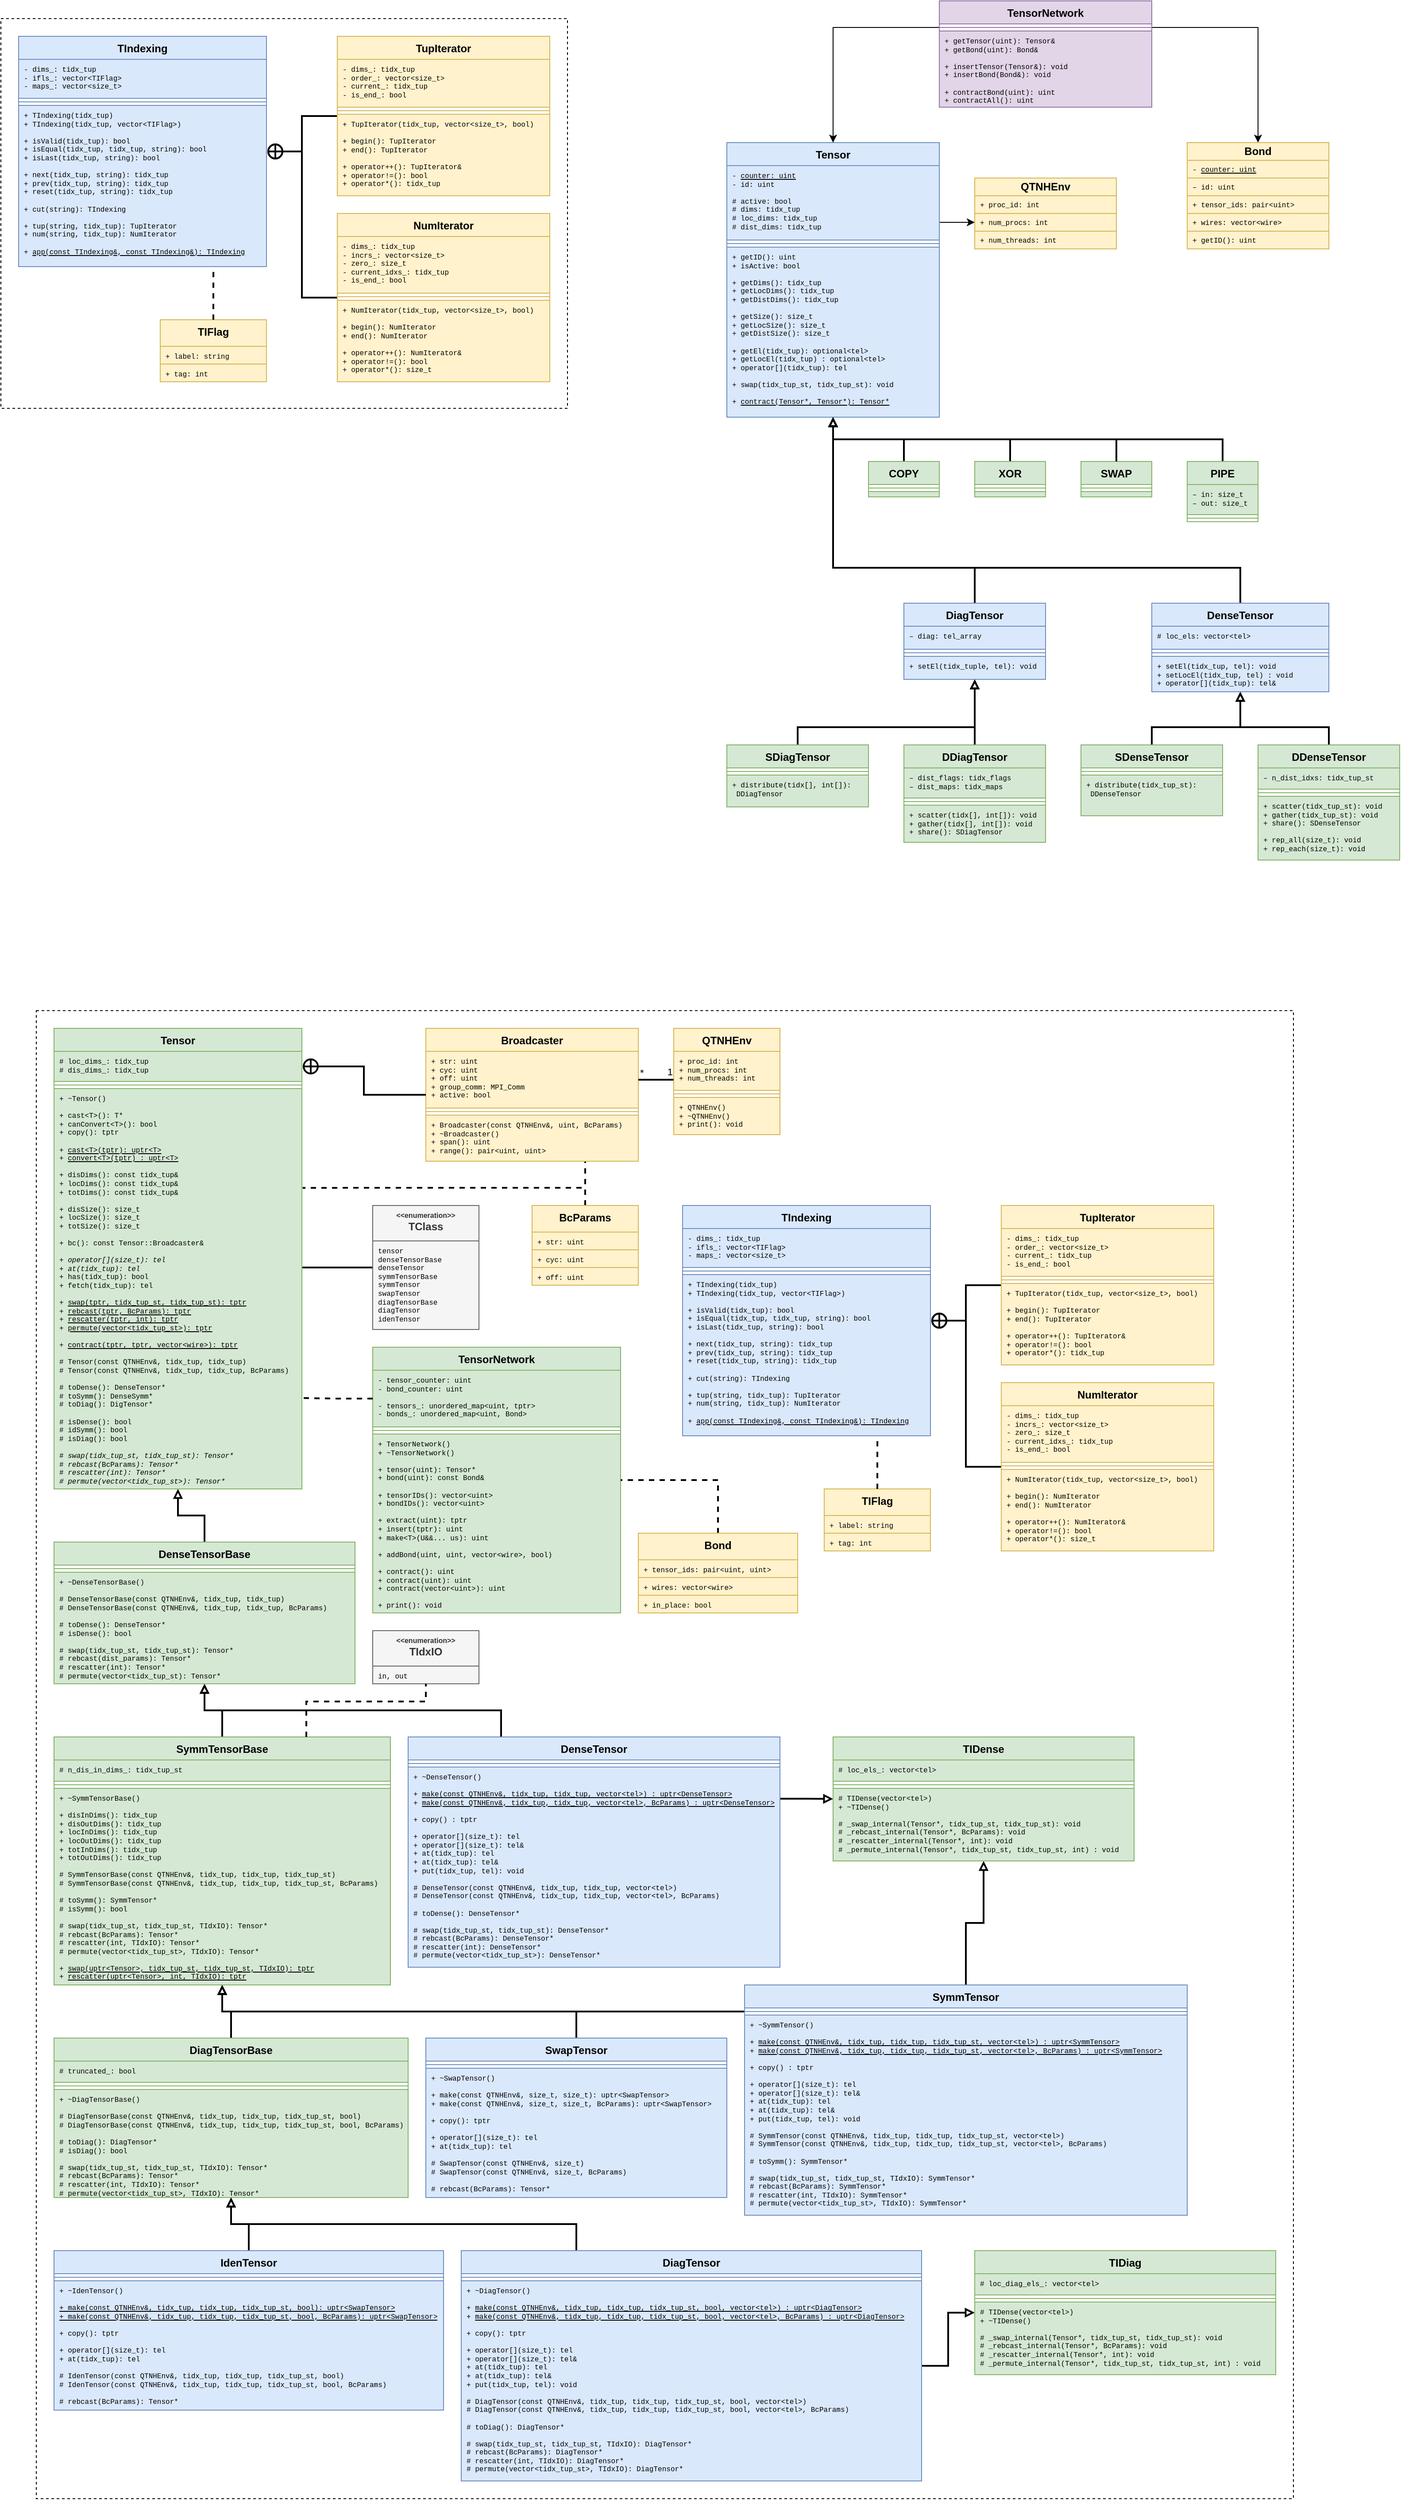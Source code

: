 <mxfile version="24.7.5" pages="6">
  <diagram name="uml" id="3gXFDoktGD8t8uiDJKZq">
    <mxGraphModel dx="3691" dy="2187" grid="1" gridSize="10" guides="1" tooltips="1" connect="1" arrows="1" fold="1" page="1" pageScale="1" pageWidth="850" pageHeight="1100" math="0" shadow="0">
      <root>
        <mxCell id="0" />
        <mxCell id="1" parent="0" />
        <mxCell id="Jm6jykSe1BzMFKCtvUh2-38" value="" style="rounded=0;whiteSpace=wrap;html=1;dashed=1;" parent="1" vertex="1">
          <mxGeometry x="60" y="60" width="640" height="440" as="geometry" />
        </mxCell>
        <mxCell id="Yq2MQDWrlOJg4xRNXn8J-3" value="" style="rounded=0;whiteSpace=wrap;html=1;strokeWidth=1;glass=0;dashed=1;fillColor=default;" parent="1" vertex="1">
          <mxGeometry x="100" y="1180" width="1420" height="1680" as="geometry" />
        </mxCell>
        <mxCell id="i0lpV_xq4fN1A9z8R-0S-35" style="edgeStyle=orthogonalEdgeStyle;rounded=0;orthogonalLoop=1;jettySize=auto;html=1;strokeWidth=2;endArrow=none;endFill=0;entryX=1.002;entryY=0.447;entryDx=0;entryDy=0;entryPerimeter=0;" parent="1" source="i0lpV_xq4fN1A9z8R-0S-8" target="d2V8WW6BRWoNfz_qydoW-4" edge="1">
          <mxGeometry relative="1" as="geometry" />
        </mxCell>
        <mxCell id="xGAHFNgJkLsb9G_96Iz1-66" style="edgeStyle=orthogonalEdgeStyle;rounded=0;orthogonalLoop=1;jettySize=auto;html=1;exitX=1;exitY=0.25;exitDx=0;exitDy=0;entryX=0;entryY=0.5;entryDx=0;entryDy=0;" parent="1" source="xGAHFNgJkLsb9G_96Iz1-1" target="xGAHFNgJkLsb9G_96Iz1-64" edge="1">
          <mxGeometry relative="1" as="geometry">
            <Array as="points">
              <mxPoint x="1080" y="265" />
            </Array>
          </mxGeometry>
        </mxCell>
        <mxCell id="xGAHFNgJkLsb9G_96Iz1-1" value="Tensor" style="swimlane;fontStyle=1;align=center;verticalAlign=top;childLayout=stackLayout;horizontal=1;startSize=26;horizontalStack=0;resizeParent=1;resizeParentMax=0;resizeLast=0;collapsible=1;marginBottom=0;whiteSpace=wrap;html=1;fillColor=#dae8fc;strokeColor=#6c8ebf;fontFamily=Helvetica;fontSize=12;" parent="1" vertex="1">
          <mxGeometry x="880" y="200" width="240" height="310" as="geometry" />
        </mxCell>
        <mxCell id="xGAHFNgJkLsb9G_96Iz1-2" value="- &lt;u&gt;counter: uint&lt;/u&gt;&lt;br&gt;- id: uint&lt;br&gt;&lt;br style=&quot;font-size: 8px;&quot;&gt;# active: bool&lt;br style=&quot;font-size: 8px;&quot;&gt;# dims: tidx_tup&lt;br style=&quot;font-size: 8px;&quot;&gt;# loc_dims: tidx_tup&lt;br style=&quot;font-size: 8px;&quot;&gt;# dist_dims: tidx_tup" style="text;strokeColor=#6c8ebf;fillColor=#dae8fc;align=left;verticalAlign=top;spacingLeft=4;spacingRight=4;overflow=hidden;rotatable=0;points=[[0,0.5],[1,0.5]];portConstraint=eastwest;whiteSpace=wrap;html=1;fontFamily=Courier New;fontSize=8;" parent="xGAHFNgJkLsb9G_96Iz1-1" vertex="1">
          <mxGeometry y="26" width="240" height="84" as="geometry" />
        </mxCell>
        <mxCell id="xGAHFNgJkLsb9G_96Iz1-3" value="" style="line;strokeWidth=1;fillColor=#dae8fc;align=left;verticalAlign=middle;spacingTop=-1;spacingLeft=3;spacingRight=3;rotatable=0;labelPosition=right;points=[];portConstraint=eastwest;strokeColor=#6c8ebf;" parent="xGAHFNgJkLsb9G_96Iz1-1" vertex="1">
          <mxGeometry y="110" width="240" height="8" as="geometry" />
        </mxCell>
        <mxCell id="xGAHFNgJkLsb9G_96Iz1-4" value="+ getID(): uint&lt;br style=&quot;font-size: 8px;&quot;&gt;+ isActive: bool&lt;br style=&quot;font-size: 8px;&quot;&gt;&lt;br style=&quot;font-size: 8px;&quot;&gt;+ getDims(): tidx_tup&lt;br style=&quot;font-size: 8px;&quot;&gt;+ getLocDims(): tidx_tup&lt;br style=&quot;font-size: 8px;&quot;&gt;+ getDistDims(): tidx_tup&lt;br style=&quot;font-size: 8px;&quot;&gt;&lt;br style=&quot;font-size: 8px;&quot;&gt;+ getSize(): size_t&lt;br style=&quot;font-size: 8px;&quot;&gt;+ getLocSize(): size_t&lt;br style=&quot;font-size: 8px;&quot;&gt;+ getDistSize(): size_t&lt;br style=&quot;font-size: 8px;&quot;&gt;&lt;br style=&quot;font-size: 8px;&quot;&gt;+ getEl(tidx_tup): optional&amp;lt;tel&amp;gt;&lt;br style=&quot;font-size: 8px;&quot;&gt;+ getLocEl(tidx_tup) : optional&amp;lt;tel&amp;gt;&lt;br style=&quot;font-size: 8px;&quot;&gt;+ operator[](tidx_tup): tel&lt;br style=&quot;font-size: 8px;&quot;&gt;&lt;br style=&quot;font-size: 8px;&quot;&gt;+ swap(tidx_tup_st,&amp;nbsp;tidx_tup_st): void&lt;br&gt;&lt;br&gt;+ &lt;u&gt;contract(Tensor*, Tensor*): Tensor*&lt;/u&gt;" style="text;strokeColor=#6c8ebf;fillColor=#dae8fc;align=left;verticalAlign=top;spacingLeft=4;spacingRight=4;overflow=hidden;rotatable=0;points=[[0,0.5],[1,0.5]];portConstraint=eastwest;whiteSpace=wrap;html=1;fontFamily=Courier New;fontSize=8;" parent="xGAHFNgJkLsb9G_96Iz1-1" vertex="1">
          <mxGeometry y="118" width="240" height="192" as="geometry" />
        </mxCell>
        <mxCell id="xGAHFNgJkLsb9G_96Iz1-34" style="edgeStyle=orthogonalEdgeStyle;rounded=0;orthogonalLoop=1;jettySize=auto;html=1;exitX=0.5;exitY=0;exitDx=0;exitDy=0;entryX=0.5;entryY=1;entryDx=0;entryDy=0;strokeWidth=2;endArrow=block;endFill=0;" parent="1" source="xGAHFNgJkLsb9G_96Iz1-5" target="xGAHFNgJkLsb9G_96Iz1-91" edge="1">
          <mxGeometry relative="1" as="geometry">
            <mxPoint x="1110" y="500" as="targetPoint" />
            <Array as="points">
              <mxPoint x="1360" y="860" />
              <mxPoint x="1460" y="860" />
            </Array>
          </mxGeometry>
        </mxCell>
        <mxCell id="xGAHFNgJkLsb9G_96Iz1-5" value="SDenseTensor" style="swimlane;fontStyle=1;align=center;verticalAlign=top;childLayout=stackLayout;horizontal=1;startSize=26;horizontalStack=0;resizeParent=1;resizeParentMax=0;resizeLast=0;collapsible=1;marginBottom=0;whiteSpace=wrap;html=1;fillColor=#d5e8d4;strokeColor=#82b366;" parent="1" vertex="1">
          <mxGeometry x="1280" y="880" width="160" height="80" as="geometry" />
        </mxCell>
        <mxCell id="xGAHFNgJkLsb9G_96Iz1-7" value="" style="line;strokeWidth=1;fillColor=#d5e8d4;align=left;verticalAlign=middle;spacingTop=-1;spacingLeft=3;spacingRight=3;rotatable=0;labelPosition=right;points=[];portConstraint=eastwest;strokeColor=#82b366;" parent="xGAHFNgJkLsb9G_96Iz1-5" vertex="1">
          <mxGeometry y="26" width="160" height="8" as="geometry" />
        </mxCell>
        <mxCell id="xGAHFNgJkLsb9G_96Iz1-8" value="+ distribute(tidx_tup_st):&amp;nbsp; &amp;nbsp;DDenseTensor" style="text;strokeColor=#82b366;fillColor=#d5e8d4;align=left;verticalAlign=top;spacingLeft=4;spacingRight=4;overflow=hidden;rotatable=0;points=[[0,0.5],[1,0.5]];portConstraint=eastwest;whiteSpace=wrap;html=1;fontFamily=Courier New;fontSize=8;" parent="xGAHFNgJkLsb9G_96Iz1-5" vertex="1">
          <mxGeometry y="34" width="160" height="46" as="geometry" />
        </mxCell>
        <mxCell id="xGAHFNgJkLsb9G_96Iz1-36" style="edgeStyle=orthogonalEdgeStyle;rounded=0;orthogonalLoop=1;jettySize=auto;html=1;entryX=0.5;entryY=1;entryDx=0;entryDy=0;strokeWidth=2;endArrow=block;endFill=0;exitX=0.5;exitY=0;exitDx=0;exitDy=0;" parent="1" source="xGAHFNgJkLsb9G_96Iz1-91" target="xGAHFNgJkLsb9G_96Iz1-1" edge="1">
          <mxGeometry relative="1" as="geometry">
            <mxPoint x="1000" y="420" as="sourcePoint" />
            <Array as="points">
              <mxPoint x="1460" y="680" />
              <mxPoint x="1000" y="680" />
            </Array>
          </mxGeometry>
        </mxCell>
        <mxCell id="xGAHFNgJkLsb9G_96Iz1-35" style="edgeStyle=orthogonalEdgeStyle;rounded=0;orthogonalLoop=1;jettySize=auto;html=1;exitX=0.5;exitY=0;exitDx=0;exitDy=0;entryX=0.5;entryY=1;entryDx=0;entryDy=0;strokeWidth=2;endArrow=block;endFill=0;" parent="1" source="xGAHFNgJkLsb9G_96Iz1-15" target="xGAHFNgJkLsb9G_96Iz1-91" edge="1">
          <mxGeometry relative="1" as="geometry">
            <mxPoint x="1110" y="500" as="targetPoint" />
            <Array as="points">
              <mxPoint x="1560" y="860" />
              <mxPoint x="1460" y="860" />
            </Array>
          </mxGeometry>
        </mxCell>
        <mxCell id="xGAHFNgJkLsb9G_96Iz1-15" value="DDenseTensor" style="swimlane;fontStyle=1;align=center;verticalAlign=top;childLayout=stackLayout;horizontal=1;startSize=26;horizontalStack=0;resizeParent=1;resizeParentMax=0;resizeLast=0;collapsible=1;marginBottom=0;whiteSpace=wrap;html=1;fillColor=#d5e8d4;strokeColor=#82b366;" parent="1" vertex="1">
          <mxGeometry x="1480" y="880" width="160" height="130" as="geometry" />
        </mxCell>
        <mxCell id="xGAHFNgJkLsb9G_96Iz1-16" value="–&amp;nbsp;n_dist_idxs&lt;span style=&quot;background-color: initial;&quot;&gt;: tidx_tup_st&lt;/span&gt;" style="text;strokeColor=#82b366;fillColor=#d5e8d4;align=left;verticalAlign=top;spacingLeft=4;spacingRight=4;overflow=hidden;rotatable=0;points=[[0,0.5],[1,0.5]];portConstraint=eastwest;whiteSpace=wrap;html=1;fontSize=8;fontFamily=Courier New;" parent="xGAHFNgJkLsb9G_96Iz1-15" vertex="1">
          <mxGeometry y="26" width="160" height="24" as="geometry" />
        </mxCell>
        <mxCell id="xGAHFNgJkLsb9G_96Iz1-17" value="" style="line;strokeWidth=1;fillColor=#d5e8d4;align=left;verticalAlign=middle;spacingTop=-1;spacingLeft=3;spacingRight=3;rotatable=0;labelPosition=right;points=[];portConstraint=eastwest;strokeColor=#82b366;" parent="xGAHFNgJkLsb9G_96Iz1-15" vertex="1">
          <mxGeometry y="50" width="160" height="8" as="geometry" />
        </mxCell>
        <mxCell id="xGAHFNgJkLsb9G_96Iz1-18" value="+ scatter(tidx_tup_st): void&lt;br style=&quot;border-color: var(--border-color); font-size: 8px;&quot;&gt;+ gather(tidx_tup_st): void&lt;br style=&quot;border-color: var(--border-color); font-size: 8px;&quot;&gt;+ share(): SDenseTensor&lt;br&gt;&lt;br&gt;+ rep_all(size_t): void&lt;br&gt;+ rep_each(size_t): void" style="text;strokeColor=#82b366;fillColor=#d5e8d4;align=left;verticalAlign=top;spacingLeft=4;spacingRight=4;overflow=hidden;rotatable=0;points=[[0,0.5],[1,0.5]];portConstraint=eastwest;whiteSpace=wrap;html=1;fontSize=8;fontFamily=Courier New;" parent="xGAHFNgJkLsb9G_96Iz1-15" vertex="1">
          <mxGeometry y="58" width="160" height="72" as="geometry" />
        </mxCell>
        <mxCell id="xGAHFNgJkLsb9G_96Iz1-38" style="edgeStyle=orthogonalEdgeStyle;rounded=0;orthogonalLoop=1;jettySize=auto;html=1;exitX=0.5;exitY=0;exitDx=0;exitDy=0;strokeWidth=2;endArrow=block;endFill=0;entryX=0.5;entryY=1;entryDx=0;entryDy=0;" parent="1" source="xGAHFNgJkLsb9G_96Iz1-19" target="xGAHFNgJkLsb9G_96Iz1-1" edge="1">
          <mxGeometry relative="1" as="geometry">
            <mxPoint x="1080" y="360" as="targetPoint" />
          </mxGeometry>
        </mxCell>
        <mxCell id="xGAHFNgJkLsb9G_96Iz1-19" value="COPY" style="swimlane;fontStyle=1;align=center;verticalAlign=top;childLayout=stackLayout;horizontal=1;startSize=26;horizontalStack=0;resizeParent=1;resizeParentMax=0;resizeLast=0;collapsible=1;marginBottom=0;whiteSpace=wrap;html=1;fillColor=#d5e8d4;strokeColor=#82b366;" parent="1" vertex="1">
          <mxGeometry x="1040" y="560" width="80" height="40" as="geometry" />
        </mxCell>
        <mxCell id="xGAHFNgJkLsb9G_96Iz1-20" value="" style="line;strokeWidth=1;fillColor=#d5e8d4;align=left;verticalAlign=middle;spacingTop=-1;spacingLeft=3;spacingRight=3;rotatable=0;labelPosition=right;points=[];portConstraint=eastwest;strokeColor=#82b366;" parent="xGAHFNgJkLsb9G_96Iz1-19" vertex="1">
          <mxGeometry y="26" width="80" height="8" as="geometry" />
        </mxCell>
        <mxCell id="xGAHFNgJkLsb9G_96Iz1-21" value="" style="text;strokeColor=#82b366;fillColor=#d5e8d4;align=left;verticalAlign=top;spacingLeft=4;spacingRight=4;overflow=hidden;rotatable=0;points=[[0,0.5],[1,0.5]];portConstraint=eastwest;whiteSpace=wrap;html=1;" parent="xGAHFNgJkLsb9G_96Iz1-19" vertex="1">
          <mxGeometry y="34" width="80" height="6" as="geometry" />
        </mxCell>
        <mxCell id="xGAHFNgJkLsb9G_96Iz1-39" style="edgeStyle=orthogonalEdgeStyle;rounded=0;orthogonalLoop=1;jettySize=auto;html=1;exitX=0.5;exitY=0;exitDx=0;exitDy=0;strokeWidth=2;endArrow=block;endFill=0;entryX=0.5;entryY=1;entryDx=0;entryDy=0;" parent="1" source="xGAHFNgJkLsb9G_96Iz1-22" target="xGAHFNgJkLsb9G_96Iz1-1" edge="1">
          <mxGeometry relative="1" as="geometry">
            <mxPoint x="1080" y="360" as="targetPoint" />
          </mxGeometry>
        </mxCell>
        <mxCell id="xGAHFNgJkLsb9G_96Iz1-22" value="XOR" style="swimlane;fontStyle=1;align=center;verticalAlign=top;childLayout=stackLayout;horizontal=1;startSize=26;horizontalStack=0;resizeParent=1;resizeParentMax=0;resizeLast=0;collapsible=1;marginBottom=0;whiteSpace=wrap;html=1;fillColor=#d5e8d4;strokeColor=#82b366;" parent="1" vertex="1">
          <mxGeometry x="1160" y="560" width="80" height="40" as="geometry" />
        </mxCell>
        <mxCell id="xGAHFNgJkLsb9G_96Iz1-23" value="" style="line;strokeWidth=1;fillColor=#d5e8d4;align=left;verticalAlign=middle;spacingTop=-1;spacingLeft=3;spacingRight=3;rotatable=0;labelPosition=right;points=[];portConstraint=eastwest;strokeColor=#82b366;" parent="xGAHFNgJkLsb9G_96Iz1-22" vertex="1">
          <mxGeometry y="26" width="80" height="8" as="geometry" />
        </mxCell>
        <mxCell id="xGAHFNgJkLsb9G_96Iz1-24" value="" style="text;strokeColor=#82b366;fillColor=#d5e8d4;align=left;verticalAlign=top;spacingLeft=4;spacingRight=4;overflow=hidden;rotatable=0;points=[[0,0.5],[1,0.5]];portConstraint=eastwest;whiteSpace=wrap;html=1;" parent="xGAHFNgJkLsb9G_96Iz1-22" vertex="1">
          <mxGeometry y="34" width="80" height="6" as="geometry" />
        </mxCell>
        <mxCell id="xGAHFNgJkLsb9G_96Iz1-40" style="edgeStyle=orthogonalEdgeStyle;rounded=0;orthogonalLoop=1;jettySize=auto;html=1;exitX=0.5;exitY=0;exitDx=0;exitDy=0;entryX=0.5;entryY=1;entryDx=0;entryDy=0;strokeWidth=2;endArrow=block;endFill=0;" parent="1" source="xGAHFNgJkLsb9G_96Iz1-25" target="xGAHFNgJkLsb9G_96Iz1-95" edge="1">
          <mxGeometry relative="1" as="geometry">
            <Array as="points">
              <mxPoint x="960" y="860" />
              <mxPoint x="1160" y="860" />
            </Array>
          </mxGeometry>
        </mxCell>
        <mxCell id="xGAHFNgJkLsb9G_96Iz1-25" value="SDiagTensor" style="swimlane;fontStyle=1;align=center;verticalAlign=top;childLayout=stackLayout;horizontal=1;startSize=26;horizontalStack=0;resizeParent=1;resizeParentMax=0;resizeLast=0;collapsible=1;marginBottom=0;whiteSpace=wrap;html=1;fillColor=#d5e8d4;strokeColor=#82b366;" parent="1" vertex="1">
          <mxGeometry x="880" y="880" width="160" height="70" as="geometry" />
        </mxCell>
        <mxCell id="xGAHFNgJkLsb9G_96Iz1-26" value="" style="line;strokeWidth=1;fillColor=#d5e8d4;align=left;verticalAlign=middle;spacingTop=-1;spacingLeft=3;spacingRight=3;rotatable=0;labelPosition=right;points=[];portConstraint=eastwest;strokeColor=#82b366;" parent="xGAHFNgJkLsb9G_96Iz1-25" vertex="1">
          <mxGeometry y="26" width="160" height="8" as="geometry" />
        </mxCell>
        <mxCell id="xGAHFNgJkLsb9G_96Iz1-27" value="+ distribute(tidx[], int[]):&amp;nbsp; &amp;nbsp;DDiagTensor" style="text;strokeColor=#82b366;fillColor=#d5e8d4;align=left;verticalAlign=top;spacingLeft=4;spacingRight=4;overflow=hidden;rotatable=0;points=[[0,0.5],[1,0.5]];portConstraint=eastwest;whiteSpace=wrap;html=1;fontFamily=Courier New;fontSize=8;" parent="xGAHFNgJkLsb9G_96Iz1-25" vertex="1">
          <mxGeometry y="34" width="160" height="36" as="geometry" />
        </mxCell>
        <mxCell id="xGAHFNgJkLsb9G_96Iz1-59" style="edgeStyle=orthogonalEdgeStyle;rounded=0;orthogonalLoop=1;jettySize=auto;html=1;exitX=0;exitY=0.25;exitDx=0;exitDy=0;entryX=0.5;entryY=0;entryDx=0;entryDy=0;" parent="1" source="xGAHFNgJkLsb9G_96Iz1-48" target="xGAHFNgJkLsb9G_96Iz1-1" edge="1">
          <mxGeometry relative="1" as="geometry">
            <mxPoint x="990" y="80" as="targetPoint" />
          </mxGeometry>
        </mxCell>
        <mxCell id="xGAHFNgJkLsb9G_96Iz1-60" style="edgeStyle=orthogonalEdgeStyle;rounded=0;orthogonalLoop=1;jettySize=auto;html=1;exitX=1;exitY=0.25;exitDx=0;exitDy=0;entryX=0.5;entryY=0;entryDx=0;entryDy=0;" parent="1" source="xGAHFNgJkLsb9G_96Iz1-48" target="xGAHFNgJkLsb9G_96Iz1-52" edge="1">
          <mxGeometry relative="1" as="geometry" />
        </mxCell>
        <mxCell id="xGAHFNgJkLsb9G_96Iz1-48" value="TensorNetwork" style="swimlane;fontStyle=1;align=center;verticalAlign=top;childLayout=stackLayout;horizontal=1;startSize=26;horizontalStack=0;resizeParent=1;resizeParentMax=0;resizeLast=0;collapsible=1;marginBottom=0;whiteSpace=wrap;html=1;fillColor=#e1d5e7;strokeColor=#9673a6;" parent="1" vertex="1">
          <mxGeometry x="1120" y="40" width="240" height="120" as="geometry" />
        </mxCell>
        <mxCell id="xGAHFNgJkLsb9G_96Iz1-50" value="" style="line;strokeWidth=1;fillColor=#e1d5e7;align=left;verticalAlign=middle;spacingTop=-1;spacingLeft=3;spacingRight=3;rotatable=0;labelPosition=right;points=[];portConstraint=eastwest;strokeColor=#9673a6;" parent="xGAHFNgJkLsb9G_96Iz1-48" vertex="1">
          <mxGeometry y="26" width="240" height="8" as="geometry" />
        </mxCell>
        <mxCell id="xGAHFNgJkLsb9G_96Iz1-51" value="+ getTensor(uint): Tensor&amp;amp;&lt;br&gt;+ getBond(uint): Bond&amp;amp;&lt;br&gt;&lt;br&gt;+ insertTensor(Tensor&amp;amp;): void&lt;br&gt;+ insertBond(Bond&amp;amp;): void&lt;br&gt;&lt;br style=&quot;font-size: 8px;&quot;&gt;+ contractBond(uint): uint&lt;br style=&quot;font-size: 8px;&quot;&gt;+ contractAll(): uint" style="text;strokeColor=#9673a6;fillColor=#e1d5e7;align=left;verticalAlign=top;spacingLeft=4;spacingRight=4;overflow=hidden;rotatable=0;points=[[0,0.5],[1,0.5]];portConstraint=eastwest;whiteSpace=wrap;html=1;fontFamily=Courier New;fontSize=8;" parent="xGAHFNgJkLsb9G_96Iz1-48" vertex="1">
          <mxGeometry y="34" width="240" height="86" as="geometry" />
        </mxCell>
        <mxCell id="xGAHFNgJkLsb9G_96Iz1-78" value="SWAP" style="swimlane;fontStyle=1;align=center;verticalAlign=top;childLayout=stackLayout;horizontal=1;startSize=26;horizontalStack=0;resizeParent=1;resizeParentMax=0;resizeLast=0;collapsible=1;marginBottom=0;whiteSpace=wrap;html=1;fillColor=#d5e8d4;strokeColor=#82b366;" parent="1" vertex="1">
          <mxGeometry x="1280" y="560" width="80" height="40" as="geometry" />
        </mxCell>
        <mxCell id="xGAHFNgJkLsb9G_96Iz1-79" value="" style="line;strokeWidth=1;fillColor=#d5e8d4;align=left;verticalAlign=middle;spacingTop=-1;spacingLeft=3;spacingRight=3;rotatable=0;labelPosition=right;points=[];portConstraint=eastwest;strokeColor=#82b366;" parent="xGAHFNgJkLsb9G_96Iz1-78" vertex="1">
          <mxGeometry y="26" width="80" height="8" as="geometry" />
        </mxCell>
        <mxCell id="xGAHFNgJkLsb9G_96Iz1-80" value="" style="text;strokeColor=#82b366;fillColor=#d5e8d4;align=left;verticalAlign=top;spacingLeft=4;spacingRight=4;overflow=hidden;rotatable=0;points=[[0,0.5],[1,0.5]];portConstraint=eastwest;whiteSpace=wrap;html=1;" parent="xGAHFNgJkLsb9G_96Iz1-78" vertex="1">
          <mxGeometry y="34" width="80" height="6" as="geometry" />
        </mxCell>
        <mxCell id="xGAHFNgJkLsb9G_96Iz1-82" style="edgeStyle=orthogonalEdgeStyle;rounded=0;orthogonalLoop=1;jettySize=auto;html=1;exitX=0.5;exitY=0;exitDx=0;exitDy=0;strokeWidth=2;endArrow=block;endFill=0;entryX=0.5;entryY=1;entryDx=0;entryDy=0;" parent="1" source="xGAHFNgJkLsb9G_96Iz1-78" target="xGAHFNgJkLsb9G_96Iz1-1" edge="1">
          <mxGeometry relative="1" as="geometry">
            <mxPoint x="1120" y="360" as="targetPoint" />
          </mxGeometry>
        </mxCell>
        <mxCell id="xGAHFNgJkLsb9G_96Iz1-86" style="edgeStyle=orthogonalEdgeStyle;rounded=0;orthogonalLoop=1;jettySize=auto;html=1;exitX=0.5;exitY=0;exitDx=0;exitDy=0;strokeWidth=2;endArrow=block;endFill=0;entryX=0.5;entryY=1;entryDx=0;entryDy=0;" parent="1" source="xGAHFNgJkLsb9G_96Iz1-87" target="xGAHFNgJkLsb9G_96Iz1-1" edge="1">
          <mxGeometry relative="1" as="geometry">
            <mxPoint x="1520" y="440" as="sourcePoint" />
            <mxPoint x="1120" y="360" as="targetPoint" />
          </mxGeometry>
        </mxCell>
        <mxCell id="xGAHFNgJkLsb9G_96Iz1-87" value="PIPE" style="swimlane;fontStyle=1;align=center;verticalAlign=top;childLayout=stackLayout;horizontal=1;startSize=26;horizontalStack=0;resizeParent=1;resizeParentMax=0;resizeLast=0;collapsible=1;marginBottom=0;whiteSpace=wrap;html=1;fillColor=#d5e8d4;strokeColor=#82b366;" parent="1" vertex="1">
          <mxGeometry x="1400" y="560" width="80" height="68" as="geometry" />
        </mxCell>
        <mxCell id="xGAHFNgJkLsb9G_96Iz1-88" value="– in: size_t&lt;br style=&quot;font-size: 8px;&quot;&gt;– out: size_t" style="text;strokeColor=#82b366;fillColor=#d5e8d4;align=left;verticalAlign=top;spacingLeft=4;spacingRight=4;overflow=hidden;rotatable=0;points=[[0,0.5],[1,0.5]];portConstraint=eastwest;whiteSpace=wrap;html=1;fontFamily=Courier New;fontSize=8;" parent="xGAHFNgJkLsb9G_96Iz1-87" vertex="1">
          <mxGeometry y="26" width="80" height="34" as="geometry" />
        </mxCell>
        <mxCell id="xGAHFNgJkLsb9G_96Iz1-89" value="" style="line;strokeWidth=1;fillColor=#d5e8d4;align=left;verticalAlign=middle;spacingTop=-1;spacingLeft=3;spacingRight=3;rotatable=0;labelPosition=right;points=[];portConstraint=eastwest;strokeColor=#82b366;" parent="xGAHFNgJkLsb9G_96Iz1-87" vertex="1">
          <mxGeometry y="60" width="80" height="8" as="geometry" />
        </mxCell>
        <mxCell id="xGAHFNgJkLsb9G_96Iz1-91" value="DenseTensor" style="swimlane;fontStyle=1;align=center;verticalAlign=top;childLayout=stackLayout;horizontal=1;startSize=26;horizontalStack=0;resizeParent=1;resizeParentMax=0;resizeLast=0;collapsible=1;marginBottom=0;whiteSpace=wrap;html=1;fillColor=#dae8fc;strokeColor=#6c8ebf;fontSize=12;" parent="1" vertex="1">
          <mxGeometry x="1360" y="720" width="200" height="100" as="geometry" />
        </mxCell>
        <mxCell id="xGAHFNgJkLsb9G_96Iz1-92" value="# loc_els: vector&amp;lt;tel&amp;gt;" style="text;strokeColor=#6c8ebf;fillColor=#dae8fc;align=left;verticalAlign=top;spacingLeft=4;spacingRight=4;overflow=hidden;rotatable=0;points=[[0,0.5],[1,0.5]];portConstraint=eastwest;whiteSpace=wrap;html=1;fontSize=8;fontFamily=Courier New;" parent="xGAHFNgJkLsb9G_96Iz1-91" vertex="1">
          <mxGeometry y="26" width="200" height="26" as="geometry" />
        </mxCell>
        <mxCell id="xGAHFNgJkLsb9G_96Iz1-93" value="" style="line;strokeWidth=1;fillColor=#dae8fc;align=left;verticalAlign=middle;spacingTop=-1;spacingLeft=3;spacingRight=3;rotatable=0;labelPosition=right;points=[];portConstraint=eastwest;strokeColor=#6c8ebf;" parent="xGAHFNgJkLsb9G_96Iz1-91" vertex="1">
          <mxGeometry y="52" width="200" height="8" as="geometry" />
        </mxCell>
        <mxCell id="xGAHFNgJkLsb9G_96Iz1-94" value="+ setEl(tidx_tup, tel): void&lt;br&gt;+ setLocEl(tidx_tup, tel) : void&lt;br&gt;+ operator[](tidx_tup): tel&amp;amp;" style="text;strokeColor=#6c8ebf;fillColor=#dae8fc;align=left;verticalAlign=top;spacingLeft=4;spacingRight=4;overflow=hidden;rotatable=0;points=[[0,0.5],[1,0.5]];portConstraint=eastwest;whiteSpace=wrap;html=1;fontSize=8;fontFamily=Courier New;" parent="xGAHFNgJkLsb9G_96Iz1-91" vertex="1">
          <mxGeometry y="60" width="200" height="40" as="geometry" />
        </mxCell>
        <mxCell id="xGAHFNgJkLsb9G_96Iz1-104" style="edgeStyle=orthogonalEdgeStyle;rounded=0;orthogonalLoop=1;jettySize=auto;html=1;exitX=0.5;exitY=0;exitDx=0;exitDy=0;entryX=0.5;entryY=1;entryDx=0;entryDy=0;strokeWidth=2;endArrow=block;endFill=0;" parent="1" source="xGAHFNgJkLsb9G_96Iz1-95" target="xGAHFNgJkLsb9G_96Iz1-1" edge="1">
          <mxGeometry relative="1" as="geometry">
            <Array as="points">
              <mxPoint x="1160" y="720" />
              <mxPoint x="1160" y="680" />
              <mxPoint x="1000" y="680" />
            </Array>
          </mxGeometry>
        </mxCell>
        <mxCell id="xGAHFNgJkLsb9G_96Iz1-95" value="DiagTensor" style="swimlane;fontStyle=1;align=center;verticalAlign=top;childLayout=stackLayout;horizontal=1;startSize=26;horizontalStack=0;resizeParent=1;resizeParentMax=0;resizeLast=0;collapsible=1;marginBottom=0;whiteSpace=wrap;html=1;fillColor=#dae8fc;strokeColor=#6c8ebf;" parent="1" vertex="1">
          <mxGeometry x="1080" y="720" width="160" height="86" as="geometry" />
        </mxCell>
        <mxCell id="xGAHFNgJkLsb9G_96Iz1-96" value="– diag: tel_array" style="text;strokeColor=#6c8ebf;fillColor=#dae8fc;align=left;verticalAlign=top;spacingLeft=4;spacingRight=4;overflow=hidden;rotatable=0;points=[[0,0.5],[1,0.5]];portConstraint=eastwest;whiteSpace=wrap;html=1;fontFamily=Courier New;fontSize=8;" parent="xGAHFNgJkLsb9G_96Iz1-95" vertex="1">
          <mxGeometry y="26" width="160" height="26" as="geometry" />
        </mxCell>
        <mxCell id="xGAHFNgJkLsb9G_96Iz1-97" value="" style="line;strokeWidth=1;fillColor=#dae8fc;align=left;verticalAlign=middle;spacingTop=-1;spacingLeft=3;spacingRight=3;rotatable=0;labelPosition=right;points=[];portConstraint=eastwest;strokeColor=#6c8ebf;" parent="xGAHFNgJkLsb9G_96Iz1-95" vertex="1">
          <mxGeometry y="52" width="160" height="8" as="geometry" />
        </mxCell>
        <mxCell id="xGAHFNgJkLsb9G_96Iz1-98" value="+ setEl(tidx_tuple, tel): void" style="text;strokeColor=#6c8ebf;fillColor=#dae8fc;align=left;verticalAlign=top;spacingLeft=4;spacingRight=4;overflow=hidden;rotatable=0;points=[[0,0.5],[1,0.5]];portConstraint=eastwest;whiteSpace=wrap;html=1;fontFamily=Courier New;fontSize=8;" parent="xGAHFNgJkLsb9G_96Iz1-95" vertex="1">
          <mxGeometry y="60" width="160" height="26" as="geometry" />
        </mxCell>
        <mxCell id="xGAHFNgJkLsb9G_96Iz1-103" style="edgeStyle=orthogonalEdgeStyle;rounded=0;orthogonalLoop=1;jettySize=auto;html=1;exitX=0.5;exitY=0;exitDx=0;exitDy=0;entryX=0.5;entryY=1;entryDx=0;entryDy=0;strokeWidth=2;endArrow=block;endFill=0;" parent="1" source="xGAHFNgJkLsb9G_96Iz1-99" target="xGAHFNgJkLsb9G_96Iz1-95" edge="1">
          <mxGeometry relative="1" as="geometry" />
        </mxCell>
        <mxCell id="xGAHFNgJkLsb9G_96Iz1-99" value="DDiagTensor" style="swimlane;fontStyle=1;align=center;verticalAlign=top;childLayout=stackLayout;horizontal=1;startSize=26;horizontalStack=0;resizeParent=1;resizeParentMax=0;resizeLast=0;collapsible=1;marginBottom=0;whiteSpace=wrap;html=1;fillColor=#d5e8d4;strokeColor=#82b366;" parent="1" vertex="1">
          <mxGeometry x="1080" y="880" width="160" height="110" as="geometry" />
        </mxCell>
        <mxCell id="xGAHFNgJkLsb9G_96Iz1-100" value="– dist_flags: tidx_flags&lt;br style=&quot;font-size: 8px;&quot;&gt;– dist_maps: tidx_maps" style="text;strokeColor=#82b366;fillColor=#d5e8d4;align=left;verticalAlign=top;spacingLeft=4;spacingRight=4;overflow=hidden;rotatable=0;points=[[0,0.5],[1,0.5]];portConstraint=eastwest;whiteSpace=wrap;html=1;fontFamily=Courier New;fontSize=8;" parent="xGAHFNgJkLsb9G_96Iz1-99" vertex="1">
          <mxGeometry y="26" width="160" height="34" as="geometry" />
        </mxCell>
        <mxCell id="xGAHFNgJkLsb9G_96Iz1-101" value="" style="line;strokeWidth=1;fillColor=#d5e8d4;align=left;verticalAlign=middle;spacingTop=-1;spacingLeft=3;spacingRight=3;rotatable=0;labelPosition=right;points=[];portConstraint=eastwest;strokeColor=#82b366;" parent="xGAHFNgJkLsb9G_96Iz1-99" vertex="1">
          <mxGeometry y="60" width="160" height="8" as="geometry" />
        </mxCell>
        <mxCell id="xGAHFNgJkLsb9G_96Iz1-102" value="+ scatter(tidx[], int[]): void&lt;br style=&quot;border-color: var(--border-color); font-size: 8px;&quot;&gt;+ gather(tidx[], int[]): void&lt;br style=&quot;border-color: var(--border-color); font-size: 8px;&quot;&gt;+ share(): SDiagTensor" style="text;strokeColor=#82b366;fillColor=#d5e8d4;align=left;verticalAlign=top;spacingLeft=4;spacingRight=4;overflow=hidden;rotatable=0;points=[[0,0.5],[1,0.5]];portConstraint=eastwest;whiteSpace=wrap;html=1;fontFamily=Courier New;fontSize=8;" parent="xGAHFNgJkLsb9G_96Iz1-99" vertex="1">
          <mxGeometry y="68" width="160" height="42" as="geometry" />
        </mxCell>
        <mxCell id="Q3iy4mxK7Jyg1cglJOkS-8" value="" style="group" parent="1" vertex="1" connectable="0">
          <mxGeometry x="1400" y="200" width="160" height="120" as="geometry" />
        </mxCell>
        <mxCell id="xGAHFNgJkLsb9G_96Iz1-52" value="Bond" style="swimlane;fontStyle=1;childLayout=stackLayout;horizontal=1;startSize=20;fillColor=#fff2cc;horizontalStack=0;resizeParent=1;resizeParentMax=0;resizeLast=0;collapsible=1;marginBottom=0;whiteSpace=wrap;html=1;strokeColor=#d6b656;container=0;" parent="Q3iy4mxK7Jyg1cglJOkS-8" vertex="1">
          <mxGeometry width="160" height="120" as="geometry" />
        </mxCell>
        <mxCell id="Q3iy4mxK7Jyg1cglJOkS-1" value="+ wires: vector&amp;lt;wire&amp;gt;" style="text;strokeColor=#d6b656;fillColor=#fff2cc;align=left;verticalAlign=middle;spacingLeft=4;spacingRight=4;overflow=hidden;rotatable=0;points=[[0,0.5],[1,0.5]];portConstraint=eastwest;whiteSpace=wrap;html=1;fontSize=8;fontFamily=Courier New;" parent="Q3iy4mxK7Jyg1cglJOkS-8" vertex="1">
          <mxGeometry y="80" width="160" height="20" as="geometry" />
        </mxCell>
        <mxCell id="xGAHFNgJkLsb9G_96Iz1-53" value="-&amp;nbsp;&lt;u style=&quot;border-color: var(--border-color);&quot;&gt;counter: uint&lt;/u&gt;" style="text;strokeColor=#d6b656;fillColor=#fff2cc;align=left;verticalAlign=middle;spacingLeft=4;spacingRight=4;overflow=hidden;rotatable=0;points=[[0,0.5],[1,0.5]];portConstraint=eastwest;whiteSpace=wrap;html=1;fontSize=8;fontFamily=Courier New;" parent="Q3iy4mxK7Jyg1cglJOkS-8" vertex="1">
          <mxGeometry y="20" width="160" height="20" as="geometry" />
        </mxCell>
        <mxCell id="xGAHFNgJkLsb9G_96Iz1-54" value="– id: uint" style="text;strokeColor=#d6b656;fillColor=#fff2cc;align=left;verticalAlign=middle;spacingLeft=4;spacingRight=4;overflow=hidden;rotatable=0;points=[[0,0.5],[1,0.5]];portConstraint=eastwest;whiteSpace=wrap;html=1;fontSize=8;fontFamily=Courier New;" parent="Q3iy4mxK7Jyg1cglJOkS-8" vertex="1">
          <mxGeometry y="40" width="160" height="20" as="geometry" />
        </mxCell>
        <mxCell id="xGAHFNgJkLsb9G_96Iz1-55" value="+ tensor_ids: pair&amp;lt;uint&amp;gt;" style="text;strokeColor=#d6b656;fillColor=#fff2cc;align=left;verticalAlign=middle;spacingLeft=4;spacingRight=4;overflow=hidden;rotatable=0;points=[[0,0.5],[1,0.5]];portConstraint=eastwest;whiteSpace=wrap;html=1;fontSize=8;fontFamily=Courier New;" parent="Q3iy4mxK7Jyg1cglJOkS-8" vertex="1">
          <mxGeometry y="60" width="160" height="20" as="geometry" />
        </mxCell>
        <mxCell id="Q3iy4mxK7Jyg1cglJOkS-7" value="+ getID(): uint" style="text;strokeColor=#d6b656;fillColor=#fff2cc;align=left;verticalAlign=middle;spacingLeft=4;spacingRight=4;overflow=hidden;rotatable=0;points=[[0,0.5],[1,0.5]];portConstraint=eastwest;whiteSpace=wrap;html=1;fontSize=8;fontFamily=Courier New;" parent="Q3iy4mxK7Jyg1cglJOkS-8" vertex="1">
          <mxGeometry y="100" width="160" height="20" as="geometry" />
        </mxCell>
        <mxCell id="Q3iy4mxK7Jyg1cglJOkS-9" value="" style="group" parent="1" vertex="1" connectable="0">
          <mxGeometry x="1160" y="240" width="160" height="80" as="geometry" />
        </mxCell>
        <mxCell id="xGAHFNgJkLsb9G_96Iz1-62" value="QTNHEnv" style="swimlane;fontStyle=1;childLayout=stackLayout;horizontal=1;startSize=20;fillColor=#fff2cc;horizontalStack=0;resizeParent=1;resizeParentMax=0;resizeLast=0;collapsible=1;marginBottom=0;whiteSpace=wrap;html=1;strokeColor=#d6b656;container=0;" parent="Q3iy4mxK7Jyg1cglJOkS-9" vertex="1">
          <mxGeometry width="160" height="80" as="geometry">
            <mxRectangle width="100" height="30" as="alternateBounds" />
          </mxGeometry>
        </mxCell>
        <mxCell id="xGAHFNgJkLsb9G_96Iz1-63" value="+ proc_id: int" style="text;strokeColor=#d6b656;fillColor=#fff2cc;align=left;verticalAlign=middle;spacingLeft=4;spacingRight=4;overflow=hidden;rotatable=0;points=[[0,0.5],[1,0.5]];portConstraint=eastwest;whiteSpace=wrap;html=1;fontFamily=Courier New;fontSize=8;" parent="Q3iy4mxK7Jyg1cglJOkS-9" vertex="1">
          <mxGeometry y="20" width="160" height="20" as="geometry" />
        </mxCell>
        <mxCell id="xGAHFNgJkLsb9G_96Iz1-64" value="+ num_procs: int" style="text;strokeColor=#d6b656;fillColor=#fff2cc;align=left;verticalAlign=middle;spacingLeft=4;spacingRight=4;overflow=hidden;rotatable=0;points=[[0,0.5],[1,0.5]];portConstraint=eastwest;whiteSpace=wrap;html=1;fontFamily=Courier New;fontSize=8;" parent="Q3iy4mxK7Jyg1cglJOkS-9" vertex="1">
          <mxGeometry y="40" width="160" height="20" as="geometry" />
        </mxCell>
        <mxCell id="xGAHFNgJkLsb9G_96Iz1-65" value="+ num_threads: int" style="text;strokeColor=#d6b656;fillColor=#fff2cc;align=left;verticalAlign=middle;spacingLeft=4;spacingRight=4;overflow=hidden;rotatable=0;points=[[0,0.5],[1,0.5]];portConstraint=eastwest;whiteSpace=wrap;html=1;fontFamily=Courier New;fontSize=8;" parent="Q3iy4mxK7Jyg1cglJOkS-9" vertex="1">
          <mxGeometry y="60" width="160" height="20" as="geometry" />
        </mxCell>
        <mxCell id="tj6GCi5KGp2q6xnBXCyx-28" value="" style="edgeStyle=orthogonalEdgeStyle;rounded=0;orthogonalLoop=1;jettySize=auto;html=1;endArrow=none;endFill=0;startArrow=block;startFill=0;strokeWidth=2;" parent="1" source="d2V8WW6BRWoNfz_qydoW-1" target="d2V8WW6BRWoNfz_qydoW-5" edge="1">
          <mxGeometry relative="1" as="geometry" />
        </mxCell>
        <mxCell id="d2V8WW6BRWoNfz_qydoW-1" value="Tensor" style="swimlane;fontStyle=1;align=center;verticalAlign=top;childLayout=stackLayout;horizontal=1;startSize=26;horizontalStack=0;resizeParent=1;resizeParentMax=0;resizeLast=0;collapsible=1;marginBottom=0;whiteSpace=wrap;html=1;fillColor=#d5e8d4;strokeColor=#82b366;fontFamily=Helvetica;fontSize=12;" parent="1" vertex="1">
          <mxGeometry x="120" y="1200" width="280" height="520" as="geometry">
            <mxRectangle x="880" y="160" width="80" height="30" as="alternateBounds" />
          </mxGeometry>
        </mxCell>
        <mxCell id="d2V8WW6BRWoNfz_qydoW-2" value="# loc_dims_: tidx_tup&lt;br style=&quot;font-size: 8px;&quot;&gt;# dis_dims_: tidx_tup" style="text;strokeColor=#82b366;fillColor=#d5e8d4;align=left;verticalAlign=top;spacingLeft=4;spacingRight=4;overflow=hidden;rotatable=0;points=[[0,0.5],[1,0.5]];portConstraint=eastwest;whiteSpace=wrap;html=1;fontFamily=Courier New;fontSize=8;" parent="d2V8WW6BRWoNfz_qydoW-1" vertex="1">
          <mxGeometry y="26" width="280" height="34" as="geometry" />
        </mxCell>
        <mxCell id="d2V8WW6BRWoNfz_qydoW-3" value="" style="line;strokeWidth=1;fillColor=#d5e8d4;align=left;verticalAlign=middle;spacingTop=-1;spacingLeft=3;spacingRight=3;rotatable=0;labelPosition=right;points=[];portConstraint=eastwest;strokeColor=#82b366;" parent="d2V8WW6BRWoNfz_qydoW-1" vertex="1">
          <mxGeometry y="60" width="280" height="8" as="geometry" />
        </mxCell>
        <mxCell id="d2V8WW6BRWoNfz_qydoW-4" value="&lt;div&gt;&lt;span style=&quot;background-color: initial;&quot;&gt;+ ~Tensor()&lt;/span&gt;&lt;br&gt;&lt;/div&gt;&lt;div&gt;&lt;span style=&quot;background-color: initial;&quot;&gt;&lt;br&gt;&lt;/span&gt;&lt;/div&gt;&lt;div&gt;&lt;span style=&quot;background-color: initial;&quot;&gt;+ cast&amp;lt;T&amp;gt;(): T*&lt;/span&gt;&lt;/div&gt;&lt;div&gt;&lt;span style=&quot;background-color: initial;&quot;&gt;+ canConvert&amp;lt;T&amp;gt;(): bool&lt;/span&gt;&lt;/div&gt;&lt;div&gt;+ copy(): tptr&lt;span style=&quot;background-color: initial;&quot;&gt;&lt;br&gt;&lt;/span&gt;&lt;/div&gt;&lt;div&gt;&lt;span style=&quot;background-color: initial;&quot;&gt;&lt;br&gt;&lt;/span&gt;&lt;/div&gt;&lt;div&gt;+ &lt;u&gt;cast&amp;lt;T&amp;gt;(tptr): uptr&amp;lt;T&amp;gt;&lt;/u&gt;&lt;span style=&quot;background-color: initial;&quot;&gt;&lt;br&gt;&lt;/span&gt;&lt;/div&gt;&lt;div&gt;&lt;span style=&quot;background-color: initial;&quot;&gt;+ &lt;u&gt;convert&amp;lt;T&amp;gt;(tptr) : uptr&amp;lt;T&amp;gt;&lt;/u&gt;&lt;/span&gt;&lt;/div&gt;&lt;div&gt;&lt;br&gt;&lt;/div&gt;&lt;div&gt;+ disDims(): const tidx_tup&amp;amp;&lt;br&gt;&lt;/div&gt;+ locDims(): const tidx_tup&amp;amp;&lt;br style=&quot;font-size: 8px;&quot;&gt;+ totDims(): const tidx_tup&amp;amp;&lt;div&gt;&lt;br&gt;&lt;/div&gt;&lt;div&gt;&lt;div&gt;+ disSize(): size_t&lt;/div&gt;&lt;/div&gt;&lt;div&gt;+ locSize(): size_t&lt;/div&gt;&lt;div&gt;&lt;span style=&quot;background-color: initial;&quot;&gt;+ totSize(): size_t&lt;/span&gt;&lt;br&gt;&lt;/div&gt;&lt;div&gt;&lt;br&gt;&lt;/div&gt;&lt;div&gt;+ bc(): const Tensor::Broadcaster&amp;amp;&lt;br style=&quot;font-size: 8px;&quot;&gt;&lt;br&gt;&lt;/div&gt;&lt;div&gt;+ &lt;i&gt;operator[](size_t): tel&lt;/i&gt;&lt;/div&gt;&lt;div&gt;+ &lt;i&gt;at(tidx_tup): tel&lt;/i&gt;&lt;/div&gt;&lt;div&gt;+ has(tidx_tup): bool&lt;/div&gt;&lt;div&gt;+ fetch(tidx_tup): tel&lt;/div&gt;&lt;div&gt;&lt;br&gt;&lt;/div&gt;&lt;div&gt;&lt;div&gt;&lt;span style=&quot;background-color: initial;&quot;&gt;+&amp;nbsp;&lt;u&gt;swap(tptr, tidx_tup_st, tidx_tup_st): tptr&lt;/u&gt;&lt;/span&gt;&lt;/div&gt;&lt;div&gt;&lt;span style=&quot;background-color: initial;&quot;&gt;+&amp;nbsp;&lt;u&gt;rebcast(tptr, BcParams): tptr&lt;/u&gt;&lt;/span&gt;&lt;/div&gt;&lt;div&gt;&lt;span style=&quot;background-color: initial;&quot;&gt;+&amp;nbsp;&lt;u&gt;rescatter(tptr, int): tptr&lt;/u&gt;&lt;/span&gt;&lt;/div&gt;&lt;div&gt;+ &lt;u&gt;permute(vector&amp;lt;tidx_tup_st&amp;gt;): tptr&lt;/u&gt;&lt;/div&gt;&lt;div&gt;&lt;br&gt;&lt;/div&gt;&lt;div&gt;+&amp;nbsp;&lt;u&gt;contract(tptr, tptr, vector&amp;lt;wire&amp;gt;):&amp;nbsp;&lt;span style=&quot;background-color: initial;&quot;&gt;tptr&lt;/span&gt;&lt;/u&gt;&lt;/div&gt;&lt;/div&gt;&lt;div&gt;&lt;br&gt;&lt;/div&gt;&lt;div&gt;&lt;div&gt;# Tensor(const QTNHEnv&amp;amp;, tidx_tup, tidx_tup)&lt;/div&gt;&lt;div&gt;# Tensor(&lt;span style=&quot;background-color: initial;&quot;&gt;const QTNHEnv&amp;amp;, tidx_tup, tidx_tup, BcParams)&lt;/span&gt;&lt;/div&gt;&lt;/div&gt;&lt;div&gt;&lt;br&gt;&lt;/div&gt;&lt;div&gt;# toDense(): DenseTensor*&lt;/div&gt;&lt;div&gt;# toSymm(): DenseSymm*&lt;/div&gt;&lt;div&gt;# toDiag(): DigTensor*&lt;/div&gt;&lt;div&gt;&lt;br&gt;&lt;/div&gt;&lt;div&gt;# isDense(): bool&lt;/div&gt;&lt;div&gt;# idSymm(): bool&lt;/div&gt;&lt;div&gt;# isDiag(): bool&lt;/div&gt;&lt;div&gt;&lt;div&gt;&lt;br&gt;&lt;/div&gt;&lt;div&gt;&lt;span style=&quot;background-color: initial;&quot;&gt;# &lt;i&gt;swap(tidx_tup_st, tidx_tup_st): Tensor*&lt;/i&gt;&lt;/span&gt;&lt;/div&gt;&lt;div&gt;&lt;span style=&quot;background-color: initial;&quot;&gt;# &lt;i&gt;rebcast(&lt;/i&gt;&lt;/span&gt;BcParams&lt;span style=&quot;background-color: initial;&quot;&gt;&lt;i&gt;): Tensor*&lt;/i&gt;&lt;/span&gt;&lt;/div&gt;&lt;div&gt;# &lt;i&gt;rescatter(int): Tensor*&lt;/i&gt;&lt;/div&gt;&lt;/div&gt;&lt;div&gt;&lt;i&gt;# permute(&lt;/i&gt;&lt;i style=&quot;background-color: initial;&quot;&gt;vector&amp;lt;tidx_tup_st&amp;gt;&lt;/i&gt;&lt;i style=&quot;background-color: initial;&quot;&gt;): Tensor*&lt;/i&gt;&lt;/div&gt;" style="text;strokeColor=#82b366;fillColor=#d5e8d4;align=left;verticalAlign=top;spacingLeft=4;spacingRight=4;overflow=hidden;rotatable=0;points=[[0,0.5],[1,0.5]];portConstraint=eastwest;whiteSpace=wrap;html=1;fontFamily=Courier New;fontSize=8;" parent="d2V8WW6BRWoNfz_qydoW-1" vertex="1">
          <mxGeometry y="68" width="280" height="452" as="geometry" />
        </mxCell>
        <mxCell id="tj6GCi5KGp2q6xnBXCyx-29" style="edgeStyle=orthogonalEdgeStyle;rounded=0;orthogonalLoop=1;jettySize=auto;html=1;exitX=0.5;exitY=1;exitDx=0;exitDy=0;entryX=0.5;entryY=0;entryDx=0;entryDy=0;endArrow=none;endFill=0;startArrow=block;startFill=0;strokeWidth=2;" parent="1" source="d2V8WW6BRWoNfz_qydoW-5" target="MsgLmCEAGrCovlB5Lh12-5" edge="1">
          <mxGeometry relative="1" as="geometry">
            <mxPoint x="260" y="1970" as="sourcePoint" />
          </mxGeometry>
        </mxCell>
        <mxCell id="tj6GCi5KGp2q6xnBXCyx-30" style="edgeStyle=orthogonalEdgeStyle;rounded=0;orthogonalLoop=1;jettySize=auto;html=1;entryX=0.25;entryY=0;entryDx=0;entryDy=0;endArrow=none;endFill=0;startArrow=block;startFill=0;strokeWidth=2;exitX=0.5;exitY=1;exitDx=0;exitDy=0;" parent="1" source="d2V8WW6BRWoNfz_qydoW-5" target="MsgLmCEAGrCovlB5Lh12-1" edge="1">
          <mxGeometry relative="1" as="geometry">
            <mxPoint x="720" y="1940" as="sourcePoint" />
          </mxGeometry>
        </mxCell>
        <mxCell id="tj6GCi5KGp2q6xnBXCyx-36" style="edgeStyle=orthogonalEdgeStyle;rounded=0;orthogonalLoop=1;jettySize=auto;html=1;entryX=0.5;entryY=0;entryDx=0;entryDy=0;strokeWidth=2;endArrow=none;endFill=0;startArrow=block;startFill=0;exitX=0.5;exitY=1;exitDx=0;exitDy=0;exitPerimeter=0;" parent="1" source="MsgLmCEAGrCovlB5Lh12-7" target="tj6GCi5KGp2q6xnBXCyx-13" edge="1">
          <mxGeometry relative="1" as="geometry">
            <mxPoint x="920" y="2260" as="sourcePoint" />
          </mxGeometry>
        </mxCell>
        <mxCell id="d2V8WW6BRWoNfz_qydoW-5" value="DenseTensorBase" style="swimlane;fontStyle=1;align=center;verticalAlign=top;childLayout=stackLayout;horizontal=1;startSize=26;horizontalStack=0;resizeParent=1;resizeParentMax=0;resizeLast=0;collapsible=1;marginBottom=0;whiteSpace=wrap;html=1;fillColor=#d5e8d4;strokeColor=#82b366;fontFamily=Helvetica;fontSize=12;" parent="1" vertex="1">
          <mxGeometry x="120" y="1780" width="340" height="160" as="geometry">
            <mxRectangle x="880" y="160" width="80" height="30" as="alternateBounds" />
          </mxGeometry>
        </mxCell>
        <mxCell id="d2V8WW6BRWoNfz_qydoW-7" value="" style="line;strokeWidth=1;fillColor=#d5e8d4;align=left;verticalAlign=middle;spacingTop=-1;spacingLeft=3;spacingRight=3;rotatable=0;labelPosition=right;points=[];portConstraint=eastwest;strokeColor=#82b366;" parent="d2V8WW6BRWoNfz_qydoW-5" vertex="1">
          <mxGeometry y="26" width="340" height="8" as="geometry" />
        </mxCell>
        <mxCell id="d2V8WW6BRWoNfz_qydoW-8" value="&lt;div&gt;&lt;div&gt;&lt;span style=&quot;background-color: initial;&quot;&gt;+ ~&lt;/span&gt;&lt;span style=&quot;background-color: initial;&quot;&gt;DenseTensorBase&lt;/span&gt;&lt;span style=&quot;background-color: initial;&quot;&gt;()&lt;/span&gt;&lt;br&gt;&lt;/div&gt;&lt;/div&gt;&lt;div&gt;&lt;span style=&quot;background-color: initial;&quot;&gt;&lt;br&gt;&lt;/span&gt;&lt;/div&gt;&lt;div&gt;&lt;div&gt;&lt;span style=&quot;background-color: initial;&quot;&gt;# DenseTensorBase(const QTNHEnv&amp;amp;, tidx_tup, tidx_tup)&lt;/span&gt;&lt;br&gt;&lt;/div&gt;&lt;div&gt;# DenseTensorBase(&lt;span style=&quot;background-color: initial;&quot;&gt;const QTNHEnv&amp;amp;, tidx_tup, tidx_tup, BcParams)&lt;/span&gt;&lt;/div&gt;&lt;/div&gt;&lt;div&gt;&lt;span style=&quot;background-color: initial;&quot;&gt;&lt;br&gt;&lt;/span&gt;&lt;/div&gt;&lt;div&gt;&lt;span style=&quot;background-color: initial;&quot;&gt;# toDense(): DenseTensor*&lt;/span&gt;&lt;/div&gt;&lt;div&gt;&lt;div&gt;# isDense(): bool&lt;/div&gt;&lt;div&gt;&lt;br&gt;&lt;/div&gt;&lt;div&gt;&lt;span style=&quot;background-color: initial;&quot;&gt;# swap(tidx_tup_st, tidx_tup_st): Tensor*&lt;/span&gt;&lt;/div&gt;&lt;div&gt;&lt;span style=&quot;background-color: initial;&quot;&gt;# rebcast(dist_params): Tensor*&lt;/span&gt;&lt;/div&gt;&lt;div&gt;# rescatter(int): Tensor*&lt;/div&gt;&lt;/div&gt;&lt;div&gt;# permute(vector&amp;lt;tidx_tup_st): Tensor*&lt;/div&gt;" style="text;strokeColor=#82b366;fillColor=#d5e8d4;align=left;verticalAlign=top;spacingLeft=4;spacingRight=4;overflow=hidden;rotatable=0;points=[[0,0.5],[1,0.5]];portConstraint=eastwest;whiteSpace=wrap;html=1;fontFamily=Courier New;fontSize=8;" parent="d2V8WW6BRWoNfz_qydoW-5" vertex="1">
          <mxGeometry y="34" width="340" height="126" as="geometry" />
        </mxCell>
        <mxCell id="rP3EibEzcY4kou1LA6ha-3" style="edgeStyle=orthogonalEdgeStyle;rounded=0;orthogonalLoop=1;jettySize=auto;html=1;exitX=1.001;exitY=0.158;exitDx=0;exitDy=0;strokeWidth=2;endArrow=block;endFill=0;exitPerimeter=0;" edge="1" parent="1" source="MsgLmCEAGrCovlB5Lh12-4" target="cgh8P-fSeIVlGL8A8wmQ-2">
          <mxGeometry relative="1" as="geometry" />
        </mxCell>
        <mxCell id="MsgLmCEAGrCovlB5Lh12-1" value="DenseTensor" style="swimlane;fontStyle=1;align=center;verticalAlign=top;childLayout=stackLayout;horizontal=1;startSize=26;horizontalStack=0;resizeParent=1;resizeParentMax=0;resizeLast=0;collapsible=1;marginBottom=0;whiteSpace=wrap;html=1;fillColor=#dae8fc;strokeColor=#6c8ebf;fontFamily=Helvetica;fontSize=12;" parent="1" vertex="1">
          <mxGeometry x="520" y="2000" width="420" height="260" as="geometry">
            <mxRectangle x="880" y="160" width="80" height="30" as="alternateBounds" />
          </mxGeometry>
        </mxCell>
        <mxCell id="MsgLmCEAGrCovlB5Lh12-3" value="" style="line;strokeWidth=1;fillColor=#dae8fc;align=left;verticalAlign=middle;spacingTop=-1;spacingLeft=3;spacingRight=3;rotatable=0;labelPosition=right;points=[];portConstraint=eastwest;strokeColor=#6c8ebf;" parent="MsgLmCEAGrCovlB5Lh12-1" vertex="1">
          <mxGeometry y="26" width="420" height="8" as="geometry" />
        </mxCell>
        <mxCell id="MsgLmCEAGrCovlB5Lh12-4" value="&lt;div&gt;&lt;span style=&quot;background-color: initial;&quot;&gt;+ ~DenseTensor()&lt;/span&gt;&lt;br&gt;&lt;/div&gt;&lt;div&gt;&lt;span style=&quot;background-color: initial;&quot;&gt;&lt;br&gt;&lt;/span&gt;&lt;/div&gt;&lt;div&gt;&lt;span style=&quot;background-color: initial;&quot;&gt;+ &lt;u&gt;make(&lt;/u&gt;&lt;/span&gt;&lt;u&gt;&lt;span style=&quot;background-color: initial;&quot;&gt;const QTNHEnv&amp;amp;, tidx_tup, tidx_tup, vector&amp;lt;tel&amp;gt;&lt;/span&gt;&lt;span style=&quot;background-color: initial;&quot;&gt;) : uptr&amp;lt;DenseTensor&amp;gt;&lt;/span&gt;&lt;/u&gt;&lt;/div&gt;&lt;div&gt;&lt;div&gt;&lt;span style=&quot;background-color: initial;&quot;&gt;+ &lt;u&gt;make(&lt;/u&gt;&lt;/span&gt;&lt;u&gt;&lt;span style=&quot;background-color: initial;&quot;&gt;const QTNHEnv&amp;amp;, tidx_tup, tidx_tup, vector&amp;lt;tel&amp;gt;, BcParams&lt;/span&gt;&lt;span style=&quot;background-color: initial;&quot;&gt;) : uptr&amp;lt;DenseTensor&amp;gt;&lt;/span&gt;&lt;/u&gt;&lt;/div&gt;&lt;/div&gt;&lt;div&gt;&lt;div&gt;&lt;br&gt;&lt;/div&gt;&lt;div&gt;+ copy() : tptr&lt;/div&gt;&lt;div&gt;&lt;br&gt;&lt;/div&gt;&lt;div&gt;+&amp;nbsp;operator[](size_t): tel&lt;br&gt;&lt;/div&gt;&lt;div&gt;+ operator[](size_t): tel&amp;amp;&lt;br&gt;&lt;/div&gt;&lt;div&gt;+ at(tidx_tup): tel&lt;/div&gt;&lt;div&gt;&lt;span style=&quot;background-color: initial;&quot;&gt;+ at(tidx_tup): tel&amp;amp;&lt;/span&gt;&lt;/div&gt;&lt;div&gt;&lt;span style=&quot;background-color: initial;&quot;&gt;+ put(tidx_tup, tel): void&lt;/span&gt;&lt;/div&gt;&lt;div&gt;&lt;span style=&quot;background-color: initial;&quot;&gt;&lt;br&gt;&lt;/span&gt;&lt;/div&gt;&lt;div&gt;&lt;div&gt;&lt;span style=&quot;background-color: initial;&quot;&gt;# DenseTensor(const QTNHEnv&amp;amp;, tidx_tup, tidx_tup, vector&amp;lt;tel&amp;gt;)&lt;/span&gt;&lt;/div&gt;&lt;div&gt;# DenseTensor(&lt;span style=&quot;background-color: initial;&quot;&gt;const QTNHEnv&amp;amp;, tidx_tup, tidx_tup, vector&amp;lt;tel&amp;gt;, BcParams)&lt;/span&gt;&lt;/div&gt;&lt;/div&gt;&lt;div&gt;&lt;br&gt;&lt;/div&gt;&lt;div&gt;# toDense(): DenseTensor*&lt;br&gt;&lt;/div&gt;&lt;div&gt;&lt;br&gt;&lt;/div&gt;&lt;div&gt;&lt;span style=&quot;background-color: initial;&quot;&gt;# swap(tidx_tup_st, tidx_tup_st):&amp;nbsp;&lt;/span&gt;DenseTensor&lt;span style=&quot;background-color: initial;&quot;&gt;*&lt;/span&gt;&lt;/div&gt;&lt;div&gt;&lt;span style=&quot;background-color: initial;&quot;&gt;# rebcast(&lt;/span&gt;BcParams&lt;span style=&quot;background-color: initial;&quot;&gt;):&amp;nbsp;&lt;/span&gt;DenseTensor&lt;span style=&quot;background-color: initial;&quot;&gt;*&lt;/span&gt;&lt;/div&gt;&lt;div&gt;# rescatter(int): DenseTensor*&lt;/div&gt;&lt;/div&gt;&lt;div&gt;# permute(vector&amp;lt;tidx_tup_st&amp;gt;): DenseTensor*&lt;/div&gt;" style="text;strokeColor=#6c8ebf;fillColor=#dae8fc;align=left;verticalAlign=top;spacingLeft=4;spacingRight=4;overflow=hidden;rotatable=0;points=[[0,0.5],[1,0.5]];portConstraint=eastwest;whiteSpace=wrap;html=1;fontFamily=Courier New;fontSize=8;" parent="MsgLmCEAGrCovlB5Lh12-1" vertex="1">
          <mxGeometry y="34" width="420" height="226" as="geometry" />
        </mxCell>
        <mxCell id="tj6GCi5KGp2q6xnBXCyx-33" style="edgeStyle=orthogonalEdgeStyle;rounded=0;orthogonalLoop=1;jettySize=auto;html=1;exitX=0.5;exitY=1;exitDx=0;exitDy=0;entryX=0.5;entryY=0;entryDx=0;entryDy=0;endArrow=none;endFill=0;startArrow=block;startFill=0;strokeWidth=2;" parent="1" source="MsgLmCEAGrCovlB5Lh12-5" target="tj6GCi5KGp2q6xnBXCyx-5" edge="1">
          <mxGeometry relative="1" as="geometry" />
        </mxCell>
        <mxCell id="tj6GCi5KGp2q6xnBXCyx-35" style="edgeStyle=orthogonalEdgeStyle;rounded=0;orthogonalLoop=1;jettySize=auto;html=1;exitX=0.5;exitY=1;exitDx=0;exitDy=0;strokeWidth=2;endArrow=none;endFill=0;startArrow=block;startFill=0;entryX=0.001;entryY=0.505;entryDx=0;entryDy=0;entryPerimeter=0;" parent="1" source="MsgLmCEAGrCovlB5Lh12-5" target="MsgLmCEAGrCovlB5Lh12-10" edge="1">
          <mxGeometry relative="1" as="geometry">
            <mxPoint x="770" y="2310" as="targetPoint" />
            <Array as="points">
              <mxPoint x="310" y="2310" />
            </Array>
          </mxGeometry>
        </mxCell>
        <mxCell id="MsgLmCEAGrCovlB5Lh12-5" value="SymmTensorBase" style="swimlane;fontStyle=1;align=center;verticalAlign=top;childLayout=stackLayout;horizontal=1;startSize=26;horizontalStack=0;resizeParent=1;resizeParentMax=0;resizeLast=0;collapsible=1;marginBottom=0;whiteSpace=wrap;html=1;fillColor=#d5e8d4;strokeColor=#82b366;fontFamily=Helvetica;fontSize=12;" parent="1" vertex="1">
          <mxGeometry x="120" y="2000" width="380" height="280" as="geometry">
            <mxRectangle x="880" y="160" width="80" height="30" as="alternateBounds" />
          </mxGeometry>
        </mxCell>
        <mxCell id="yLJfdjqoBoidbJ9DS3WV-1" value="# n_dis_in_dims_: tidx_tup_st" style="text;strokeColor=#82b366;fillColor=#d5e8d4;align=left;verticalAlign=top;spacingLeft=4;spacingRight=4;overflow=hidden;rotatable=0;points=[[0,0.5],[1,0.5]];portConstraint=eastwest;whiteSpace=wrap;html=1;fontFamily=Courier New;fontSize=8;" parent="MsgLmCEAGrCovlB5Lh12-5" vertex="1">
          <mxGeometry y="26" width="380" height="24" as="geometry" />
        </mxCell>
        <mxCell id="MsgLmCEAGrCovlB5Lh12-6" value="" style="line;strokeWidth=1;fillColor=#d5e8d4;align=left;verticalAlign=middle;spacingTop=-1;spacingLeft=3;spacingRight=3;rotatable=0;labelPosition=right;points=[];portConstraint=eastwest;strokeColor=#82b366;" parent="MsgLmCEAGrCovlB5Lh12-5" vertex="1">
          <mxGeometry y="50" width="380" height="8" as="geometry" />
        </mxCell>
        <mxCell id="MsgLmCEAGrCovlB5Lh12-7" value="&lt;div&gt;&lt;span style=&quot;background-color: initial;&quot;&gt;+ ~SymmTensorBase()&lt;/span&gt;&lt;br&gt;&lt;/div&gt;&lt;div&gt;&lt;span style=&quot;background-color: initial;&quot;&gt;&lt;br&gt;&lt;/span&gt;&lt;/div&gt;&lt;div&gt;+ disInDims(): tidx_tup&lt;span style=&quot;background-color: initial;&quot;&gt;&lt;br&gt;&lt;/span&gt;&lt;/div&gt;&lt;div&gt;+ disOutDims(): tidx_tup&lt;br&gt;&lt;/div&gt;&lt;div&gt;&lt;span style=&quot;background-color: initial;&quot;&gt;+ locInDims(): tidx_tup&lt;/span&gt;&lt;/div&gt;&lt;div&gt;+ locOutDims(): tidx_tup&lt;span style=&quot;background-color: initial;&quot;&gt;&lt;br&gt;&lt;/span&gt;&lt;/div&gt;&lt;div&gt;&lt;span style=&quot;background-color: initial;&quot;&gt;+ totInDims(): tidx_tup&lt;/span&gt;&lt;/div&gt;&lt;div&gt;&lt;div&gt;&lt;span style=&quot;background-color: initial;&quot;&gt;+ totOutDims(): tidx_tup&lt;/span&gt;&lt;/div&gt;&lt;/div&gt;&lt;div&gt;&lt;span style=&quot;background-color: initial;&quot;&gt;&lt;br&gt;&lt;/span&gt;&lt;/div&gt;&lt;div&gt;&lt;div&gt;&lt;span style=&quot;background-color: initial;&quot;&gt;# SymmTensorBase(const QTNHEnv&amp;amp;, tidx_tup, tidx_tup, tidx_tup_st)&lt;/span&gt;&lt;/div&gt;&lt;div&gt;# SymmTensorBase(&lt;span style=&quot;background-color: initial;&quot;&gt;const QTNHEnv&amp;amp;, tidx_tup, tidx_tup, tidx_tup_st, BcParams)&lt;/span&gt;&lt;/div&gt;&lt;/div&gt;&lt;div&gt;&lt;span style=&quot;background-color: initial;&quot;&gt;&lt;br&gt;&lt;/span&gt;&lt;/div&gt;&lt;div&gt;&lt;span style=&quot;background-color: initial;&quot;&gt;# toSymm(): SymmTensor*&lt;/span&gt;&lt;br&gt;&lt;/div&gt;&lt;div&gt;&lt;div&gt;# isSymm(): bool&lt;/div&gt;&lt;div&gt;&lt;br&gt;&lt;/div&gt;&lt;div&gt;&lt;span style=&quot;background-color: initial;&quot;&gt;# swap(tidx_tup_st, tidx_tup_st, TIdxIO): Tensor*&lt;/span&gt;&lt;/div&gt;&lt;div&gt;&lt;span style=&quot;background-color: initial;&quot;&gt;# rebcast(&lt;/span&gt;BcParams&lt;span style=&quot;background-color: initial;&quot;&gt;): Tensor*&lt;/span&gt;&lt;/div&gt;&lt;div&gt;# rescatter(int, TIdxIO): Tensor*&lt;/div&gt;&lt;/div&gt;&lt;div&gt;# permute(vector&amp;lt;tidx_tup_st&amp;gt;, TIdxIO): Tensor*&lt;/div&gt;&lt;div&gt;&lt;br&gt;&lt;/div&gt;&lt;div&gt;&lt;div&gt;&lt;span style=&quot;background-color: initial;&quot;&gt;+&amp;nbsp;&lt;u&gt;swap(uptr&amp;lt;Tensor&amp;gt;, tidx_tup_st, tidx_tup_st,&amp;nbsp;&lt;/u&gt;&lt;/span&gt;&lt;u&gt;&lt;span style=&quot;background-color: initial;&quot;&gt;TIdxIO&lt;/span&gt;&lt;span style=&quot;background-color: initial;&quot;&gt;): tptr&lt;/span&gt;&lt;/u&gt;&lt;/div&gt;&lt;div&gt;&lt;span style=&quot;background-color: initial;&quot;&gt;+&amp;nbsp;&lt;u&gt;rescatter(uptr&amp;lt;Tensor&amp;gt;, int,&amp;nbsp;&lt;/u&gt;&lt;/span&gt;&lt;u&gt;&lt;span style=&quot;background-color: initial;&quot;&gt;TIdxIO&lt;/span&gt;&lt;span style=&quot;background-color: initial;&quot;&gt;): tptr&lt;/span&gt;&lt;/u&gt;&lt;/div&gt;&lt;/div&gt;" style="text;strokeColor=#82b366;fillColor=#d5e8d4;align=left;verticalAlign=top;spacingLeft=4;spacingRight=4;overflow=hidden;rotatable=0;points=[[0,0.5],[1,0.5]];portConstraint=eastwest;whiteSpace=wrap;html=1;fontFamily=Courier New;fontSize=8;" parent="MsgLmCEAGrCovlB5Lh12-5" vertex="1">
          <mxGeometry y="58" width="380" height="222" as="geometry" />
        </mxCell>
        <mxCell id="rP3EibEzcY4kou1LA6ha-2" style="edgeStyle=orthogonalEdgeStyle;rounded=0;orthogonalLoop=1;jettySize=auto;html=1;exitX=0.5;exitY=0;exitDx=0;exitDy=0;entryX=0.5;entryY=1;entryDx=0;entryDy=0;strokeWidth=2;endArrow=block;endFill=0;" edge="1" parent="1" source="MsgLmCEAGrCovlB5Lh12-8" target="cgh8P-fSeIVlGL8A8wmQ-2">
          <mxGeometry relative="1" as="geometry" />
        </mxCell>
        <mxCell id="MsgLmCEAGrCovlB5Lh12-8" value="SymmTensor" style="swimlane;fontStyle=1;align=center;verticalAlign=top;childLayout=stackLayout;horizontal=1;startSize=26;horizontalStack=0;resizeParent=1;resizeParentMax=0;resizeLast=0;collapsible=1;marginBottom=0;whiteSpace=wrap;html=1;fillColor=#dae8fc;strokeColor=#6c8ebf;fontFamily=Helvetica;fontSize=12;" parent="1" vertex="1">
          <mxGeometry x="900" y="2280" width="500" height="260" as="geometry">
            <mxRectangle x="880" y="160" width="80" height="30" as="alternateBounds" />
          </mxGeometry>
        </mxCell>
        <mxCell id="MsgLmCEAGrCovlB5Lh12-10" value="" style="line;strokeWidth=1;fillColor=#dae8fc;align=left;verticalAlign=middle;spacingTop=-1;spacingLeft=3;spacingRight=3;rotatable=0;labelPosition=right;points=[];portConstraint=eastwest;strokeColor=#6c8ebf;" parent="MsgLmCEAGrCovlB5Lh12-8" vertex="1">
          <mxGeometry y="26" width="500" height="8" as="geometry" />
        </mxCell>
        <mxCell id="MsgLmCEAGrCovlB5Lh12-11" value="&lt;div&gt;&lt;span style=&quot;background-color: initial;&quot;&gt;+ ~SymmTensor()&lt;/span&gt;&lt;br&gt;&lt;/div&gt;&lt;div&gt;&lt;div&gt;&lt;br&gt;&lt;/div&gt;&lt;div&gt;&lt;div&gt;&lt;span style=&quot;background-color: initial;&quot;&gt;+&amp;nbsp;&lt;u&gt;make(&lt;/u&gt;&lt;/span&gt;&lt;u&gt;&lt;span style=&quot;background-color: initial;&quot;&gt;const QTNHEnv&amp;amp;, tidx_tup, tidx_tup,&amp;nbsp;&lt;/span&gt;&lt;/u&gt;&lt;span style=&quot;background-color: initial;&quot;&gt;&lt;u&gt;tidx_tup_st,&lt;/u&gt;&lt;/span&gt;&lt;u style=&quot;background-color: initial;&quot;&gt;&lt;span style=&quot;background-color: initial;&quot;&gt;&amp;nbsp;vector&amp;lt;tel&amp;gt;&lt;/span&gt;&lt;span style=&quot;background-color: initial;&quot;&gt;) : uptr&amp;lt;SymmTensor&amp;gt;&lt;/span&gt;&lt;/u&gt;&lt;/div&gt;&lt;div&gt;&lt;div&gt;&lt;span style=&quot;background-color: initial;&quot;&gt;+&amp;nbsp;&lt;u&gt;make(&lt;/u&gt;&lt;/span&gt;&lt;u&gt;&lt;span style=&quot;background-color: initial;&quot;&gt;const QTNHEnv&amp;amp;, tidx_tup, tidx_tup,&amp;nbsp;&lt;/span&gt;&lt;/u&gt;&lt;u style=&quot;background-color: initial;&quot;&gt;tidx_tup_st,&amp;nbsp;&lt;/u&gt;&lt;u style=&quot;background-color: initial;&quot;&gt;&lt;span style=&quot;background-color: initial;&quot;&gt;vector&amp;lt;tel&amp;gt;, BcParams&lt;/span&gt;&lt;span style=&quot;background-color: initial;&quot;&gt;) : uptr&amp;lt;SymmTensor&amp;gt;&lt;/span&gt;&lt;/u&gt;&lt;/div&gt;&lt;/div&gt;&lt;div&gt;&lt;div&gt;&lt;br&gt;&lt;/div&gt;&lt;div&gt;+ copy() : tptr&lt;/div&gt;&lt;/div&gt;&lt;/div&gt;&lt;div&gt;&lt;br&gt;&lt;/div&gt;&lt;div&gt;&lt;div&gt;+&amp;nbsp;operator[](size_t): tel&lt;br&gt;&lt;/div&gt;&lt;div&gt;+ operator[](size_t): tel&amp;amp;&lt;br&gt;&lt;/div&gt;&lt;div&gt;+ at(tidx_tup): tel&lt;/div&gt;&lt;div&gt;&lt;span style=&quot;background-color: initial;&quot;&gt;+ at(tidx_tup): tel&amp;amp;&lt;/span&gt;&lt;/div&gt;&lt;div&gt;&lt;span style=&quot;background-color: initial;&quot;&gt;+ put(tidx_tup, tel): void&lt;/span&gt;&lt;/div&gt;&lt;/div&gt;&lt;div&gt;&lt;br&gt;&lt;/div&gt;&lt;div&gt;&lt;div&gt;&lt;span style=&quot;background-color: initial;&quot;&gt;# SymmTensor(const QTNHEnv&amp;amp;, tidx_tup, tidx_tup, tidx_tup_st, vector&amp;lt;tel&amp;gt;)&lt;/span&gt;&lt;/div&gt;&lt;div&gt;# SymmTensor(&lt;span style=&quot;background-color: initial;&quot;&gt;const QTNHEnv&amp;amp;, tidx_tup, tidx_tup, tidx_tup_st, vector&amp;lt;tel&amp;gt;, BcParams)&lt;/span&gt;&lt;/div&gt;&lt;/div&gt;&lt;div&gt;&lt;br&gt;&lt;/div&gt;&lt;div&gt;# toSymm(): SymmTensor*&lt;br&gt;&lt;/div&gt;&lt;div&gt;&lt;br&gt;&lt;/div&gt;&lt;div&gt;&lt;span style=&quot;background-color: initial;&quot;&gt;# swap(tidx_tup_st, tidx_tup_st,&amp;nbsp;&lt;/span&gt;&lt;span style=&quot;background-color: initial;&quot;&gt;TIdxIO&lt;/span&gt;&lt;span style=&quot;background-color: initial;&quot;&gt;): SymmTensor*&lt;/span&gt;&lt;/div&gt;&lt;div&gt;&lt;span style=&quot;background-color: initial;&quot;&gt;#&amp;nbsp;&lt;/span&gt;rebcast(BcParams)&lt;span style=&quot;background-color: initial;&quot;&gt;:&amp;nbsp;&lt;/span&gt;SymmTensor&lt;span style=&quot;background-color: initial;&quot;&gt;*&lt;/span&gt;&lt;/div&gt;&lt;div&gt;# rescatter(int,&amp;nbsp;&lt;span style=&quot;background-color: initial;&quot;&gt;TIdxIO&lt;/span&gt;&lt;span style=&quot;background-color: initial;&quot;&gt;): SymmTensor*&lt;/span&gt;&lt;/div&gt;&lt;/div&gt;&lt;div&gt;# permute(vector&amp;lt;tidx_tup_st&amp;gt;, TIdxIO): SymmTensor*&lt;span style=&quot;background-color: initial;&quot;&gt;&lt;br&gt;&lt;/span&gt;&lt;/div&gt;" style="text;strokeColor=#6c8ebf;fillColor=#dae8fc;align=left;verticalAlign=top;spacingLeft=4;spacingRight=4;overflow=hidden;rotatable=0;points=[[0,0.5],[1,0.5]];portConstraint=eastwest;whiteSpace=wrap;html=1;fontFamily=Courier New;fontSize=8;" parent="MsgLmCEAGrCovlB5Lh12-8" vertex="1">
          <mxGeometry y="34" width="500" height="226" as="geometry" />
        </mxCell>
        <mxCell id="tj6GCi5KGp2q6xnBXCyx-37" style="edgeStyle=orthogonalEdgeStyle;rounded=0;orthogonalLoop=1;jettySize=auto;html=1;exitX=0.5;exitY=1;exitDx=0;exitDy=0;entryX=0.25;entryY=0;entryDx=0;entryDy=0;strokeWidth=2;endArrow=none;endFill=0;startArrow=block;startFill=0;" parent="1" source="tj6GCi5KGp2q6xnBXCyx-5" target="tj6GCi5KGp2q6xnBXCyx-9" edge="1">
          <mxGeometry relative="1" as="geometry" />
        </mxCell>
        <mxCell id="tj6GCi5KGp2q6xnBXCyx-5" value="DiagTensorBase" style="swimlane;fontStyle=1;align=center;verticalAlign=top;childLayout=stackLayout;horizontal=1;startSize=26;horizontalStack=0;resizeParent=1;resizeParentMax=0;resizeLast=0;collapsible=1;marginBottom=0;whiteSpace=wrap;html=1;fillColor=#d5e8d4;strokeColor=#82b366;fontFamily=Helvetica;fontSize=12;" parent="1" vertex="1">
          <mxGeometry x="120" y="2340" width="400" height="180" as="geometry">
            <mxRectangle x="880" y="160" width="80" height="30" as="alternateBounds" />
          </mxGeometry>
        </mxCell>
        <mxCell id="rP3EibEzcY4kou1LA6ha-1" value="# truncated_: bool" style="text;strokeColor=#82b366;fillColor=#d5e8d4;align=left;verticalAlign=top;spacingLeft=4;spacingRight=4;overflow=hidden;rotatable=0;points=[[0,0.5],[1,0.5]];portConstraint=eastwest;whiteSpace=wrap;html=1;fontFamily=Courier New;fontSize=8;" vertex="1" parent="tj6GCi5KGp2q6xnBXCyx-5">
          <mxGeometry y="26" width="400" height="24" as="geometry" />
        </mxCell>
        <mxCell id="tj6GCi5KGp2q6xnBXCyx-7" value="" style="line;strokeWidth=1;fillColor=#d5e8d4;align=left;verticalAlign=middle;spacingTop=-1;spacingLeft=3;spacingRight=3;rotatable=0;labelPosition=right;points=[];portConstraint=eastwest;strokeColor=#82b366;" parent="tj6GCi5KGp2q6xnBXCyx-5" vertex="1">
          <mxGeometry y="50" width="400" height="8" as="geometry" />
        </mxCell>
        <mxCell id="tj6GCi5KGp2q6xnBXCyx-8" value="&lt;div&gt;&lt;span style=&quot;background-color: initial;&quot;&gt;+ ~DiagTensorBase()&lt;/span&gt;&lt;br&gt;&lt;/div&gt;&lt;div&gt;&lt;span style=&quot;background-color: initial;&quot;&gt;&lt;br&gt;&lt;/span&gt;&lt;/div&gt;&lt;div&gt;&lt;div&gt;&lt;span style=&quot;background-color: initial;&quot;&gt;# DiagTensorBase(const QTNHEnv&amp;amp;, tidx_tup, tidx_tup, tidx_tup_st, bool)&lt;/span&gt;&lt;/div&gt;&lt;div&gt;# DiagTensorBase(&lt;span style=&quot;background-color: initial;&quot;&gt;const QTNHEnv&amp;amp;, tidx_tup, tidx_tup, tidx_tup_st, bool, BcParams)&lt;/span&gt;&lt;/div&gt;&lt;/div&gt;&lt;div&gt;&lt;span style=&quot;background-color: initial;&quot;&gt;&lt;br&gt;&lt;/span&gt;&lt;/div&gt;&lt;div&gt;&lt;span style=&quot;background-color: initial;&quot;&gt;# toDiag(): DiagTensor*&lt;/span&gt;&lt;/div&gt;&lt;div&gt;&lt;span style=&quot;background-color: initial;&quot;&gt;# isDiag(): bool&lt;/span&gt;&lt;/div&gt;&lt;div&gt;&lt;div&gt;&lt;br&gt;&lt;/div&gt;&lt;div&gt;&lt;span style=&quot;background-color: initial;&quot;&gt;# swap(tidx_tup_st, tidx_tup_st,&amp;nbsp;&lt;/span&gt;&lt;span style=&quot;background-color: initial;&quot;&gt;TIdxIO&lt;/span&gt;&lt;span style=&quot;background-color: initial;&quot;&gt;): Tensor*&lt;/span&gt;&lt;/div&gt;&lt;div&gt;&lt;span style=&quot;background-color: initial;&quot;&gt;# rebcast(BcParams): Tensor*&lt;/span&gt;&lt;/div&gt;&lt;div&gt;# rescatter(int,&amp;nbsp;&lt;span style=&quot;background-color: initial;&quot;&gt;TIdxIO&lt;/span&gt;&lt;span style=&quot;background-color: initial;&quot;&gt;): Tensor*&lt;/span&gt;&lt;/div&gt;&lt;/div&gt;&lt;div&gt;# permute(vector&amp;lt;tidx_tup_st&amp;gt;, TIdxIO): Tensor*&lt;br&gt;&lt;/div&gt;" style="text;strokeColor=#82b366;fillColor=#d5e8d4;align=left;verticalAlign=top;spacingLeft=4;spacingRight=4;overflow=hidden;rotatable=0;points=[[0,0.5],[1,0.5]];portConstraint=eastwest;whiteSpace=wrap;html=1;fontFamily=Courier New;fontSize=8;" parent="tj6GCi5KGp2q6xnBXCyx-5" vertex="1">
          <mxGeometry y="58" width="400" height="122" as="geometry" />
        </mxCell>
        <mxCell id="cgh8P-fSeIVlGL8A8wmQ-19" style="edgeStyle=orthogonalEdgeStyle;rounded=0;orthogonalLoop=1;jettySize=auto;html=1;exitX=1;exitY=0.5;exitDx=0;exitDy=0;strokeWidth=2;endArrow=block;endFill=0;" parent="1" source="tj6GCi5KGp2q6xnBXCyx-9" target="cgh8P-fSeIVlGL8A8wmQ-9" edge="1">
          <mxGeometry relative="1" as="geometry">
            <mxPoint x="1150" y="2680" as="targetPoint" />
          </mxGeometry>
        </mxCell>
        <mxCell id="tj6GCi5KGp2q6xnBXCyx-9" value="DiagTensor" style="swimlane;fontStyle=1;align=center;verticalAlign=top;childLayout=stackLayout;horizontal=1;startSize=26;horizontalStack=0;resizeParent=1;resizeParentMax=0;resizeLast=0;collapsible=1;marginBottom=0;whiteSpace=wrap;html=1;fillColor=#dae8fc;strokeColor=#6c8ebf;fontFamily=Helvetica;fontSize=12;" parent="1" vertex="1">
          <mxGeometry x="580" y="2580" width="520" height="260" as="geometry">
            <mxRectangle x="880" y="160" width="80" height="30" as="alternateBounds" />
          </mxGeometry>
        </mxCell>
        <mxCell id="tj6GCi5KGp2q6xnBXCyx-11" value="" style="line;strokeWidth=1;fillColor=#dae8fc;align=left;verticalAlign=middle;spacingTop=-1;spacingLeft=3;spacingRight=3;rotatable=0;labelPosition=right;points=[];portConstraint=eastwest;strokeColor=#6c8ebf;" parent="tj6GCi5KGp2q6xnBXCyx-9" vertex="1">
          <mxGeometry y="26" width="520" height="8" as="geometry" />
        </mxCell>
        <mxCell id="tj6GCi5KGp2q6xnBXCyx-12" value="&lt;div&gt;&lt;span style=&quot;background-color: initial;&quot;&gt;+ ~DiagTensor()&lt;/span&gt;&lt;br&gt;&lt;/div&gt;&lt;div&gt;&lt;div&gt;&lt;br&gt;&lt;/div&gt;&lt;div&gt;&lt;div&gt;&lt;span style=&quot;background-color: initial;&quot;&gt;+&amp;nbsp;&lt;u&gt;make(&lt;/u&gt;&lt;/span&gt;&lt;u&gt;&lt;span style=&quot;background-color: initial;&quot;&gt;const QTNHEnv&amp;amp;, tidx_tup, tidx_tup,&amp;nbsp;&lt;/span&gt;&lt;/u&gt;&lt;span style=&quot;background-color: initial;&quot;&gt;&lt;u&gt;tidx_tup_st, bool,&lt;/u&gt;&lt;/span&gt;&lt;u style=&quot;background-color: initial;&quot;&gt;&lt;span style=&quot;background-color: initial;&quot;&gt;&amp;nbsp;vector&amp;lt;tel&amp;gt;&lt;/span&gt;&lt;span style=&quot;background-color: initial;&quot;&gt;) : uptr&amp;lt;DiagTensor&amp;gt;&lt;/span&gt;&lt;/u&gt;&lt;/div&gt;&lt;div&gt;&lt;span style=&quot;background-color: initial;&quot;&gt;+&amp;nbsp;&lt;u&gt;make(&lt;/u&gt;&lt;/span&gt;&lt;u&gt;&lt;span style=&quot;background-color: initial;&quot;&gt;const QTNHEnv&amp;amp;, tidx_tup, tidx_tup,&amp;nbsp;&lt;/span&gt;&lt;/u&gt;&lt;u style=&quot;background-color: initial;&quot;&gt;tidx_tup_st, bool,&amp;nbsp;&lt;/u&gt;&lt;u style=&quot;background-color: initial;&quot;&gt;&lt;span style=&quot;background-color: initial;&quot;&gt;vector&amp;lt;tel&amp;gt;, BcParams&lt;/span&gt;&lt;span style=&quot;background-color: initial;&quot;&gt;) : uptr&amp;lt;DiagTensor&amp;gt;&lt;/span&gt;&lt;/u&gt;&lt;/div&gt;&lt;div&gt;&lt;br&gt;&lt;/div&gt;&lt;/div&gt;&lt;div&gt;+ copy(): tptr&lt;/div&gt;&lt;div&gt;&lt;br&gt;&lt;/div&gt;&lt;div&gt;&lt;div&gt;+&amp;nbsp;operator[](size_t): tel&lt;br&gt;&lt;/div&gt;&lt;div&gt;&lt;span style=&quot;background-color: initial;&quot;&gt;+ operator[](size_t): tel&amp;amp;&lt;/span&gt;&lt;br&gt;&lt;/div&gt;&lt;div&gt;+ at(tidx_tup): tel&lt;span style=&quot;background-color: initial;&quot;&gt;&lt;br&gt;&lt;/span&gt;&lt;/div&gt;&lt;div&gt;&lt;span style=&quot;background-color: initial;&quot;&gt;+ at(tidx_tup): tel&amp;amp;&lt;/span&gt;&lt;/div&gt;&lt;div&gt;&lt;span style=&quot;background-color: initial;&quot;&gt;+ put(tidx_tup, tel): void&lt;/span&gt;&lt;/div&gt;&lt;/div&gt;&lt;div&gt;&lt;br&gt;&lt;/div&gt;&lt;div&gt;&lt;div&gt;&lt;span style=&quot;background-color: initial;&quot;&gt;# DiagTensor(const QTNHEnv&amp;amp;, tidx_tup, tidx_tup, tidx_tup_st, bool, vector&amp;lt;tel&amp;gt;)&lt;/span&gt;&lt;/div&gt;&lt;div&gt;# DiagTensor(&lt;span style=&quot;background-color: initial;&quot;&gt;const QTNHEnv&amp;amp;, tidx_tup, tidx_tup, tidx_tup_st, bool, vector&amp;lt;tel&amp;gt;, BcParams)&lt;/span&gt;&lt;/div&gt;&lt;/div&gt;&lt;div&gt;&lt;br&gt;&lt;/div&gt;&lt;div&gt;# toDiag(): DiagTensor*&lt;br&gt;&lt;/div&gt;&lt;div&gt;&lt;br&gt;&lt;/div&gt;&lt;div&gt;&lt;span style=&quot;background-color: initial;&quot;&gt;# swap(tidx_tup_st, tidx_tup_st,&amp;nbsp;&lt;/span&gt;&lt;span style=&quot;background-color: initial;&quot;&gt;TIdxIO&lt;/span&gt;&lt;span style=&quot;background-color: initial;&quot;&gt;): DiagTensor*&lt;/span&gt;&lt;/div&gt;&lt;div&gt;&lt;span style=&quot;background-color: initial;&quot;&gt;# rebcast(&lt;/span&gt;BcParams&lt;span style=&quot;background-color: initial;&quot;&gt;): DiagTensor*&lt;/span&gt;&lt;/div&gt;&lt;div&gt;# rescatter(int,&amp;nbsp;&lt;span style=&quot;background-color: initial;&quot;&gt;TIdxIO&lt;/span&gt;&lt;span style=&quot;background-color: initial;&quot;&gt;): DiagTensor*&lt;/span&gt;&lt;/div&gt;&lt;/div&gt;&lt;div&gt;# permute(vector&amp;lt;tidx_tup_st&amp;gt;, TIdxIO): DiagTensor*&lt;br&gt;&lt;/div&gt;" style="text;strokeColor=#6c8ebf;fillColor=#dae8fc;align=left;verticalAlign=top;spacingLeft=4;spacingRight=4;overflow=hidden;rotatable=0;points=[[0,0.5],[1,0.5]];portConstraint=eastwest;whiteSpace=wrap;html=1;fontFamily=Courier New;fontSize=8;" parent="tj6GCi5KGp2q6xnBXCyx-9" vertex="1">
          <mxGeometry y="34" width="520" height="226" as="geometry" />
        </mxCell>
        <mxCell id="tj6GCi5KGp2q6xnBXCyx-13" value="SwapTensor" style="swimlane;fontStyle=1;align=center;verticalAlign=top;childLayout=stackLayout;horizontal=1;startSize=26;horizontalStack=0;resizeParent=1;resizeParentMax=0;resizeLast=0;collapsible=1;marginBottom=0;whiteSpace=wrap;html=1;fillColor=#dae8fc;strokeColor=#6c8ebf;fontFamily=Helvetica;fontSize=12;" parent="1" vertex="1">
          <mxGeometry x="540" y="2340" width="340" height="180" as="geometry">
            <mxRectangle x="880" y="160" width="80" height="30" as="alternateBounds" />
          </mxGeometry>
        </mxCell>
        <mxCell id="tj6GCi5KGp2q6xnBXCyx-15" value="" style="line;strokeWidth=1;fillColor=#dae8fc;align=left;verticalAlign=middle;spacingTop=-1;spacingLeft=3;spacingRight=3;rotatable=0;labelPosition=right;points=[];portConstraint=eastwest;strokeColor=#6c8ebf;" parent="tj6GCi5KGp2q6xnBXCyx-13" vertex="1">
          <mxGeometry y="26" width="340" height="8" as="geometry" />
        </mxCell>
        <mxCell id="tj6GCi5KGp2q6xnBXCyx-16" value="&lt;div&gt;&lt;span style=&quot;background-color: initial;&quot;&gt;+ ~SwapTensor()&lt;/span&gt;&lt;br&gt;&lt;/div&gt;&lt;div&gt;&lt;span style=&quot;background-color: initial;&quot;&gt;&lt;br&gt;&lt;/span&gt;&lt;/div&gt;&lt;div&gt;&lt;div&gt;&lt;span style=&quot;background-color: initial;&quot;&gt;+ make(const QTNHEnv&amp;amp;, size_t, size_t): uptr&amp;lt;SwapTensor&amp;gt;&lt;/span&gt;&lt;/div&gt;&lt;div&gt;+ make(&lt;span style=&quot;background-color: initial;&quot;&gt;const QTNHEnv&amp;amp;, size_t, size_t, BcParams): uptr&amp;lt;SwapTensor&amp;gt;&lt;/span&gt;&lt;/div&gt;&lt;/div&gt;&lt;div&gt;&lt;div&gt;&lt;br&gt;&lt;/div&gt;&lt;div&gt;+ copy(): tptr&lt;/div&gt;&lt;div&gt;&lt;br&gt;&lt;/div&gt;&lt;div&gt;+&amp;nbsp;operator[](size_t): tel&lt;/div&gt;&lt;div&gt;+ at(tidx_tup): tel&lt;/div&gt;&lt;div&gt;&lt;br&gt;&lt;/div&gt;&lt;div&gt;&lt;div&gt;&lt;span style=&quot;background-color: initial;&quot;&gt;# SwapTensor(const QTNHEnv&amp;amp;, size_t)&lt;/span&gt;&lt;/div&gt;&lt;div&gt;# SwapTensor(&lt;span style=&quot;background-color: initial;&quot;&gt;const QTNHEnv&amp;amp;, size_t, BcParams)&lt;/span&gt;&lt;/div&gt;&lt;/div&gt;&lt;div&gt;&lt;br&gt;&lt;/div&gt;&lt;div&gt;&lt;span style=&quot;background-color: initial;&quot;&gt;# rebcast(BcParams): Tensor*&lt;/span&gt;&lt;/div&gt;&lt;/div&gt;" style="text;strokeColor=#6c8ebf;fillColor=#dae8fc;align=left;verticalAlign=top;spacingLeft=4;spacingRight=4;overflow=hidden;rotatable=0;points=[[0,0.5],[1,0.5]];portConstraint=eastwest;whiteSpace=wrap;html=1;fontFamily=Courier New;fontSize=8;" parent="tj6GCi5KGp2q6xnBXCyx-13" vertex="1">
          <mxGeometry y="34" width="340" height="146" as="geometry" />
        </mxCell>
        <mxCell id="tj6GCi5KGp2q6xnBXCyx-38" style="edgeStyle=orthogonalEdgeStyle;rounded=0;orthogonalLoop=1;jettySize=auto;html=1;exitX=0.5;exitY=0;exitDx=0;exitDy=0;strokeWidth=2;endArrow=block;endFill=0;entryX=0.5;entryY=1;entryDx=0;entryDy=0;" parent="1" source="tj6GCi5KGp2q6xnBXCyx-17" target="tj6GCi5KGp2q6xnBXCyx-5" edge="1">
          <mxGeometry relative="1" as="geometry">
            <mxPoint x="340" y="2520" as="targetPoint" />
          </mxGeometry>
        </mxCell>
        <mxCell id="tj6GCi5KGp2q6xnBXCyx-17" value="IdenTensor" style="swimlane;fontStyle=1;align=center;verticalAlign=top;childLayout=stackLayout;horizontal=1;startSize=26;horizontalStack=0;resizeParent=1;resizeParentMax=0;resizeLast=0;collapsible=1;marginBottom=0;whiteSpace=wrap;html=1;fillColor=#dae8fc;strokeColor=#6c8ebf;fontFamily=Helvetica;fontSize=12;" parent="1" vertex="1">
          <mxGeometry x="120" y="2580" width="440" height="180" as="geometry">
            <mxRectangle x="880" y="160" width="80" height="30" as="alternateBounds" />
          </mxGeometry>
        </mxCell>
        <mxCell id="tj6GCi5KGp2q6xnBXCyx-18" value="" style="line;strokeWidth=1;fillColor=#dae8fc;align=left;verticalAlign=middle;spacingTop=-1;spacingLeft=3;spacingRight=3;rotatable=0;labelPosition=right;points=[];portConstraint=eastwest;strokeColor=#6c8ebf;" parent="tj6GCi5KGp2q6xnBXCyx-17" vertex="1">
          <mxGeometry y="26" width="440" height="8" as="geometry" />
        </mxCell>
        <mxCell id="tj6GCi5KGp2q6xnBXCyx-19" value="&lt;div&gt;&lt;span style=&quot;background-color: initial;&quot;&gt;+ ~IdenTensor()&lt;/span&gt;&lt;br&gt;&lt;/div&gt;&lt;div&gt;&lt;div&gt;&lt;br&gt;&lt;/div&gt;&lt;div&gt;&lt;u&gt;+ make(&lt;span style=&quot;background-color: initial;&quot;&gt;const QTNHEnv&amp;amp;,&amp;nbsp;&lt;/span&gt;tidx_tup, tidx_tup, tidx_tup_st, bool): uptr&amp;lt;SwapTensor&amp;gt;&lt;/u&gt;&lt;/div&gt;&lt;div&gt;&lt;div&gt;&lt;u&gt;+ make(&lt;span style=&quot;background-color: initial;&quot;&gt;const QTNHEnv&amp;amp;,&amp;nbsp;&lt;/span&gt;tidx_tup, tidx_tup, tidx_tup_st, bool, BcParams): uptr&amp;lt;SwapTensor&amp;gt;&lt;/u&gt;&lt;/div&gt;&lt;div&gt;&lt;br&gt;&lt;/div&gt;&lt;/div&gt;&lt;div&gt;+ copy(): tptr&lt;/div&gt;&lt;div&gt;&lt;br&gt;&lt;/div&gt;&lt;div&gt;&lt;div&gt;+&amp;nbsp;operator[](size_t): tel&lt;/div&gt;&lt;div&gt;+ at(tidx_tup): tel&lt;/div&gt;&lt;/div&gt;&lt;div&gt;&lt;br&gt;&lt;/div&gt;&lt;div&gt;&lt;div&gt;&lt;span style=&quot;background-color: initial;&quot;&gt;# IdenTensor(const QTNHEnv&amp;amp;,&amp;nbsp;&lt;/span&gt;tidx_tup, tidx_tup, tidx_tup_st, bool&lt;span style=&quot;background-color: initial;&quot;&gt;)&lt;/span&gt;&lt;/div&gt;&lt;div&gt;# IdenTensor(&lt;span style=&quot;background-color: initial;&quot;&gt;const QTNHEnv&amp;amp;,&amp;nbsp;&lt;/span&gt;tidx_tup, tidx_tup, tidx_tup_st&lt;span style=&quot;background-color: initial;&quot;&gt;, bool, BcParams)&lt;/span&gt;&lt;/div&gt;&lt;/div&gt;&lt;div&gt;&lt;br&gt;&lt;/div&gt;&lt;div&gt;&lt;span style=&quot;background-color: initial;&quot;&gt;# rebcast(BcParams): Tensor*&lt;/span&gt;&lt;/div&gt;&lt;/div&gt;" style="text;strokeColor=#6c8ebf;fillColor=#dae8fc;align=left;verticalAlign=top;spacingLeft=4;spacingRight=4;overflow=hidden;rotatable=0;points=[[0,0.5],[1,0.5]];portConstraint=eastwest;whiteSpace=wrap;html=1;fontFamily=Courier New;fontSize=8;" parent="tj6GCi5KGp2q6xnBXCyx-17" vertex="1">
          <mxGeometry y="34" width="440" height="146" as="geometry" />
        </mxCell>
        <mxCell id="i0lpV_xq4fN1A9z8R-0S-8" value="&lt;div style=&quot;font-size: 8px;&quot;&gt;&amp;lt;&amp;lt;enumeration&amp;gt;&amp;gt;&lt;/div&gt;&lt;font style=&quot;font-size: 12px;&quot;&gt;TClass&lt;/font&gt;" style="swimlane;fontStyle=1;align=center;verticalAlign=top;childLayout=stackLayout;horizontal=1;startSize=40;horizontalStack=0;resizeParent=1;resizeParentMax=0;resizeLast=0;collapsible=1;marginBottom=0;whiteSpace=wrap;html=1;fillColor=#f5f5f5;fontColor=#333333;strokeColor=#666666;" parent="1" vertex="1">
          <mxGeometry x="480" y="1400" width="120" height="140" as="geometry" />
        </mxCell>
        <mxCell id="i0lpV_xq4fN1A9z8R-0S-9" value="&lt;font color=&quot;#000000&quot;&gt;tensor&lt;/font&gt;&lt;div&gt;&lt;font color=&quot;#000000&quot;&gt;denseTensorBase&lt;/font&gt;&lt;/div&gt;&lt;div&gt;&lt;font color=&quot;#000000&quot;&gt;denseTensor&lt;/font&gt;&lt;/div&gt;&lt;div&gt;&lt;font color=&quot;#000000&quot;&gt;symmTensorBase&lt;/font&gt;&lt;/div&gt;&lt;div&gt;&lt;font color=&quot;#000000&quot;&gt;symmTensor&lt;/font&gt;&lt;/div&gt;&lt;div&gt;&lt;font color=&quot;#000000&quot;&gt;swapTensor&lt;/font&gt;&lt;/div&gt;&lt;div&gt;&lt;font color=&quot;#000000&quot;&gt;diagTensorBase&lt;/font&gt;&lt;/div&gt;&lt;div&gt;&lt;font color=&quot;#000000&quot;&gt;diagTensor&lt;/font&gt;&lt;/div&gt;&lt;div&gt;&lt;font color=&quot;#000000&quot;&gt;idenTensor&lt;/font&gt;&lt;/div&gt;" style="text;strokeColor=#666666;fillColor=#f5f5f5;align=left;verticalAlign=top;spacingLeft=4;spacingRight=4;overflow=hidden;rotatable=0;points=[[0,0.5],[1,0.5]];portConstraint=eastwest;whiteSpace=wrap;html=1;fontColor=#333333;fontSize=8;fontFamily=Courier New;" parent="i0lpV_xq4fN1A9z8R-0S-8" vertex="1">
          <mxGeometry y="40" width="120" height="100" as="geometry" />
        </mxCell>
        <mxCell id="i0lpV_xq4fN1A9z8R-0S-36" style="edgeStyle=orthogonalEdgeStyle;rounded=0;orthogonalLoop=1;jettySize=auto;html=1;endArrow=none;endFill=0;strokeWidth=2;dashed=1;exitX=0.5;exitY=0;exitDx=0;exitDy=0;entryX=1.003;entryY=0.248;entryDx=0;entryDy=0;entryPerimeter=0;" parent="1" source="i0lpV_xq4fN1A9z8R-0S-16" target="d2V8WW6BRWoNfz_qydoW-4" edge="1">
          <mxGeometry relative="1" as="geometry">
            <mxPoint x="400" y="1370" as="targetPoint" />
            <Array as="points" />
          </mxGeometry>
        </mxCell>
        <mxCell id="cgh8P-fSeIVlGL8A8wmQ-1" style="edgeStyle=orthogonalEdgeStyle;rounded=0;orthogonalLoop=1;jettySize=auto;html=1;exitX=0.5;exitY=0;exitDx=0;exitDy=0;entryX=0.75;entryY=1;entryDx=0;entryDy=0;strokeWidth=2;endArrow=none;endFill=0;dashed=1;" parent="1" source="i0lpV_xq4fN1A9z8R-0S-16" target="i0lpV_xq4fN1A9z8R-0S-20" edge="1">
          <mxGeometry relative="1" as="geometry" />
        </mxCell>
        <mxCell id="i0lpV_xq4fN1A9z8R-0S-16" value="&lt;div style=&quot;&quot;&gt;BcParams&lt;/div&gt;" style="swimlane;fontStyle=1;align=center;verticalAlign=top;childLayout=stackLayout;horizontal=1;startSize=30;horizontalStack=0;resizeParent=1;resizeParentMax=0;resizeLast=0;collapsible=1;marginBottom=0;whiteSpace=wrap;html=1;fillColor=#fff2cc;strokeColor=#d6b656;" parent="1" vertex="1">
          <mxGeometry x="660" y="1400" width="120" height="90" as="geometry" />
        </mxCell>
        <mxCell id="i0lpV_xq4fN1A9z8R-0S-17" value="&lt;font color=&quot;#000000&quot;&gt;+ str: uint&lt;/font&gt;" style="text;strokeColor=#d6b656;fillColor=#fff2cc;align=left;verticalAlign=top;spacingLeft=4;spacingRight=4;overflow=hidden;rotatable=0;points=[[0,0.5],[1,0.5]];portConstraint=eastwest;whiteSpace=wrap;html=1;fontSize=8;fontFamily=Courier New;" parent="i0lpV_xq4fN1A9z8R-0S-16" vertex="1">
          <mxGeometry y="30" width="120" height="20" as="geometry" />
        </mxCell>
        <mxCell id="i0lpV_xq4fN1A9z8R-0S-18" value="&lt;div&gt;&lt;font color=&quot;#000000&quot;&gt;+ cyc: uint&lt;/font&gt;&lt;/div&gt;" style="text;strokeColor=#d6b656;fillColor=#fff2cc;align=left;verticalAlign=top;spacingLeft=4;spacingRight=4;overflow=hidden;rotatable=0;points=[[0,0.5],[1,0.5]];portConstraint=eastwest;whiteSpace=wrap;html=1;fontSize=8;fontFamily=Courier New;" parent="i0lpV_xq4fN1A9z8R-0S-16" vertex="1">
          <mxGeometry y="50" width="120" height="20" as="geometry" />
        </mxCell>
        <mxCell id="i0lpV_xq4fN1A9z8R-0S-19" value="&lt;span style=&quot;color: rgb(0, 0, 0);&quot;&gt;+ off: uint&lt;/span&gt;" style="text;strokeColor=#d6b656;fillColor=#fff2cc;align=left;verticalAlign=top;spacingLeft=4;spacingRight=4;overflow=hidden;rotatable=0;points=[[0,0.5],[1,0.5]];portConstraint=eastwest;whiteSpace=wrap;html=1;fontSize=8;fontFamily=Courier New;" parent="i0lpV_xq4fN1A9z8R-0S-16" vertex="1">
          <mxGeometry y="70" width="120" height="20" as="geometry" />
        </mxCell>
        <mxCell id="i0lpV_xq4fN1A9z8R-0S-20" value="Broadcaster" style="swimlane;fontStyle=1;align=center;verticalAlign=top;childLayout=stackLayout;horizontal=1;startSize=26;horizontalStack=0;resizeParent=1;resizeParentMax=0;resizeLast=0;collapsible=1;marginBottom=0;whiteSpace=wrap;html=1;fillColor=#fff2cc;strokeColor=#d6b656;" parent="1" vertex="1">
          <mxGeometry x="540" y="1200" width="240" height="150" as="geometry">
            <mxRectangle x="1280" y="400" width="150" height="30" as="alternateBounds" />
          </mxGeometry>
        </mxCell>
        <mxCell id="i0lpV_xq4fN1A9z8R-0S-21" value="+ str: uint&lt;br&gt;&lt;div&gt;+ cyc: uint&lt;br&gt;&lt;/div&gt;&lt;div&gt;+ off: uint&lt;/div&gt;&lt;div&gt;+ group_comm: MPI_Comm&lt;br&gt;&lt;/div&gt;&lt;div&gt;+ active: bool&lt;br&gt;&lt;/div&gt;" style="text;strokeColor=#d6b656;fillColor=#fff2cc;align=left;verticalAlign=top;spacingLeft=4;spacingRight=4;overflow=hidden;rotatable=0;points=[[0,0.5],[1,0.5]];portConstraint=eastwest;whiteSpace=wrap;html=1;fontSize=8;fontFamily=Courier New;" parent="i0lpV_xq4fN1A9z8R-0S-20" vertex="1">
          <mxGeometry y="26" width="240" height="64" as="geometry" />
        </mxCell>
        <mxCell id="i0lpV_xq4fN1A9z8R-0S-22" value="" style="line;strokeWidth=1;fillColor=#fff2cc;align=left;verticalAlign=middle;spacingTop=-1;spacingLeft=3;spacingRight=3;rotatable=0;labelPosition=right;points=[];portConstraint=eastwest;strokeColor=#d6b656;" parent="i0lpV_xq4fN1A9z8R-0S-20" vertex="1">
          <mxGeometry y="90" width="240" height="8" as="geometry" />
        </mxCell>
        <mxCell id="i0lpV_xq4fN1A9z8R-0S-23" value="+ Broadcaster(const QTNHEnv&amp;amp;, uint, BcParams)&lt;div&gt;+ ~Broadcaster()&lt;br&gt;&lt;div&gt;+ span(): uint&lt;br&gt;&lt;/div&gt;&lt;div&gt;+ range(): pair&amp;lt;uint, uint&amp;gt;&lt;br&gt;&lt;/div&gt;&lt;/div&gt;" style="text;strokeColor=#d6b656;fillColor=#fff2cc;align=left;verticalAlign=top;spacingLeft=4;spacingRight=4;overflow=hidden;rotatable=0;points=[[0,0.5],[1,0.5]];portConstraint=eastwest;whiteSpace=wrap;html=1;fontSize=8;fontFamily=Courier New;" parent="i0lpV_xq4fN1A9z8R-0S-20" vertex="1">
          <mxGeometry y="98" width="240" height="52" as="geometry" />
        </mxCell>
        <mxCell id="i0lpV_xq4fN1A9z8R-0S-24" value="QTNHEnv" style="swimlane;fontStyle=1;align=center;verticalAlign=top;childLayout=stackLayout;horizontal=1;startSize=26;horizontalStack=0;resizeParent=1;resizeParentMax=0;resizeLast=0;collapsible=1;marginBottom=0;whiteSpace=wrap;html=1;fillColor=#fff2cc;strokeColor=#d6b656;" parent="1" vertex="1">
          <mxGeometry x="820" y="1200" width="120" height="120" as="geometry">
            <mxRectangle x="1280" y="400" width="150" height="30" as="alternateBounds" />
          </mxGeometry>
        </mxCell>
        <mxCell id="i0lpV_xq4fN1A9z8R-0S-25" value="+ proc_id:&amp;nbsp;&lt;span style=&quot;background-color: initial;&quot;&gt;int&lt;/span&gt;&lt;div&gt;&lt;div&gt;+ num_procs: int&lt;br&gt;&lt;/div&gt;&lt;div&gt;+ num_threads: int&lt;/div&gt;&lt;/div&gt;" style="text;strokeColor=#d6b656;fillColor=#fff2cc;align=left;verticalAlign=top;spacingLeft=4;spacingRight=4;overflow=hidden;rotatable=0;points=[[0,0.5],[1,0.5]];portConstraint=eastwest;whiteSpace=wrap;html=1;fontSize=8;fontFamily=Courier New;" parent="i0lpV_xq4fN1A9z8R-0S-24" vertex="1">
          <mxGeometry y="26" width="120" height="44" as="geometry" />
        </mxCell>
        <mxCell id="i0lpV_xq4fN1A9z8R-0S-26" value="" style="line;strokeWidth=1;fillColor=#fff2cc;align=left;verticalAlign=middle;spacingTop=-1;spacingLeft=3;spacingRight=3;rotatable=0;labelPosition=right;points=[];portConstraint=eastwest;strokeColor=#d6b656;" parent="i0lpV_xq4fN1A9z8R-0S-24" vertex="1">
          <mxGeometry y="70" width="120" height="8" as="geometry" />
        </mxCell>
        <mxCell id="i0lpV_xq4fN1A9z8R-0S-27" value="+ QTNHEnv()&lt;div&gt;+ ~QTNHEnv()&lt;br&gt;&lt;div&gt;+ print(): void&lt;/div&gt;&lt;/div&gt;" style="text;strokeColor=#d6b656;fillColor=#fff2cc;align=left;verticalAlign=top;spacingLeft=4;spacingRight=4;overflow=hidden;rotatable=0;points=[[0,0.5],[1,0.5]];portConstraint=eastwest;whiteSpace=wrap;html=1;fontSize=8;fontFamily=Courier New;" parent="i0lpV_xq4fN1A9z8R-0S-24" vertex="1">
          <mxGeometry y="78" width="120" height="42" as="geometry" />
        </mxCell>
        <mxCell id="i0lpV_xq4fN1A9z8R-0S-28" style="edgeStyle=orthogonalEdgeStyle;rounded=0;orthogonalLoop=1;jettySize=auto;html=1;endArrow=none;endFill=0;startArrow=circlePlus;startFill=0;strokeWidth=2;exitX=1;exitY=0.5;exitDx=0;exitDy=0;" parent="1" source="d2V8WW6BRWoNfz_qydoW-2" target="i0lpV_xq4fN1A9z8R-0S-20" edge="1">
          <mxGeometry relative="1" as="geometry">
            <Array as="points" />
          </mxGeometry>
        </mxCell>
        <mxCell id="i0lpV_xq4fN1A9z8R-0S-30" value="" style="endArrow=none;html=1;edgeStyle=orthogonalEdgeStyle;rounded=0;strokeWidth=2;exitX=1;exitY=0.5;exitDx=0;exitDy=0;entryX=-0.002;entryY=0.726;entryDx=0;entryDy=0;entryPerimeter=0;" parent="1" source="i0lpV_xq4fN1A9z8R-0S-21" target="i0lpV_xq4fN1A9z8R-0S-25" edge="1">
          <mxGeometry relative="1" as="geometry">
            <mxPoint x="840" y="1280" as="sourcePoint" />
            <mxPoint x="980" y="1280" as="targetPoint" />
          </mxGeometry>
        </mxCell>
        <mxCell id="i0lpV_xq4fN1A9z8R-0S-31" value="*" style="edgeLabel;resizable=0;html=1;align=left;verticalAlign=bottom;" parent="i0lpV_xq4fN1A9z8R-0S-30" connectable="0" vertex="1">
          <mxGeometry x="-1" relative="1" as="geometry" />
        </mxCell>
        <mxCell id="i0lpV_xq4fN1A9z8R-0S-32" value="1" style="edgeLabel;resizable=0;html=1;align=right;verticalAlign=bottom;" parent="i0lpV_xq4fN1A9z8R-0S-30" connectable="0" vertex="1">
          <mxGeometry x="1" relative="1" as="geometry" />
        </mxCell>
        <mxCell id="cgh8P-fSeIVlGL8A8wmQ-2" value="TIDense" style="swimlane;fontStyle=1;align=center;verticalAlign=top;childLayout=stackLayout;horizontal=1;startSize=26;horizontalStack=0;resizeParent=1;resizeParentMax=0;resizeLast=0;collapsible=1;marginBottom=0;whiteSpace=wrap;html=1;fillColor=#d5e8d4;strokeColor=#82b366;fontFamily=Helvetica;fontSize=12;" parent="1" vertex="1">
          <mxGeometry x="1000" y="2000" width="340" height="140" as="geometry">
            <mxRectangle x="880" y="160" width="80" height="30" as="alternateBounds" />
          </mxGeometry>
        </mxCell>
        <mxCell id="cgh8P-fSeIVlGL8A8wmQ-3" value="# loc_els_: vector&amp;lt;tel&amp;gt;" style="text;strokeColor=#82b366;fillColor=#d5e8d4;align=left;verticalAlign=top;spacingLeft=4;spacingRight=4;overflow=hidden;rotatable=0;points=[[0,0.5],[1,0.5]];portConstraint=eastwest;whiteSpace=wrap;html=1;fontFamily=Courier New;fontSize=8;" parent="cgh8P-fSeIVlGL8A8wmQ-2" vertex="1">
          <mxGeometry y="26" width="340" height="24" as="geometry" />
        </mxCell>
        <mxCell id="cgh8P-fSeIVlGL8A8wmQ-4" value="" style="line;strokeWidth=1;fillColor=#d5e8d4;align=left;verticalAlign=middle;spacingTop=-1;spacingLeft=3;spacingRight=3;rotatable=0;labelPosition=right;points=[];portConstraint=eastwest;strokeColor=#82b366;" parent="cgh8P-fSeIVlGL8A8wmQ-2" vertex="1">
          <mxGeometry y="50" width="340" height="8" as="geometry" />
        </mxCell>
        <mxCell id="cgh8P-fSeIVlGL8A8wmQ-5" value="&lt;div&gt;&lt;span style=&quot;background-color: initial;&quot;&gt;# TIDense(vector&amp;lt;tel&amp;gt;)&lt;/span&gt;&lt;/div&gt;&lt;div&gt;&lt;span style=&quot;background-color: initial;&quot;&gt;+ ~TIDense()&lt;/span&gt;&lt;/div&gt;&lt;div&gt;&lt;div&gt;&lt;br&gt;&lt;/div&gt;&lt;div&gt;# _swap_internal(Tensor*, tidx_tup_st, tidx_tup_st): void&lt;/div&gt;&lt;/div&gt;&lt;div&gt;# _rebcast_internal(Tensor*, BcParams): void&lt;/div&gt;&lt;div&gt;# _rescatter_internal(Tensor*, int): void&lt;/div&gt;&lt;div&gt;# _permute_internal(Tensor*,&amp;nbsp;&lt;span style=&quot;background-color: initial;&quot;&gt;tidx_tup_st,&amp;nbsp;&lt;/span&gt;&lt;span style=&quot;background-color: initial;&quot;&gt;tidx_tup_st, int&lt;/span&gt;&lt;span style=&quot;background-color: initial;&quot;&gt;) : void&lt;/span&gt;&lt;/div&gt;" style="text;strokeColor=#82b366;fillColor=#d5e8d4;align=left;verticalAlign=top;spacingLeft=4;spacingRight=4;overflow=hidden;rotatable=0;points=[[0,0.5],[1,0.5]];portConstraint=eastwest;whiteSpace=wrap;html=1;fontFamily=Courier New;fontSize=8;" parent="cgh8P-fSeIVlGL8A8wmQ-2" vertex="1">
          <mxGeometry y="58" width="340" height="82" as="geometry" />
        </mxCell>
        <mxCell id="cgh8P-fSeIVlGL8A8wmQ-9" value="TIDiag" style="swimlane;fontStyle=1;align=center;verticalAlign=top;childLayout=stackLayout;horizontal=1;startSize=26;horizontalStack=0;resizeParent=1;resizeParentMax=0;resizeLast=0;collapsible=1;marginBottom=0;whiteSpace=wrap;html=1;fillColor=#d5e8d4;strokeColor=#82b366;fontFamily=Helvetica;fontSize=12;" parent="1" vertex="1">
          <mxGeometry x="1160" y="2580" width="340" height="140" as="geometry">
            <mxRectangle x="880" y="160" width="80" height="30" as="alternateBounds" />
          </mxGeometry>
        </mxCell>
        <mxCell id="cgh8P-fSeIVlGL8A8wmQ-10" value="# loc_diag_els_: vector&amp;lt;tel&amp;gt;" style="text;strokeColor=#82b366;fillColor=#d5e8d4;align=left;verticalAlign=top;spacingLeft=4;spacingRight=4;overflow=hidden;rotatable=0;points=[[0,0.5],[1,0.5]];portConstraint=eastwest;whiteSpace=wrap;html=1;fontFamily=Courier New;fontSize=8;" parent="cgh8P-fSeIVlGL8A8wmQ-9" vertex="1">
          <mxGeometry y="26" width="340" height="24" as="geometry" />
        </mxCell>
        <mxCell id="cgh8P-fSeIVlGL8A8wmQ-11" value="" style="line;strokeWidth=1;fillColor=#d5e8d4;align=left;verticalAlign=middle;spacingTop=-1;spacingLeft=3;spacingRight=3;rotatable=0;labelPosition=right;points=[];portConstraint=eastwest;strokeColor=#82b366;" parent="cgh8P-fSeIVlGL8A8wmQ-9" vertex="1">
          <mxGeometry y="50" width="340" height="8" as="geometry" />
        </mxCell>
        <mxCell id="cgh8P-fSeIVlGL8A8wmQ-12" value="&lt;div&gt;&lt;span style=&quot;background-color: initial;&quot;&gt;# TIDense(vector&amp;lt;tel&amp;gt;)&lt;/span&gt;&lt;/div&gt;&lt;div&gt;&lt;span style=&quot;background-color: initial;&quot;&gt;+ ~TIDense()&lt;/span&gt;&lt;/div&gt;&lt;div&gt;&lt;div&gt;&lt;br&gt;&lt;/div&gt;&lt;div&gt;# _swap_internal(Tensor*, tidx_tup_st, tidx_tup_st): void&lt;/div&gt;&lt;/div&gt;&lt;div&gt;# _rebcast_internal(Tensor*, BcParams): void&lt;/div&gt;&lt;div&gt;# _rescatter_internal(Tensor*, int): void&lt;/div&gt;&lt;div&gt;# _permute_internal(Tensor*,&amp;nbsp;&lt;span style=&quot;background-color: initial;&quot;&gt;tidx_tup_st,&amp;nbsp;&lt;/span&gt;&lt;span style=&quot;background-color: initial;&quot;&gt;tidx_tup_st, int&lt;/span&gt;&lt;span style=&quot;background-color: initial;&quot;&gt;) : void&lt;/span&gt;&lt;br&gt;&lt;/div&gt;" style="text;strokeColor=#82b366;fillColor=#d5e8d4;align=left;verticalAlign=top;spacingLeft=4;spacingRight=4;overflow=hidden;rotatable=0;points=[[0,0.5],[1,0.5]];portConstraint=eastwest;whiteSpace=wrap;html=1;fontFamily=Courier New;fontSize=8;" parent="cgh8P-fSeIVlGL8A8wmQ-9" vertex="1">
          <mxGeometry y="58" width="340" height="82" as="geometry" />
        </mxCell>
        <mxCell id="cgh8P-fSeIVlGL8A8wmQ-14" value="&lt;div style=&quot;font-size: 8px;&quot;&gt;&amp;lt;&amp;lt;enumeration&amp;gt;&amp;gt;&lt;/div&gt;&lt;font style=&quot;font-size: 12px;&quot;&gt;TIdxIO&lt;/font&gt;" style="swimlane;fontStyle=1;align=center;verticalAlign=top;childLayout=stackLayout;horizontal=1;startSize=40;horizontalStack=0;resizeParent=1;resizeParentMax=0;resizeLast=0;collapsible=1;marginBottom=0;whiteSpace=wrap;html=1;fillColor=#f5f5f5;fontColor=#333333;strokeColor=#666666;" parent="1" vertex="1">
          <mxGeometry x="480" y="1880" width="120" height="60" as="geometry" />
        </mxCell>
        <mxCell id="cgh8P-fSeIVlGL8A8wmQ-15" value="&lt;font color=&quot;#000000&quot;&gt;in,&amp;nbsp;&lt;/font&gt;&lt;span style=&quot;background-color: initial; color: rgb(0, 0, 0);&quot;&gt;out&lt;/span&gt;" style="text;strokeColor=#666666;fillColor=#f5f5f5;align=left;verticalAlign=top;spacingLeft=4;spacingRight=4;overflow=hidden;rotatable=0;points=[[0,0.5],[1,0.5]];portConstraint=eastwest;whiteSpace=wrap;html=1;fontColor=#333333;fontSize=8;fontFamily=Courier New;" parent="cgh8P-fSeIVlGL8A8wmQ-14" vertex="1">
          <mxGeometry y="40" width="120" height="20" as="geometry" />
        </mxCell>
        <mxCell id="cgh8P-fSeIVlGL8A8wmQ-18" style="edgeStyle=orthogonalEdgeStyle;rounded=0;orthogonalLoop=1;jettySize=auto;html=1;endArrow=none;endFill=0;strokeWidth=2;dashed=1;exitX=0.75;exitY=0;exitDx=0;exitDy=0;" parent="1" source="MsgLmCEAGrCovlB5Lh12-5" target="cgh8P-fSeIVlGL8A8wmQ-14" edge="1">
          <mxGeometry relative="1" as="geometry">
            <mxPoint x="820" y="2201" as="sourcePoint" />
            <mxPoint x="562" y="2170" as="targetPoint" />
            <Array as="points">
              <mxPoint x="405" y="1960" />
              <mxPoint x="540" y="1960" />
            </Array>
          </mxGeometry>
        </mxCell>
        <mxCell id="Jm6jykSe1BzMFKCtvUh2-1" value="TIndexing" style="swimlane;fontStyle=1;align=center;verticalAlign=top;childLayout=stackLayout;horizontal=1;startSize=26;horizontalStack=0;resizeParent=1;resizeParentMax=0;resizeLast=0;collapsible=1;marginBottom=0;whiteSpace=wrap;html=1;fillColor=#dae8fc;strokeColor=#6c8ebf;fontFamily=Helvetica;fontSize=12;" parent="1" vertex="1">
          <mxGeometry x="830" y="1400" width="280" height="260" as="geometry" />
        </mxCell>
        <mxCell id="Jm6jykSe1BzMFKCtvUh2-2" value="- dims_: tidx_tup&lt;br&gt;- ifls_: vector&amp;lt;TIFlag&amp;gt;&lt;br&gt;- maps_: vector&amp;lt;size_t&amp;gt;" style="text;strokeColor=#6c8ebf;fillColor=#dae8fc;align=left;verticalAlign=top;spacingLeft=4;spacingRight=4;overflow=hidden;rotatable=0;points=[[0,0.5],[1,0.5]];portConstraint=eastwest;whiteSpace=wrap;html=1;fontFamily=Courier New;fontSize=8;" parent="Jm6jykSe1BzMFKCtvUh2-1" vertex="1">
          <mxGeometry y="26" width="280" height="44" as="geometry" />
        </mxCell>
        <mxCell id="Jm6jykSe1BzMFKCtvUh2-3" value="" style="line;strokeWidth=1;fillColor=#dae8fc;align=left;verticalAlign=middle;spacingTop=-1;spacingLeft=3;spacingRight=3;rotatable=0;labelPosition=right;points=[];portConstraint=eastwest;strokeColor=#6c8ebf;" parent="Jm6jykSe1BzMFKCtvUh2-1" vertex="1">
          <mxGeometry y="70" width="280" height="8" as="geometry" />
        </mxCell>
        <mxCell id="Jm6jykSe1BzMFKCtvUh2-4" value="+ TIndexing(tidx_tup)&lt;div&gt;+ TIndexing(tidx_tup, vector&amp;lt;TIFlag&amp;gt;)&lt;br style=&quot;font-size: 8px;&quot;&gt;&lt;br style=&quot;font-size: 8px;&quot;&gt;+ isValid(tidx_tup): bool&lt;br style=&quot;font-size: 8px;&quot;&gt;+ isEqual(tidx_tup, tidx_tup, string): bool&lt;br style=&quot;font-size: 8px;&quot;&gt;+ isLast(tidx_tup, string): bool&lt;br style=&quot;font-size: 8px;&quot;&gt;&lt;br style=&quot;font-size: 8px;&quot;&gt;+ next(tidx_tup, string): tidx_tup&lt;br style=&quot;font-size: 8px;&quot;&gt;+ prev(&lt;span style=&quot;background-color: initial;&quot;&gt;tidx_tup, string&lt;/span&gt;&lt;span style=&quot;background-color: initial;&quot;&gt;):&amp;nbsp;&lt;/span&gt;&lt;span style=&quot;background-color: initial;&quot;&gt;tidx_tup&lt;/span&gt;&lt;/div&gt;&lt;div&gt;+ reset(&lt;span style=&quot;background-color: initial;&quot;&gt;tidx_tup, string&lt;/span&gt;&lt;span style=&quot;background-color: initial;&quot;&gt;):&amp;nbsp;&lt;/span&gt;&lt;span style=&quot;background-color: initial;&quot;&gt;tidx_tup&lt;/span&gt;&lt;/div&gt;&lt;div&gt;&lt;br style=&quot;font-size: 8px;&quot;&gt;+ cut(string): TIndexing&lt;br style=&quot;font-size: 8px;&quot;&gt;&lt;br&gt;&lt;/div&gt;&lt;div&gt;+ tup(string, tidx_tup): TupIterator&lt;/div&gt;&lt;div&gt;+ num(string, tidx_tup): NumIterator&lt;/div&gt;&lt;div&gt;&lt;br&gt;&lt;/div&gt;&lt;div&gt;+ &lt;u&gt;app(const TIndexing&amp;amp;, const TIndexing&amp;amp;): TIndexing&lt;/u&gt;&lt;/div&gt;" style="text;strokeColor=#6c8ebf;fillColor=#dae8fc;align=left;verticalAlign=top;spacingLeft=4;spacingRight=4;overflow=hidden;rotatable=0;points=[[0,0.5],[1,0.5]];portConstraint=eastwest;whiteSpace=wrap;html=1;fontFamily=Courier New;fontSize=8;" parent="Jm6jykSe1BzMFKCtvUh2-1" vertex="1">
          <mxGeometry y="78" width="280" height="182" as="geometry" />
        </mxCell>
        <mxCell id="Jm6jykSe1BzMFKCtvUh2-17" style="edgeStyle=orthogonalEdgeStyle;rounded=0;orthogonalLoop=1;jettySize=auto;html=1;exitX=0;exitY=0.5;exitDx=0;exitDy=0;endArrow=circlePlus;endFill=0;strokeWidth=2;" parent="1" source="Jm6jykSe1BzMFKCtvUh2-5" target="Jm6jykSe1BzMFKCtvUh2-1" edge="1">
          <mxGeometry relative="1" as="geometry" />
        </mxCell>
        <mxCell id="Jm6jykSe1BzMFKCtvUh2-5" value="TupIterator" style="swimlane;fontStyle=1;align=center;verticalAlign=top;childLayout=stackLayout;horizontal=1;startSize=26;horizontalStack=0;resizeParent=1;resizeParentMax=0;resizeLast=0;collapsible=1;marginBottom=0;whiteSpace=wrap;html=1;fillColor=#fff2cc;strokeColor=#d6b656;" parent="1" vertex="1">
          <mxGeometry x="1190" y="1400" width="240" height="180" as="geometry">
            <mxRectangle x="1280" y="400" width="150" height="30" as="alternateBounds" />
          </mxGeometry>
        </mxCell>
        <mxCell id="Jm6jykSe1BzMFKCtvUh2-6" value="- dims_: tidx_tup&lt;br&gt;&lt;div&gt;- order_: vector&amp;lt;size_t&amp;gt;&lt;br&gt;&lt;/div&gt;&lt;div&gt;- current_: tidx_tup&lt;/div&gt;&lt;div&gt;- is_end_: bool&lt;/div&gt;" style="text;strokeColor=#d6b656;fillColor=#fff2cc;align=left;verticalAlign=top;spacingLeft=4;spacingRight=4;overflow=hidden;rotatable=0;points=[[0,0.5],[1,0.5]];portConstraint=eastwest;whiteSpace=wrap;html=1;fontSize=8;fontFamily=Courier New;" parent="Jm6jykSe1BzMFKCtvUh2-5" vertex="1">
          <mxGeometry y="26" width="240" height="54" as="geometry" />
        </mxCell>
        <mxCell id="Jm6jykSe1BzMFKCtvUh2-7" value="" style="line;strokeWidth=1;fillColor=#fff2cc;align=left;verticalAlign=middle;spacingTop=-1;spacingLeft=3;spacingRight=3;rotatable=0;labelPosition=right;points=[];portConstraint=eastwest;strokeColor=#d6b656;" parent="Jm6jykSe1BzMFKCtvUh2-5" vertex="1">
          <mxGeometry y="80" width="240" height="8" as="geometry" />
        </mxCell>
        <mxCell id="Jm6jykSe1BzMFKCtvUh2-8" value="+ TupIterator(tidx_tup, vector&amp;lt;size_t&amp;gt;, bool)&lt;div&gt;&lt;br&gt;&lt;div&gt;&lt;div&gt;+ begin(): TupIterator&lt;br&gt;&lt;/div&gt;&lt;div&gt;+ end():&amp;nbsp;&lt;span style=&quot;background-color: initial;&quot;&gt;TupIterator&lt;/span&gt;&lt;br&gt;&lt;/div&gt;&lt;/div&gt;&lt;/div&gt;&lt;div&gt;&lt;span style=&quot;background-color: initial;&quot;&gt;&lt;br&gt;&lt;/span&gt;&lt;/div&gt;&lt;div&gt;&lt;span style=&quot;background-color: initial;&quot;&gt;+ operator++(): TupIterator&amp;amp;&lt;/span&gt;&lt;/div&gt;&lt;div&gt;&lt;span style=&quot;background-color: initial;&quot;&gt;+ operator!=(): bool&lt;/span&gt;&lt;/div&gt;&lt;div&gt;&lt;span style=&quot;background-color: initial;&quot;&gt;+ operator*(): tidx_tup&lt;/span&gt;&lt;/div&gt;" style="text;strokeColor=#d6b656;fillColor=#fff2cc;align=left;verticalAlign=top;spacingLeft=4;spacingRight=4;overflow=hidden;rotatable=0;points=[[0,0.5],[1,0.5]];portConstraint=eastwest;whiteSpace=wrap;html=1;fontSize=8;fontFamily=Courier New;" parent="Jm6jykSe1BzMFKCtvUh2-5" vertex="1">
          <mxGeometry y="88" width="240" height="92" as="geometry" />
        </mxCell>
        <mxCell id="Jm6jykSe1BzMFKCtvUh2-18" style="edgeStyle=orthogonalEdgeStyle;rounded=0;orthogonalLoop=1;jettySize=auto;html=1;endArrow=circlePlus;endFill=0;strokeWidth=2;" parent="1" source="Jm6jykSe1BzMFKCtvUh2-9" target="Jm6jykSe1BzMFKCtvUh2-1" edge="1">
          <mxGeometry relative="1" as="geometry" />
        </mxCell>
        <mxCell id="Jm6jykSe1BzMFKCtvUh2-9" value="NumIterator" style="swimlane;fontStyle=1;align=center;verticalAlign=top;childLayout=stackLayout;horizontal=1;startSize=26;horizontalStack=0;resizeParent=1;resizeParentMax=0;resizeLast=0;collapsible=1;marginBottom=0;whiteSpace=wrap;html=1;fillColor=#fff2cc;strokeColor=#d6b656;" parent="1" vertex="1">
          <mxGeometry x="1190" y="1600" width="240" height="190" as="geometry">
            <mxRectangle x="1280" y="400" width="150" height="30" as="alternateBounds" />
          </mxGeometry>
        </mxCell>
        <mxCell id="Jm6jykSe1BzMFKCtvUh2-10" value="- dims_: tidx_tup&lt;br&gt;&lt;div&gt;- incrs_: vector&amp;lt;size_t&amp;gt;&lt;br&gt;&lt;/div&gt;&lt;div&gt;- zero_: size_t&lt;/div&gt;&lt;div&gt;- current_idxs_: tidx_tup&lt;/div&gt;&lt;div&gt;- is_end_: bool&lt;/div&gt;" style="text;strokeColor=#d6b656;fillColor=#fff2cc;align=left;verticalAlign=top;spacingLeft=4;spacingRight=4;overflow=hidden;rotatable=0;points=[[0,0.5],[1,0.5]];portConstraint=eastwest;whiteSpace=wrap;html=1;fontSize=8;fontFamily=Courier New;" parent="Jm6jykSe1BzMFKCtvUh2-9" vertex="1">
          <mxGeometry y="26" width="240" height="64" as="geometry" />
        </mxCell>
        <mxCell id="Jm6jykSe1BzMFKCtvUh2-11" value="" style="line;strokeWidth=1;fillColor=#fff2cc;align=left;verticalAlign=middle;spacingTop=-1;spacingLeft=3;spacingRight=3;rotatable=0;labelPosition=right;points=[];portConstraint=eastwest;strokeColor=#d6b656;" parent="Jm6jykSe1BzMFKCtvUh2-9" vertex="1">
          <mxGeometry y="90" width="240" height="8" as="geometry" />
        </mxCell>
        <mxCell id="Jm6jykSe1BzMFKCtvUh2-12" value="+ NumIterator(tidx_tup, vector&amp;lt;size_t&amp;gt;, bool)&lt;div&gt;&lt;br&gt;&lt;div&gt;&lt;div&gt;+ begin(): NumIterator&lt;br&gt;&lt;/div&gt;&lt;div&gt;+ end():&amp;nbsp;&lt;span style=&quot;background-color: initial;&quot;&gt;NumIterator&lt;/span&gt;&lt;br&gt;&lt;/div&gt;&lt;/div&gt;&lt;/div&gt;&lt;div&gt;&lt;span style=&quot;background-color: initial;&quot;&gt;&lt;br&gt;&lt;/span&gt;&lt;/div&gt;&lt;div&gt;&lt;span style=&quot;background-color: initial;&quot;&gt;+ operator++(): NumIterator&amp;amp;&lt;/span&gt;&lt;/div&gt;&lt;div&gt;&lt;span style=&quot;background-color: initial;&quot;&gt;+ operator!=(): bool&lt;/span&gt;&lt;/div&gt;&lt;div&gt;&lt;span style=&quot;background-color: initial;&quot;&gt;+ operator*(): size_t&lt;/span&gt;&lt;/div&gt;" style="text;strokeColor=#d6b656;fillColor=#fff2cc;align=left;verticalAlign=top;spacingLeft=4;spacingRight=4;overflow=hidden;rotatable=0;points=[[0,0.5],[1,0.5]];portConstraint=eastwest;whiteSpace=wrap;html=1;fontSize=8;fontFamily=Courier New;" parent="Jm6jykSe1BzMFKCtvUh2-9" vertex="1">
          <mxGeometry y="98" width="240" height="92" as="geometry" />
        </mxCell>
        <mxCell id="Jm6jykSe1BzMFKCtvUh2-13" value="&lt;div style=&quot;&quot;&gt;TIFlag&lt;/div&gt;" style="swimlane;fontStyle=1;align=center;verticalAlign=top;childLayout=stackLayout;horizontal=1;startSize=30;horizontalStack=0;resizeParent=1;resizeParentMax=0;resizeLast=0;collapsible=1;marginBottom=0;whiteSpace=wrap;html=1;fillColor=#fff2cc;strokeColor=#d6b656;" parent="1" vertex="1">
          <mxGeometry x="990" y="1720" width="120" height="70" as="geometry" />
        </mxCell>
        <mxCell id="Jm6jykSe1BzMFKCtvUh2-14" value="&lt;font color=&quot;#000000&quot;&gt;+ label: string&lt;/font&gt;" style="text;strokeColor=#d6b656;fillColor=#fff2cc;align=left;verticalAlign=top;spacingLeft=4;spacingRight=4;overflow=hidden;rotatable=0;points=[[0,0.5],[1,0.5]];portConstraint=eastwest;whiteSpace=wrap;html=1;fontSize=8;fontFamily=Courier New;" parent="Jm6jykSe1BzMFKCtvUh2-13" vertex="1">
          <mxGeometry y="30" width="120" height="20" as="geometry" />
        </mxCell>
        <mxCell id="Jm6jykSe1BzMFKCtvUh2-15" value="&lt;div&gt;&lt;font color=&quot;#000000&quot;&gt;+ tag: int&lt;/font&gt;&lt;/div&gt;" style="text;strokeColor=#d6b656;fillColor=#fff2cc;align=left;verticalAlign=top;spacingLeft=4;spacingRight=4;overflow=hidden;rotatable=0;points=[[0,0.5],[1,0.5]];portConstraint=eastwest;whiteSpace=wrap;html=1;fontSize=8;fontFamily=Courier New;" parent="Jm6jykSe1BzMFKCtvUh2-13" vertex="1">
          <mxGeometry y="50" width="120" height="20" as="geometry" />
        </mxCell>
        <mxCell id="Jm6jykSe1BzMFKCtvUh2-19" style="edgeStyle=orthogonalEdgeStyle;rounded=0;orthogonalLoop=1;jettySize=auto;html=1;exitX=0.5;exitY=0;exitDx=0;exitDy=0;entryX=0.786;entryY=1.001;entryDx=0;entryDy=0;entryPerimeter=0;endArrow=none;endFill=0;dashed=1;strokeWidth=2;" parent="1" source="Jm6jykSe1BzMFKCtvUh2-13" target="Jm6jykSe1BzMFKCtvUh2-4" edge="1">
          <mxGeometry relative="1" as="geometry" />
        </mxCell>
        <mxCell id="Jm6jykSe1BzMFKCtvUh2-20" value="TIndexing" style="swimlane;fontStyle=1;align=center;verticalAlign=top;childLayout=stackLayout;horizontal=1;startSize=26;horizontalStack=0;resizeParent=1;resizeParentMax=0;resizeLast=0;collapsible=1;marginBottom=0;whiteSpace=wrap;html=1;fillColor=#dae8fc;strokeColor=#6c8ebf;fontFamily=Helvetica;fontSize=12;" parent="1" vertex="1">
          <mxGeometry x="80" y="80" width="280" height="260" as="geometry" />
        </mxCell>
        <mxCell id="Jm6jykSe1BzMFKCtvUh2-21" value="- dims_: tidx_tup&lt;br&gt;- ifls_: vector&amp;lt;TIFlag&amp;gt;&lt;br&gt;- maps_: vector&amp;lt;size_t&amp;gt;" style="text;strokeColor=#6c8ebf;fillColor=#dae8fc;align=left;verticalAlign=top;spacingLeft=4;spacingRight=4;overflow=hidden;rotatable=0;points=[[0,0.5],[1,0.5]];portConstraint=eastwest;whiteSpace=wrap;html=1;fontFamily=Courier New;fontSize=8;" parent="Jm6jykSe1BzMFKCtvUh2-20" vertex="1">
          <mxGeometry y="26" width="280" height="44" as="geometry" />
        </mxCell>
        <mxCell id="Jm6jykSe1BzMFKCtvUh2-22" value="" style="line;strokeWidth=1;fillColor=#dae8fc;align=left;verticalAlign=middle;spacingTop=-1;spacingLeft=3;spacingRight=3;rotatable=0;labelPosition=right;points=[];portConstraint=eastwest;strokeColor=#6c8ebf;" parent="Jm6jykSe1BzMFKCtvUh2-20" vertex="1">
          <mxGeometry y="70" width="280" height="8" as="geometry" />
        </mxCell>
        <mxCell id="Jm6jykSe1BzMFKCtvUh2-23" value="+ TIndexing(tidx_tup)&lt;div&gt;+ TIndexing(tidx_tup, vector&amp;lt;TIFlag&amp;gt;)&lt;br style=&quot;font-size: 8px;&quot;&gt;&lt;br style=&quot;font-size: 8px;&quot;&gt;+ isValid(tidx_tup): bool&lt;br style=&quot;font-size: 8px;&quot;&gt;+ isEqual(tidx_tup, tidx_tup, string): bool&lt;br style=&quot;font-size: 8px;&quot;&gt;+ isLast(tidx_tup, string): bool&lt;br style=&quot;font-size: 8px;&quot;&gt;&lt;br style=&quot;font-size: 8px;&quot;&gt;+ next(tidx_tup, string): tidx_tup&lt;br style=&quot;font-size: 8px;&quot;&gt;+ prev(&lt;span style=&quot;background-color: initial;&quot;&gt;tidx_tup, string&lt;/span&gt;&lt;span style=&quot;background-color: initial;&quot;&gt;):&amp;nbsp;&lt;/span&gt;&lt;span style=&quot;background-color: initial;&quot;&gt;tidx_tup&lt;/span&gt;&lt;/div&gt;&lt;div&gt;+ reset(&lt;span style=&quot;background-color: initial;&quot;&gt;tidx_tup, string&lt;/span&gt;&lt;span style=&quot;background-color: initial;&quot;&gt;):&amp;nbsp;&lt;/span&gt;&lt;span style=&quot;background-color: initial;&quot;&gt;tidx_tup&lt;/span&gt;&lt;/div&gt;&lt;div&gt;&lt;br style=&quot;font-size: 8px;&quot;&gt;+ cut(string): TIndexing&lt;br style=&quot;font-size: 8px;&quot;&gt;&lt;br&gt;&lt;/div&gt;&lt;div&gt;+ tup(string, tidx_tup): TupIterator&lt;/div&gt;&lt;div&gt;+ num(string, tidx_tup): NumIterator&lt;/div&gt;&lt;div&gt;&lt;br&gt;&lt;/div&gt;&lt;div&gt;+ &lt;u&gt;app(const TIndexing&amp;amp;, const TIndexing&amp;amp;): TIndexing&lt;/u&gt;&lt;/div&gt;" style="text;strokeColor=#6c8ebf;fillColor=#dae8fc;align=left;verticalAlign=top;spacingLeft=4;spacingRight=4;overflow=hidden;rotatable=0;points=[[0,0.5],[1,0.5]];portConstraint=eastwest;whiteSpace=wrap;html=1;fontFamily=Courier New;fontSize=8;" parent="Jm6jykSe1BzMFKCtvUh2-20" vertex="1">
          <mxGeometry y="78" width="280" height="182" as="geometry" />
        </mxCell>
        <mxCell id="Jm6jykSe1BzMFKCtvUh2-24" style="edgeStyle=orthogonalEdgeStyle;rounded=0;orthogonalLoop=1;jettySize=auto;html=1;exitX=0;exitY=0.5;exitDx=0;exitDy=0;endArrow=circlePlus;endFill=0;strokeWidth=2;" parent="1" source="Jm6jykSe1BzMFKCtvUh2-25" target="Jm6jykSe1BzMFKCtvUh2-20" edge="1">
          <mxGeometry relative="1" as="geometry" />
        </mxCell>
        <mxCell id="Jm6jykSe1BzMFKCtvUh2-25" value="TupIterator" style="swimlane;fontStyle=1;align=center;verticalAlign=top;childLayout=stackLayout;horizontal=1;startSize=26;horizontalStack=0;resizeParent=1;resizeParentMax=0;resizeLast=0;collapsible=1;marginBottom=0;whiteSpace=wrap;html=1;fillColor=#fff2cc;strokeColor=#d6b656;" parent="1" vertex="1">
          <mxGeometry x="440" y="80" width="240" height="180" as="geometry">
            <mxRectangle x="1280" y="400" width="150" height="30" as="alternateBounds" />
          </mxGeometry>
        </mxCell>
        <mxCell id="Jm6jykSe1BzMFKCtvUh2-26" value="- dims_: tidx_tup&lt;br&gt;&lt;div&gt;- order_: vector&amp;lt;size_t&amp;gt;&lt;br&gt;&lt;/div&gt;&lt;div&gt;- current_: tidx_tup&lt;/div&gt;&lt;div&gt;- is_end_: bool&lt;/div&gt;" style="text;strokeColor=#d6b656;fillColor=#fff2cc;align=left;verticalAlign=top;spacingLeft=4;spacingRight=4;overflow=hidden;rotatable=0;points=[[0,0.5],[1,0.5]];portConstraint=eastwest;whiteSpace=wrap;html=1;fontSize=8;fontFamily=Courier New;" parent="Jm6jykSe1BzMFKCtvUh2-25" vertex="1">
          <mxGeometry y="26" width="240" height="54" as="geometry" />
        </mxCell>
        <mxCell id="Jm6jykSe1BzMFKCtvUh2-27" value="" style="line;strokeWidth=1;fillColor=#fff2cc;align=left;verticalAlign=middle;spacingTop=-1;spacingLeft=3;spacingRight=3;rotatable=0;labelPosition=right;points=[];portConstraint=eastwest;strokeColor=#d6b656;" parent="Jm6jykSe1BzMFKCtvUh2-25" vertex="1">
          <mxGeometry y="80" width="240" height="8" as="geometry" />
        </mxCell>
        <mxCell id="Jm6jykSe1BzMFKCtvUh2-28" value="+ TupIterator(tidx_tup, vector&amp;lt;size_t&amp;gt;, bool)&lt;div&gt;&lt;br&gt;&lt;div&gt;&lt;div&gt;+ begin(): TupIterator&lt;br&gt;&lt;/div&gt;&lt;div&gt;+ end():&amp;nbsp;&lt;span style=&quot;background-color: initial;&quot;&gt;TupIterator&lt;/span&gt;&lt;br&gt;&lt;/div&gt;&lt;/div&gt;&lt;/div&gt;&lt;div&gt;&lt;span style=&quot;background-color: initial;&quot;&gt;&lt;br&gt;&lt;/span&gt;&lt;/div&gt;&lt;div&gt;&lt;span style=&quot;background-color: initial;&quot;&gt;+ operator++(): TupIterator&amp;amp;&lt;/span&gt;&lt;/div&gt;&lt;div&gt;&lt;span style=&quot;background-color: initial;&quot;&gt;+ operator!=(): bool&lt;/span&gt;&lt;/div&gt;&lt;div&gt;&lt;span style=&quot;background-color: initial;&quot;&gt;+ operator*(): tidx_tup&lt;/span&gt;&lt;/div&gt;" style="text;strokeColor=#d6b656;fillColor=#fff2cc;align=left;verticalAlign=top;spacingLeft=4;spacingRight=4;overflow=hidden;rotatable=0;points=[[0,0.5],[1,0.5]];portConstraint=eastwest;whiteSpace=wrap;html=1;fontSize=8;fontFamily=Courier New;" parent="Jm6jykSe1BzMFKCtvUh2-25" vertex="1">
          <mxGeometry y="88" width="240" height="92" as="geometry" />
        </mxCell>
        <mxCell id="Jm6jykSe1BzMFKCtvUh2-29" style="edgeStyle=orthogonalEdgeStyle;rounded=0;orthogonalLoop=1;jettySize=auto;html=1;endArrow=circlePlus;endFill=0;strokeWidth=2;" parent="1" source="Jm6jykSe1BzMFKCtvUh2-30" target="Jm6jykSe1BzMFKCtvUh2-20" edge="1">
          <mxGeometry relative="1" as="geometry" />
        </mxCell>
        <mxCell id="Jm6jykSe1BzMFKCtvUh2-30" value="NumIterator" style="swimlane;fontStyle=1;align=center;verticalAlign=top;childLayout=stackLayout;horizontal=1;startSize=26;horizontalStack=0;resizeParent=1;resizeParentMax=0;resizeLast=0;collapsible=1;marginBottom=0;whiteSpace=wrap;html=1;fillColor=#fff2cc;strokeColor=#d6b656;" parent="1" vertex="1">
          <mxGeometry x="440" y="280" width="240" height="190" as="geometry">
            <mxRectangle x="1280" y="400" width="150" height="30" as="alternateBounds" />
          </mxGeometry>
        </mxCell>
        <mxCell id="Jm6jykSe1BzMFKCtvUh2-31" value="- dims_: tidx_tup&lt;br&gt;&lt;div&gt;- incrs_: vector&amp;lt;size_t&amp;gt;&lt;br&gt;&lt;/div&gt;&lt;div&gt;- zero_: size_t&lt;/div&gt;&lt;div&gt;- current_idxs_: tidx_tup&lt;/div&gt;&lt;div&gt;- is_end_: bool&lt;/div&gt;" style="text;strokeColor=#d6b656;fillColor=#fff2cc;align=left;verticalAlign=top;spacingLeft=4;spacingRight=4;overflow=hidden;rotatable=0;points=[[0,0.5],[1,0.5]];portConstraint=eastwest;whiteSpace=wrap;html=1;fontSize=8;fontFamily=Courier New;" parent="Jm6jykSe1BzMFKCtvUh2-30" vertex="1">
          <mxGeometry y="26" width="240" height="64" as="geometry" />
        </mxCell>
        <mxCell id="Jm6jykSe1BzMFKCtvUh2-32" value="" style="line;strokeWidth=1;fillColor=#fff2cc;align=left;verticalAlign=middle;spacingTop=-1;spacingLeft=3;spacingRight=3;rotatable=0;labelPosition=right;points=[];portConstraint=eastwest;strokeColor=#d6b656;" parent="Jm6jykSe1BzMFKCtvUh2-30" vertex="1">
          <mxGeometry y="90" width="240" height="8" as="geometry" />
        </mxCell>
        <mxCell id="Jm6jykSe1BzMFKCtvUh2-33" value="+ NumIterator(tidx_tup, vector&amp;lt;size_t&amp;gt;, bool)&lt;div&gt;&lt;br&gt;&lt;div&gt;&lt;div&gt;+ begin(): NumIterator&lt;br&gt;&lt;/div&gt;&lt;div&gt;+ end():&amp;nbsp;&lt;span style=&quot;background-color: initial;&quot;&gt;NumIterator&lt;/span&gt;&lt;br&gt;&lt;/div&gt;&lt;/div&gt;&lt;/div&gt;&lt;div&gt;&lt;span style=&quot;background-color: initial;&quot;&gt;&lt;br&gt;&lt;/span&gt;&lt;/div&gt;&lt;div&gt;&lt;span style=&quot;background-color: initial;&quot;&gt;+ operator++(): NumIterator&amp;amp;&lt;/span&gt;&lt;/div&gt;&lt;div&gt;&lt;span style=&quot;background-color: initial;&quot;&gt;+ operator!=(): bool&lt;/span&gt;&lt;/div&gt;&lt;div&gt;&lt;span style=&quot;background-color: initial;&quot;&gt;+ operator*(): size_t&lt;/span&gt;&lt;/div&gt;" style="text;strokeColor=#d6b656;fillColor=#fff2cc;align=left;verticalAlign=top;spacingLeft=4;spacingRight=4;overflow=hidden;rotatable=0;points=[[0,0.5],[1,0.5]];portConstraint=eastwest;whiteSpace=wrap;html=1;fontSize=8;fontFamily=Courier New;" parent="Jm6jykSe1BzMFKCtvUh2-30" vertex="1">
          <mxGeometry y="98" width="240" height="92" as="geometry" />
        </mxCell>
        <mxCell id="Jm6jykSe1BzMFKCtvUh2-34" value="&lt;div style=&quot;&quot;&gt;TIFlag&lt;/div&gt;" style="swimlane;fontStyle=1;align=center;verticalAlign=top;childLayout=stackLayout;horizontal=1;startSize=30;horizontalStack=0;resizeParent=1;resizeParentMax=0;resizeLast=0;collapsible=1;marginBottom=0;whiteSpace=wrap;html=1;fillColor=#fff2cc;strokeColor=#d6b656;" parent="1" vertex="1">
          <mxGeometry x="240" y="400" width="120" height="70" as="geometry" />
        </mxCell>
        <mxCell id="Jm6jykSe1BzMFKCtvUh2-35" value="&lt;font color=&quot;#000000&quot;&gt;+ label: string&lt;/font&gt;" style="text;strokeColor=#d6b656;fillColor=#fff2cc;align=left;verticalAlign=top;spacingLeft=4;spacingRight=4;overflow=hidden;rotatable=0;points=[[0,0.5],[1,0.5]];portConstraint=eastwest;whiteSpace=wrap;html=1;fontSize=8;fontFamily=Courier New;" parent="Jm6jykSe1BzMFKCtvUh2-34" vertex="1">
          <mxGeometry y="30" width="120" height="20" as="geometry" />
        </mxCell>
        <mxCell id="Jm6jykSe1BzMFKCtvUh2-36" value="&lt;div&gt;&lt;font color=&quot;#000000&quot;&gt;+ tag: int&lt;/font&gt;&lt;/div&gt;" style="text;strokeColor=#d6b656;fillColor=#fff2cc;align=left;verticalAlign=top;spacingLeft=4;spacingRight=4;overflow=hidden;rotatable=0;points=[[0,0.5],[1,0.5]];portConstraint=eastwest;whiteSpace=wrap;html=1;fontSize=8;fontFamily=Courier New;" parent="Jm6jykSe1BzMFKCtvUh2-34" vertex="1">
          <mxGeometry y="50" width="120" height="20" as="geometry" />
        </mxCell>
        <mxCell id="Jm6jykSe1BzMFKCtvUh2-37" style="edgeStyle=orthogonalEdgeStyle;rounded=0;orthogonalLoop=1;jettySize=auto;html=1;exitX=0.5;exitY=0;exitDx=0;exitDy=0;entryX=0.786;entryY=1.001;entryDx=0;entryDy=0;entryPerimeter=0;endArrow=none;endFill=0;dashed=1;strokeWidth=2;" parent="1" source="Jm6jykSe1BzMFKCtvUh2-34" target="Jm6jykSe1BzMFKCtvUh2-23" edge="1">
          <mxGeometry relative="1" as="geometry" />
        </mxCell>
        <mxCell id="rP3EibEzcY4kou1LA6ha-4" value="TensorNetwork" style="swimlane;fontStyle=1;align=center;verticalAlign=top;childLayout=stackLayout;horizontal=1;startSize=26;horizontalStack=0;resizeParent=1;resizeParentMax=0;resizeLast=0;collapsible=1;marginBottom=0;whiteSpace=wrap;html=1;fillColor=#d5e8d4;strokeColor=#82b366;fontFamily=Helvetica;fontSize=12;" vertex="1" parent="1">
          <mxGeometry x="480" y="1560" width="280" height="300" as="geometry">
            <mxRectangle x="880" y="160" width="80" height="30" as="alternateBounds" />
          </mxGeometry>
        </mxCell>
        <mxCell id="rP3EibEzcY4kou1LA6ha-5" value="- tensor_counter: uint&lt;br style=&quot;font-size: 8px;&quot;&gt;- bond_counter: uint&lt;div&gt;&lt;br&gt;&lt;/div&gt;&lt;div&gt;- tensors_: unordered_map&amp;lt;uint, tptr&amp;gt;&lt;/div&gt;&lt;div&gt;- bonds_: unordered_map&amp;lt;uint, Bond&amp;gt;&lt;/div&gt;&lt;div&gt;&lt;br&gt;&lt;/div&gt;" style="text;strokeColor=#82b366;fillColor=#d5e8d4;align=left;verticalAlign=top;spacingLeft=4;spacingRight=4;overflow=hidden;rotatable=0;points=[[0,0.5],[1,0.5]];portConstraint=eastwest;whiteSpace=wrap;html=1;fontFamily=Courier New;fontSize=8;" vertex="1" parent="rP3EibEzcY4kou1LA6ha-4">
          <mxGeometry y="26" width="280" height="64" as="geometry" />
        </mxCell>
        <mxCell id="rP3EibEzcY4kou1LA6ha-6" value="" style="line;strokeWidth=1;fillColor=#d5e8d4;align=left;verticalAlign=middle;spacingTop=-1;spacingLeft=3;spacingRight=3;rotatable=0;labelPosition=right;points=[];portConstraint=eastwest;strokeColor=#82b366;" vertex="1" parent="rP3EibEzcY4kou1LA6ha-4">
          <mxGeometry y="90" width="280" height="8" as="geometry" />
        </mxCell>
        <mxCell id="rP3EibEzcY4kou1LA6ha-7" value="&lt;div&gt;&lt;span style=&quot;background-color: initial;&quot;&gt;+ TensorNetwork()&lt;/span&gt;&lt;/div&gt;&lt;div&gt;&lt;span style=&quot;background-color: initial;&quot;&gt;+ ~TensorNetwork()&lt;/span&gt;&lt;br&gt;&lt;/div&gt;&lt;div&gt;&lt;br&gt;&lt;/div&gt;&lt;div&gt;+ tensor(uint): Tensor*&lt;/div&gt;&lt;div&gt;+ bond(uint): const Bond&amp;amp;&lt;/div&gt;&lt;div&gt;&lt;br&gt;&lt;/div&gt;&lt;div&gt;+ tensorIDs(): vector&amp;lt;uint&amp;gt;&lt;/div&gt;&lt;div&gt;+ bondIDs(): vector&amp;lt;uint&amp;gt;&lt;/div&gt;&lt;div&gt;&lt;br&gt;&lt;/div&gt;&lt;div&gt;+ extract(uint): tptr&lt;/div&gt;&lt;div&gt;+ insert(tptr): uint&lt;/div&gt;&lt;div&gt;+ make&amp;lt;T&amp;gt;(U&amp;amp;&amp;amp;... us): uint&lt;/div&gt;&lt;div&gt;&lt;br&gt;&lt;/div&gt;&lt;div&gt;+ addBond(uint, uint, vector&amp;lt;wire&amp;gt;, bool)&lt;/div&gt;&lt;div&gt;&lt;br&gt;&lt;/div&gt;&lt;div&gt;+ contract(): uint&lt;/div&gt;&lt;div&gt;+ contract(uint): uint&lt;/div&gt;&lt;div&gt;+ contract(vector&amp;lt;uint&amp;gt;): uint&lt;/div&gt;&lt;div&gt;&lt;br&gt;&lt;/div&gt;&lt;div&gt;+ print(): void&lt;/div&gt;" style="text;strokeColor=#82b366;fillColor=#d5e8d4;align=left;verticalAlign=top;spacingLeft=4;spacingRight=4;overflow=hidden;rotatable=0;points=[[0,0.5],[1,0.5]];portConstraint=eastwest;whiteSpace=wrap;html=1;fontFamily=Courier New;fontSize=8;" vertex="1" parent="rP3EibEzcY4kou1LA6ha-4">
          <mxGeometry y="98" width="280" height="202" as="geometry" />
        </mxCell>
        <mxCell id="rP3EibEzcY4kou1LA6ha-20" style="edgeStyle=orthogonalEdgeStyle;rounded=0;orthogonalLoop=1;jettySize=auto;html=1;exitX=0.5;exitY=0;exitDx=0;exitDy=0;strokeWidth=2;endArrow=none;endFill=0;dashed=1;" edge="1" parent="1" source="rP3EibEzcY4kou1LA6ha-12" target="rP3EibEzcY4kou1LA6ha-4">
          <mxGeometry relative="1" as="geometry" />
        </mxCell>
        <mxCell id="rP3EibEzcY4kou1LA6ha-12" value="&lt;div style=&quot;&quot;&gt;Bond&lt;/div&gt;" style="swimlane;fontStyle=1;align=center;verticalAlign=top;childLayout=stackLayout;horizontal=1;startSize=30;horizontalStack=0;resizeParent=1;resizeParentMax=0;resizeLast=0;collapsible=1;marginBottom=0;whiteSpace=wrap;html=1;fillColor=#fff2cc;strokeColor=#d6b656;" vertex="1" parent="1">
          <mxGeometry x="780" y="1770" width="180" height="90" as="geometry" />
        </mxCell>
        <mxCell id="rP3EibEzcY4kou1LA6ha-13" value="+ tensor_ids: pair&amp;lt;uint, uint&amp;gt;" style="text;strokeColor=#d6b656;fillColor=#fff2cc;align=left;verticalAlign=top;spacingLeft=4;spacingRight=4;overflow=hidden;rotatable=0;points=[[0,0.5],[1,0.5]];portConstraint=eastwest;whiteSpace=wrap;html=1;fontSize=8;fontFamily=Courier New;" vertex="1" parent="rP3EibEzcY4kou1LA6ha-12">
          <mxGeometry y="30" width="180" height="20" as="geometry" />
        </mxCell>
        <mxCell id="rP3EibEzcY4kou1LA6ha-14" value="&lt;div&gt;+ wires: vector&amp;lt;wire&amp;gt;&lt;/div&gt;" style="text;strokeColor=#d6b656;fillColor=#fff2cc;align=left;verticalAlign=top;spacingLeft=4;spacingRight=4;overflow=hidden;rotatable=0;points=[[0,0.5],[1,0.5]];portConstraint=eastwest;whiteSpace=wrap;html=1;fontSize=8;fontFamily=Courier New;" vertex="1" parent="rP3EibEzcY4kou1LA6ha-12">
          <mxGeometry y="50" width="180" height="20" as="geometry" />
        </mxCell>
        <mxCell id="rP3EibEzcY4kou1LA6ha-15" value="+ in_place: bool" style="text;strokeColor=#d6b656;fillColor=#fff2cc;align=left;verticalAlign=top;spacingLeft=4;spacingRight=4;overflow=hidden;rotatable=0;points=[[0,0.5],[1,0.5]];portConstraint=eastwest;whiteSpace=wrap;html=1;fontSize=8;fontFamily=Courier New;" vertex="1" parent="rP3EibEzcY4kou1LA6ha-12">
          <mxGeometry y="70" width="180" height="20" as="geometry" />
        </mxCell>
        <mxCell id="rP3EibEzcY4kou1LA6ha-19" style="edgeStyle=orthogonalEdgeStyle;rounded=0;orthogonalLoop=1;jettySize=auto;html=1;exitX=0;exitY=0.5;exitDx=0;exitDy=0;entryX=1.001;entryY=0.773;entryDx=0;entryDy=0;entryPerimeter=0;strokeWidth=2;endArrow=none;endFill=0;dashed=1;" edge="1" parent="1" source="rP3EibEzcY4kou1LA6ha-5" target="d2V8WW6BRWoNfz_qydoW-4">
          <mxGeometry relative="1" as="geometry" />
        </mxCell>
      </root>
    </mxGraphModel>
  </diagram>
  <diagram id="mAzvDpf3jre6sgRq13R5" name="logo">
    <mxGraphModel dx="1390" dy="843" grid="1" gridSize="10" guides="1" tooltips="1" connect="1" arrows="1" fold="1" page="1" pageScale="1" pageWidth="850" pageHeight="1100" math="0" shadow="0">
      <root>
        <mxCell id="0" />
        <mxCell id="1" parent="0" />
        <mxCell id="zK_WACWQX3g05uAyc8xA-19" value="" style="rounded=0;whiteSpace=wrap;html=1;strokeWidth=0;" parent="1" vertex="1">
          <mxGeometry x="180" y="210" width="200" height="210" as="geometry" />
        </mxCell>
        <mxCell id="zK_WACWQX3g05uAyc8xA-9" value="" style="endArrow=none;html=1;rounded=0;entryX=0;entryY=0.5;entryDx=0;entryDy=0;exitX=1;exitY=0.125;exitDx=0;exitDy=0;exitPerimeter=0;strokeWidth=4;fillColor=#f5f5f5;strokeColor=#666666;" parent="1" source="zK_WACWQX3g05uAyc8xA-1" target="zK_WACWQX3g05uAyc8xA-2" edge="1">
          <mxGeometry width="50" height="50" relative="1" as="geometry">
            <mxPoint x="250" y="270" as="sourcePoint" />
            <mxPoint x="350" y="290" as="targetPoint" />
          </mxGeometry>
        </mxCell>
        <mxCell id="zK_WACWQX3g05uAyc8xA-10" value="" style="endArrow=none;html=1;rounded=0;entryX=0;entryY=0.5;entryDx=0;entryDy=0;exitX=1;exitY=0.5;exitDx=0;exitDy=0;strokeWidth=4;fillColor=#f5f5f5;strokeColor=#666666;" parent="1" source="zK_WACWQX3g05uAyc8xA-1" target="zK_WACWQX3g05uAyc8xA-3" edge="1">
          <mxGeometry width="50" height="50" relative="1" as="geometry">
            <mxPoint x="250" y="270" as="sourcePoint" />
            <mxPoint x="270" y="270" as="targetPoint" />
          </mxGeometry>
        </mxCell>
        <mxCell id="zK_WACWQX3g05uAyc8xA-11" value="" style="endArrow=none;html=1;rounded=0;entryX=0;entryY=0.5;entryDx=0;entryDy=0;exitX=1;exitY=0.875;exitDx=0;exitDy=0;exitPerimeter=0;strokeWidth=4;fillColor=#f5f5f5;strokeColor=#666666;" parent="1" source="zK_WACWQX3g05uAyc8xA-1" target="zK_WACWQX3g05uAyc8xA-4" edge="1">
          <mxGeometry width="50" height="50" relative="1" as="geometry">
            <mxPoint x="250" y="270" as="sourcePoint" />
            <mxPoint x="270" y="270" as="targetPoint" />
          </mxGeometry>
        </mxCell>
        <mxCell id="zK_WACWQX3g05uAyc8xA-12" value="" style="endArrow=none;html=1;rounded=0;strokeWidth=4;fillColor=#f5f5f5;strokeColor=#666666;entryX=0;entryY=0.5;entryDx=0;entryDy=0;exitX=1;exitY=0.5;exitDx=0;exitDy=0;" parent="1" source="zK_WACWQX3g05uAyc8xA-2" target="zK_WACWQX3g05uAyc8xA-6" edge="1">
          <mxGeometry width="50" height="50" relative="1" as="geometry">
            <mxPoint x="310" y="270" as="sourcePoint" />
            <mxPoint x="310" y="270" as="targetPoint" />
          </mxGeometry>
        </mxCell>
        <mxCell id="zK_WACWQX3g05uAyc8xA-13" value="" style="endArrow=none;html=1;rounded=0;strokeWidth=4;fillColor=#f5f5f5;strokeColor=#666666;entryX=0;entryY=0.5;entryDx=0;entryDy=0;exitX=1;exitY=0.5;exitDx=0;exitDy=0;" parent="1" source="zK_WACWQX3g05uAyc8xA-3" target="zK_WACWQX3g05uAyc8xA-5" edge="1">
          <mxGeometry width="50" height="50" relative="1" as="geometry">
            <mxPoint x="300" y="310" as="sourcePoint" />
            <mxPoint x="320" y="310" as="targetPoint" />
          </mxGeometry>
        </mxCell>
        <mxCell id="zK_WACWQX3g05uAyc8xA-14" value="" style="endArrow=none;html=1;rounded=0;strokeWidth=4;fillColor=#f5f5f5;strokeColor=#666666;exitX=1;exitY=0.5;exitDx=0;exitDy=0;entryX=0;entryY=0.5;entryDx=0;entryDy=0;" parent="1" source="zK_WACWQX3g05uAyc8xA-4" target="zK_WACWQX3g05uAyc8xA-7" edge="1">
          <mxGeometry width="50" height="50" relative="1" as="geometry">
            <mxPoint x="310" y="390" as="sourcePoint" />
            <mxPoint x="310" y="390" as="targetPoint" />
          </mxGeometry>
        </mxCell>
        <mxCell id="zK_WACWQX3g05uAyc8xA-15" value="" style="endArrow=none;html=1;rounded=0;strokeWidth=4;fillColor=#f5f5f5;strokeColor=#666666;entryX=0.5;entryY=0;entryDx=0;entryDy=0;exitX=0.5;exitY=1;exitDx=0;exitDy=0;" parent="1" source="zK_WACWQX3g05uAyc8xA-2" target="zK_WACWQX3g05uAyc8xA-3" edge="1">
          <mxGeometry width="50" height="50" relative="1" as="geometry">
            <mxPoint x="330" y="290" as="sourcePoint" />
            <mxPoint x="350" y="290" as="targetPoint" />
          </mxGeometry>
        </mxCell>
        <mxCell id="zK_WACWQX3g05uAyc8xA-16" value="" style="endArrow=none;html=1;rounded=0;strokeWidth=4;fillColor=#f5f5f5;strokeColor=#666666;exitX=0.5;exitY=1;exitDx=0;exitDy=0;entryX=0.5;entryY=0;entryDx=0;entryDy=0;" parent="1" source="zK_WACWQX3g05uAyc8xA-3" target="zK_WACWQX3g05uAyc8xA-4" edge="1">
          <mxGeometry width="50" height="50" relative="1" as="geometry">
            <mxPoint x="290" y="290" as="sourcePoint" />
            <mxPoint x="290" y="350" as="targetPoint" />
          </mxGeometry>
        </mxCell>
        <mxCell id="zK_WACWQX3g05uAyc8xA-17" value="" style="endArrow=none;html=1;rounded=0;strokeWidth=4;fillColor=#f5f5f5;strokeColor=#666666;entryX=0.5;entryY=0;entryDx=0;entryDy=0;exitX=0.5;exitY=1;exitDx=0;exitDy=0;" parent="1" source="zK_WACWQX3g05uAyc8xA-6" target="zK_WACWQX3g05uAyc8xA-5" edge="1">
          <mxGeometry width="50" height="50" relative="1" as="geometry">
            <mxPoint x="300" y="300" as="sourcePoint" />
            <mxPoint x="300" y="320" as="targetPoint" />
          </mxGeometry>
        </mxCell>
        <mxCell id="zK_WACWQX3g05uAyc8xA-18" value="" style="endArrow=none;html=1;rounded=0;strokeWidth=4;fillColor=#f5f5f5;strokeColor=#666666;exitX=0.5;exitY=1;exitDx=0;exitDy=0;entryX=0.5;entryY=0;entryDx=0;entryDy=0;" parent="1" source="zK_WACWQX3g05uAyc8xA-5" target="zK_WACWQX3g05uAyc8xA-7" edge="1">
          <mxGeometry width="50" height="50" relative="1" as="geometry">
            <mxPoint x="310" y="310" as="sourcePoint" />
            <mxPoint x="310" y="330" as="targetPoint" />
          </mxGeometry>
        </mxCell>
        <mxCell id="zK_WACWQX3g05uAyc8xA-1" value="𝜳" style="rounded=0;whiteSpace=wrap;html=1;fillColor=#dae8fc;strokeColor=#6c8ebf;strokeWidth=2;fontFamily=Helvetica;fontStyle=1;fontSize=20;horizontal=1;" parent="1" vertex="1">
          <mxGeometry x="200" y="240" width="40" height="160" as="geometry" />
        </mxCell>
        <mxCell id="zK_WACWQX3g05uAyc8xA-2" value="" style="rounded=0;whiteSpace=wrap;html=1;fillColor=#fff2cc;strokeColor=#d6b656;strokeWidth=2;" parent="1" vertex="1">
          <mxGeometry x="260" y="240" width="40" height="40" as="geometry" />
        </mxCell>
        <mxCell id="zK_WACWQX3g05uAyc8xA-3" value="" style="rounded=0;whiteSpace=wrap;html=1;fillColor=#d5e8d4;strokeColor=#82b366;strokeWidth=2;" parent="1" vertex="1">
          <mxGeometry x="260" y="300" width="40" height="40" as="geometry" />
        </mxCell>
        <mxCell id="zK_WACWQX3g05uAyc8xA-4" value="" style="rounded=0;whiteSpace=wrap;html=1;fillColor=#f8cecc;strokeColor=#b85450;strokeWidth=2;" parent="1" vertex="1">
          <mxGeometry x="260" y="360" width="40" height="40" as="geometry" />
        </mxCell>
        <mxCell id="zK_WACWQX3g05uAyc8xA-5" value="" style="rounded=0;whiteSpace=wrap;html=1;fillColor=#fff2cc;strokeColor=#d6b656;strokeWidth=2;" parent="1" vertex="1">
          <mxGeometry x="320" y="300" width="40" height="40" as="geometry" />
        </mxCell>
        <mxCell id="zK_WACWQX3g05uAyc8xA-6" value="" style="rounded=0;whiteSpace=wrap;html=1;fillColor=#f8cecc;strokeColor=#b85450;strokeWidth=2;" parent="1" vertex="1">
          <mxGeometry x="320" y="240" width="40" height="40" as="geometry" />
        </mxCell>
        <mxCell id="zK_WACWQX3g05uAyc8xA-7" value="" style="rounded=0;whiteSpace=wrap;html=1;fillColor=#d5e8d4;strokeColor=#82b366;strokeWidth=2;" parent="1" vertex="1">
          <mxGeometry x="320" y="360" width="40" height="40" as="geometry" />
        </mxCell>
      </root>
    </mxGraphModel>
  </diagram>
  <diagram id="5SsjHOEXHlw-iimDEKQH" name="swap">
    <mxGraphModel dx="1635" dy="992" grid="1" gridSize="10" guides="1" tooltips="1" connect="1" arrows="1" fold="1" page="1" pageScale="1" pageWidth="850" pageHeight="1100" math="0" shadow="0">
      <root>
        <mxCell id="0" />
        <mxCell id="1" parent="0" />
        <mxCell id="EJ16i666DnNt0iFLU3vJ-174" value="old els" style="text;html=1;strokeColor=none;fillColor=none;align=center;verticalAlign=middle;whiteSpace=wrap;rounded=0;fontStyle=1;fontFamily=Courier New;fontSize=16;" parent="1" vertex="1">
          <mxGeometry x="200" y="90" width="80" height="20" as="geometry" />
        </mxCell>
        <mxCell id="EJ16i666DnNt0iFLU3vJ-175" value="new els" style="text;html=1;strokeColor=none;fillColor=none;align=center;verticalAlign=middle;whiteSpace=wrap;rounded=0;fontStyle=1;fontFamily=Courier New;fontSize=16;" parent="1" vertex="1">
          <mxGeometry x="560" y="90" width="80" height="20" as="geometry" />
        </mxCell>
        <mxCell id="bEdbBYYLofNJU2Qbkozr-1" value="" style="rounded=1;whiteSpace=wrap;html=1;dashed=1;dashPattern=8 8;fillColor=default;verticalAlign=middle;" parent="1" vertex="1">
          <mxGeometry x="880" y="110" width="730" height="160" as="geometry" />
        </mxCell>
        <mxCell id="bEdbBYYLofNJU2Qbkozr-2" value="" style="group;fillColor=#60819F;fillStyle=auto;" parent="1" vertex="1" connectable="0">
          <mxGeometry x="920" y="160" width="320" height="20" as="geometry" />
        </mxCell>
        <mxCell id="bEdbBYYLofNJU2Qbkozr-3" value="" style="rounded=0;whiteSpace=wrap;html=1;fillColor=#60819F;fillStyle=auto;" parent="bEdbBYYLofNJU2Qbkozr-2" vertex="1">
          <mxGeometry width="20" height="20" as="geometry" />
        </mxCell>
        <mxCell id="bEdbBYYLofNJU2Qbkozr-4" value="" style="rounded=0;whiteSpace=wrap;html=1;fillColor=#60819F;fillStyle=auto;" parent="bEdbBYYLofNJU2Qbkozr-2" vertex="1">
          <mxGeometry x="20" width="20" height="20" as="geometry" />
        </mxCell>
        <mxCell id="bEdbBYYLofNJU2Qbkozr-5" value="" style="rounded=0;whiteSpace=wrap;html=1;fillColor=#60819F;fillStyle=auto;" parent="bEdbBYYLofNJU2Qbkozr-2" vertex="1">
          <mxGeometry x="40" width="20" height="20" as="geometry" />
        </mxCell>
        <mxCell id="bEdbBYYLofNJU2Qbkozr-6" value="" style="rounded=0;whiteSpace=wrap;html=1;fillColor=#60819F;fillStyle=auto;" parent="bEdbBYYLofNJU2Qbkozr-2" vertex="1">
          <mxGeometry x="60" width="20" height="20" as="geometry" />
        </mxCell>
        <mxCell id="bEdbBYYLofNJU2Qbkozr-7" value="" style="rounded=0;whiteSpace=wrap;html=1;fillColor=#60819F;fillStyle=auto;" parent="bEdbBYYLofNJU2Qbkozr-2" vertex="1">
          <mxGeometry x="80" width="20" height="20" as="geometry" />
        </mxCell>
        <mxCell id="bEdbBYYLofNJU2Qbkozr-8" value="" style="rounded=0;whiteSpace=wrap;html=1;fillColor=#60819F;fillStyle=auto;" parent="bEdbBYYLofNJU2Qbkozr-2" vertex="1">
          <mxGeometry x="100" width="20" height="20" as="geometry" />
        </mxCell>
        <mxCell id="bEdbBYYLofNJU2Qbkozr-9" value="" style="rounded=0;whiteSpace=wrap;html=1;fillColor=#60819F;fillStyle=auto;" parent="bEdbBYYLofNJU2Qbkozr-2" vertex="1">
          <mxGeometry x="120" width="20" height="20" as="geometry" />
        </mxCell>
        <mxCell id="bEdbBYYLofNJU2Qbkozr-10" value="" style="rounded=0;whiteSpace=wrap;html=1;fillColor=#60819F;fillStyle=auto;" parent="bEdbBYYLofNJU2Qbkozr-2" vertex="1">
          <mxGeometry x="140" width="20" height="20" as="geometry" />
        </mxCell>
        <mxCell id="bEdbBYYLofNJU2Qbkozr-11" value="" style="rounded=0;whiteSpace=wrap;html=1;fillColor=#60819F;fillStyle=auto;" parent="bEdbBYYLofNJU2Qbkozr-2" vertex="1">
          <mxGeometry x="160" width="20" height="20" as="geometry" />
        </mxCell>
        <mxCell id="bEdbBYYLofNJU2Qbkozr-12" value="" style="rounded=0;whiteSpace=wrap;html=1;fillColor=#60819F;fillStyle=auto;" parent="bEdbBYYLofNJU2Qbkozr-2" vertex="1">
          <mxGeometry x="180" width="20" height="20" as="geometry" />
        </mxCell>
        <mxCell id="bEdbBYYLofNJU2Qbkozr-13" value="" style="rounded=0;whiteSpace=wrap;html=1;fillColor=#60819F;fillStyle=auto;" parent="bEdbBYYLofNJU2Qbkozr-2" vertex="1">
          <mxGeometry x="200" width="20" height="20" as="geometry" />
        </mxCell>
        <mxCell id="bEdbBYYLofNJU2Qbkozr-14" value="" style="rounded=0;whiteSpace=wrap;html=1;fillColor=#60819F;fillStyle=auto;" parent="bEdbBYYLofNJU2Qbkozr-2" vertex="1">
          <mxGeometry x="220" width="20" height="20" as="geometry" />
        </mxCell>
        <mxCell id="bEdbBYYLofNJU2Qbkozr-15" value="" style="rounded=0;whiteSpace=wrap;html=1;fillColor=#60819F;fillStyle=auto;" parent="bEdbBYYLofNJU2Qbkozr-2" vertex="1">
          <mxGeometry x="240" width="20" height="20" as="geometry" />
        </mxCell>
        <mxCell id="bEdbBYYLofNJU2Qbkozr-16" value="" style="rounded=0;whiteSpace=wrap;html=1;fillColor=#60819F;fillStyle=auto;" parent="bEdbBYYLofNJU2Qbkozr-2" vertex="1">
          <mxGeometry x="260" width="20" height="20" as="geometry" />
        </mxCell>
        <mxCell id="bEdbBYYLofNJU2Qbkozr-17" value="" style="rounded=0;whiteSpace=wrap;html=1;fillColor=#60819F;fillStyle=auto;" parent="bEdbBYYLofNJU2Qbkozr-2" vertex="1">
          <mxGeometry x="280" width="20" height="20" as="geometry" />
        </mxCell>
        <mxCell id="bEdbBYYLofNJU2Qbkozr-18" value="" style="rounded=0;whiteSpace=wrap;html=1;fillColor=#60819F;fillStyle=auto;" parent="bEdbBYYLofNJU2Qbkozr-2" vertex="1">
          <mxGeometry x="300" width="20" height="20" as="geometry" />
        </mxCell>
        <mxCell id="bEdbBYYLofNJU2Qbkozr-19" value="5" style="group" parent="1" vertex="1" connectable="0">
          <mxGeometry x="1280" y="160" width="320" height="20" as="geometry" />
        </mxCell>
        <mxCell id="bEdbBYYLofNJU2Qbkozr-20" value="1" style="rounded=0;whiteSpace=wrap;html=1;fillColor=#C46E6E;" parent="bEdbBYYLofNJU2Qbkozr-19" vertex="1">
          <mxGeometry width="20" height="20" as="geometry" />
        </mxCell>
        <mxCell id="bEdbBYYLofNJU2Qbkozr-21" value="1" style="rounded=0;whiteSpace=wrap;html=1;fillColor=#C46E6E;" parent="bEdbBYYLofNJU2Qbkozr-19" vertex="1">
          <mxGeometry x="20" width="20" height="20" as="geometry" />
        </mxCell>
        <mxCell id="bEdbBYYLofNJU2Qbkozr-22" value="" style="rounded=0;whiteSpace=wrap;html=1;" parent="bEdbBYYLofNJU2Qbkozr-19" vertex="1">
          <mxGeometry x="40" width="20" height="20" as="geometry" />
        </mxCell>
        <mxCell id="bEdbBYYLofNJU2Qbkozr-23" value="" style="rounded=0;whiteSpace=wrap;html=1;" parent="bEdbBYYLofNJU2Qbkozr-19" vertex="1">
          <mxGeometry x="60" width="20" height="20" as="geometry" />
        </mxCell>
        <mxCell id="bEdbBYYLofNJU2Qbkozr-24" value="" style="rounded=0;whiteSpace=wrap;html=1;" parent="bEdbBYYLofNJU2Qbkozr-19" vertex="1">
          <mxGeometry x="80" width="20" height="20" as="geometry" />
        </mxCell>
        <mxCell id="bEdbBYYLofNJU2Qbkozr-25" value="" style="rounded=0;whiteSpace=wrap;html=1;" parent="bEdbBYYLofNJU2Qbkozr-19" vertex="1">
          <mxGeometry x="100" width="20" height="20" as="geometry" />
        </mxCell>
        <mxCell id="bEdbBYYLofNJU2Qbkozr-26" value="" style="rounded=0;whiteSpace=wrap;html=1;" parent="bEdbBYYLofNJU2Qbkozr-19" vertex="1">
          <mxGeometry x="120" width="20" height="20" as="geometry" />
        </mxCell>
        <mxCell id="bEdbBYYLofNJU2Qbkozr-27" value="" style="rounded=0;whiteSpace=wrap;html=1;" parent="bEdbBYYLofNJU2Qbkozr-19" vertex="1">
          <mxGeometry x="140" width="20" height="20" as="geometry" />
        </mxCell>
        <mxCell id="bEdbBYYLofNJU2Qbkozr-28" value="5" style="rounded=0;whiteSpace=wrap;html=1;fillColor=#C46E6E;" parent="bEdbBYYLofNJU2Qbkozr-19" vertex="1">
          <mxGeometry x="160" width="20" height="20" as="geometry" />
        </mxCell>
        <mxCell id="bEdbBYYLofNJU2Qbkozr-29" value="5" style="rounded=0;whiteSpace=wrap;html=1;fillColor=#C46E6E;" parent="bEdbBYYLofNJU2Qbkozr-19" vertex="1">
          <mxGeometry x="180" width="20" height="20" as="geometry" />
        </mxCell>
        <mxCell id="bEdbBYYLofNJU2Qbkozr-30" value="" style="rounded=0;whiteSpace=wrap;html=1;" parent="bEdbBYYLofNJU2Qbkozr-19" vertex="1">
          <mxGeometry x="200" width="20" height="20" as="geometry" />
        </mxCell>
        <mxCell id="bEdbBYYLofNJU2Qbkozr-31" value="" style="rounded=0;whiteSpace=wrap;html=1;" parent="bEdbBYYLofNJU2Qbkozr-19" vertex="1">
          <mxGeometry x="220" width="20" height="20" as="geometry" />
        </mxCell>
        <mxCell id="bEdbBYYLofNJU2Qbkozr-32" value="" style="rounded=0;whiteSpace=wrap;html=1;" parent="bEdbBYYLofNJU2Qbkozr-19" vertex="1">
          <mxGeometry x="240" width="20" height="20" as="geometry" />
        </mxCell>
        <mxCell id="bEdbBYYLofNJU2Qbkozr-33" value="" style="rounded=0;whiteSpace=wrap;html=1;" parent="bEdbBYYLofNJU2Qbkozr-19" vertex="1">
          <mxGeometry x="260" width="20" height="20" as="geometry" />
        </mxCell>
        <mxCell id="bEdbBYYLofNJU2Qbkozr-34" value="" style="rounded=0;whiteSpace=wrap;html=1;" parent="bEdbBYYLofNJU2Qbkozr-19" vertex="1">
          <mxGeometry x="280" width="20" height="20" as="geometry" />
        </mxCell>
        <mxCell id="bEdbBYYLofNJU2Qbkozr-35" value="" style="rounded=0;whiteSpace=wrap;html=1;" parent="bEdbBYYLofNJU2Qbkozr-19" vertex="1">
          <mxGeometry x="300" width="20" height="20" as="geometry" />
        </mxCell>
        <mxCell id="bEdbBYYLofNJU2Qbkozr-36" value="4" style="group;fillColor=#C46E6E;" parent="1" vertex="1" connectable="0">
          <mxGeometry x="920" y="120" width="320" height="20" as="geometry" />
        </mxCell>
        <mxCell id="bEdbBYYLofNJU2Qbkozr-37" value="0" style="rounded=0;whiteSpace=wrap;html=1;fillColor=#C46E6E;" parent="bEdbBYYLofNJU2Qbkozr-36" vertex="1">
          <mxGeometry width="20" height="20" as="geometry" />
        </mxCell>
        <mxCell id="bEdbBYYLofNJU2Qbkozr-38" value="0" style="rounded=0;whiteSpace=wrap;html=1;fillColor=#C46E6E;" parent="bEdbBYYLofNJU2Qbkozr-36" vertex="1">
          <mxGeometry x="20" width="20" height="20" as="geometry" />
        </mxCell>
        <mxCell id="bEdbBYYLofNJU2Qbkozr-39" value="1" style="rounded=0;whiteSpace=wrap;html=1;fillColor=#C46E6E;" parent="bEdbBYYLofNJU2Qbkozr-36" vertex="1">
          <mxGeometry x="40" width="20" height="20" as="geometry" />
        </mxCell>
        <mxCell id="bEdbBYYLofNJU2Qbkozr-40" value="1" style="rounded=0;whiteSpace=wrap;html=1;fillColor=#C46E6E;" parent="bEdbBYYLofNJU2Qbkozr-36" vertex="1">
          <mxGeometry x="60" width="20" height="20" as="geometry" />
        </mxCell>
        <mxCell id="bEdbBYYLofNJU2Qbkozr-41" value="2" style="rounded=0;whiteSpace=wrap;html=1;fillColor=#C46E6E;" parent="bEdbBYYLofNJU2Qbkozr-36" vertex="1">
          <mxGeometry x="80" width="20" height="20" as="geometry" />
        </mxCell>
        <mxCell id="bEdbBYYLofNJU2Qbkozr-42" value="2" style="rounded=0;whiteSpace=wrap;html=1;fillColor=#C46E6E;" parent="bEdbBYYLofNJU2Qbkozr-36" vertex="1">
          <mxGeometry x="100" width="20" height="20" as="geometry" />
        </mxCell>
        <mxCell id="bEdbBYYLofNJU2Qbkozr-43" value="3" style="rounded=0;whiteSpace=wrap;html=1;fillColor=#C46E6E;" parent="bEdbBYYLofNJU2Qbkozr-36" vertex="1">
          <mxGeometry x="120" width="20" height="20" as="geometry" />
        </mxCell>
        <mxCell id="bEdbBYYLofNJU2Qbkozr-44" value="3" style="rounded=0;whiteSpace=wrap;html=1;fillColor=#C46E6E;" parent="bEdbBYYLofNJU2Qbkozr-36" vertex="1">
          <mxGeometry x="140" width="20" height="20" as="geometry" />
        </mxCell>
        <mxCell id="bEdbBYYLofNJU2Qbkozr-45" value="4" style="rounded=0;whiteSpace=wrap;html=1;fillColor=#C46E6E;" parent="bEdbBYYLofNJU2Qbkozr-36" vertex="1">
          <mxGeometry x="160" width="20" height="20" as="geometry" />
        </mxCell>
        <mxCell id="bEdbBYYLofNJU2Qbkozr-46" value="4" style="rounded=0;whiteSpace=wrap;html=1;fillColor=#C46E6E;" parent="bEdbBYYLofNJU2Qbkozr-36" vertex="1">
          <mxGeometry x="180" width="20" height="20" as="geometry" />
        </mxCell>
        <mxCell id="bEdbBYYLofNJU2Qbkozr-47" value="5" style="rounded=0;whiteSpace=wrap;html=1;fillColor=#C46E6E;" parent="bEdbBYYLofNJU2Qbkozr-36" vertex="1">
          <mxGeometry x="200" width="20" height="20" as="geometry" />
        </mxCell>
        <mxCell id="bEdbBYYLofNJU2Qbkozr-48" value="5" style="rounded=0;whiteSpace=wrap;html=1;fillColor=#C46E6E;" parent="bEdbBYYLofNJU2Qbkozr-36" vertex="1">
          <mxGeometry x="220" width="20" height="20" as="geometry" />
        </mxCell>
        <mxCell id="bEdbBYYLofNJU2Qbkozr-49" value="6" style="rounded=0;whiteSpace=wrap;html=1;fillColor=#C46E6E;" parent="bEdbBYYLofNJU2Qbkozr-36" vertex="1">
          <mxGeometry x="240" width="20" height="20" as="geometry" />
        </mxCell>
        <mxCell id="bEdbBYYLofNJU2Qbkozr-50" value="6" style="rounded=0;whiteSpace=wrap;html=1;fillColor=#C46E6E;" parent="bEdbBYYLofNJU2Qbkozr-36" vertex="1">
          <mxGeometry x="260" width="20" height="20" as="geometry" />
        </mxCell>
        <mxCell id="bEdbBYYLofNJU2Qbkozr-51" value="7" style="rounded=0;whiteSpace=wrap;html=1;fillColor=#C46E6E;" parent="bEdbBYYLofNJU2Qbkozr-36" vertex="1">
          <mxGeometry x="280" width="20" height="20" as="geometry" />
        </mxCell>
        <mxCell id="bEdbBYYLofNJU2Qbkozr-52" value="7" style="rounded=0;whiteSpace=wrap;html=1;fillColor=#C46E6E;" parent="bEdbBYYLofNJU2Qbkozr-36" vertex="1">
          <mxGeometry x="300" width="20" height="20" as="geometry" />
        </mxCell>
        <mxCell id="bEdbBYYLofNJU2Qbkozr-53" value="4" style="group" parent="1" vertex="1" connectable="0">
          <mxGeometry x="1280" y="120" width="320" height="20" as="geometry" />
        </mxCell>
        <mxCell id="bEdbBYYLofNJU2Qbkozr-54" value="0" style="rounded=0;whiteSpace=wrap;html=1;fillColor=#C46E6E;" parent="bEdbBYYLofNJU2Qbkozr-53" vertex="1">
          <mxGeometry width="20" height="20" as="geometry" />
        </mxCell>
        <mxCell id="bEdbBYYLofNJU2Qbkozr-55" value="0" style="rounded=0;whiteSpace=wrap;html=1;fillColor=#C46E6E;" parent="bEdbBYYLofNJU2Qbkozr-53" vertex="1">
          <mxGeometry x="20" width="20" height="20" as="geometry" />
        </mxCell>
        <mxCell id="bEdbBYYLofNJU2Qbkozr-56" value="" style="rounded=0;whiteSpace=wrap;html=1;" parent="bEdbBYYLofNJU2Qbkozr-53" vertex="1">
          <mxGeometry x="40" width="20" height="20" as="geometry" />
        </mxCell>
        <mxCell id="bEdbBYYLofNJU2Qbkozr-57" value="" style="rounded=0;whiteSpace=wrap;html=1;" parent="bEdbBYYLofNJU2Qbkozr-53" vertex="1">
          <mxGeometry x="60" width="20" height="20" as="geometry" />
        </mxCell>
        <mxCell id="bEdbBYYLofNJU2Qbkozr-58" value="" style="rounded=0;whiteSpace=wrap;html=1;" parent="bEdbBYYLofNJU2Qbkozr-53" vertex="1">
          <mxGeometry x="80" width="20" height="20" as="geometry" />
        </mxCell>
        <mxCell id="bEdbBYYLofNJU2Qbkozr-59" value="" style="rounded=0;whiteSpace=wrap;html=1;" parent="bEdbBYYLofNJU2Qbkozr-53" vertex="1">
          <mxGeometry x="100" width="20" height="20" as="geometry" />
        </mxCell>
        <mxCell id="bEdbBYYLofNJU2Qbkozr-60" value="" style="rounded=0;whiteSpace=wrap;html=1;" parent="bEdbBYYLofNJU2Qbkozr-53" vertex="1">
          <mxGeometry x="120" width="20" height="20" as="geometry" />
        </mxCell>
        <mxCell id="bEdbBYYLofNJU2Qbkozr-61" value="" style="rounded=0;whiteSpace=wrap;html=1;" parent="bEdbBYYLofNJU2Qbkozr-53" vertex="1">
          <mxGeometry x="140" width="20" height="20" as="geometry" />
        </mxCell>
        <mxCell id="bEdbBYYLofNJU2Qbkozr-62" value="4" style="rounded=0;whiteSpace=wrap;html=1;fillColor=#C46E6E;" parent="bEdbBYYLofNJU2Qbkozr-53" vertex="1">
          <mxGeometry x="160" width="20" height="20" as="geometry" />
        </mxCell>
        <mxCell id="bEdbBYYLofNJU2Qbkozr-63" value="4" style="rounded=0;whiteSpace=wrap;html=1;fillColor=#C46E6E;" parent="bEdbBYYLofNJU2Qbkozr-53" vertex="1">
          <mxGeometry x="180" width="20" height="20" as="geometry" />
        </mxCell>
        <mxCell id="bEdbBYYLofNJU2Qbkozr-64" value="" style="rounded=0;whiteSpace=wrap;html=1;" parent="bEdbBYYLofNJU2Qbkozr-53" vertex="1">
          <mxGeometry x="200" width="20" height="20" as="geometry" />
        </mxCell>
        <mxCell id="bEdbBYYLofNJU2Qbkozr-65" value="" style="rounded=0;whiteSpace=wrap;html=1;" parent="bEdbBYYLofNJU2Qbkozr-53" vertex="1">
          <mxGeometry x="220" width="20" height="20" as="geometry" />
        </mxCell>
        <mxCell id="bEdbBYYLofNJU2Qbkozr-66" value="" style="rounded=0;whiteSpace=wrap;html=1;" parent="bEdbBYYLofNJU2Qbkozr-53" vertex="1">
          <mxGeometry x="240" width="20" height="20" as="geometry" />
        </mxCell>
        <mxCell id="bEdbBYYLofNJU2Qbkozr-67" value="" style="rounded=0;whiteSpace=wrap;html=1;" parent="bEdbBYYLofNJU2Qbkozr-53" vertex="1">
          <mxGeometry x="260" width="20" height="20" as="geometry" />
        </mxCell>
        <mxCell id="bEdbBYYLofNJU2Qbkozr-68" value="" style="rounded=0;whiteSpace=wrap;html=1;" parent="bEdbBYYLofNJU2Qbkozr-53" vertex="1">
          <mxGeometry x="280" width="20" height="20" as="geometry" />
        </mxCell>
        <mxCell id="bEdbBYYLofNJU2Qbkozr-69" value="" style="rounded=0;whiteSpace=wrap;html=1;" parent="bEdbBYYLofNJU2Qbkozr-53" vertex="1">
          <mxGeometry x="300" width="20" height="20" as="geometry" />
        </mxCell>
        <mxCell id="bEdbBYYLofNJU2Qbkozr-70" value="" style="group;fillColor=#A9954C;" parent="1" vertex="1" connectable="0">
          <mxGeometry x="920" y="240" width="320" height="20" as="geometry" />
        </mxCell>
        <mxCell id="bEdbBYYLofNJU2Qbkozr-71" value="" style="rounded=0;whiteSpace=wrap;html=1;fillColor=#A9954C;" parent="bEdbBYYLofNJU2Qbkozr-70" vertex="1">
          <mxGeometry width="20" height="20" as="geometry" />
        </mxCell>
        <mxCell id="bEdbBYYLofNJU2Qbkozr-72" value="" style="rounded=0;whiteSpace=wrap;html=1;fillColor=#A9954C;" parent="bEdbBYYLofNJU2Qbkozr-70" vertex="1">
          <mxGeometry x="20" width="20" height="20" as="geometry" />
        </mxCell>
        <mxCell id="bEdbBYYLofNJU2Qbkozr-73" value="" style="rounded=0;whiteSpace=wrap;html=1;fillColor=#A9954C;" parent="bEdbBYYLofNJU2Qbkozr-70" vertex="1">
          <mxGeometry x="40" width="20" height="20" as="geometry" />
        </mxCell>
        <mxCell id="bEdbBYYLofNJU2Qbkozr-74" value="" style="rounded=0;whiteSpace=wrap;html=1;fillColor=#A9954C;" parent="bEdbBYYLofNJU2Qbkozr-70" vertex="1">
          <mxGeometry x="60" width="20" height="20" as="geometry" />
        </mxCell>
        <mxCell id="bEdbBYYLofNJU2Qbkozr-75" value="" style="rounded=0;whiteSpace=wrap;html=1;fillColor=#A9954C;" parent="bEdbBYYLofNJU2Qbkozr-70" vertex="1">
          <mxGeometry x="80" width="20" height="20" as="geometry" />
        </mxCell>
        <mxCell id="bEdbBYYLofNJU2Qbkozr-76" value="" style="rounded=0;whiteSpace=wrap;html=1;fillColor=#A9954C;" parent="bEdbBYYLofNJU2Qbkozr-70" vertex="1">
          <mxGeometry x="100" width="20" height="20" as="geometry" />
        </mxCell>
        <mxCell id="bEdbBYYLofNJU2Qbkozr-77" value="" style="rounded=0;whiteSpace=wrap;html=1;fillColor=#A9954C;" parent="bEdbBYYLofNJU2Qbkozr-70" vertex="1">
          <mxGeometry x="120" width="20" height="20" as="geometry" />
        </mxCell>
        <mxCell id="bEdbBYYLofNJU2Qbkozr-78" value="" style="rounded=0;whiteSpace=wrap;html=1;fillColor=#A9954C;" parent="bEdbBYYLofNJU2Qbkozr-70" vertex="1">
          <mxGeometry x="140" width="20" height="20" as="geometry" />
        </mxCell>
        <mxCell id="bEdbBYYLofNJU2Qbkozr-79" value="" style="rounded=0;whiteSpace=wrap;html=1;fillColor=#A9954C;" parent="bEdbBYYLofNJU2Qbkozr-70" vertex="1">
          <mxGeometry x="160" width="20" height="20" as="geometry" />
        </mxCell>
        <mxCell id="bEdbBYYLofNJU2Qbkozr-80" value="" style="rounded=0;whiteSpace=wrap;html=1;fillColor=#A9954C;" parent="bEdbBYYLofNJU2Qbkozr-70" vertex="1">
          <mxGeometry x="180" width="20" height="20" as="geometry" />
        </mxCell>
        <mxCell id="bEdbBYYLofNJU2Qbkozr-81" value="" style="rounded=0;whiteSpace=wrap;html=1;fillColor=#A9954C;" parent="bEdbBYYLofNJU2Qbkozr-70" vertex="1">
          <mxGeometry x="200" width="20" height="20" as="geometry" />
        </mxCell>
        <mxCell id="bEdbBYYLofNJU2Qbkozr-82" value="" style="rounded=0;whiteSpace=wrap;html=1;fillColor=#A9954C;" parent="bEdbBYYLofNJU2Qbkozr-70" vertex="1">
          <mxGeometry x="220" width="20" height="20" as="geometry" />
        </mxCell>
        <mxCell id="bEdbBYYLofNJU2Qbkozr-83" value="" style="rounded=0;whiteSpace=wrap;html=1;fillColor=#A9954C;" parent="bEdbBYYLofNJU2Qbkozr-70" vertex="1">
          <mxGeometry x="240" width="20" height="20" as="geometry" />
        </mxCell>
        <mxCell id="bEdbBYYLofNJU2Qbkozr-84" value="" style="rounded=0;whiteSpace=wrap;html=1;fillColor=#A9954C;" parent="bEdbBYYLofNJU2Qbkozr-70" vertex="1">
          <mxGeometry x="260" width="20" height="20" as="geometry" />
        </mxCell>
        <mxCell id="bEdbBYYLofNJU2Qbkozr-85" value="" style="rounded=0;whiteSpace=wrap;html=1;fillColor=#A9954C;" parent="bEdbBYYLofNJU2Qbkozr-70" vertex="1">
          <mxGeometry x="280" width="20" height="20" as="geometry" />
        </mxCell>
        <mxCell id="bEdbBYYLofNJU2Qbkozr-86" value="" style="rounded=0;whiteSpace=wrap;html=1;fillColor=#A9954C;" parent="bEdbBYYLofNJU2Qbkozr-70" vertex="1">
          <mxGeometry x="300" width="20" height="20" as="geometry" />
        </mxCell>
        <mxCell id="bEdbBYYLofNJU2Qbkozr-87" value="7" style="group" parent="1" vertex="1" connectable="0">
          <mxGeometry x="1280" y="240" width="320" height="20" as="geometry" />
        </mxCell>
        <mxCell id="bEdbBYYLofNJU2Qbkozr-88" value="3" style="rounded=0;whiteSpace=wrap;html=1;fillColor=#C46E6E;" parent="bEdbBYYLofNJU2Qbkozr-87" vertex="1">
          <mxGeometry width="20" height="20" as="geometry" />
        </mxCell>
        <mxCell id="bEdbBYYLofNJU2Qbkozr-89" value="3" style="rounded=0;whiteSpace=wrap;html=1;fillColor=#C46E6E;" parent="bEdbBYYLofNJU2Qbkozr-87" vertex="1">
          <mxGeometry x="20" width="20" height="20" as="geometry" />
        </mxCell>
        <mxCell id="bEdbBYYLofNJU2Qbkozr-90" value="" style="rounded=0;whiteSpace=wrap;html=1;" parent="bEdbBYYLofNJU2Qbkozr-87" vertex="1">
          <mxGeometry x="40" width="20" height="20" as="geometry" />
        </mxCell>
        <mxCell id="bEdbBYYLofNJU2Qbkozr-91" value="" style="rounded=0;whiteSpace=wrap;html=1;" parent="bEdbBYYLofNJU2Qbkozr-87" vertex="1">
          <mxGeometry x="60" width="20" height="20" as="geometry" />
        </mxCell>
        <mxCell id="bEdbBYYLofNJU2Qbkozr-92" value="" style="rounded=0;whiteSpace=wrap;html=1;" parent="bEdbBYYLofNJU2Qbkozr-87" vertex="1">
          <mxGeometry x="80" width="20" height="20" as="geometry" />
        </mxCell>
        <mxCell id="bEdbBYYLofNJU2Qbkozr-93" value="" style="rounded=0;whiteSpace=wrap;html=1;" parent="bEdbBYYLofNJU2Qbkozr-87" vertex="1">
          <mxGeometry x="100" width="20" height="20" as="geometry" />
        </mxCell>
        <mxCell id="bEdbBYYLofNJU2Qbkozr-94" value="" style="rounded=0;whiteSpace=wrap;html=1;" parent="bEdbBYYLofNJU2Qbkozr-87" vertex="1">
          <mxGeometry x="120" width="20" height="20" as="geometry" />
        </mxCell>
        <mxCell id="bEdbBYYLofNJU2Qbkozr-95" value="" style="rounded=0;whiteSpace=wrap;html=1;" parent="bEdbBYYLofNJU2Qbkozr-87" vertex="1">
          <mxGeometry x="140" width="20" height="20" as="geometry" />
        </mxCell>
        <mxCell id="bEdbBYYLofNJU2Qbkozr-96" value="7" style="rounded=0;whiteSpace=wrap;html=1;fillColor=#C46E6E;" parent="bEdbBYYLofNJU2Qbkozr-87" vertex="1">
          <mxGeometry x="160" width="20" height="20" as="geometry" />
        </mxCell>
        <mxCell id="bEdbBYYLofNJU2Qbkozr-97" value="7" style="rounded=0;whiteSpace=wrap;html=1;fillColor=#C46E6E;" parent="bEdbBYYLofNJU2Qbkozr-87" vertex="1">
          <mxGeometry x="180" width="20" height="20" as="geometry" />
        </mxCell>
        <mxCell id="bEdbBYYLofNJU2Qbkozr-98" value="" style="rounded=0;whiteSpace=wrap;html=1;" parent="bEdbBYYLofNJU2Qbkozr-87" vertex="1">
          <mxGeometry x="200" width="20" height="20" as="geometry" />
        </mxCell>
        <mxCell id="bEdbBYYLofNJU2Qbkozr-99" value="" style="rounded=0;whiteSpace=wrap;html=1;" parent="bEdbBYYLofNJU2Qbkozr-87" vertex="1">
          <mxGeometry x="220" width="20" height="20" as="geometry" />
        </mxCell>
        <mxCell id="bEdbBYYLofNJU2Qbkozr-100" value="" style="rounded=0;whiteSpace=wrap;html=1;" parent="bEdbBYYLofNJU2Qbkozr-87" vertex="1">
          <mxGeometry x="240" width="20" height="20" as="geometry" />
        </mxCell>
        <mxCell id="bEdbBYYLofNJU2Qbkozr-101" value="" style="rounded=0;whiteSpace=wrap;html=1;" parent="bEdbBYYLofNJU2Qbkozr-87" vertex="1">
          <mxGeometry x="260" width="20" height="20" as="geometry" />
        </mxCell>
        <mxCell id="bEdbBYYLofNJU2Qbkozr-102" value="" style="rounded=0;whiteSpace=wrap;html=1;" parent="bEdbBYYLofNJU2Qbkozr-87" vertex="1">
          <mxGeometry x="280" width="20" height="20" as="geometry" />
        </mxCell>
        <mxCell id="bEdbBYYLofNJU2Qbkozr-103" value="" style="rounded=0;whiteSpace=wrap;html=1;" parent="bEdbBYYLofNJU2Qbkozr-87" vertex="1">
          <mxGeometry x="300" width="20" height="20" as="geometry" />
        </mxCell>
        <mxCell id="bEdbBYYLofNJU2Qbkozr-104" value="" style="group;fillColor=#59A161;" parent="1" vertex="1" connectable="0">
          <mxGeometry x="920" y="200" width="320" height="20" as="geometry" />
        </mxCell>
        <mxCell id="bEdbBYYLofNJU2Qbkozr-105" value="" style="rounded=0;whiteSpace=wrap;html=1;fillColor=#59A161;" parent="bEdbBYYLofNJU2Qbkozr-104" vertex="1">
          <mxGeometry width="20" height="20" as="geometry" />
        </mxCell>
        <mxCell id="bEdbBYYLofNJU2Qbkozr-106" value="" style="rounded=0;whiteSpace=wrap;html=1;fillColor=#59A161;" parent="bEdbBYYLofNJU2Qbkozr-104" vertex="1">
          <mxGeometry x="20" width="20" height="20" as="geometry" />
        </mxCell>
        <mxCell id="bEdbBYYLofNJU2Qbkozr-107" value="" style="rounded=0;whiteSpace=wrap;html=1;fillColor=#59A161;" parent="bEdbBYYLofNJU2Qbkozr-104" vertex="1">
          <mxGeometry x="40" width="20" height="20" as="geometry" />
        </mxCell>
        <mxCell id="bEdbBYYLofNJU2Qbkozr-108" value="" style="rounded=0;whiteSpace=wrap;html=1;fillColor=#59A161;" parent="bEdbBYYLofNJU2Qbkozr-104" vertex="1">
          <mxGeometry x="60" width="20" height="20" as="geometry" />
        </mxCell>
        <mxCell id="bEdbBYYLofNJU2Qbkozr-109" value="" style="rounded=0;whiteSpace=wrap;html=1;fillColor=#59A161;" parent="bEdbBYYLofNJU2Qbkozr-104" vertex="1">
          <mxGeometry x="80" width="20" height="20" as="geometry" />
        </mxCell>
        <mxCell id="bEdbBYYLofNJU2Qbkozr-110" value="" style="rounded=0;whiteSpace=wrap;html=1;fillColor=#59A161;" parent="bEdbBYYLofNJU2Qbkozr-104" vertex="1">
          <mxGeometry x="100" width="20" height="20" as="geometry" />
        </mxCell>
        <mxCell id="bEdbBYYLofNJU2Qbkozr-111" value="" style="rounded=0;whiteSpace=wrap;html=1;fillColor=#59A161;" parent="bEdbBYYLofNJU2Qbkozr-104" vertex="1">
          <mxGeometry x="120" width="20" height="20" as="geometry" />
        </mxCell>
        <mxCell id="bEdbBYYLofNJU2Qbkozr-112" value="" style="rounded=0;whiteSpace=wrap;html=1;fillColor=#59A161;" parent="bEdbBYYLofNJU2Qbkozr-104" vertex="1">
          <mxGeometry x="140" width="20" height="20" as="geometry" />
        </mxCell>
        <mxCell id="bEdbBYYLofNJU2Qbkozr-113" value="" style="rounded=0;whiteSpace=wrap;html=1;fillColor=#59A161;" parent="bEdbBYYLofNJU2Qbkozr-104" vertex="1">
          <mxGeometry x="160" width="20" height="20" as="geometry" />
        </mxCell>
        <mxCell id="bEdbBYYLofNJU2Qbkozr-114" value="" style="rounded=0;whiteSpace=wrap;html=1;fillColor=#59A161;" parent="bEdbBYYLofNJU2Qbkozr-104" vertex="1">
          <mxGeometry x="180" width="20" height="20" as="geometry" />
        </mxCell>
        <mxCell id="bEdbBYYLofNJU2Qbkozr-115" value="" style="rounded=0;whiteSpace=wrap;html=1;fillColor=#59A161;" parent="bEdbBYYLofNJU2Qbkozr-104" vertex="1">
          <mxGeometry x="200" width="20" height="20" as="geometry" />
        </mxCell>
        <mxCell id="bEdbBYYLofNJU2Qbkozr-116" value="" style="rounded=0;whiteSpace=wrap;html=1;fillColor=#59A161;" parent="bEdbBYYLofNJU2Qbkozr-104" vertex="1">
          <mxGeometry x="220" width="20" height="20" as="geometry" />
        </mxCell>
        <mxCell id="bEdbBYYLofNJU2Qbkozr-117" value="" style="rounded=0;whiteSpace=wrap;html=1;fillColor=#59A161;" parent="bEdbBYYLofNJU2Qbkozr-104" vertex="1">
          <mxGeometry x="240" width="20" height="20" as="geometry" />
        </mxCell>
        <mxCell id="bEdbBYYLofNJU2Qbkozr-118" value="" style="rounded=0;whiteSpace=wrap;html=1;fillColor=#59A161;" parent="bEdbBYYLofNJU2Qbkozr-104" vertex="1">
          <mxGeometry x="260" width="20" height="20" as="geometry" />
        </mxCell>
        <mxCell id="bEdbBYYLofNJU2Qbkozr-119" value="" style="rounded=0;whiteSpace=wrap;html=1;fillColor=#59A161;" parent="bEdbBYYLofNJU2Qbkozr-104" vertex="1">
          <mxGeometry x="280" width="20" height="20" as="geometry" />
        </mxCell>
        <mxCell id="bEdbBYYLofNJU2Qbkozr-120" value="" style="rounded=0;whiteSpace=wrap;html=1;fillColor=#59A161;" parent="bEdbBYYLofNJU2Qbkozr-104" vertex="1">
          <mxGeometry x="300" width="20" height="20" as="geometry" />
        </mxCell>
        <mxCell id="bEdbBYYLofNJU2Qbkozr-121" value="" style="group" parent="1" vertex="1" connectable="0">
          <mxGeometry x="1280" y="200" width="320" height="20" as="geometry" />
        </mxCell>
        <mxCell id="bEdbBYYLofNJU2Qbkozr-122" value="2" style="rounded=0;whiteSpace=wrap;html=1;fillColor=#C46E6E;" parent="bEdbBYYLofNJU2Qbkozr-121" vertex="1">
          <mxGeometry width="20" height="20" as="geometry" />
        </mxCell>
        <mxCell id="bEdbBYYLofNJU2Qbkozr-123" value="2" style="rounded=0;whiteSpace=wrap;html=1;fillColor=#C46E6E;" parent="bEdbBYYLofNJU2Qbkozr-121" vertex="1">
          <mxGeometry x="20" width="20" height="20" as="geometry" />
        </mxCell>
        <mxCell id="bEdbBYYLofNJU2Qbkozr-124" value="" style="rounded=0;whiteSpace=wrap;html=1;" parent="bEdbBYYLofNJU2Qbkozr-121" vertex="1">
          <mxGeometry x="40" width="20" height="20" as="geometry" />
        </mxCell>
        <mxCell id="bEdbBYYLofNJU2Qbkozr-125" value="" style="rounded=0;whiteSpace=wrap;html=1;" parent="bEdbBYYLofNJU2Qbkozr-121" vertex="1">
          <mxGeometry x="60" width="20" height="20" as="geometry" />
        </mxCell>
        <mxCell id="bEdbBYYLofNJU2Qbkozr-126" value="" style="rounded=0;whiteSpace=wrap;html=1;" parent="bEdbBYYLofNJU2Qbkozr-121" vertex="1">
          <mxGeometry x="80" width="20" height="20" as="geometry" />
        </mxCell>
        <mxCell id="bEdbBYYLofNJU2Qbkozr-127" value="" style="rounded=0;whiteSpace=wrap;html=1;" parent="bEdbBYYLofNJU2Qbkozr-121" vertex="1">
          <mxGeometry x="100" width="20" height="20" as="geometry" />
        </mxCell>
        <mxCell id="bEdbBYYLofNJU2Qbkozr-128" value="" style="rounded=0;whiteSpace=wrap;html=1;" parent="bEdbBYYLofNJU2Qbkozr-121" vertex="1">
          <mxGeometry x="120" width="20" height="20" as="geometry" />
        </mxCell>
        <mxCell id="bEdbBYYLofNJU2Qbkozr-129" value="" style="rounded=0;whiteSpace=wrap;html=1;" parent="bEdbBYYLofNJU2Qbkozr-121" vertex="1">
          <mxGeometry x="140" width="20" height="20" as="geometry" />
        </mxCell>
        <mxCell id="bEdbBYYLofNJU2Qbkozr-130" value="6" style="rounded=0;whiteSpace=wrap;html=1;fillColor=#C46E6E;" parent="bEdbBYYLofNJU2Qbkozr-121" vertex="1">
          <mxGeometry x="160" width="20" height="20" as="geometry" />
        </mxCell>
        <mxCell id="bEdbBYYLofNJU2Qbkozr-131" value="6" style="rounded=0;whiteSpace=wrap;html=1;fillColor=#C46E6E;" parent="bEdbBYYLofNJU2Qbkozr-121" vertex="1">
          <mxGeometry x="180" width="20" height="20" as="geometry" />
        </mxCell>
        <mxCell id="bEdbBYYLofNJU2Qbkozr-132" value="" style="rounded=0;whiteSpace=wrap;html=1;" parent="bEdbBYYLofNJU2Qbkozr-121" vertex="1">
          <mxGeometry x="200" width="20" height="20" as="geometry" />
        </mxCell>
        <mxCell id="bEdbBYYLofNJU2Qbkozr-133" value="" style="rounded=0;whiteSpace=wrap;html=1;" parent="bEdbBYYLofNJU2Qbkozr-121" vertex="1">
          <mxGeometry x="220" width="20" height="20" as="geometry" />
        </mxCell>
        <mxCell id="bEdbBYYLofNJU2Qbkozr-134" value="" style="rounded=0;whiteSpace=wrap;html=1;" parent="bEdbBYYLofNJU2Qbkozr-121" vertex="1">
          <mxGeometry x="240" width="20" height="20" as="geometry" />
        </mxCell>
        <mxCell id="bEdbBYYLofNJU2Qbkozr-135" value="" style="rounded=0;whiteSpace=wrap;html=1;" parent="bEdbBYYLofNJU2Qbkozr-121" vertex="1">
          <mxGeometry x="260" width="20" height="20" as="geometry" />
        </mxCell>
        <mxCell id="bEdbBYYLofNJU2Qbkozr-136" value="" style="rounded=0;whiteSpace=wrap;html=1;" parent="bEdbBYYLofNJU2Qbkozr-121" vertex="1">
          <mxGeometry x="280" width="20" height="20" as="geometry" />
        </mxCell>
        <mxCell id="bEdbBYYLofNJU2Qbkozr-137" value="" style="rounded=0;whiteSpace=wrap;html=1;" parent="bEdbBYYLofNJU2Qbkozr-121" vertex="1">
          <mxGeometry x="300" width="20" height="20" as="geometry" />
        </mxCell>
        <mxCell id="bEdbBYYLofNJU2Qbkozr-138" value="P0" style="text;html=1;strokeColor=none;fillColor=none;align=center;verticalAlign=middle;whiteSpace=wrap;rounded=0;fontStyle=1;fontFamily=Courier New;fontSize=16;" parent="1" vertex="1">
          <mxGeometry x="880" y="120" width="40" height="20" as="geometry" />
        </mxCell>
        <mxCell id="bEdbBYYLofNJU2Qbkozr-139" value="P1" style="text;html=1;strokeColor=none;fillColor=none;align=center;verticalAlign=middle;whiteSpace=wrap;rounded=0;fontStyle=1;fontFamily=Courier New;fontSize=16;" parent="1" vertex="1">
          <mxGeometry x="880" y="160" width="40" height="20" as="geometry" />
        </mxCell>
        <mxCell id="bEdbBYYLofNJU2Qbkozr-140" value="P2" style="text;html=1;strokeColor=none;fillColor=none;align=center;verticalAlign=middle;whiteSpace=wrap;rounded=0;fontStyle=1;fontFamily=Courier New;fontSize=16;" parent="1" vertex="1">
          <mxGeometry x="880" y="200" width="40" height="20" as="geometry" />
        </mxCell>
        <mxCell id="bEdbBYYLofNJU2Qbkozr-141" value="P3" style="text;html=1;strokeColor=none;fillColor=none;align=center;verticalAlign=middle;whiteSpace=wrap;rounded=0;fontStyle=1;fontFamily=Courier New;fontSize=16;" parent="1" vertex="1">
          <mxGeometry x="880" y="240" width="40" height="20" as="geometry" />
        </mxCell>
        <mxCell id="bEdbBYYLofNJU2Qbkozr-142" value="" style="endArrow=classic;html=1;rounded=0;strokeWidth=2;" parent="1" edge="1">
          <mxGeometry width="50" height="50" relative="1" as="geometry">
            <mxPoint x="1250" y="199.72" as="sourcePoint" />
            <mxPoint x="1270" y="199.72" as="targetPoint" />
          </mxGeometry>
        </mxCell>
        <mxCell id="bEdbBYYLofNJU2Qbkozr-145" value="k=0" style="text;html=1;strokeColor=none;fillColor=none;align=center;verticalAlign=middle;whiteSpace=wrap;rounded=0;fontStyle=1;fontFamily=Courier New;fontSize=14;" parent="1" vertex="1">
          <mxGeometry x="1240" y="170" width="40" height="20" as="geometry" />
        </mxCell>
        <mxCell id="bEdbBYYLofNJU2Qbkozr-146" value="" style="rounded=1;whiteSpace=wrap;html=1;dashed=1;dashPattern=8 8;fillColor=default;" parent="1" vertex="1">
          <mxGeometry x="1630" y="110" width="730" height="160" as="geometry" />
        </mxCell>
        <mxCell id="bEdbBYYLofNJU2Qbkozr-147" value="" style="group;fillColor=#60819F;fillStyle=auto;" parent="1" vertex="1" connectable="0">
          <mxGeometry x="1670" y="160" width="320" height="20" as="geometry" />
        </mxCell>
        <mxCell id="bEdbBYYLofNJU2Qbkozr-148" value="0" style="rounded=0;whiteSpace=wrap;html=1;fillColor=#60819F;fillStyle=auto;" parent="bEdbBYYLofNJU2Qbkozr-147" vertex="1">
          <mxGeometry width="20" height="20" as="geometry" />
        </mxCell>
        <mxCell id="bEdbBYYLofNJU2Qbkozr-149" value="0" style="rounded=0;whiteSpace=wrap;html=1;fillColor=#60819F;fillStyle=auto;" parent="bEdbBYYLofNJU2Qbkozr-147" vertex="1">
          <mxGeometry x="20" width="20" height="20" as="geometry" />
        </mxCell>
        <mxCell id="bEdbBYYLofNJU2Qbkozr-150" value="1" style="rounded=0;whiteSpace=wrap;html=1;fillColor=#60819F;fillStyle=auto;" parent="bEdbBYYLofNJU2Qbkozr-147" vertex="1">
          <mxGeometry x="40" width="20" height="20" as="geometry" />
        </mxCell>
        <mxCell id="bEdbBYYLofNJU2Qbkozr-151" value="1" style="rounded=0;whiteSpace=wrap;html=1;fillColor=#60819F;fillStyle=auto;" parent="bEdbBYYLofNJU2Qbkozr-147" vertex="1">
          <mxGeometry x="60" width="20" height="20" as="geometry" />
        </mxCell>
        <mxCell id="bEdbBYYLofNJU2Qbkozr-152" value="2" style="rounded=0;whiteSpace=wrap;html=1;fillColor=#60819F;fillStyle=auto;" parent="bEdbBYYLofNJU2Qbkozr-147" vertex="1">
          <mxGeometry x="80" width="20" height="20" as="geometry" />
        </mxCell>
        <mxCell id="bEdbBYYLofNJU2Qbkozr-153" value="2" style="rounded=0;whiteSpace=wrap;html=1;fillColor=#60819F;fillStyle=auto;" parent="bEdbBYYLofNJU2Qbkozr-147" vertex="1">
          <mxGeometry x="100" width="20" height="20" as="geometry" />
        </mxCell>
        <mxCell id="bEdbBYYLofNJU2Qbkozr-154" value="3" style="rounded=0;whiteSpace=wrap;html=1;fillColor=#60819F;fillStyle=auto;" parent="bEdbBYYLofNJU2Qbkozr-147" vertex="1">
          <mxGeometry x="120" width="20" height="20" as="geometry" />
        </mxCell>
        <mxCell id="bEdbBYYLofNJU2Qbkozr-155" value="3" style="rounded=0;whiteSpace=wrap;html=1;fillColor=#60819F;fillStyle=auto;" parent="bEdbBYYLofNJU2Qbkozr-147" vertex="1">
          <mxGeometry x="140" width="20" height="20" as="geometry" />
        </mxCell>
        <mxCell id="bEdbBYYLofNJU2Qbkozr-156" value="4" style="rounded=0;whiteSpace=wrap;html=1;fillColor=#60819F;fillStyle=auto;" parent="bEdbBYYLofNJU2Qbkozr-147" vertex="1">
          <mxGeometry x="160" width="20" height="20" as="geometry" />
        </mxCell>
        <mxCell id="bEdbBYYLofNJU2Qbkozr-157" value="4" style="rounded=0;whiteSpace=wrap;html=1;fillColor=#60819F;fillStyle=auto;" parent="bEdbBYYLofNJU2Qbkozr-147" vertex="1">
          <mxGeometry x="180" width="20" height="20" as="geometry" />
        </mxCell>
        <mxCell id="bEdbBYYLofNJU2Qbkozr-158" value="5" style="rounded=0;whiteSpace=wrap;html=1;fillColor=#60819F;fillStyle=auto;" parent="bEdbBYYLofNJU2Qbkozr-147" vertex="1">
          <mxGeometry x="200" width="20" height="20" as="geometry" />
        </mxCell>
        <mxCell id="bEdbBYYLofNJU2Qbkozr-159" value="5" style="rounded=0;whiteSpace=wrap;html=1;fillColor=#60819F;fillStyle=auto;" parent="bEdbBYYLofNJU2Qbkozr-147" vertex="1">
          <mxGeometry x="220" width="20" height="20" as="geometry" />
        </mxCell>
        <mxCell id="bEdbBYYLofNJU2Qbkozr-160" value="6" style="rounded=0;whiteSpace=wrap;html=1;fillColor=#60819F;fillStyle=auto;" parent="bEdbBYYLofNJU2Qbkozr-147" vertex="1">
          <mxGeometry x="240" width="20" height="20" as="geometry" />
        </mxCell>
        <mxCell id="bEdbBYYLofNJU2Qbkozr-161" value="6" style="rounded=0;whiteSpace=wrap;html=1;fillColor=#60819F;fillStyle=auto;" parent="bEdbBYYLofNJU2Qbkozr-147" vertex="1">
          <mxGeometry x="260" width="20" height="20" as="geometry" />
        </mxCell>
        <mxCell id="bEdbBYYLofNJU2Qbkozr-162" value="7" style="rounded=0;whiteSpace=wrap;html=1;fillColor=#60819F;fillStyle=auto;" parent="bEdbBYYLofNJU2Qbkozr-147" vertex="1">
          <mxGeometry x="280" width="20" height="20" as="geometry" />
        </mxCell>
        <mxCell id="bEdbBYYLofNJU2Qbkozr-163" value="7" style="rounded=0;whiteSpace=wrap;html=1;fillColor=#60819F;fillStyle=auto;" parent="bEdbBYYLofNJU2Qbkozr-147" vertex="1">
          <mxGeometry x="300" width="20" height="20" as="geometry" />
        </mxCell>
        <mxCell id="bEdbBYYLofNJU2Qbkozr-164" value="" style="group" parent="1" vertex="1" connectable="0">
          <mxGeometry x="2030" y="160" width="320" height="20" as="geometry" />
        </mxCell>
        <mxCell id="bEdbBYYLofNJU2Qbkozr-165" value="" style="rounded=0;whiteSpace=wrap;html=1;fillColor=#C46E6E;" parent="bEdbBYYLofNJU2Qbkozr-164" vertex="1">
          <mxGeometry width="20" height="20" as="geometry" />
        </mxCell>
        <mxCell id="bEdbBYYLofNJU2Qbkozr-166" value="" style="rounded=0;whiteSpace=wrap;html=1;fillColor=#C46E6E;" parent="bEdbBYYLofNJU2Qbkozr-164" vertex="1">
          <mxGeometry x="20" width="20" height="20" as="geometry" />
        </mxCell>
        <mxCell id="bEdbBYYLofNJU2Qbkozr-167" value="1" style="rounded=0;whiteSpace=wrap;html=1;fillColor=#60819F;" parent="bEdbBYYLofNJU2Qbkozr-164" vertex="1">
          <mxGeometry x="40" width="20" height="20" as="geometry" />
        </mxCell>
        <mxCell id="bEdbBYYLofNJU2Qbkozr-168" value="1" style="rounded=0;whiteSpace=wrap;html=1;fillColor=#60819F;" parent="bEdbBYYLofNJU2Qbkozr-164" vertex="1">
          <mxGeometry x="60" width="20" height="20" as="geometry" />
        </mxCell>
        <mxCell id="bEdbBYYLofNJU2Qbkozr-169" value="" style="rounded=0;whiteSpace=wrap;html=1;" parent="bEdbBYYLofNJU2Qbkozr-164" vertex="1">
          <mxGeometry x="80" width="20" height="20" as="geometry" />
        </mxCell>
        <mxCell id="bEdbBYYLofNJU2Qbkozr-170" value="" style="rounded=0;whiteSpace=wrap;html=1;" parent="bEdbBYYLofNJU2Qbkozr-164" vertex="1">
          <mxGeometry x="100" width="20" height="20" as="geometry" />
        </mxCell>
        <mxCell id="bEdbBYYLofNJU2Qbkozr-171" value="" style="rounded=0;whiteSpace=wrap;html=1;" parent="bEdbBYYLofNJU2Qbkozr-164" vertex="1">
          <mxGeometry x="120" width="20" height="20" as="geometry" />
        </mxCell>
        <mxCell id="bEdbBYYLofNJU2Qbkozr-172" value="" style="rounded=0;whiteSpace=wrap;html=1;" parent="bEdbBYYLofNJU2Qbkozr-164" vertex="1">
          <mxGeometry x="140" width="20" height="20" as="geometry" />
        </mxCell>
        <mxCell id="bEdbBYYLofNJU2Qbkozr-173" value="" style="rounded=0;whiteSpace=wrap;html=1;fillColor=#C46E6E;" parent="bEdbBYYLofNJU2Qbkozr-164" vertex="1">
          <mxGeometry x="160" width="20" height="20" as="geometry" />
        </mxCell>
        <mxCell id="bEdbBYYLofNJU2Qbkozr-174" value="" style="rounded=0;whiteSpace=wrap;html=1;fillColor=#C46E6E;" parent="bEdbBYYLofNJU2Qbkozr-164" vertex="1">
          <mxGeometry x="180" width="20" height="20" as="geometry" />
        </mxCell>
        <mxCell id="bEdbBYYLofNJU2Qbkozr-175" value="5" style="rounded=0;whiteSpace=wrap;html=1;fillColor=#60819F;" parent="bEdbBYYLofNJU2Qbkozr-164" vertex="1">
          <mxGeometry x="200" width="20" height="20" as="geometry" />
        </mxCell>
        <mxCell id="bEdbBYYLofNJU2Qbkozr-176" value="5" style="rounded=0;whiteSpace=wrap;html=1;fillColor=#60819F;" parent="bEdbBYYLofNJU2Qbkozr-164" vertex="1">
          <mxGeometry x="220" width="20" height="20" as="geometry" />
        </mxCell>
        <mxCell id="bEdbBYYLofNJU2Qbkozr-177" value="" style="rounded=0;whiteSpace=wrap;html=1;" parent="bEdbBYYLofNJU2Qbkozr-164" vertex="1">
          <mxGeometry x="240" width="20" height="20" as="geometry" />
        </mxCell>
        <mxCell id="bEdbBYYLofNJU2Qbkozr-178" value="" style="rounded=0;whiteSpace=wrap;html=1;" parent="bEdbBYYLofNJU2Qbkozr-164" vertex="1">
          <mxGeometry x="260" width="20" height="20" as="geometry" />
        </mxCell>
        <mxCell id="bEdbBYYLofNJU2Qbkozr-179" value="" style="rounded=0;whiteSpace=wrap;html=1;" parent="bEdbBYYLofNJU2Qbkozr-164" vertex="1">
          <mxGeometry x="280" width="20" height="20" as="geometry" />
        </mxCell>
        <mxCell id="bEdbBYYLofNJU2Qbkozr-180" value="" style="rounded=0;whiteSpace=wrap;html=1;" parent="bEdbBYYLofNJU2Qbkozr-164" vertex="1">
          <mxGeometry x="300" width="20" height="20" as="geometry" />
        </mxCell>
        <mxCell id="bEdbBYYLofNJU2Qbkozr-181" value="" style="group;fillColor=#C46E6E;" parent="1" vertex="1" connectable="0">
          <mxGeometry x="1670" y="120" width="320" height="20" as="geometry" />
        </mxCell>
        <mxCell id="bEdbBYYLofNJU2Qbkozr-182" value="" style="rounded=0;whiteSpace=wrap;html=1;fillColor=#C46E6E;" parent="bEdbBYYLofNJU2Qbkozr-181" vertex="1">
          <mxGeometry width="20" height="20" as="geometry" />
        </mxCell>
        <mxCell id="bEdbBYYLofNJU2Qbkozr-183" value="" style="rounded=0;whiteSpace=wrap;html=1;fillColor=#C46E6E;" parent="bEdbBYYLofNJU2Qbkozr-181" vertex="1">
          <mxGeometry x="20" width="20" height="20" as="geometry" />
        </mxCell>
        <mxCell id="bEdbBYYLofNJU2Qbkozr-184" value="" style="rounded=0;whiteSpace=wrap;html=1;fillColor=#C46E6E;" parent="bEdbBYYLofNJU2Qbkozr-181" vertex="1">
          <mxGeometry x="40" width="20" height="20" as="geometry" />
        </mxCell>
        <mxCell id="bEdbBYYLofNJU2Qbkozr-185" value="" style="rounded=0;whiteSpace=wrap;html=1;fillColor=#C46E6E;" parent="bEdbBYYLofNJU2Qbkozr-181" vertex="1">
          <mxGeometry x="60" width="20" height="20" as="geometry" />
        </mxCell>
        <mxCell id="bEdbBYYLofNJU2Qbkozr-186" value="" style="rounded=0;whiteSpace=wrap;html=1;fillColor=#C46E6E;" parent="bEdbBYYLofNJU2Qbkozr-181" vertex="1">
          <mxGeometry x="80" width="20" height="20" as="geometry" />
        </mxCell>
        <mxCell id="bEdbBYYLofNJU2Qbkozr-187" value="" style="rounded=0;whiteSpace=wrap;html=1;fillColor=#C46E6E;" parent="bEdbBYYLofNJU2Qbkozr-181" vertex="1">
          <mxGeometry x="100" width="20" height="20" as="geometry" />
        </mxCell>
        <mxCell id="bEdbBYYLofNJU2Qbkozr-188" value="" style="rounded=0;whiteSpace=wrap;html=1;fillColor=#C46E6E;" parent="bEdbBYYLofNJU2Qbkozr-181" vertex="1">
          <mxGeometry x="120" width="20" height="20" as="geometry" />
        </mxCell>
        <mxCell id="bEdbBYYLofNJU2Qbkozr-189" value="" style="rounded=0;whiteSpace=wrap;html=1;fillColor=#C46E6E;" parent="bEdbBYYLofNJU2Qbkozr-181" vertex="1">
          <mxGeometry x="140" width="20" height="20" as="geometry" />
        </mxCell>
        <mxCell id="bEdbBYYLofNJU2Qbkozr-190" value="" style="rounded=0;whiteSpace=wrap;html=1;fillColor=#C46E6E;" parent="bEdbBYYLofNJU2Qbkozr-181" vertex="1">
          <mxGeometry x="160" width="20" height="20" as="geometry" />
        </mxCell>
        <mxCell id="bEdbBYYLofNJU2Qbkozr-191" value="" style="rounded=0;whiteSpace=wrap;html=1;fillColor=#C46E6E;" parent="bEdbBYYLofNJU2Qbkozr-181" vertex="1">
          <mxGeometry x="180" width="20" height="20" as="geometry" />
        </mxCell>
        <mxCell id="bEdbBYYLofNJU2Qbkozr-192" value="" style="rounded=0;whiteSpace=wrap;html=1;fillColor=#C46E6E;" parent="bEdbBYYLofNJU2Qbkozr-181" vertex="1">
          <mxGeometry x="200" width="20" height="20" as="geometry" />
        </mxCell>
        <mxCell id="bEdbBYYLofNJU2Qbkozr-193" value="" style="rounded=0;whiteSpace=wrap;html=1;fillColor=#C46E6E;" parent="bEdbBYYLofNJU2Qbkozr-181" vertex="1">
          <mxGeometry x="220" width="20" height="20" as="geometry" />
        </mxCell>
        <mxCell id="bEdbBYYLofNJU2Qbkozr-194" value="" style="rounded=0;whiteSpace=wrap;html=1;fillColor=#C46E6E;" parent="bEdbBYYLofNJU2Qbkozr-181" vertex="1">
          <mxGeometry x="240" width="20" height="20" as="geometry" />
        </mxCell>
        <mxCell id="bEdbBYYLofNJU2Qbkozr-195" value="" style="rounded=0;whiteSpace=wrap;html=1;fillColor=#C46E6E;" parent="bEdbBYYLofNJU2Qbkozr-181" vertex="1">
          <mxGeometry x="260" width="20" height="20" as="geometry" />
        </mxCell>
        <mxCell id="bEdbBYYLofNJU2Qbkozr-196" value="" style="rounded=0;whiteSpace=wrap;html=1;fillColor=#C46E6E;" parent="bEdbBYYLofNJU2Qbkozr-181" vertex="1">
          <mxGeometry x="280" width="20" height="20" as="geometry" />
        </mxCell>
        <mxCell id="bEdbBYYLofNJU2Qbkozr-197" value="" style="rounded=0;whiteSpace=wrap;html=1;fillColor=#C46E6E;" parent="bEdbBYYLofNJU2Qbkozr-181" vertex="1">
          <mxGeometry x="300" width="20" height="20" as="geometry" />
        </mxCell>
        <mxCell id="bEdbBYYLofNJU2Qbkozr-198" value="" style="group" parent="1" vertex="1" connectable="0">
          <mxGeometry x="2030" y="120" width="320" height="20" as="geometry" />
        </mxCell>
        <mxCell id="bEdbBYYLofNJU2Qbkozr-199" value="" style="rounded=0;whiteSpace=wrap;html=1;fillColor=#C46E6E;" parent="bEdbBYYLofNJU2Qbkozr-198" vertex="1">
          <mxGeometry width="20" height="20" as="geometry" />
        </mxCell>
        <mxCell id="bEdbBYYLofNJU2Qbkozr-200" value="" style="rounded=0;whiteSpace=wrap;html=1;fillColor=#C46E6E;" parent="bEdbBYYLofNJU2Qbkozr-198" vertex="1">
          <mxGeometry x="20" width="20" height="20" as="geometry" />
        </mxCell>
        <mxCell id="bEdbBYYLofNJU2Qbkozr-201" value="0" style="rounded=0;whiteSpace=wrap;html=1;fillColor=#60819F;" parent="bEdbBYYLofNJU2Qbkozr-198" vertex="1">
          <mxGeometry x="40" width="20" height="20" as="geometry" />
        </mxCell>
        <mxCell id="bEdbBYYLofNJU2Qbkozr-202" value="0" style="rounded=0;whiteSpace=wrap;html=1;fillColor=#60819F;" parent="bEdbBYYLofNJU2Qbkozr-198" vertex="1">
          <mxGeometry x="60" width="20" height="20" as="geometry" />
        </mxCell>
        <mxCell id="bEdbBYYLofNJU2Qbkozr-203" value="" style="rounded=0;whiteSpace=wrap;html=1;" parent="bEdbBYYLofNJU2Qbkozr-198" vertex="1">
          <mxGeometry x="80" width="20" height="20" as="geometry" />
        </mxCell>
        <mxCell id="bEdbBYYLofNJU2Qbkozr-204" value="" style="rounded=0;whiteSpace=wrap;html=1;" parent="bEdbBYYLofNJU2Qbkozr-198" vertex="1">
          <mxGeometry x="100" width="20" height="20" as="geometry" />
        </mxCell>
        <mxCell id="bEdbBYYLofNJU2Qbkozr-205" value="" style="rounded=0;whiteSpace=wrap;html=1;" parent="bEdbBYYLofNJU2Qbkozr-198" vertex="1">
          <mxGeometry x="120" width="20" height="20" as="geometry" />
        </mxCell>
        <mxCell id="bEdbBYYLofNJU2Qbkozr-206" value="" style="rounded=0;whiteSpace=wrap;html=1;" parent="bEdbBYYLofNJU2Qbkozr-198" vertex="1">
          <mxGeometry x="140" width="20" height="20" as="geometry" />
        </mxCell>
        <mxCell id="bEdbBYYLofNJU2Qbkozr-207" value="" style="rounded=0;whiteSpace=wrap;html=1;fillColor=#C46E6E;" parent="bEdbBYYLofNJU2Qbkozr-198" vertex="1">
          <mxGeometry x="160" width="20" height="20" as="geometry" />
        </mxCell>
        <mxCell id="bEdbBYYLofNJU2Qbkozr-208" value="" style="rounded=0;whiteSpace=wrap;html=1;fillColor=#C46E6E;" parent="bEdbBYYLofNJU2Qbkozr-198" vertex="1">
          <mxGeometry x="180" width="20" height="20" as="geometry" />
        </mxCell>
        <mxCell id="bEdbBYYLofNJU2Qbkozr-209" value="4" style="rounded=0;whiteSpace=wrap;html=1;fillColor=#60819F;" parent="bEdbBYYLofNJU2Qbkozr-198" vertex="1">
          <mxGeometry x="200" width="20" height="20" as="geometry" />
        </mxCell>
        <mxCell id="bEdbBYYLofNJU2Qbkozr-210" value="4" style="rounded=0;whiteSpace=wrap;html=1;fillColor=#60819F;" parent="bEdbBYYLofNJU2Qbkozr-198" vertex="1">
          <mxGeometry x="220" width="20" height="20" as="geometry" />
        </mxCell>
        <mxCell id="bEdbBYYLofNJU2Qbkozr-211" value="" style="rounded=0;whiteSpace=wrap;html=1;" parent="bEdbBYYLofNJU2Qbkozr-198" vertex="1">
          <mxGeometry x="240" width="20" height="20" as="geometry" />
        </mxCell>
        <mxCell id="bEdbBYYLofNJU2Qbkozr-212" value="" style="rounded=0;whiteSpace=wrap;html=1;" parent="bEdbBYYLofNJU2Qbkozr-198" vertex="1">
          <mxGeometry x="260" width="20" height="20" as="geometry" />
        </mxCell>
        <mxCell id="bEdbBYYLofNJU2Qbkozr-213" value="" style="rounded=0;whiteSpace=wrap;html=1;" parent="bEdbBYYLofNJU2Qbkozr-198" vertex="1">
          <mxGeometry x="280" width="20" height="20" as="geometry" />
        </mxCell>
        <mxCell id="bEdbBYYLofNJU2Qbkozr-214" value="" style="rounded=0;whiteSpace=wrap;html=1;" parent="bEdbBYYLofNJU2Qbkozr-198" vertex="1">
          <mxGeometry x="300" width="20" height="20" as="geometry" />
        </mxCell>
        <mxCell id="bEdbBYYLofNJU2Qbkozr-215" value="" style="group;fillColor=#A9954C;" parent="1" vertex="1" connectable="0">
          <mxGeometry x="1670" y="240" width="320" height="20" as="geometry" />
        </mxCell>
        <mxCell id="bEdbBYYLofNJU2Qbkozr-216" value="" style="rounded=0;whiteSpace=wrap;html=1;fillColor=#A9954C;" parent="bEdbBYYLofNJU2Qbkozr-215" vertex="1">
          <mxGeometry width="20" height="20" as="geometry" />
        </mxCell>
        <mxCell id="bEdbBYYLofNJU2Qbkozr-217" value="" style="rounded=0;whiteSpace=wrap;html=1;fillColor=#A9954C;" parent="bEdbBYYLofNJU2Qbkozr-215" vertex="1">
          <mxGeometry x="20" width="20" height="20" as="geometry" />
        </mxCell>
        <mxCell id="bEdbBYYLofNJU2Qbkozr-218" value="" style="rounded=0;whiteSpace=wrap;html=1;fillColor=#A9954C;" parent="bEdbBYYLofNJU2Qbkozr-215" vertex="1">
          <mxGeometry x="40" width="20" height="20" as="geometry" />
        </mxCell>
        <mxCell id="bEdbBYYLofNJU2Qbkozr-219" value="" style="rounded=0;whiteSpace=wrap;html=1;fillColor=#A9954C;" parent="bEdbBYYLofNJU2Qbkozr-215" vertex="1">
          <mxGeometry x="60" width="20" height="20" as="geometry" />
        </mxCell>
        <mxCell id="bEdbBYYLofNJU2Qbkozr-220" value="" style="rounded=0;whiteSpace=wrap;html=1;fillColor=#A9954C;" parent="bEdbBYYLofNJU2Qbkozr-215" vertex="1">
          <mxGeometry x="80" width="20" height="20" as="geometry" />
        </mxCell>
        <mxCell id="bEdbBYYLofNJU2Qbkozr-221" value="" style="rounded=0;whiteSpace=wrap;html=1;fillColor=#A9954C;" parent="bEdbBYYLofNJU2Qbkozr-215" vertex="1">
          <mxGeometry x="100" width="20" height="20" as="geometry" />
        </mxCell>
        <mxCell id="bEdbBYYLofNJU2Qbkozr-222" value="" style="rounded=0;whiteSpace=wrap;html=1;fillColor=#A9954C;" parent="bEdbBYYLofNJU2Qbkozr-215" vertex="1">
          <mxGeometry x="120" width="20" height="20" as="geometry" />
        </mxCell>
        <mxCell id="bEdbBYYLofNJU2Qbkozr-223" value="" style="rounded=0;whiteSpace=wrap;html=1;fillColor=#A9954C;" parent="bEdbBYYLofNJU2Qbkozr-215" vertex="1">
          <mxGeometry x="140" width="20" height="20" as="geometry" />
        </mxCell>
        <mxCell id="bEdbBYYLofNJU2Qbkozr-224" value="" style="rounded=0;whiteSpace=wrap;html=1;fillColor=#A9954C;" parent="bEdbBYYLofNJU2Qbkozr-215" vertex="1">
          <mxGeometry x="160" width="20" height="20" as="geometry" />
        </mxCell>
        <mxCell id="bEdbBYYLofNJU2Qbkozr-225" value="" style="rounded=0;whiteSpace=wrap;html=1;fillColor=#A9954C;" parent="bEdbBYYLofNJU2Qbkozr-215" vertex="1">
          <mxGeometry x="180" width="20" height="20" as="geometry" />
        </mxCell>
        <mxCell id="bEdbBYYLofNJU2Qbkozr-226" value="" style="rounded=0;whiteSpace=wrap;html=1;fillColor=#A9954C;" parent="bEdbBYYLofNJU2Qbkozr-215" vertex="1">
          <mxGeometry x="200" width="20" height="20" as="geometry" />
        </mxCell>
        <mxCell id="bEdbBYYLofNJU2Qbkozr-227" value="" style="rounded=0;whiteSpace=wrap;html=1;fillColor=#A9954C;" parent="bEdbBYYLofNJU2Qbkozr-215" vertex="1">
          <mxGeometry x="220" width="20" height="20" as="geometry" />
        </mxCell>
        <mxCell id="bEdbBYYLofNJU2Qbkozr-228" value="" style="rounded=0;whiteSpace=wrap;html=1;fillColor=#A9954C;" parent="bEdbBYYLofNJU2Qbkozr-215" vertex="1">
          <mxGeometry x="240" width="20" height="20" as="geometry" />
        </mxCell>
        <mxCell id="bEdbBYYLofNJU2Qbkozr-229" value="" style="rounded=0;whiteSpace=wrap;html=1;fillColor=#A9954C;" parent="bEdbBYYLofNJU2Qbkozr-215" vertex="1">
          <mxGeometry x="260" width="20" height="20" as="geometry" />
        </mxCell>
        <mxCell id="bEdbBYYLofNJU2Qbkozr-230" value="" style="rounded=0;whiteSpace=wrap;html=1;fillColor=#A9954C;" parent="bEdbBYYLofNJU2Qbkozr-215" vertex="1">
          <mxGeometry x="280" width="20" height="20" as="geometry" />
        </mxCell>
        <mxCell id="bEdbBYYLofNJU2Qbkozr-231" value="" style="rounded=0;whiteSpace=wrap;html=1;fillColor=#A9954C;" parent="bEdbBYYLofNJU2Qbkozr-215" vertex="1">
          <mxGeometry x="300" width="20" height="20" as="geometry" />
        </mxCell>
        <mxCell id="bEdbBYYLofNJU2Qbkozr-232" value="" style="group" parent="1" vertex="1" connectable="0">
          <mxGeometry x="2030" y="240" width="320" height="20" as="geometry" />
        </mxCell>
        <mxCell id="bEdbBYYLofNJU2Qbkozr-233" value="" style="rounded=0;whiteSpace=wrap;html=1;fillColor=#C46E6E;" parent="bEdbBYYLofNJU2Qbkozr-232" vertex="1">
          <mxGeometry width="20" height="20" as="geometry" />
        </mxCell>
        <mxCell id="bEdbBYYLofNJU2Qbkozr-234" value="" style="rounded=0;whiteSpace=wrap;html=1;fillColor=#C46E6E;" parent="bEdbBYYLofNJU2Qbkozr-232" vertex="1">
          <mxGeometry x="20" width="20" height="20" as="geometry" />
        </mxCell>
        <mxCell id="bEdbBYYLofNJU2Qbkozr-235" value="3" style="rounded=0;whiteSpace=wrap;html=1;fillColor=#60819F;" parent="bEdbBYYLofNJU2Qbkozr-232" vertex="1">
          <mxGeometry x="40" width="20" height="20" as="geometry" />
        </mxCell>
        <mxCell id="bEdbBYYLofNJU2Qbkozr-236" value="3" style="rounded=0;whiteSpace=wrap;html=1;fillColor=#60819F;" parent="bEdbBYYLofNJU2Qbkozr-232" vertex="1">
          <mxGeometry x="60" width="20" height="20" as="geometry" />
        </mxCell>
        <mxCell id="bEdbBYYLofNJU2Qbkozr-237" value="" style="rounded=0;whiteSpace=wrap;html=1;" parent="bEdbBYYLofNJU2Qbkozr-232" vertex="1">
          <mxGeometry x="80" width="20" height="20" as="geometry" />
        </mxCell>
        <mxCell id="bEdbBYYLofNJU2Qbkozr-238" value="" style="rounded=0;whiteSpace=wrap;html=1;" parent="bEdbBYYLofNJU2Qbkozr-232" vertex="1">
          <mxGeometry x="100" width="20" height="20" as="geometry" />
        </mxCell>
        <mxCell id="bEdbBYYLofNJU2Qbkozr-239" value="" style="rounded=0;whiteSpace=wrap;html=1;" parent="bEdbBYYLofNJU2Qbkozr-232" vertex="1">
          <mxGeometry x="120" width="20" height="20" as="geometry" />
        </mxCell>
        <mxCell id="bEdbBYYLofNJU2Qbkozr-240" value="" style="rounded=0;whiteSpace=wrap;html=1;" parent="bEdbBYYLofNJU2Qbkozr-232" vertex="1">
          <mxGeometry x="140" width="20" height="20" as="geometry" />
        </mxCell>
        <mxCell id="bEdbBYYLofNJU2Qbkozr-241" value="" style="rounded=0;whiteSpace=wrap;html=1;fillColor=#C46E6E;" parent="bEdbBYYLofNJU2Qbkozr-232" vertex="1">
          <mxGeometry x="160" width="20" height="20" as="geometry" />
        </mxCell>
        <mxCell id="bEdbBYYLofNJU2Qbkozr-242" value="" style="rounded=0;whiteSpace=wrap;html=1;fillColor=#C46E6E;" parent="bEdbBYYLofNJU2Qbkozr-232" vertex="1">
          <mxGeometry x="180" width="20" height="20" as="geometry" />
        </mxCell>
        <mxCell id="bEdbBYYLofNJU2Qbkozr-243" value="7" style="rounded=0;whiteSpace=wrap;html=1;fillColor=#60819F;" parent="bEdbBYYLofNJU2Qbkozr-232" vertex="1">
          <mxGeometry x="200" width="20" height="20" as="geometry" />
        </mxCell>
        <mxCell id="bEdbBYYLofNJU2Qbkozr-244" value="7" style="rounded=0;whiteSpace=wrap;html=1;fillColor=#60819F;" parent="bEdbBYYLofNJU2Qbkozr-232" vertex="1">
          <mxGeometry x="220" width="20" height="20" as="geometry" />
        </mxCell>
        <mxCell id="bEdbBYYLofNJU2Qbkozr-245" value="" style="rounded=0;whiteSpace=wrap;html=1;" parent="bEdbBYYLofNJU2Qbkozr-232" vertex="1">
          <mxGeometry x="240" width="20" height="20" as="geometry" />
        </mxCell>
        <mxCell id="bEdbBYYLofNJU2Qbkozr-246" value="" style="rounded=0;whiteSpace=wrap;html=1;" parent="bEdbBYYLofNJU2Qbkozr-232" vertex="1">
          <mxGeometry x="260" width="20" height="20" as="geometry" />
        </mxCell>
        <mxCell id="bEdbBYYLofNJU2Qbkozr-247" value="" style="rounded=0;whiteSpace=wrap;html=1;" parent="bEdbBYYLofNJU2Qbkozr-232" vertex="1">
          <mxGeometry x="280" width="20" height="20" as="geometry" />
        </mxCell>
        <mxCell id="bEdbBYYLofNJU2Qbkozr-248" value="" style="rounded=0;whiteSpace=wrap;html=1;" parent="bEdbBYYLofNJU2Qbkozr-232" vertex="1">
          <mxGeometry x="300" width="20" height="20" as="geometry" />
        </mxCell>
        <mxCell id="bEdbBYYLofNJU2Qbkozr-249" value="" style="group;fillColor=#59A161;" parent="1" vertex="1" connectable="0">
          <mxGeometry x="1670" y="200" width="320" height="20" as="geometry" />
        </mxCell>
        <mxCell id="bEdbBYYLofNJU2Qbkozr-250" value="" style="rounded=0;whiteSpace=wrap;html=1;fillColor=#59A161;" parent="bEdbBYYLofNJU2Qbkozr-249" vertex="1">
          <mxGeometry width="20" height="20" as="geometry" />
        </mxCell>
        <mxCell id="bEdbBYYLofNJU2Qbkozr-251" value="" style="rounded=0;whiteSpace=wrap;html=1;fillColor=#59A161;" parent="bEdbBYYLofNJU2Qbkozr-249" vertex="1">
          <mxGeometry x="20" width="20" height="20" as="geometry" />
        </mxCell>
        <mxCell id="bEdbBYYLofNJU2Qbkozr-252" value="" style="rounded=0;whiteSpace=wrap;html=1;fillColor=#59A161;" parent="bEdbBYYLofNJU2Qbkozr-249" vertex="1">
          <mxGeometry x="40" width="20" height="20" as="geometry" />
        </mxCell>
        <mxCell id="bEdbBYYLofNJU2Qbkozr-253" value="" style="rounded=0;whiteSpace=wrap;html=1;fillColor=#59A161;" parent="bEdbBYYLofNJU2Qbkozr-249" vertex="1">
          <mxGeometry x="60" width="20" height="20" as="geometry" />
        </mxCell>
        <mxCell id="bEdbBYYLofNJU2Qbkozr-254" value="" style="rounded=0;whiteSpace=wrap;html=1;fillColor=#59A161;" parent="bEdbBYYLofNJU2Qbkozr-249" vertex="1">
          <mxGeometry x="80" width="20" height="20" as="geometry" />
        </mxCell>
        <mxCell id="bEdbBYYLofNJU2Qbkozr-255" value="" style="rounded=0;whiteSpace=wrap;html=1;fillColor=#59A161;" parent="bEdbBYYLofNJU2Qbkozr-249" vertex="1">
          <mxGeometry x="100" width="20" height="20" as="geometry" />
        </mxCell>
        <mxCell id="bEdbBYYLofNJU2Qbkozr-256" value="" style="rounded=0;whiteSpace=wrap;html=1;fillColor=#59A161;" parent="bEdbBYYLofNJU2Qbkozr-249" vertex="1">
          <mxGeometry x="120" width="20" height="20" as="geometry" />
        </mxCell>
        <mxCell id="bEdbBYYLofNJU2Qbkozr-257" value="" style="rounded=0;whiteSpace=wrap;html=1;fillColor=#59A161;" parent="bEdbBYYLofNJU2Qbkozr-249" vertex="1">
          <mxGeometry x="140" width="20" height="20" as="geometry" />
        </mxCell>
        <mxCell id="bEdbBYYLofNJU2Qbkozr-258" value="" style="rounded=0;whiteSpace=wrap;html=1;fillColor=#59A161;" parent="bEdbBYYLofNJU2Qbkozr-249" vertex="1">
          <mxGeometry x="160" width="20" height="20" as="geometry" />
        </mxCell>
        <mxCell id="bEdbBYYLofNJU2Qbkozr-259" value="" style="rounded=0;whiteSpace=wrap;html=1;fillColor=#59A161;" parent="bEdbBYYLofNJU2Qbkozr-249" vertex="1">
          <mxGeometry x="180" width="20" height="20" as="geometry" />
        </mxCell>
        <mxCell id="bEdbBYYLofNJU2Qbkozr-260" value="" style="rounded=0;whiteSpace=wrap;html=1;fillColor=#59A161;" parent="bEdbBYYLofNJU2Qbkozr-249" vertex="1">
          <mxGeometry x="200" width="20" height="20" as="geometry" />
        </mxCell>
        <mxCell id="bEdbBYYLofNJU2Qbkozr-261" value="" style="rounded=0;whiteSpace=wrap;html=1;fillColor=#59A161;" parent="bEdbBYYLofNJU2Qbkozr-249" vertex="1">
          <mxGeometry x="220" width="20" height="20" as="geometry" />
        </mxCell>
        <mxCell id="bEdbBYYLofNJU2Qbkozr-262" value="" style="rounded=0;whiteSpace=wrap;html=1;fillColor=#59A161;" parent="bEdbBYYLofNJU2Qbkozr-249" vertex="1">
          <mxGeometry x="240" width="20" height="20" as="geometry" />
        </mxCell>
        <mxCell id="bEdbBYYLofNJU2Qbkozr-263" value="" style="rounded=0;whiteSpace=wrap;html=1;fillColor=#59A161;" parent="bEdbBYYLofNJU2Qbkozr-249" vertex="1">
          <mxGeometry x="260" width="20" height="20" as="geometry" />
        </mxCell>
        <mxCell id="bEdbBYYLofNJU2Qbkozr-264" value="" style="rounded=0;whiteSpace=wrap;html=1;fillColor=#59A161;" parent="bEdbBYYLofNJU2Qbkozr-249" vertex="1">
          <mxGeometry x="280" width="20" height="20" as="geometry" />
        </mxCell>
        <mxCell id="bEdbBYYLofNJU2Qbkozr-265" value="" style="rounded=0;whiteSpace=wrap;html=1;fillColor=#59A161;" parent="bEdbBYYLofNJU2Qbkozr-249" vertex="1">
          <mxGeometry x="300" width="20" height="20" as="geometry" />
        </mxCell>
        <mxCell id="bEdbBYYLofNJU2Qbkozr-266" value="" style="group" parent="1" vertex="1" connectable="0">
          <mxGeometry x="2030" y="200" width="320" height="20" as="geometry" />
        </mxCell>
        <mxCell id="bEdbBYYLofNJU2Qbkozr-267" value="" style="rounded=0;whiteSpace=wrap;html=1;fillColor=#C46E6E;" parent="bEdbBYYLofNJU2Qbkozr-266" vertex="1">
          <mxGeometry width="20" height="20" as="geometry" />
        </mxCell>
        <mxCell id="bEdbBYYLofNJU2Qbkozr-268" value="" style="rounded=0;whiteSpace=wrap;html=1;fillColor=#C46E6E;" parent="bEdbBYYLofNJU2Qbkozr-266" vertex="1">
          <mxGeometry x="20" width="20" height="20" as="geometry" />
        </mxCell>
        <mxCell id="bEdbBYYLofNJU2Qbkozr-269" value="2" style="rounded=0;whiteSpace=wrap;html=1;fillColor=#60819F;" parent="bEdbBYYLofNJU2Qbkozr-266" vertex="1">
          <mxGeometry x="40" width="20" height="20" as="geometry" />
        </mxCell>
        <mxCell id="bEdbBYYLofNJU2Qbkozr-270" value="2" style="rounded=0;whiteSpace=wrap;html=1;fillColor=#60819F;" parent="bEdbBYYLofNJU2Qbkozr-266" vertex="1">
          <mxGeometry x="60" width="20" height="20" as="geometry" />
        </mxCell>
        <mxCell id="bEdbBYYLofNJU2Qbkozr-271" value="" style="rounded=0;whiteSpace=wrap;html=1;" parent="bEdbBYYLofNJU2Qbkozr-266" vertex="1">
          <mxGeometry x="80" width="20" height="20" as="geometry" />
        </mxCell>
        <mxCell id="bEdbBYYLofNJU2Qbkozr-272" value="" style="rounded=0;whiteSpace=wrap;html=1;" parent="bEdbBYYLofNJU2Qbkozr-266" vertex="1">
          <mxGeometry x="100" width="20" height="20" as="geometry" />
        </mxCell>
        <mxCell id="bEdbBYYLofNJU2Qbkozr-273" value="" style="rounded=0;whiteSpace=wrap;html=1;" parent="bEdbBYYLofNJU2Qbkozr-266" vertex="1">
          <mxGeometry x="120" width="20" height="20" as="geometry" />
        </mxCell>
        <mxCell id="bEdbBYYLofNJU2Qbkozr-274" value="" style="rounded=0;whiteSpace=wrap;html=1;" parent="bEdbBYYLofNJU2Qbkozr-266" vertex="1">
          <mxGeometry x="140" width="20" height="20" as="geometry" />
        </mxCell>
        <mxCell id="bEdbBYYLofNJU2Qbkozr-275" value="" style="rounded=0;whiteSpace=wrap;html=1;fillColor=#C46E6E;" parent="bEdbBYYLofNJU2Qbkozr-266" vertex="1">
          <mxGeometry x="160" width="20" height="20" as="geometry" />
        </mxCell>
        <mxCell id="bEdbBYYLofNJU2Qbkozr-276" value="" style="rounded=0;whiteSpace=wrap;html=1;fillColor=#C46E6E;" parent="bEdbBYYLofNJU2Qbkozr-266" vertex="1">
          <mxGeometry x="180" width="20" height="20" as="geometry" />
        </mxCell>
        <mxCell id="bEdbBYYLofNJU2Qbkozr-277" value="6" style="rounded=0;whiteSpace=wrap;html=1;fillColor=#60819F;" parent="bEdbBYYLofNJU2Qbkozr-266" vertex="1">
          <mxGeometry x="200" width="20" height="20" as="geometry" />
        </mxCell>
        <mxCell id="bEdbBYYLofNJU2Qbkozr-278" value="6" style="rounded=0;whiteSpace=wrap;html=1;fillColor=#60819F;" parent="bEdbBYYLofNJU2Qbkozr-266" vertex="1">
          <mxGeometry x="220" width="20" height="20" as="geometry" />
        </mxCell>
        <mxCell id="bEdbBYYLofNJU2Qbkozr-279" value="" style="rounded=0;whiteSpace=wrap;html=1;" parent="bEdbBYYLofNJU2Qbkozr-266" vertex="1">
          <mxGeometry x="240" width="20" height="20" as="geometry" />
        </mxCell>
        <mxCell id="bEdbBYYLofNJU2Qbkozr-280" value="" style="rounded=0;whiteSpace=wrap;html=1;" parent="bEdbBYYLofNJU2Qbkozr-266" vertex="1">
          <mxGeometry x="260" width="20" height="20" as="geometry" />
        </mxCell>
        <mxCell id="bEdbBYYLofNJU2Qbkozr-281" value="" style="rounded=0;whiteSpace=wrap;html=1;" parent="bEdbBYYLofNJU2Qbkozr-266" vertex="1">
          <mxGeometry x="280" width="20" height="20" as="geometry" />
        </mxCell>
        <mxCell id="bEdbBYYLofNJU2Qbkozr-282" value="" style="rounded=0;whiteSpace=wrap;html=1;" parent="bEdbBYYLofNJU2Qbkozr-266" vertex="1">
          <mxGeometry x="300" width="20" height="20" as="geometry" />
        </mxCell>
        <mxCell id="bEdbBYYLofNJU2Qbkozr-283" value="P0" style="text;html=1;strokeColor=none;fillColor=none;align=center;verticalAlign=middle;whiteSpace=wrap;rounded=0;fontStyle=1;fontFamily=Courier New;fontSize=16;" parent="1" vertex="1">
          <mxGeometry x="1630" y="120" width="40" height="20" as="geometry" />
        </mxCell>
        <mxCell id="bEdbBYYLofNJU2Qbkozr-284" value="P1" style="text;html=1;strokeColor=none;fillColor=none;align=center;verticalAlign=middle;whiteSpace=wrap;rounded=0;fontStyle=1;fontFamily=Courier New;fontSize=16;" parent="1" vertex="1">
          <mxGeometry x="1630" y="160" width="40" height="20" as="geometry" />
        </mxCell>
        <mxCell id="bEdbBYYLofNJU2Qbkozr-285" value="P2" style="text;html=1;strokeColor=none;fillColor=none;align=center;verticalAlign=middle;whiteSpace=wrap;rounded=0;fontStyle=1;fontFamily=Courier New;fontSize=16;" parent="1" vertex="1">
          <mxGeometry x="1630" y="200" width="40" height="20" as="geometry" />
        </mxCell>
        <mxCell id="bEdbBYYLofNJU2Qbkozr-286" value="P3" style="text;html=1;strokeColor=none;fillColor=none;align=center;verticalAlign=middle;whiteSpace=wrap;rounded=0;fontStyle=1;fontFamily=Courier New;fontSize=16;" parent="1" vertex="1">
          <mxGeometry x="1630" y="240" width="40" height="20" as="geometry" />
        </mxCell>
        <mxCell id="bEdbBYYLofNJU2Qbkozr-287" value="" style="endArrow=classic;html=1;rounded=0;strokeWidth=2;" parent="1" edge="1">
          <mxGeometry width="50" height="50" relative="1" as="geometry">
            <mxPoint x="2000" y="199.67" as="sourcePoint" />
            <mxPoint x="2020" y="199.67" as="targetPoint" />
          </mxGeometry>
        </mxCell>
        <mxCell id="bEdbBYYLofNJU2Qbkozr-288" value="k=1" style="text;html=1;strokeColor=none;fillColor=none;align=center;verticalAlign=middle;whiteSpace=wrap;rounded=0;fontStyle=1;fontFamily=Courier New;fontSize=14;" parent="1" vertex="1">
          <mxGeometry x="1990" y="169.95" width="40" height="20" as="geometry" />
        </mxCell>
        <mxCell id="bEdbBYYLofNJU2Qbkozr-289" value="" style="rounded=1;whiteSpace=wrap;html=1;dashed=1;dashPattern=8 8;fillColor=default;" parent="1" vertex="1">
          <mxGeometry x="880" y="290" width="730" height="160" as="geometry" />
        </mxCell>
        <mxCell id="bEdbBYYLofNJU2Qbkozr-290" value="" style="group;fillColor=#60819F;fillStyle=auto;" parent="1" vertex="1" connectable="0">
          <mxGeometry x="920" y="340" width="320" height="20" as="geometry" />
        </mxCell>
        <mxCell id="bEdbBYYLofNJU2Qbkozr-291" value="" style="rounded=0;whiteSpace=wrap;html=1;fillColor=#60819F;fillStyle=auto;" parent="bEdbBYYLofNJU2Qbkozr-290" vertex="1">
          <mxGeometry width="20" height="20" as="geometry" />
        </mxCell>
        <mxCell id="bEdbBYYLofNJU2Qbkozr-292" value="" style="rounded=0;whiteSpace=wrap;html=1;fillColor=#60819F;fillStyle=auto;" parent="bEdbBYYLofNJU2Qbkozr-290" vertex="1">
          <mxGeometry x="20" width="20" height="20" as="geometry" />
        </mxCell>
        <mxCell id="bEdbBYYLofNJU2Qbkozr-293" value="" style="rounded=0;whiteSpace=wrap;html=1;fillColor=#60819F;fillStyle=auto;" parent="bEdbBYYLofNJU2Qbkozr-290" vertex="1">
          <mxGeometry x="40" width="20" height="20" as="geometry" />
        </mxCell>
        <mxCell id="bEdbBYYLofNJU2Qbkozr-294" value="" style="rounded=0;whiteSpace=wrap;html=1;fillColor=#60819F;fillStyle=auto;" parent="bEdbBYYLofNJU2Qbkozr-290" vertex="1">
          <mxGeometry x="60" width="20" height="20" as="geometry" />
        </mxCell>
        <mxCell id="bEdbBYYLofNJU2Qbkozr-295" value="" style="rounded=0;whiteSpace=wrap;html=1;fillColor=#60819F;fillStyle=auto;" parent="bEdbBYYLofNJU2Qbkozr-290" vertex="1">
          <mxGeometry x="80" width="20" height="20" as="geometry" />
        </mxCell>
        <mxCell id="bEdbBYYLofNJU2Qbkozr-296" value="" style="rounded=0;whiteSpace=wrap;html=1;fillColor=#60819F;fillStyle=auto;" parent="bEdbBYYLofNJU2Qbkozr-290" vertex="1">
          <mxGeometry x="100" width="20" height="20" as="geometry" />
        </mxCell>
        <mxCell id="bEdbBYYLofNJU2Qbkozr-297" value="" style="rounded=0;whiteSpace=wrap;html=1;fillColor=#60819F;fillStyle=auto;" parent="bEdbBYYLofNJU2Qbkozr-290" vertex="1">
          <mxGeometry x="120" width="20" height="20" as="geometry" />
        </mxCell>
        <mxCell id="bEdbBYYLofNJU2Qbkozr-298" value="" style="rounded=0;whiteSpace=wrap;html=1;fillColor=#60819F;fillStyle=auto;" parent="bEdbBYYLofNJU2Qbkozr-290" vertex="1">
          <mxGeometry x="140" width="20" height="20" as="geometry" />
        </mxCell>
        <mxCell id="bEdbBYYLofNJU2Qbkozr-299" value="" style="rounded=0;whiteSpace=wrap;html=1;fillColor=#60819F;fillStyle=auto;" parent="bEdbBYYLofNJU2Qbkozr-290" vertex="1">
          <mxGeometry x="160" width="20" height="20" as="geometry" />
        </mxCell>
        <mxCell id="bEdbBYYLofNJU2Qbkozr-300" value="" style="rounded=0;whiteSpace=wrap;html=1;fillColor=#60819F;fillStyle=auto;" parent="bEdbBYYLofNJU2Qbkozr-290" vertex="1">
          <mxGeometry x="180" width="20" height="20" as="geometry" />
        </mxCell>
        <mxCell id="bEdbBYYLofNJU2Qbkozr-301" value="" style="rounded=0;whiteSpace=wrap;html=1;fillColor=#60819F;fillStyle=auto;" parent="bEdbBYYLofNJU2Qbkozr-290" vertex="1">
          <mxGeometry x="200" width="20" height="20" as="geometry" />
        </mxCell>
        <mxCell id="bEdbBYYLofNJU2Qbkozr-302" value="" style="rounded=0;whiteSpace=wrap;html=1;fillColor=#60819F;fillStyle=auto;" parent="bEdbBYYLofNJU2Qbkozr-290" vertex="1">
          <mxGeometry x="220" width="20" height="20" as="geometry" />
        </mxCell>
        <mxCell id="bEdbBYYLofNJU2Qbkozr-303" value="" style="rounded=0;whiteSpace=wrap;html=1;fillColor=#60819F;fillStyle=auto;" parent="bEdbBYYLofNJU2Qbkozr-290" vertex="1">
          <mxGeometry x="240" width="20" height="20" as="geometry" />
        </mxCell>
        <mxCell id="bEdbBYYLofNJU2Qbkozr-304" value="" style="rounded=0;whiteSpace=wrap;html=1;fillColor=#60819F;fillStyle=auto;" parent="bEdbBYYLofNJU2Qbkozr-290" vertex="1">
          <mxGeometry x="260" width="20" height="20" as="geometry" />
        </mxCell>
        <mxCell id="bEdbBYYLofNJU2Qbkozr-305" value="" style="rounded=0;whiteSpace=wrap;html=1;fillColor=#60819F;fillStyle=auto;" parent="bEdbBYYLofNJU2Qbkozr-290" vertex="1">
          <mxGeometry x="280" width="20" height="20" as="geometry" />
        </mxCell>
        <mxCell id="bEdbBYYLofNJU2Qbkozr-306" value="" style="rounded=0;whiteSpace=wrap;html=1;fillColor=#60819F;fillStyle=auto;" parent="bEdbBYYLofNJU2Qbkozr-290" vertex="1">
          <mxGeometry x="300" width="20" height="20" as="geometry" />
        </mxCell>
        <mxCell id="bEdbBYYLofNJU2Qbkozr-307" value="" style="group" parent="1" vertex="1" connectable="0">
          <mxGeometry x="1280" y="340" width="320" height="20" as="geometry" />
        </mxCell>
        <mxCell id="bEdbBYYLofNJU2Qbkozr-308" value="" style="rounded=0;whiteSpace=wrap;html=1;fillColor=#C46E6E;" parent="bEdbBYYLofNJU2Qbkozr-307" vertex="1">
          <mxGeometry width="20" height="20" as="geometry" />
        </mxCell>
        <mxCell id="bEdbBYYLofNJU2Qbkozr-309" value="" style="rounded=0;whiteSpace=wrap;html=1;fillColor=#C46E6E;" parent="bEdbBYYLofNJU2Qbkozr-307" vertex="1">
          <mxGeometry x="20" width="20" height="20" as="geometry" />
        </mxCell>
        <mxCell id="bEdbBYYLofNJU2Qbkozr-310" value="" style="rounded=0;whiteSpace=wrap;html=1;fillColor=#60819F;" parent="bEdbBYYLofNJU2Qbkozr-307" vertex="1">
          <mxGeometry x="40" width="20" height="20" as="geometry" />
        </mxCell>
        <mxCell id="bEdbBYYLofNJU2Qbkozr-311" value="" style="rounded=0;whiteSpace=wrap;html=1;fillColor=#60819F;" parent="bEdbBYYLofNJU2Qbkozr-307" vertex="1">
          <mxGeometry x="60" width="20" height="20" as="geometry" />
        </mxCell>
        <mxCell id="bEdbBYYLofNJU2Qbkozr-312" value="1" style="rounded=0;whiteSpace=wrap;html=1;fillColor=#59A161;" parent="bEdbBYYLofNJU2Qbkozr-307" vertex="1">
          <mxGeometry x="80" width="20" height="20" as="geometry" />
        </mxCell>
        <mxCell id="bEdbBYYLofNJU2Qbkozr-313" value="1" style="rounded=0;whiteSpace=wrap;html=1;fillColor=#59A161;" parent="bEdbBYYLofNJU2Qbkozr-307" vertex="1">
          <mxGeometry x="100" width="20" height="20" as="geometry" />
        </mxCell>
        <mxCell id="bEdbBYYLofNJU2Qbkozr-314" value="" style="rounded=0;whiteSpace=wrap;html=1;" parent="bEdbBYYLofNJU2Qbkozr-307" vertex="1">
          <mxGeometry x="120" width="20" height="20" as="geometry" />
        </mxCell>
        <mxCell id="bEdbBYYLofNJU2Qbkozr-315" value="" style="rounded=0;whiteSpace=wrap;html=1;" parent="bEdbBYYLofNJU2Qbkozr-307" vertex="1">
          <mxGeometry x="140" width="20" height="20" as="geometry" />
        </mxCell>
        <mxCell id="bEdbBYYLofNJU2Qbkozr-316" value="" style="rounded=0;whiteSpace=wrap;html=1;fillColor=#C46E6E;" parent="bEdbBYYLofNJU2Qbkozr-307" vertex="1">
          <mxGeometry x="160" width="20" height="20" as="geometry" />
        </mxCell>
        <mxCell id="bEdbBYYLofNJU2Qbkozr-317" value="" style="rounded=0;whiteSpace=wrap;html=1;fillColor=#C46E6E;" parent="bEdbBYYLofNJU2Qbkozr-307" vertex="1">
          <mxGeometry x="180" width="20" height="20" as="geometry" />
        </mxCell>
        <mxCell id="bEdbBYYLofNJU2Qbkozr-318" value="" style="rounded=0;whiteSpace=wrap;html=1;fillColor=#60819F;" parent="bEdbBYYLofNJU2Qbkozr-307" vertex="1">
          <mxGeometry x="200" width="20" height="20" as="geometry" />
        </mxCell>
        <mxCell id="bEdbBYYLofNJU2Qbkozr-319" value="" style="rounded=0;whiteSpace=wrap;html=1;fillColor=#60819F;" parent="bEdbBYYLofNJU2Qbkozr-307" vertex="1">
          <mxGeometry x="220" width="20" height="20" as="geometry" />
        </mxCell>
        <mxCell id="bEdbBYYLofNJU2Qbkozr-320" value="5" style="rounded=0;whiteSpace=wrap;html=1;fillColor=#59A161;" parent="bEdbBYYLofNJU2Qbkozr-307" vertex="1">
          <mxGeometry x="240" width="20" height="20" as="geometry" />
        </mxCell>
        <mxCell id="bEdbBYYLofNJU2Qbkozr-321" value="5" style="rounded=0;whiteSpace=wrap;html=1;fillColor=#59A161;" parent="bEdbBYYLofNJU2Qbkozr-307" vertex="1">
          <mxGeometry x="260" width="20" height="20" as="geometry" />
        </mxCell>
        <mxCell id="bEdbBYYLofNJU2Qbkozr-322" value="" style="rounded=0;whiteSpace=wrap;html=1;" parent="bEdbBYYLofNJU2Qbkozr-307" vertex="1">
          <mxGeometry x="280" width="20" height="20" as="geometry" />
        </mxCell>
        <mxCell id="bEdbBYYLofNJU2Qbkozr-323" value="" style="rounded=0;whiteSpace=wrap;html=1;" parent="bEdbBYYLofNJU2Qbkozr-307" vertex="1">
          <mxGeometry x="300" width="20" height="20" as="geometry" />
        </mxCell>
        <mxCell id="bEdbBYYLofNJU2Qbkozr-324" value="" style="group;fillColor=#C46E6E;" parent="1" vertex="1" connectable="0">
          <mxGeometry x="920" y="300" width="320" height="20" as="geometry" />
        </mxCell>
        <mxCell id="bEdbBYYLofNJU2Qbkozr-325" value="" style="rounded=0;whiteSpace=wrap;html=1;fillColor=#C46E6E;" parent="bEdbBYYLofNJU2Qbkozr-324" vertex="1">
          <mxGeometry width="20" height="20" as="geometry" />
        </mxCell>
        <mxCell id="bEdbBYYLofNJU2Qbkozr-326" value="" style="rounded=0;whiteSpace=wrap;html=1;fillColor=#C46E6E;" parent="bEdbBYYLofNJU2Qbkozr-324" vertex="1">
          <mxGeometry x="20" width="20" height="20" as="geometry" />
        </mxCell>
        <mxCell id="bEdbBYYLofNJU2Qbkozr-327" value="" style="rounded=0;whiteSpace=wrap;html=1;fillColor=#C46E6E;" parent="bEdbBYYLofNJU2Qbkozr-324" vertex="1">
          <mxGeometry x="40" width="20" height="20" as="geometry" />
        </mxCell>
        <mxCell id="bEdbBYYLofNJU2Qbkozr-328" value="" style="rounded=0;whiteSpace=wrap;html=1;fillColor=#C46E6E;" parent="bEdbBYYLofNJU2Qbkozr-324" vertex="1">
          <mxGeometry x="60" width="20" height="20" as="geometry" />
        </mxCell>
        <mxCell id="bEdbBYYLofNJU2Qbkozr-329" value="" style="rounded=0;whiteSpace=wrap;html=1;fillColor=#C46E6E;" parent="bEdbBYYLofNJU2Qbkozr-324" vertex="1">
          <mxGeometry x="80" width="20" height="20" as="geometry" />
        </mxCell>
        <mxCell id="bEdbBYYLofNJU2Qbkozr-330" value="" style="rounded=0;whiteSpace=wrap;html=1;fillColor=#C46E6E;" parent="bEdbBYYLofNJU2Qbkozr-324" vertex="1">
          <mxGeometry x="100" width="20" height="20" as="geometry" />
        </mxCell>
        <mxCell id="bEdbBYYLofNJU2Qbkozr-331" value="" style="rounded=0;whiteSpace=wrap;html=1;fillColor=#C46E6E;" parent="bEdbBYYLofNJU2Qbkozr-324" vertex="1">
          <mxGeometry x="120" width="20" height="20" as="geometry" />
        </mxCell>
        <mxCell id="bEdbBYYLofNJU2Qbkozr-332" value="" style="rounded=0;whiteSpace=wrap;html=1;fillColor=#C46E6E;" parent="bEdbBYYLofNJU2Qbkozr-324" vertex="1">
          <mxGeometry x="140" width="20" height="20" as="geometry" />
        </mxCell>
        <mxCell id="bEdbBYYLofNJU2Qbkozr-333" value="" style="rounded=0;whiteSpace=wrap;html=1;fillColor=#C46E6E;" parent="bEdbBYYLofNJU2Qbkozr-324" vertex="1">
          <mxGeometry x="160" width="20" height="20" as="geometry" />
        </mxCell>
        <mxCell id="bEdbBYYLofNJU2Qbkozr-334" value="" style="rounded=0;whiteSpace=wrap;html=1;fillColor=#C46E6E;" parent="bEdbBYYLofNJU2Qbkozr-324" vertex="1">
          <mxGeometry x="180" width="20" height="20" as="geometry" />
        </mxCell>
        <mxCell id="bEdbBYYLofNJU2Qbkozr-335" value="" style="rounded=0;whiteSpace=wrap;html=1;fillColor=#C46E6E;" parent="bEdbBYYLofNJU2Qbkozr-324" vertex="1">
          <mxGeometry x="200" width="20" height="20" as="geometry" />
        </mxCell>
        <mxCell id="bEdbBYYLofNJU2Qbkozr-336" value="" style="rounded=0;whiteSpace=wrap;html=1;fillColor=#C46E6E;" parent="bEdbBYYLofNJU2Qbkozr-324" vertex="1">
          <mxGeometry x="220" width="20" height="20" as="geometry" />
        </mxCell>
        <mxCell id="bEdbBYYLofNJU2Qbkozr-337" value="" style="rounded=0;whiteSpace=wrap;html=1;fillColor=#C46E6E;" parent="bEdbBYYLofNJU2Qbkozr-324" vertex="1">
          <mxGeometry x="240" width="20" height="20" as="geometry" />
        </mxCell>
        <mxCell id="bEdbBYYLofNJU2Qbkozr-338" value="" style="rounded=0;whiteSpace=wrap;html=1;fillColor=#C46E6E;" parent="bEdbBYYLofNJU2Qbkozr-324" vertex="1">
          <mxGeometry x="260" width="20" height="20" as="geometry" />
        </mxCell>
        <mxCell id="bEdbBYYLofNJU2Qbkozr-339" value="" style="rounded=0;whiteSpace=wrap;html=1;fillColor=#C46E6E;" parent="bEdbBYYLofNJU2Qbkozr-324" vertex="1">
          <mxGeometry x="280" width="20" height="20" as="geometry" />
        </mxCell>
        <mxCell id="bEdbBYYLofNJU2Qbkozr-340" value="" style="rounded=0;whiteSpace=wrap;html=1;fillColor=#C46E6E;" parent="bEdbBYYLofNJU2Qbkozr-324" vertex="1">
          <mxGeometry x="300" width="20" height="20" as="geometry" />
        </mxCell>
        <mxCell id="bEdbBYYLofNJU2Qbkozr-341" value="" style="group" parent="1" vertex="1" connectable="0">
          <mxGeometry x="1280" y="300" width="320" height="20" as="geometry" />
        </mxCell>
        <mxCell id="bEdbBYYLofNJU2Qbkozr-342" value="" style="rounded=0;whiteSpace=wrap;html=1;fillColor=#C46E6E;" parent="bEdbBYYLofNJU2Qbkozr-341" vertex="1">
          <mxGeometry width="20" height="20" as="geometry" />
        </mxCell>
        <mxCell id="bEdbBYYLofNJU2Qbkozr-343" value="" style="rounded=0;whiteSpace=wrap;html=1;fillColor=#C46E6E;" parent="bEdbBYYLofNJU2Qbkozr-341" vertex="1">
          <mxGeometry x="20" width="20" height="20" as="geometry" />
        </mxCell>
        <mxCell id="bEdbBYYLofNJU2Qbkozr-344" value="" style="rounded=0;whiteSpace=wrap;html=1;fillColor=#60819F;" parent="bEdbBYYLofNJU2Qbkozr-341" vertex="1">
          <mxGeometry x="40" width="20" height="20" as="geometry" />
        </mxCell>
        <mxCell id="bEdbBYYLofNJU2Qbkozr-345" value="" style="rounded=0;whiteSpace=wrap;html=1;fillColor=#60819F;" parent="bEdbBYYLofNJU2Qbkozr-341" vertex="1">
          <mxGeometry x="60" width="20" height="20" as="geometry" />
        </mxCell>
        <mxCell id="bEdbBYYLofNJU2Qbkozr-346" value="0" style="rounded=0;whiteSpace=wrap;html=1;fillColor=#59A161;" parent="bEdbBYYLofNJU2Qbkozr-341" vertex="1">
          <mxGeometry x="80" width="20" height="20" as="geometry" />
        </mxCell>
        <mxCell id="bEdbBYYLofNJU2Qbkozr-347" value="0" style="rounded=0;whiteSpace=wrap;html=1;fillColor=#59A161;" parent="bEdbBYYLofNJU2Qbkozr-341" vertex="1">
          <mxGeometry x="100" width="20" height="20" as="geometry" />
        </mxCell>
        <mxCell id="bEdbBYYLofNJU2Qbkozr-348" value="" style="rounded=0;whiteSpace=wrap;html=1;" parent="bEdbBYYLofNJU2Qbkozr-341" vertex="1">
          <mxGeometry x="120" width="20" height="20" as="geometry" />
        </mxCell>
        <mxCell id="bEdbBYYLofNJU2Qbkozr-349" value="" style="rounded=0;whiteSpace=wrap;html=1;" parent="bEdbBYYLofNJU2Qbkozr-341" vertex="1">
          <mxGeometry x="140" width="20" height="20" as="geometry" />
        </mxCell>
        <mxCell id="bEdbBYYLofNJU2Qbkozr-350" value="" style="rounded=0;whiteSpace=wrap;html=1;fillColor=#C46E6E;" parent="bEdbBYYLofNJU2Qbkozr-341" vertex="1">
          <mxGeometry x="160" width="20" height="20" as="geometry" />
        </mxCell>
        <mxCell id="bEdbBYYLofNJU2Qbkozr-351" value="" style="rounded=0;whiteSpace=wrap;html=1;fillColor=#C46E6E;" parent="bEdbBYYLofNJU2Qbkozr-341" vertex="1">
          <mxGeometry x="180" width="20" height="20" as="geometry" />
        </mxCell>
        <mxCell id="bEdbBYYLofNJU2Qbkozr-352" value="" style="rounded=0;whiteSpace=wrap;html=1;fillColor=#60819F;" parent="bEdbBYYLofNJU2Qbkozr-341" vertex="1">
          <mxGeometry x="200" width="20" height="20" as="geometry" />
        </mxCell>
        <mxCell id="bEdbBYYLofNJU2Qbkozr-353" value="" style="rounded=0;whiteSpace=wrap;html=1;fillColor=#60819F;" parent="bEdbBYYLofNJU2Qbkozr-341" vertex="1">
          <mxGeometry x="220" width="20" height="20" as="geometry" />
        </mxCell>
        <mxCell id="bEdbBYYLofNJU2Qbkozr-354" value="4" style="rounded=0;whiteSpace=wrap;html=1;fillColor=#59A161;" parent="bEdbBYYLofNJU2Qbkozr-341" vertex="1">
          <mxGeometry x="240" width="20" height="20" as="geometry" />
        </mxCell>
        <mxCell id="bEdbBYYLofNJU2Qbkozr-355" value="4" style="rounded=0;whiteSpace=wrap;html=1;fillColor=#59A161;" parent="bEdbBYYLofNJU2Qbkozr-341" vertex="1">
          <mxGeometry x="260" width="20" height="20" as="geometry" />
        </mxCell>
        <mxCell id="bEdbBYYLofNJU2Qbkozr-356" value="" style="rounded=0;whiteSpace=wrap;html=1;" parent="bEdbBYYLofNJU2Qbkozr-341" vertex="1">
          <mxGeometry x="280" width="20" height="20" as="geometry" />
        </mxCell>
        <mxCell id="bEdbBYYLofNJU2Qbkozr-357" value="" style="rounded=0;whiteSpace=wrap;html=1;" parent="bEdbBYYLofNJU2Qbkozr-341" vertex="1">
          <mxGeometry x="300" width="20" height="20" as="geometry" />
        </mxCell>
        <mxCell id="bEdbBYYLofNJU2Qbkozr-358" value="" style="group;fillColor=#A9954C;" parent="1" vertex="1" connectable="0">
          <mxGeometry x="920" y="420" width="320" height="20" as="geometry" />
        </mxCell>
        <mxCell id="bEdbBYYLofNJU2Qbkozr-359" value="" style="rounded=0;whiteSpace=wrap;html=1;fillColor=#A9954C;" parent="bEdbBYYLofNJU2Qbkozr-358" vertex="1">
          <mxGeometry width="20" height="20" as="geometry" />
        </mxCell>
        <mxCell id="bEdbBYYLofNJU2Qbkozr-360" value="" style="rounded=0;whiteSpace=wrap;html=1;fillColor=#A9954C;" parent="bEdbBYYLofNJU2Qbkozr-358" vertex="1">
          <mxGeometry x="20" width="20" height="20" as="geometry" />
        </mxCell>
        <mxCell id="bEdbBYYLofNJU2Qbkozr-361" value="" style="rounded=0;whiteSpace=wrap;html=1;fillColor=#A9954C;" parent="bEdbBYYLofNJU2Qbkozr-358" vertex="1">
          <mxGeometry x="40" width="20" height="20" as="geometry" />
        </mxCell>
        <mxCell id="bEdbBYYLofNJU2Qbkozr-362" value="" style="rounded=0;whiteSpace=wrap;html=1;fillColor=#A9954C;" parent="bEdbBYYLofNJU2Qbkozr-358" vertex="1">
          <mxGeometry x="60" width="20" height="20" as="geometry" />
        </mxCell>
        <mxCell id="bEdbBYYLofNJU2Qbkozr-363" value="" style="rounded=0;whiteSpace=wrap;html=1;fillColor=#A9954C;" parent="bEdbBYYLofNJU2Qbkozr-358" vertex="1">
          <mxGeometry x="80" width="20" height="20" as="geometry" />
        </mxCell>
        <mxCell id="bEdbBYYLofNJU2Qbkozr-364" value="" style="rounded=0;whiteSpace=wrap;html=1;fillColor=#A9954C;" parent="bEdbBYYLofNJU2Qbkozr-358" vertex="1">
          <mxGeometry x="100" width="20" height="20" as="geometry" />
        </mxCell>
        <mxCell id="bEdbBYYLofNJU2Qbkozr-365" value="" style="rounded=0;whiteSpace=wrap;html=1;fillColor=#A9954C;" parent="bEdbBYYLofNJU2Qbkozr-358" vertex="1">
          <mxGeometry x="120" width="20" height="20" as="geometry" />
        </mxCell>
        <mxCell id="bEdbBYYLofNJU2Qbkozr-366" value="" style="rounded=0;whiteSpace=wrap;html=1;fillColor=#A9954C;" parent="bEdbBYYLofNJU2Qbkozr-358" vertex="1">
          <mxGeometry x="140" width="20" height="20" as="geometry" />
        </mxCell>
        <mxCell id="bEdbBYYLofNJU2Qbkozr-367" value="" style="rounded=0;whiteSpace=wrap;html=1;fillColor=#A9954C;" parent="bEdbBYYLofNJU2Qbkozr-358" vertex="1">
          <mxGeometry x="160" width="20" height="20" as="geometry" />
        </mxCell>
        <mxCell id="bEdbBYYLofNJU2Qbkozr-368" value="" style="rounded=0;whiteSpace=wrap;html=1;fillColor=#A9954C;" parent="bEdbBYYLofNJU2Qbkozr-358" vertex="1">
          <mxGeometry x="180" width="20" height="20" as="geometry" />
        </mxCell>
        <mxCell id="bEdbBYYLofNJU2Qbkozr-369" value="" style="rounded=0;whiteSpace=wrap;html=1;fillColor=#A9954C;" parent="bEdbBYYLofNJU2Qbkozr-358" vertex="1">
          <mxGeometry x="200" width="20" height="20" as="geometry" />
        </mxCell>
        <mxCell id="bEdbBYYLofNJU2Qbkozr-370" value="" style="rounded=0;whiteSpace=wrap;html=1;fillColor=#A9954C;" parent="bEdbBYYLofNJU2Qbkozr-358" vertex="1">
          <mxGeometry x="220" width="20" height="20" as="geometry" />
        </mxCell>
        <mxCell id="bEdbBYYLofNJU2Qbkozr-371" value="" style="rounded=0;whiteSpace=wrap;html=1;fillColor=#A9954C;" parent="bEdbBYYLofNJU2Qbkozr-358" vertex="1">
          <mxGeometry x="240" width="20" height="20" as="geometry" />
        </mxCell>
        <mxCell id="bEdbBYYLofNJU2Qbkozr-372" value="" style="rounded=0;whiteSpace=wrap;html=1;fillColor=#A9954C;" parent="bEdbBYYLofNJU2Qbkozr-358" vertex="1">
          <mxGeometry x="260" width="20" height="20" as="geometry" />
        </mxCell>
        <mxCell id="bEdbBYYLofNJU2Qbkozr-373" value="" style="rounded=0;whiteSpace=wrap;html=1;fillColor=#A9954C;" parent="bEdbBYYLofNJU2Qbkozr-358" vertex="1">
          <mxGeometry x="280" width="20" height="20" as="geometry" />
        </mxCell>
        <mxCell id="bEdbBYYLofNJU2Qbkozr-374" value="" style="rounded=0;whiteSpace=wrap;html=1;fillColor=#A9954C;" parent="bEdbBYYLofNJU2Qbkozr-358" vertex="1">
          <mxGeometry x="300" width="20" height="20" as="geometry" />
        </mxCell>
        <mxCell id="bEdbBYYLofNJU2Qbkozr-375" value="" style="group" parent="1" vertex="1" connectable="0">
          <mxGeometry x="1280" y="420" width="320" height="20" as="geometry" />
        </mxCell>
        <mxCell id="bEdbBYYLofNJU2Qbkozr-376" value="" style="rounded=0;whiteSpace=wrap;html=1;fillColor=#C46E6E;" parent="bEdbBYYLofNJU2Qbkozr-375" vertex="1">
          <mxGeometry width="20" height="20" as="geometry" />
        </mxCell>
        <mxCell id="bEdbBYYLofNJU2Qbkozr-377" value="" style="rounded=0;whiteSpace=wrap;html=1;fillColor=#C46E6E;" parent="bEdbBYYLofNJU2Qbkozr-375" vertex="1">
          <mxGeometry x="20" width="20" height="20" as="geometry" />
        </mxCell>
        <mxCell id="bEdbBYYLofNJU2Qbkozr-378" value="" style="rounded=0;whiteSpace=wrap;html=1;fillColor=#60819F;" parent="bEdbBYYLofNJU2Qbkozr-375" vertex="1">
          <mxGeometry x="40" width="20" height="20" as="geometry" />
        </mxCell>
        <mxCell id="bEdbBYYLofNJU2Qbkozr-379" value="" style="rounded=0;whiteSpace=wrap;html=1;fillColor=#60819F;" parent="bEdbBYYLofNJU2Qbkozr-375" vertex="1">
          <mxGeometry x="60" width="20" height="20" as="geometry" />
        </mxCell>
        <mxCell id="bEdbBYYLofNJU2Qbkozr-380" value="3" style="rounded=0;whiteSpace=wrap;html=1;fillColor=#59A161;" parent="bEdbBYYLofNJU2Qbkozr-375" vertex="1">
          <mxGeometry x="80" width="20" height="20" as="geometry" />
        </mxCell>
        <mxCell id="bEdbBYYLofNJU2Qbkozr-381" value="3" style="rounded=0;whiteSpace=wrap;html=1;fillColor=#59A161;" parent="bEdbBYYLofNJU2Qbkozr-375" vertex="1">
          <mxGeometry x="100" width="20" height="20" as="geometry" />
        </mxCell>
        <mxCell id="bEdbBYYLofNJU2Qbkozr-382" value="" style="rounded=0;whiteSpace=wrap;html=1;" parent="bEdbBYYLofNJU2Qbkozr-375" vertex="1">
          <mxGeometry x="120" width="20" height="20" as="geometry" />
        </mxCell>
        <mxCell id="bEdbBYYLofNJU2Qbkozr-383" value="" style="rounded=0;whiteSpace=wrap;html=1;" parent="bEdbBYYLofNJU2Qbkozr-375" vertex="1">
          <mxGeometry x="140" width="20" height="20" as="geometry" />
        </mxCell>
        <mxCell id="bEdbBYYLofNJU2Qbkozr-384" value="" style="rounded=0;whiteSpace=wrap;html=1;fillColor=#C46E6E;" parent="bEdbBYYLofNJU2Qbkozr-375" vertex="1">
          <mxGeometry x="160" width="20" height="20" as="geometry" />
        </mxCell>
        <mxCell id="bEdbBYYLofNJU2Qbkozr-385" value="" style="rounded=0;whiteSpace=wrap;html=1;fillColor=#C46E6E;" parent="bEdbBYYLofNJU2Qbkozr-375" vertex="1">
          <mxGeometry x="180" width="20" height="20" as="geometry" />
        </mxCell>
        <mxCell id="bEdbBYYLofNJU2Qbkozr-386" value="" style="rounded=0;whiteSpace=wrap;html=1;fillColor=#60819F;" parent="bEdbBYYLofNJU2Qbkozr-375" vertex="1">
          <mxGeometry x="200" width="20" height="20" as="geometry" />
        </mxCell>
        <mxCell id="bEdbBYYLofNJU2Qbkozr-387" value="" style="rounded=0;whiteSpace=wrap;html=1;fillColor=#60819F;" parent="bEdbBYYLofNJU2Qbkozr-375" vertex="1">
          <mxGeometry x="220" width="20" height="20" as="geometry" />
        </mxCell>
        <mxCell id="bEdbBYYLofNJU2Qbkozr-388" value="7" style="rounded=0;whiteSpace=wrap;html=1;fillColor=#59A161;" parent="bEdbBYYLofNJU2Qbkozr-375" vertex="1">
          <mxGeometry x="240" width="20" height="20" as="geometry" />
        </mxCell>
        <mxCell id="bEdbBYYLofNJU2Qbkozr-389" value="7" style="rounded=0;whiteSpace=wrap;html=1;fillColor=#59A161;" parent="bEdbBYYLofNJU2Qbkozr-375" vertex="1">
          <mxGeometry x="260" width="20" height="20" as="geometry" />
        </mxCell>
        <mxCell id="bEdbBYYLofNJU2Qbkozr-390" value="" style="rounded=0;whiteSpace=wrap;html=1;" parent="bEdbBYYLofNJU2Qbkozr-375" vertex="1">
          <mxGeometry x="280" width="20" height="20" as="geometry" />
        </mxCell>
        <mxCell id="bEdbBYYLofNJU2Qbkozr-391" value="" style="rounded=0;whiteSpace=wrap;html=1;" parent="bEdbBYYLofNJU2Qbkozr-375" vertex="1">
          <mxGeometry x="300" width="20" height="20" as="geometry" />
        </mxCell>
        <mxCell id="bEdbBYYLofNJU2Qbkozr-392" value="" style="group;fillColor=#59A161;" parent="1" vertex="1" connectable="0">
          <mxGeometry x="920" y="380" width="320" height="20" as="geometry" />
        </mxCell>
        <mxCell id="bEdbBYYLofNJU2Qbkozr-393" value="0" style="rounded=0;whiteSpace=wrap;html=1;fillColor=#59A161;" parent="bEdbBYYLofNJU2Qbkozr-392" vertex="1">
          <mxGeometry width="20" height="20" as="geometry" />
        </mxCell>
        <mxCell id="bEdbBYYLofNJU2Qbkozr-394" value="0" style="rounded=0;whiteSpace=wrap;html=1;fillColor=#59A161;" parent="bEdbBYYLofNJU2Qbkozr-392" vertex="1">
          <mxGeometry x="20" width="20" height="20" as="geometry" />
        </mxCell>
        <mxCell id="bEdbBYYLofNJU2Qbkozr-395" value="1" style="rounded=0;whiteSpace=wrap;html=1;fillColor=#59A161;" parent="bEdbBYYLofNJU2Qbkozr-392" vertex="1">
          <mxGeometry x="40" width="20" height="20" as="geometry" />
        </mxCell>
        <mxCell id="bEdbBYYLofNJU2Qbkozr-396" value="1" style="rounded=0;whiteSpace=wrap;html=1;fillColor=#59A161;" parent="bEdbBYYLofNJU2Qbkozr-392" vertex="1">
          <mxGeometry x="60" width="20" height="20" as="geometry" />
        </mxCell>
        <mxCell id="bEdbBYYLofNJU2Qbkozr-397" value="2" style="rounded=0;whiteSpace=wrap;html=1;fillColor=#59A161;" parent="bEdbBYYLofNJU2Qbkozr-392" vertex="1">
          <mxGeometry x="80" width="20" height="20" as="geometry" />
        </mxCell>
        <mxCell id="bEdbBYYLofNJU2Qbkozr-398" value="2" style="rounded=0;whiteSpace=wrap;html=1;fillColor=#59A161;" parent="bEdbBYYLofNJU2Qbkozr-392" vertex="1">
          <mxGeometry x="100" width="20" height="20" as="geometry" />
        </mxCell>
        <mxCell id="bEdbBYYLofNJU2Qbkozr-399" value="3" style="rounded=0;whiteSpace=wrap;html=1;fillColor=#59A161;" parent="bEdbBYYLofNJU2Qbkozr-392" vertex="1">
          <mxGeometry x="120" width="20" height="20" as="geometry" />
        </mxCell>
        <mxCell id="bEdbBYYLofNJU2Qbkozr-400" value="3" style="rounded=0;whiteSpace=wrap;html=1;fillColor=#59A161;" parent="bEdbBYYLofNJU2Qbkozr-392" vertex="1">
          <mxGeometry x="140" width="20" height="20" as="geometry" />
        </mxCell>
        <mxCell id="bEdbBYYLofNJU2Qbkozr-401" value="4" style="rounded=0;whiteSpace=wrap;html=1;fillColor=#59A161;" parent="bEdbBYYLofNJU2Qbkozr-392" vertex="1">
          <mxGeometry x="160" width="20" height="20" as="geometry" />
        </mxCell>
        <mxCell id="bEdbBYYLofNJU2Qbkozr-402" value="4" style="rounded=0;whiteSpace=wrap;html=1;fillColor=#59A161;" parent="bEdbBYYLofNJU2Qbkozr-392" vertex="1">
          <mxGeometry x="180" width="20" height="20" as="geometry" />
        </mxCell>
        <mxCell id="bEdbBYYLofNJU2Qbkozr-403" value="5" style="rounded=0;whiteSpace=wrap;html=1;fillColor=#59A161;" parent="bEdbBYYLofNJU2Qbkozr-392" vertex="1">
          <mxGeometry x="200" width="20" height="20" as="geometry" />
        </mxCell>
        <mxCell id="bEdbBYYLofNJU2Qbkozr-404" value="5" style="rounded=0;whiteSpace=wrap;html=1;fillColor=#59A161;" parent="bEdbBYYLofNJU2Qbkozr-392" vertex="1">
          <mxGeometry x="220" width="20" height="20" as="geometry" />
        </mxCell>
        <mxCell id="bEdbBYYLofNJU2Qbkozr-405" value="6" style="rounded=0;whiteSpace=wrap;html=1;fillColor=#59A161;" parent="bEdbBYYLofNJU2Qbkozr-392" vertex="1">
          <mxGeometry x="240" width="20" height="20" as="geometry" />
        </mxCell>
        <mxCell id="bEdbBYYLofNJU2Qbkozr-406" value="6" style="rounded=0;whiteSpace=wrap;html=1;fillColor=#59A161;" parent="bEdbBYYLofNJU2Qbkozr-392" vertex="1">
          <mxGeometry x="260" width="20" height="20" as="geometry" />
        </mxCell>
        <mxCell id="bEdbBYYLofNJU2Qbkozr-407" value="7" style="rounded=0;whiteSpace=wrap;html=1;fillColor=#59A161;" parent="bEdbBYYLofNJU2Qbkozr-392" vertex="1">
          <mxGeometry x="280" width="20" height="20" as="geometry" />
        </mxCell>
        <mxCell id="bEdbBYYLofNJU2Qbkozr-408" value="7" style="rounded=0;whiteSpace=wrap;html=1;fillColor=#59A161;" parent="bEdbBYYLofNJU2Qbkozr-392" vertex="1">
          <mxGeometry x="300" width="20" height="20" as="geometry" />
        </mxCell>
        <mxCell id="bEdbBYYLofNJU2Qbkozr-409" value="" style="group" parent="1" vertex="1" connectable="0">
          <mxGeometry x="1280" y="380" width="320" height="20" as="geometry" />
        </mxCell>
        <mxCell id="bEdbBYYLofNJU2Qbkozr-410" value="" style="rounded=0;whiteSpace=wrap;html=1;fillColor=#C46E6E;" parent="bEdbBYYLofNJU2Qbkozr-409" vertex="1">
          <mxGeometry width="20" height="20" as="geometry" />
        </mxCell>
        <mxCell id="bEdbBYYLofNJU2Qbkozr-411" value="" style="rounded=0;whiteSpace=wrap;html=1;fillColor=#C46E6E;" parent="bEdbBYYLofNJU2Qbkozr-409" vertex="1">
          <mxGeometry x="20" width="20" height="20" as="geometry" />
        </mxCell>
        <mxCell id="bEdbBYYLofNJU2Qbkozr-412" value="" style="rounded=0;whiteSpace=wrap;html=1;fillColor=#60819F;" parent="bEdbBYYLofNJU2Qbkozr-409" vertex="1">
          <mxGeometry x="40" width="20" height="20" as="geometry" />
        </mxCell>
        <mxCell id="bEdbBYYLofNJU2Qbkozr-413" value="" style="rounded=0;whiteSpace=wrap;html=1;fillColor=#60819F;" parent="bEdbBYYLofNJU2Qbkozr-409" vertex="1">
          <mxGeometry x="60" width="20" height="20" as="geometry" />
        </mxCell>
        <mxCell id="bEdbBYYLofNJU2Qbkozr-414" value="2" style="rounded=0;whiteSpace=wrap;html=1;fillColor=#59A161;" parent="bEdbBYYLofNJU2Qbkozr-409" vertex="1">
          <mxGeometry x="80" width="20" height="20" as="geometry" />
        </mxCell>
        <mxCell id="bEdbBYYLofNJU2Qbkozr-415" value="2" style="rounded=0;whiteSpace=wrap;html=1;fillColor=#59A161;" parent="bEdbBYYLofNJU2Qbkozr-409" vertex="1">
          <mxGeometry x="100" width="20" height="20" as="geometry" />
        </mxCell>
        <mxCell id="bEdbBYYLofNJU2Qbkozr-416" value="" style="rounded=0;whiteSpace=wrap;html=1;" parent="bEdbBYYLofNJU2Qbkozr-409" vertex="1">
          <mxGeometry x="120" width="20" height="20" as="geometry" />
        </mxCell>
        <mxCell id="bEdbBYYLofNJU2Qbkozr-417" value="" style="rounded=0;whiteSpace=wrap;html=1;" parent="bEdbBYYLofNJU2Qbkozr-409" vertex="1">
          <mxGeometry x="140" width="20" height="20" as="geometry" />
        </mxCell>
        <mxCell id="bEdbBYYLofNJU2Qbkozr-418" value="" style="rounded=0;whiteSpace=wrap;html=1;fillColor=#C46E6E;" parent="bEdbBYYLofNJU2Qbkozr-409" vertex="1">
          <mxGeometry x="160" width="20" height="20" as="geometry" />
        </mxCell>
        <mxCell id="bEdbBYYLofNJU2Qbkozr-419" value="" style="rounded=0;whiteSpace=wrap;html=1;fillColor=#C46E6E;" parent="bEdbBYYLofNJU2Qbkozr-409" vertex="1">
          <mxGeometry x="180" width="20" height="20" as="geometry" />
        </mxCell>
        <mxCell id="bEdbBYYLofNJU2Qbkozr-420" value="" style="rounded=0;whiteSpace=wrap;html=1;fillColor=#60819F;" parent="bEdbBYYLofNJU2Qbkozr-409" vertex="1">
          <mxGeometry x="200" width="20" height="20" as="geometry" />
        </mxCell>
        <mxCell id="bEdbBYYLofNJU2Qbkozr-421" value="" style="rounded=0;whiteSpace=wrap;html=1;fillColor=#60819F;" parent="bEdbBYYLofNJU2Qbkozr-409" vertex="1">
          <mxGeometry x="220" width="20" height="20" as="geometry" />
        </mxCell>
        <mxCell id="bEdbBYYLofNJU2Qbkozr-422" value="6" style="rounded=0;whiteSpace=wrap;html=1;fillColor=#59A161;" parent="bEdbBYYLofNJU2Qbkozr-409" vertex="1">
          <mxGeometry x="240" width="20" height="20" as="geometry" />
        </mxCell>
        <mxCell id="bEdbBYYLofNJU2Qbkozr-423" value="6" style="rounded=0;whiteSpace=wrap;html=1;fillColor=#59A161;" parent="bEdbBYYLofNJU2Qbkozr-409" vertex="1">
          <mxGeometry x="260" width="20" height="20" as="geometry" />
        </mxCell>
        <mxCell id="bEdbBYYLofNJU2Qbkozr-424" value="" style="rounded=0;whiteSpace=wrap;html=1;" parent="bEdbBYYLofNJU2Qbkozr-409" vertex="1">
          <mxGeometry x="280" width="20" height="20" as="geometry" />
        </mxCell>
        <mxCell id="bEdbBYYLofNJU2Qbkozr-425" value="" style="rounded=0;whiteSpace=wrap;html=1;" parent="bEdbBYYLofNJU2Qbkozr-409" vertex="1">
          <mxGeometry x="300" width="20" height="20" as="geometry" />
        </mxCell>
        <mxCell id="bEdbBYYLofNJU2Qbkozr-426" value="P0" style="text;html=1;strokeColor=none;fillColor=none;align=center;verticalAlign=middle;whiteSpace=wrap;rounded=0;fontStyle=1;fontFamily=Courier New;fontSize=16;" parent="1" vertex="1">
          <mxGeometry x="880" y="300" width="40" height="20" as="geometry" />
        </mxCell>
        <mxCell id="bEdbBYYLofNJU2Qbkozr-427" value="P1" style="text;html=1;strokeColor=none;fillColor=none;align=center;verticalAlign=middle;whiteSpace=wrap;rounded=0;fontStyle=1;fontFamily=Courier New;fontSize=16;" parent="1" vertex="1">
          <mxGeometry x="880" y="340" width="40" height="20" as="geometry" />
        </mxCell>
        <mxCell id="bEdbBYYLofNJU2Qbkozr-428" value="P2" style="text;html=1;strokeColor=none;fillColor=none;align=center;verticalAlign=middle;whiteSpace=wrap;rounded=0;fontStyle=1;fontFamily=Courier New;fontSize=16;" parent="1" vertex="1">
          <mxGeometry x="880" y="380" width="40" height="20" as="geometry" />
        </mxCell>
        <mxCell id="bEdbBYYLofNJU2Qbkozr-429" value="P3" style="text;html=1;strokeColor=none;fillColor=none;align=center;verticalAlign=middle;whiteSpace=wrap;rounded=0;fontStyle=1;fontFamily=Courier New;fontSize=16;" parent="1" vertex="1">
          <mxGeometry x="880" y="420" width="40" height="20" as="geometry" />
        </mxCell>
        <mxCell id="bEdbBYYLofNJU2Qbkozr-430" value="" style="endArrow=classic;html=1;rounded=0;strokeWidth=2;" parent="1" edge="1">
          <mxGeometry width="50" height="50" relative="1" as="geometry">
            <mxPoint x="1250" y="379.67" as="sourcePoint" />
            <mxPoint x="1270" y="379.67" as="targetPoint" />
          </mxGeometry>
        </mxCell>
        <mxCell id="bEdbBYYLofNJU2Qbkozr-431" value="k=2" style="text;html=1;strokeColor=none;fillColor=none;align=center;verticalAlign=middle;whiteSpace=wrap;rounded=0;fontStyle=1;fontFamily=Courier New;fontSize=14;" parent="1" vertex="1">
          <mxGeometry x="1240" y="349.95" width="40" height="20" as="geometry" />
        </mxCell>
        <mxCell id="bEdbBYYLofNJU2Qbkozr-432" value="" style="group;fillColor=none;fillStyle=auto;" parent="1" vertex="1" connectable="0">
          <mxGeometry x="1670" y="340" width="690" height="110" as="geometry" />
        </mxCell>
        <mxCell id="bEdbBYYLofNJU2Qbkozr-433" value="" style="rounded=1;whiteSpace=wrap;html=1;dashed=1;dashPattern=8 8;fillColor=default;" parent="bEdbBYYLofNJU2Qbkozr-432" vertex="1">
          <mxGeometry x="-40" y="-50" width="730" height="160" as="geometry" />
        </mxCell>
        <mxCell id="bEdbBYYLofNJU2Qbkozr-434" value="" style="rounded=0;whiteSpace=wrap;html=1;fillColor=#60819F;fillStyle=auto;" parent="bEdbBYYLofNJU2Qbkozr-432" vertex="1">
          <mxGeometry width="20" height="20" as="geometry" />
        </mxCell>
        <mxCell id="bEdbBYYLofNJU2Qbkozr-435" value="" style="rounded=0;whiteSpace=wrap;html=1;fillColor=#60819F;fillStyle=auto;" parent="bEdbBYYLofNJU2Qbkozr-432" vertex="1">
          <mxGeometry x="20" width="20" height="20" as="geometry" />
        </mxCell>
        <mxCell id="bEdbBYYLofNJU2Qbkozr-436" value="" style="rounded=0;whiteSpace=wrap;html=1;fillColor=#60819F;fillStyle=auto;" parent="bEdbBYYLofNJU2Qbkozr-432" vertex="1">
          <mxGeometry x="40" width="20" height="20" as="geometry" />
        </mxCell>
        <mxCell id="bEdbBYYLofNJU2Qbkozr-437" value="" style="rounded=0;whiteSpace=wrap;html=1;fillColor=#60819F;fillStyle=auto;" parent="bEdbBYYLofNJU2Qbkozr-432" vertex="1">
          <mxGeometry x="60" width="20" height="20" as="geometry" />
        </mxCell>
        <mxCell id="bEdbBYYLofNJU2Qbkozr-438" value="" style="rounded=0;whiteSpace=wrap;html=1;fillColor=#60819F;fillStyle=auto;" parent="bEdbBYYLofNJU2Qbkozr-432" vertex="1">
          <mxGeometry x="80" width="20" height="20" as="geometry" />
        </mxCell>
        <mxCell id="bEdbBYYLofNJU2Qbkozr-439" value="" style="rounded=0;whiteSpace=wrap;html=1;fillColor=#60819F;fillStyle=auto;" parent="bEdbBYYLofNJU2Qbkozr-432" vertex="1">
          <mxGeometry x="100" width="20" height="20" as="geometry" />
        </mxCell>
        <mxCell id="bEdbBYYLofNJU2Qbkozr-440" value="" style="rounded=0;whiteSpace=wrap;html=1;fillColor=#60819F;fillStyle=auto;" parent="bEdbBYYLofNJU2Qbkozr-432" vertex="1">
          <mxGeometry x="120" width="20" height="20" as="geometry" />
        </mxCell>
        <mxCell id="bEdbBYYLofNJU2Qbkozr-441" value="" style="rounded=0;whiteSpace=wrap;html=1;fillColor=#60819F;fillStyle=auto;" parent="bEdbBYYLofNJU2Qbkozr-432" vertex="1">
          <mxGeometry x="140" width="20" height="20" as="geometry" />
        </mxCell>
        <mxCell id="bEdbBYYLofNJU2Qbkozr-442" value="" style="rounded=0;whiteSpace=wrap;html=1;fillColor=#60819F;fillStyle=auto;" parent="bEdbBYYLofNJU2Qbkozr-432" vertex="1">
          <mxGeometry x="160" width="20" height="20" as="geometry" />
        </mxCell>
        <mxCell id="bEdbBYYLofNJU2Qbkozr-443" value="" style="rounded=0;whiteSpace=wrap;html=1;fillColor=#60819F;fillStyle=auto;" parent="bEdbBYYLofNJU2Qbkozr-432" vertex="1">
          <mxGeometry x="180" width="20" height="20" as="geometry" />
        </mxCell>
        <mxCell id="bEdbBYYLofNJU2Qbkozr-444" value="" style="rounded=0;whiteSpace=wrap;html=1;fillColor=#60819F;fillStyle=auto;" parent="bEdbBYYLofNJU2Qbkozr-432" vertex="1">
          <mxGeometry x="200" width="20" height="20" as="geometry" />
        </mxCell>
        <mxCell id="bEdbBYYLofNJU2Qbkozr-445" value="" style="rounded=0;whiteSpace=wrap;html=1;fillColor=#60819F;fillStyle=auto;" parent="bEdbBYYLofNJU2Qbkozr-432" vertex="1">
          <mxGeometry x="220" width="20" height="20" as="geometry" />
        </mxCell>
        <mxCell id="bEdbBYYLofNJU2Qbkozr-446" value="" style="rounded=0;whiteSpace=wrap;html=1;fillColor=#60819F;fillStyle=auto;" parent="bEdbBYYLofNJU2Qbkozr-432" vertex="1">
          <mxGeometry x="240" width="20" height="20" as="geometry" />
        </mxCell>
        <mxCell id="bEdbBYYLofNJU2Qbkozr-447" value="" style="rounded=0;whiteSpace=wrap;html=1;fillColor=#60819F;fillStyle=auto;" parent="bEdbBYYLofNJU2Qbkozr-432" vertex="1">
          <mxGeometry x="260" width="20" height="20" as="geometry" />
        </mxCell>
        <mxCell id="bEdbBYYLofNJU2Qbkozr-448" value="" style="rounded=0;whiteSpace=wrap;html=1;fillColor=#60819F;fillStyle=auto;" parent="bEdbBYYLofNJU2Qbkozr-432" vertex="1">
          <mxGeometry x="280" width="20" height="20" as="geometry" />
        </mxCell>
        <mxCell id="bEdbBYYLofNJU2Qbkozr-449" value="" style="rounded=0;whiteSpace=wrap;html=1;fillColor=#60819F;fillStyle=auto;" parent="bEdbBYYLofNJU2Qbkozr-432" vertex="1">
          <mxGeometry x="300" width="20" height="20" as="geometry" />
        </mxCell>
        <mxCell id="bEdbBYYLofNJU2Qbkozr-450" value="" style="endArrow=classic;html=1;rounded=0;strokeWidth=2;" parent="bEdbBYYLofNJU2Qbkozr-432" edge="1">
          <mxGeometry width="50" height="50" relative="1" as="geometry">
            <mxPoint x="330" y="39.72" as="sourcePoint" />
            <mxPoint x="350" y="39.72" as="targetPoint" />
          </mxGeometry>
        </mxCell>
        <mxCell id="bEdbBYYLofNJU2Qbkozr-451" value="k=3" style="text;html=1;strokeColor=none;fillColor=none;align=center;verticalAlign=middle;whiteSpace=wrap;rounded=0;fontStyle=1;fontFamily=Courier New;fontSize=14;" parent="bEdbBYYLofNJU2Qbkozr-432" vertex="1">
          <mxGeometry x="320" y="10" width="40" height="20" as="geometry" />
        </mxCell>
        <mxCell id="bEdbBYYLofNJU2Qbkozr-452" value="" style="group" parent="1" vertex="1" connectable="0">
          <mxGeometry x="2030" y="340" width="320" height="20" as="geometry" />
        </mxCell>
        <mxCell id="bEdbBYYLofNJU2Qbkozr-453" value="" style="rounded=0;whiteSpace=wrap;html=1;fillColor=#C46E6E;" parent="bEdbBYYLofNJU2Qbkozr-452" vertex="1">
          <mxGeometry width="20" height="20" as="geometry" />
        </mxCell>
        <mxCell id="bEdbBYYLofNJU2Qbkozr-454" value="" style="rounded=0;whiteSpace=wrap;html=1;fillColor=#C46E6E;" parent="bEdbBYYLofNJU2Qbkozr-452" vertex="1">
          <mxGeometry x="20" width="20" height="20" as="geometry" />
        </mxCell>
        <mxCell id="bEdbBYYLofNJU2Qbkozr-455" value="" style="rounded=0;whiteSpace=wrap;html=1;fillColor=#60819F;" parent="bEdbBYYLofNJU2Qbkozr-452" vertex="1">
          <mxGeometry x="40" width="20" height="20" as="geometry" />
        </mxCell>
        <mxCell id="bEdbBYYLofNJU2Qbkozr-456" value="" style="rounded=0;whiteSpace=wrap;html=1;fillColor=#60819F;" parent="bEdbBYYLofNJU2Qbkozr-452" vertex="1">
          <mxGeometry x="60" width="20" height="20" as="geometry" />
        </mxCell>
        <mxCell id="bEdbBYYLofNJU2Qbkozr-457" value="" style="rounded=0;whiteSpace=wrap;html=1;fillColor=#59A161;" parent="bEdbBYYLofNJU2Qbkozr-452" vertex="1">
          <mxGeometry x="80" width="20" height="20" as="geometry" />
        </mxCell>
        <mxCell id="bEdbBYYLofNJU2Qbkozr-458" value="" style="rounded=0;whiteSpace=wrap;html=1;fillColor=#59A161;" parent="bEdbBYYLofNJU2Qbkozr-452" vertex="1">
          <mxGeometry x="100" width="20" height="20" as="geometry" />
        </mxCell>
        <mxCell id="bEdbBYYLofNJU2Qbkozr-459" value="1" style="rounded=0;whiteSpace=wrap;html=1;fillColor=#A9954C;" parent="bEdbBYYLofNJU2Qbkozr-452" vertex="1">
          <mxGeometry x="120" width="20" height="20" as="geometry" />
        </mxCell>
        <mxCell id="bEdbBYYLofNJU2Qbkozr-460" value="1" style="rounded=0;whiteSpace=wrap;html=1;fillColor=#A9954C;" parent="bEdbBYYLofNJU2Qbkozr-452" vertex="1">
          <mxGeometry x="140" width="20" height="20" as="geometry" />
        </mxCell>
        <mxCell id="bEdbBYYLofNJU2Qbkozr-461" value="" style="rounded=0;whiteSpace=wrap;html=1;fillColor=#C46E6E;" parent="bEdbBYYLofNJU2Qbkozr-452" vertex="1">
          <mxGeometry x="160" width="20" height="20" as="geometry" />
        </mxCell>
        <mxCell id="bEdbBYYLofNJU2Qbkozr-462" value="" style="rounded=0;whiteSpace=wrap;html=1;fillColor=#C46E6E;" parent="bEdbBYYLofNJU2Qbkozr-452" vertex="1">
          <mxGeometry x="180" width="20" height="20" as="geometry" />
        </mxCell>
        <mxCell id="bEdbBYYLofNJU2Qbkozr-463" value="" style="rounded=0;whiteSpace=wrap;html=1;fillColor=#60819F;" parent="bEdbBYYLofNJU2Qbkozr-452" vertex="1">
          <mxGeometry x="200" width="20" height="20" as="geometry" />
        </mxCell>
        <mxCell id="bEdbBYYLofNJU2Qbkozr-464" value="" style="rounded=0;whiteSpace=wrap;html=1;fillColor=#60819F;" parent="bEdbBYYLofNJU2Qbkozr-452" vertex="1">
          <mxGeometry x="220" width="20" height="20" as="geometry" />
        </mxCell>
        <mxCell id="bEdbBYYLofNJU2Qbkozr-465" value="" style="rounded=0;whiteSpace=wrap;html=1;fillColor=#59A161;" parent="bEdbBYYLofNJU2Qbkozr-452" vertex="1">
          <mxGeometry x="240" width="20" height="20" as="geometry" />
        </mxCell>
        <mxCell id="bEdbBYYLofNJU2Qbkozr-466" value="" style="rounded=0;whiteSpace=wrap;html=1;fillColor=#59A161;" parent="bEdbBYYLofNJU2Qbkozr-452" vertex="1">
          <mxGeometry x="260" width="20" height="20" as="geometry" />
        </mxCell>
        <mxCell id="bEdbBYYLofNJU2Qbkozr-467" value="5" style="rounded=0;whiteSpace=wrap;html=1;fillColor=#A9954C;" parent="bEdbBYYLofNJU2Qbkozr-452" vertex="1">
          <mxGeometry x="280" width="20" height="20" as="geometry" />
        </mxCell>
        <mxCell id="bEdbBYYLofNJU2Qbkozr-468" value="5" style="rounded=0;whiteSpace=wrap;html=1;fillColor=#A9954C;" parent="bEdbBYYLofNJU2Qbkozr-452" vertex="1">
          <mxGeometry x="300" width="20" height="20" as="geometry" />
        </mxCell>
        <mxCell id="bEdbBYYLofNJU2Qbkozr-469" value="" style="group;fillColor=#C46E6E;" parent="1" vertex="1" connectable="0">
          <mxGeometry x="1670" y="300" width="320" height="20" as="geometry" />
        </mxCell>
        <mxCell id="bEdbBYYLofNJU2Qbkozr-470" value="" style="rounded=0;whiteSpace=wrap;html=1;fillColor=#C46E6E;" parent="bEdbBYYLofNJU2Qbkozr-469" vertex="1">
          <mxGeometry width="20" height="20" as="geometry" />
        </mxCell>
        <mxCell id="bEdbBYYLofNJU2Qbkozr-471" value="" style="rounded=0;whiteSpace=wrap;html=1;fillColor=#C46E6E;" parent="bEdbBYYLofNJU2Qbkozr-469" vertex="1">
          <mxGeometry x="20" width="20" height="20" as="geometry" />
        </mxCell>
        <mxCell id="bEdbBYYLofNJU2Qbkozr-472" value="" style="rounded=0;whiteSpace=wrap;html=1;fillColor=#C46E6E;" parent="bEdbBYYLofNJU2Qbkozr-469" vertex="1">
          <mxGeometry x="40" width="20" height="20" as="geometry" />
        </mxCell>
        <mxCell id="bEdbBYYLofNJU2Qbkozr-473" value="" style="rounded=0;whiteSpace=wrap;html=1;fillColor=#C46E6E;" parent="bEdbBYYLofNJU2Qbkozr-469" vertex="1">
          <mxGeometry x="60" width="20" height="20" as="geometry" />
        </mxCell>
        <mxCell id="bEdbBYYLofNJU2Qbkozr-474" value="" style="rounded=0;whiteSpace=wrap;html=1;fillColor=#C46E6E;" parent="bEdbBYYLofNJU2Qbkozr-469" vertex="1">
          <mxGeometry x="80" width="20" height="20" as="geometry" />
        </mxCell>
        <mxCell id="bEdbBYYLofNJU2Qbkozr-475" value="" style="rounded=0;whiteSpace=wrap;html=1;fillColor=#C46E6E;" parent="bEdbBYYLofNJU2Qbkozr-469" vertex="1">
          <mxGeometry x="100" width="20" height="20" as="geometry" />
        </mxCell>
        <mxCell id="bEdbBYYLofNJU2Qbkozr-476" value="" style="rounded=0;whiteSpace=wrap;html=1;fillColor=#C46E6E;" parent="bEdbBYYLofNJU2Qbkozr-469" vertex="1">
          <mxGeometry x="120" width="20" height="20" as="geometry" />
        </mxCell>
        <mxCell id="bEdbBYYLofNJU2Qbkozr-477" value="" style="rounded=0;whiteSpace=wrap;html=1;fillColor=#C46E6E;" parent="bEdbBYYLofNJU2Qbkozr-469" vertex="1">
          <mxGeometry x="140" width="20" height="20" as="geometry" />
        </mxCell>
        <mxCell id="bEdbBYYLofNJU2Qbkozr-478" value="" style="rounded=0;whiteSpace=wrap;html=1;fillColor=#C46E6E;" parent="bEdbBYYLofNJU2Qbkozr-469" vertex="1">
          <mxGeometry x="160" width="20" height="20" as="geometry" />
        </mxCell>
        <mxCell id="bEdbBYYLofNJU2Qbkozr-479" value="" style="rounded=0;whiteSpace=wrap;html=1;fillColor=#C46E6E;" parent="bEdbBYYLofNJU2Qbkozr-469" vertex="1">
          <mxGeometry x="180" width="20" height="20" as="geometry" />
        </mxCell>
        <mxCell id="bEdbBYYLofNJU2Qbkozr-480" value="" style="rounded=0;whiteSpace=wrap;html=1;fillColor=#C46E6E;" parent="bEdbBYYLofNJU2Qbkozr-469" vertex="1">
          <mxGeometry x="200" width="20" height="20" as="geometry" />
        </mxCell>
        <mxCell id="bEdbBYYLofNJU2Qbkozr-481" value="" style="rounded=0;whiteSpace=wrap;html=1;fillColor=#C46E6E;" parent="bEdbBYYLofNJU2Qbkozr-469" vertex="1">
          <mxGeometry x="220" width="20" height="20" as="geometry" />
        </mxCell>
        <mxCell id="bEdbBYYLofNJU2Qbkozr-482" value="" style="rounded=0;whiteSpace=wrap;html=1;fillColor=#C46E6E;" parent="bEdbBYYLofNJU2Qbkozr-469" vertex="1">
          <mxGeometry x="240" width="20" height="20" as="geometry" />
        </mxCell>
        <mxCell id="bEdbBYYLofNJU2Qbkozr-483" value="" style="rounded=0;whiteSpace=wrap;html=1;fillColor=#C46E6E;" parent="bEdbBYYLofNJU2Qbkozr-469" vertex="1">
          <mxGeometry x="260" width="20" height="20" as="geometry" />
        </mxCell>
        <mxCell id="bEdbBYYLofNJU2Qbkozr-484" value="" style="rounded=0;whiteSpace=wrap;html=1;fillColor=#C46E6E;" parent="bEdbBYYLofNJU2Qbkozr-469" vertex="1">
          <mxGeometry x="280" width="20" height="20" as="geometry" />
        </mxCell>
        <mxCell id="bEdbBYYLofNJU2Qbkozr-485" value="" style="rounded=0;whiteSpace=wrap;html=1;fillColor=#C46E6E;" parent="bEdbBYYLofNJU2Qbkozr-469" vertex="1">
          <mxGeometry x="300" width="20" height="20" as="geometry" />
        </mxCell>
        <mxCell id="bEdbBYYLofNJU2Qbkozr-486" value="" style="group" parent="1" vertex="1" connectable="0">
          <mxGeometry x="2030" y="300" width="320" height="20" as="geometry" />
        </mxCell>
        <mxCell id="bEdbBYYLofNJU2Qbkozr-487" value="" style="rounded=0;whiteSpace=wrap;html=1;fillColor=#C46E6E;" parent="bEdbBYYLofNJU2Qbkozr-486" vertex="1">
          <mxGeometry width="20" height="20" as="geometry" />
        </mxCell>
        <mxCell id="bEdbBYYLofNJU2Qbkozr-488" value="" style="rounded=0;whiteSpace=wrap;html=1;fillColor=#C46E6E;" parent="bEdbBYYLofNJU2Qbkozr-486" vertex="1">
          <mxGeometry x="20" width="20" height="20" as="geometry" />
        </mxCell>
        <mxCell id="bEdbBYYLofNJU2Qbkozr-489" value="" style="rounded=0;whiteSpace=wrap;html=1;fillColor=#60819F;" parent="bEdbBYYLofNJU2Qbkozr-486" vertex="1">
          <mxGeometry x="40" width="20" height="20" as="geometry" />
        </mxCell>
        <mxCell id="bEdbBYYLofNJU2Qbkozr-490" value="" style="rounded=0;whiteSpace=wrap;html=1;fillColor=#60819F;" parent="bEdbBYYLofNJU2Qbkozr-486" vertex="1">
          <mxGeometry x="60" width="20" height="20" as="geometry" />
        </mxCell>
        <mxCell id="bEdbBYYLofNJU2Qbkozr-491" value="" style="rounded=0;whiteSpace=wrap;html=1;fillColor=#59A161;" parent="bEdbBYYLofNJU2Qbkozr-486" vertex="1">
          <mxGeometry x="80" width="20" height="20" as="geometry" />
        </mxCell>
        <mxCell id="bEdbBYYLofNJU2Qbkozr-492" value="" style="rounded=0;whiteSpace=wrap;html=1;fillColor=#59A161;" parent="bEdbBYYLofNJU2Qbkozr-486" vertex="1">
          <mxGeometry x="100" width="20" height="20" as="geometry" />
        </mxCell>
        <mxCell id="bEdbBYYLofNJU2Qbkozr-493" value="0" style="rounded=0;whiteSpace=wrap;html=1;fillColor=#A9954C;" parent="bEdbBYYLofNJU2Qbkozr-486" vertex="1">
          <mxGeometry x="120" width="20" height="20" as="geometry" />
        </mxCell>
        <mxCell id="bEdbBYYLofNJU2Qbkozr-494" value="0" style="rounded=0;whiteSpace=wrap;html=1;fillColor=#A9954C;" parent="bEdbBYYLofNJU2Qbkozr-486" vertex="1">
          <mxGeometry x="140" width="20" height="20" as="geometry" />
        </mxCell>
        <mxCell id="bEdbBYYLofNJU2Qbkozr-495" value="" style="rounded=0;whiteSpace=wrap;html=1;fillColor=#C46E6E;" parent="bEdbBYYLofNJU2Qbkozr-486" vertex="1">
          <mxGeometry x="160" width="20" height="20" as="geometry" />
        </mxCell>
        <mxCell id="bEdbBYYLofNJU2Qbkozr-496" value="" style="rounded=0;whiteSpace=wrap;html=1;fillColor=#C46E6E;" parent="bEdbBYYLofNJU2Qbkozr-486" vertex="1">
          <mxGeometry x="180" width="20" height="20" as="geometry" />
        </mxCell>
        <mxCell id="bEdbBYYLofNJU2Qbkozr-497" value="" style="rounded=0;whiteSpace=wrap;html=1;fillColor=#60819F;" parent="bEdbBYYLofNJU2Qbkozr-486" vertex="1">
          <mxGeometry x="200" width="20" height="20" as="geometry" />
        </mxCell>
        <mxCell id="bEdbBYYLofNJU2Qbkozr-498" value="" style="rounded=0;whiteSpace=wrap;html=1;fillColor=#60819F;" parent="bEdbBYYLofNJU2Qbkozr-486" vertex="1">
          <mxGeometry x="220" width="20" height="20" as="geometry" />
        </mxCell>
        <mxCell id="bEdbBYYLofNJU2Qbkozr-499" value="" style="rounded=0;whiteSpace=wrap;html=1;fillColor=#59A161;" parent="bEdbBYYLofNJU2Qbkozr-486" vertex="1">
          <mxGeometry x="240" width="20" height="20" as="geometry" />
        </mxCell>
        <mxCell id="bEdbBYYLofNJU2Qbkozr-500" value="" style="rounded=0;whiteSpace=wrap;html=1;fillColor=#59A161;" parent="bEdbBYYLofNJU2Qbkozr-486" vertex="1">
          <mxGeometry x="260" width="20" height="20" as="geometry" />
        </mxCell>
        <mxCell id="bEdbBYYLofNJU2Qbkozr-501" value="4" style="rounded=0;whiteSpace=wrap;html=1;fillColor=#A9954C;" parent="bEdbBYYLofNJU2Qbkozr-486" vertex="1">
          <mxGeometry x="280" width="20" height="20" as="geometry" />
        </mxCell>
        <mxCell id="bEdbBYYLofNJU2Qbkozr-502" value="4" style="rounded=0;whiteSpace=wrap;html=1;fillColor=#A9954C;" parent="bEdbBYYLofNJU2Qbkozr-486" vertex="1">
          <mxGeometry x="300" width="20" height="20" as="geometry" />
        </mxCell>
        <mxCell id="bEdbBYYLofNJU2Qbkozr-503" value="" style="group;fillColor=#A9954C;" parent="1" vertex="1" connectable="0">
          <mxGeometry x="1670" y="420" width="320" height="20" as="geometry" />
        </mxCell>
        <mxCell id="bEdbBYYLofNJU2Qbkozr-504" value="0" style="rounded=0;whiteSpace=wrap;html=1;fillColor=#A9954C;" parent="bEdbBYYLofNJU2Qbkozr-503" vertex="1">
          <mxGeometry width="20" height="20" as="geometry" />
        </mxCell>
        <mxCell id="bEdbBYYLofNJU2Qbkozr-505" value="0" style="rounded=0;whiteSpace=wrap;html=1;fillColor=#A9954C;" parent="bEdbBYYLofNJU2Qbkozr-503" vertex="1">
          <mxGeometry x="20" width="20" height="20" as="geometry" />
        </mxCell>
        <mxCell id="bEdbBYYLofNJU2Qbkozr-506" value="1" style="rounded=0;whiteSpace=wrap;html=1;fillColor=#A9954C;" parent="bEdbBYYLofNJU2Qbkozr-503" vertex="1">
          <mxGeometry x="40" width="20" height="20" as="geometry" />
        </mxCell>
        <mxCell id="bEdbBYYLofNJU2Qbkozr-507" value="1" style="rounded=0;whiteSpace=wrap;html=1;fillColor=#A9954C;" parent="bEdbBYYLofNJU2Qbkozr-503" vertex="1">
          <mxGeometry x="60" width="20" height="20" as="geometry" />
        </mxCell>
        <mxCell id="bEdbBYYLofNJU2Qbkozr-508" value="2" style="rounded=0;whiteSpace=wrap;html=1;fillColor=#A9954C;" parent="bEdbBYYLofNJU2Qbkozr-503" vertex="1">
          <mxGeometry x="80" width="20" height="20" as="geometry" />
        </mxCell>
        <mxCell id="bEdbBYYLofNJU2Qbkozr-509" value="2" style="rounded=0;whiteSpace=wrap;html=1;fillColor=#A9954C;" parent="bEdbBYYLofNJU2Qbkozr-503" vertex="1">
          <mxGeometry x="100" width="20" height="20" as="geometry" />
        </mxCell>
        <mxCell id="bEdbBYYLofNJU2Qbkozr-510" value="3" style="rounded=0;whiteSpace=wrap;html=1;fillColor=#A9954C;" parent="bEdbBYYLofNJU2Qbkozr-503" vertex="1">
          <mxGeometry x="120" width="20" height="20" as="geometry" />
        </mxCell>
        <mxCell id="bEdbBYYLofNJU2Qbkozr-511" value="3" style="rounded=0;whiteSpace=wrap;html=1;fillColor=#A9954C;" parent="bEdbBYYLofNJU2Qbkozr-503" vertex="1">
          <mxGeometry x="140" width="20" height="20" as="geometry" />
        </mxCell>
        <mxCell id="bEdbBYYLofNJU2Qbkozr-512" value="4" style="rounded=0;whiteSpace=wrap;html=1;fillColor=#A9954C;" parent="bEdbBYYLofNJU2Qbkozr-503" vertex="1">
          <mxGeometry x="160" width="20" height="20" as="geometry" />
        </mxCell>
        <mxCell id="bEdbBYYLofNJU2Qbkozr-513" value="4" style="rounded=0;whiteSpace=wrap;html=1;fillColor=#A9954C;" parent="bEdbBYYLofNJU2Qbkozr-503" vertex="1">
          <mxGeometry x="180" width="20" height="20" as="geometry" />
        </mxCell>
        <mxCell id="bEdbBYYLofNJU2Qbkozr-514" value="5" style="rounded=0;whiteSpace=wrap;html=1;fillColor=#A9954C;" parent="bEdbBYYLofNJU2Qbkozr-503" vertex="1">
          <mxGeometry x="200" width="20" height="20" as="geometry" />
        </mxCell>
        <mxCell id="bEdbBYYLofNJU2Qbkozr-515" value="5" style="rounded=0;whiteSpace=wrap;html=1;fillColor=#A9954C;" parent="bEdbBYYLofNJU2Qbkozr-503" vertex="1">
          <mxGeometry x="220" width="20" height="20" as="geometry" />
        </mxCell>
        <mxCell id="bEdbBYYLofNJU2Qbkozr-516" value="6" style="rounded=0;whiteSpace=wrap;html=1;fillColor=#A9954C;" parent="bEdbBYYLofNJU2Qbkozr-503" vertex="1">
          <mxGeometry x="240" width="20" height="20" as="geometry" />
        </mxCell>
        <mxCell id="bEdbBYYLofNJU2Qbkozr-517" value="6" style="rounded=0;whiteSpace=wrap;html=1;fillColor=#A9954C;" parent="bEdbBYYLofNJU2Qbkozr-503" vertex="1">
          <mxGeometry x="260" width="20" height="20" as="geometry" />
        </mxCell>
        <mxCell id="bEdbBYYLofNJU2Qbkozr-518" value="7" style="rounded=0;whiteSpace=wrap;html=1;fillColor=#A9954C;" parent="bEdbBYYLofNJU2Qbkozr-503" vertex="1">
          <mxGeometry x="280" width="20" height="20" as="geometry" />
        </mxCell>
        <mxCell id="bEdbBYYLofNJU2Qbkozr-519" value="7" style="rounded=0;whiteSpace=wrap;html=1;fillColor=#A9954C;" parent="bEdbBYYLofNJU2Qbkozr-503" vertex="1">
          <mxGeometry x="300" width="20" height="20" as="geometry" />
        </mxCell>
        <mxCell id="bEdbBYYLofNJU2Qbkozr-520" value="" style="group" parent="1" vertex="1" connectable="0">
          <mxGeometry x="2030" y="420" width="320" height="20" as="geometry" />
        </mxCell>
        <mxCell id="bEdbBYYLofNJU2Qbkozr-521" value="" style="rounded=0;whiteSpace=wrap;html=1;fillColor=#C46E6E;" parent="bEdbBYYLofNJU2Qbkozr-520" vertex="1">
          <mxGeometry width="20" height="20" as="geometry" />
        </mxCell>
        <mxCell id="bEdbBYYLofNJU2Qbkozr-522" value="" style="rounded=0;whiteSpace=wrap;html=1;fillColor=#C46E6E;" parent="bEdbBYYLofNJU2Qbkozr-520" vertex="1">
          <mxGeometry x="20" width="20" height="20" as="geometry" />
        </mxCell>
        <mxCell id="bEdbBYYLofNJU2Qbkozr-523" value="" style="rounded=0;whiteSpace=wrap;html=1;fillColor=#60819F;" parent="bEdbBYYLofNJU2Qbkozr-520" vertex="1">
          <mxGeometry x="40" width="20" height="20" as="geometry" />
        </mxCell>
        <mxCell id="bEdbBYYLofNJU2Qbkozr-524" value="" style="rounded=0;whiteSpace=wrap;html=1;fillColor=#60819F;" parent="bEdbBYYLofNJU2Qbkozr-520" vertex="1">
          <mxGeometry x="60" width="20" height="20" as="geometry" />
        </mxCell>
        <mxCell id="bEdbBYYLofNJU2Qbkozr-525" value="" style="rounded=0;whiteSpace=wrap;html=1;fillColor=#59A161;" parent="bEdbBYYLofNJU2Qbkozr-520" vertex="1">
          <mxGeometry x="80" width="20" height="20" as="geometry" />
        </mxCell>
        <mxCell id="bEdbBYYLofNJU2Qbkozr-526" value="" style="rounded=0;whiteSpace=wrap;html=1;fillColor=#59A161;" parent="bEdbBYYLofNJU2Qbkozr-520" vertex="1">
          <mxGeometry x="100" width="20" height="20" as="geometry" />
        </mxCell>
        <mxCell id="bEdbBYYLofNJU2Qbkozr-527" value="3" style="rounded=0;whiteSpace=wrap;html=1;fillColor=#A9954C;" parent="bEdbBYYLofNJU2Qbkozr-520" vertex="1">
          <mxGeometry x="120" width="20" height="20" as="geometry" />
        </mxCell>
        <mxCell id="bEdbBYYLofNJU2Qbkozr-528" value="3" style="rounded=0;whiteSpace=wrap;html=1;fillColor=#A9954C;" parent="bEdbBYYLofNJU2Qbkozr-520" vertex="1">
          <mxGeometry x="140" width="20" height="20" as="geometry" />
        </mxCell>
        <mxCell id="bEdbBYYLofNJU2Qbkozr-529" value="" style="rounded=0;whiteSpace=wrap;html=1;fillColor=#C46E6E;" parent="bEdbBYYLofNJU2Qbkozr-520" vertex="1">
          <mxGeometry x="160" width="20" height="20" as="geometry" />
        </mxCell>
        <mxCell id="bEdbBYYLofNJU2Qbkozr-530" value="" style="rounded=0;whiteSpace=wrap;html=1;fillColor=#C46E6E;" parent="bEdbBYYLofNJU2Qbkozr-520" vertex="1">
          <mxGeometry x="180" width="20" height="20" as="geometry" />
        </mxCell>
        <mxCell id="bEdbBYYLofNJU2Qbkozr-531" value="" style="rounded=0;whiteSpace=wrap;html=1;fillColor=#60819F;" parent="bEdbBYYLofNJU2Qbkozr-520" vertex="1">
          <mxGeometry x="200" width="20" height="20" as="geometry" />
        </mxCell>
        <mxCell id="bEdbBYYLofNJU2Qbkozr-532" value="" style="rounded=0;whiteSpace=wrap;html=1;fillColor=#60819F;" parent="bEdbBYYLofNJU2Qbkozr-520" vertex="1">
          <mxGeometry x="220" width="20" height="20" as="geometry" />
        </mxCell>
        <mxCell id="bEdbBYYLofNJU2Qbkozr-533" value="" style="rounded=0;whiteSpace=wrap;html=1;fillColor=#59A161;" parent="bEdbBYYLofNJU2Qbkozr-520" vertex="1">
          <mxGeometry x="240" width="20" height="20" as="geometry" />
        </mxCell>
        <mxCell id="bEdbBYYLofNJU2Qbkozr-534" value="" style="rounded=0;whiteSpace=wrap;html=1;fillColor=#59A161;" parent="bEdbBYYLofNJU2Qbkozr-520" vertex="1">
          <mxGeometry x="260" width="20" height="20" as="geometry" />
        </mxCell>
        <mxCell id="bEdbBYYLofNJU2Qbkozr-535" value="7" style="rounded=0;whiteSpace=wrap;html=1;fillColor=#A9954C;" parent="bEdbBYYLofNJU2Qbkozr-520" vertex="1">
          <mxGeometry x="280" width="20" height="20" as="geometry" />
        </mxCell>
        <mxCell id="bEdbBYYLofNJU2Qbkozr-536" value="7" style="rounded=0;whiteSpace=wrap;html=1;fillColor=#A9954C;" parent="bEdbBYYLofNJU2Qbkozr-520" vertex="1">
          <mxGeometry x="300" width="20" height="20" as="geometry" />
        </mxCell>
        <mxCell id="bEdbBYYLofNJU2Qbkozr-537" value="" style="group;fillColor=#59A161;" parent="1" vertex="1" connectable="0">
          <mxGeometry x="1670" y="380" width="320" height="20" as="geometry" />
        </mxCell>
        <mxCell id="bEdbBYYLofNJU2Qbkozr-538" value="" style="rounded=0;whiteSpace=wrap;html=1;fillColor=#59A161;" parent="bEdbBYYLofNJU2Qbkozr-537" vertex="1">
          <mxGeometry width="20" height="20" as="geometry" />
        </mxCell>
        <mxCell id="bEdbBYYLofNJU2Qbkozr-539" value="" style="rounded=0;whiteSpace=wrap;html=1;fillColor=#59A161;" parent="bEdbBYYLofNJU2Qbkozr-537" vertex="1">
          <mxGeometry x="20" width="20" height="20" as="geometry" />
        </mxCell>
        <mxCell id="bEdbBYYLofNJU2Qbkozr-540" value="" style="rounded=0;whiteSpace=wrap;html=1;fillColor=#59A161;" parent="bEdbBYYLofNJU2Qbkozr-537" vertex="1">
          <mxGeometry x="40" width="20" height="20" as="geometry" />
        </mxCell>
        <mxCell id="bEdbBYYLofNJU2Qbkozr-541" value="" style="rounded=0;whiteSpace=wrap;html=1;fillColor=#59A161;" parent="bEdbBYYLofNJU2Qbkozr-537" vertex="1">
          <mxGeometry x="60" width="20" height="20" as="geometry" />
        </mxCell>
        <mxCell id="bEdbBYYLofNJU2Qbkozr-542" value="" style="rounded=0;whiteSpace=wrap;html=1;fillColor=#59A161;" parent="bEdbBYYLofNJU2Qbkozr-537" vertex="1">
          <mxGeometry x="80" width="20" height="20" as="geometry" />
        </mxCell>
        <mxCell id="bEdbBYYLofNJU2Qbkozr-543" value="" style="rounded=0;whiteSpace=wrap;html=1;fillColor=#59A161;" parent="bEdbBYYLofNJU2Qbkozr-537" vertex="1">
          <mxGeometry x="100" width="20" height="20" as="geometry" />
        </mxCell>
        <mxCell id="bEdbBYYLofNJU2Qbkozr-544" value="" style="rounded=0;whiteSpace=wrap;html=1;fillColor=#59A161;" parent="bEdbBYYLofNJU2Qbkozr-537" vertex="1">
          <mxGeometry x="120" width="20" height="20" as="geometry" />
        </mxCell>
        <mxCell id="bEdbBYYLofNJU2Qbkozr-545" value="" style="rounded=0;whiteSpace=wrap;html=1;fillColor=#59A161;" parent="bEdbBYYLofNJU2Qbkozr-537" vertex="1">
          <mxGeometry x="140" width="20" height="20" as="geometry" />
        </mxCell>
        <mxCell id="bEdbBYYLofNJU2Qbkozr-546" value="" style="rounded=0;whiteSpace=wrap;html=1;fillColor=#59A161;" parent="bEdbBYYLofNJU2Qbkozr-537" vertex="1">
          <mxGeometry x="160" width="20" height="20" as="geometry" />
        </mxCell>
        <mxCell id="bEdbBYYLofNJU2Qbkozr-547" value="" style="rounded=0;whiteSpace=wrap;html=1;fillColor=#59A161;" parent="bEdbBYYLofNJU2Qbkozr-537" vertex="1">
          <mxGeometry x="180" width="20" height="20" as="geometry" />
        </mxCell>
        <mxCell id="bEdbBYYLofNJU2Qbkozr-548" value="" style="rounded=0;whiteSpace=wrap;html=1;fillColor=#59A161;" parent="bEdbBYYLofNJU2Qbkozr-537" vertex="1">
          <mxGeometry x="200" width="20" height="20" as="geometry" />
        </mxCell>
        <mxCell id="bEdbBYYLofNJU2Qbkozr-549" value="" style="rounded=0;whiteSpace=wrap;html=1;fillColor=#59A161;" parent="bEdbBYYLofNJU2Qbkozr-537" vertex="1">
          <mxGeometry x="220" width="20" height="20" as="geometry" />
        </mxCell>
        <mxCell id="bEdbBYYLofNJU2Qbkozr-550" value="" style="rounded=0;whiteSpace=wrap;html=1;fillColor=#59A161;" parent="bEdbBYYLofNJU2Qbkozr-537" vertex="1">
          <mxGeometry x="240" width="20" height="20" as="geometry" />
        </mxCell>
        <mxCell id="bEdbBYYLofNJU2Qbkozr-551" value="" style="rounded=0;whiteSpace=wrap;html=1;fillColor=#59A161;" parent="bEdbBYYLofNJU2Qbkozr-537" vertex="1">
          <mxGeometry x="260" width="20" height="20" as="geometry" />
        </mxCell>
        <mxCell id="bEdbBYYLofNJU2Qbkozr-552" value="" style="rounded=0;whiteSpace=wrap;html=1;fillColor=#59A161;" parent="bEdbBYYLofNJU2Qbkozr-537" vertex="1">
          <mxGeometry x="280" width="20" height="20" as="geometry" />
        </mxCell>
        <mxCell id="bEdbBYYLofNJU2Qbkozr-553" value="" style="rounded=0;whiteSpace=wrap;html=1;fillColor=#59A161;" parent="bEdbBYYLofNJU2Qbkozr-537" vertex="1">
          <mxGeometry x="300" width="20" height="20" as="geometry" />
        </mxCell>
        <mxCell id="bEdbBYYLofNJU2Qbkozr-554" value="" style="group" parent="1" vertex="1" connectable="0">
          <mxGeometry x="2030" y="380" width="320" height="20" as="geometry" />
        </mxCell>
        <mxCell id="bEdbBYYLofNJU2Qbkozr-555" value="" style="rounded=0;whiteSpace=wrap;html=1;fillColor=#C46E6E;" parent="bEdbBYYLofNJU2Qbkozr-554" vertex="1">
          <mxGeometry width="20" height="20" as="geometry" />
        </mxCell>
        <mxCell id="bEdbBYYLofNJU2Qbkozr-556" value="" style="rounded=0;whiteSpace=wrap;html=1;fillColor=#C46E6E;" parent="bEdbBYYLofNJU2Qbkozr-554" vertex="1">
          <mxGeometry x="20" width="20" height="20" as="geometry" />
        </mxCell>
        <mxCell id="bEdbBYYLofNJU2Qbkozr-557" value="" style="rounded=0;whiteSpace=wrap;html=1;fillColor=#60819F;" parent="bEdbBYYLofNJU2Qbkozr-554" vertex="1">
          <mxGeometry x="40" width="20" height="20" as="geometry" />
        </mxCell>
        <mxCell id="bEdbBYYLofNJU2Qbkozr-558" value="" style="rounded=0;whiteSpace=wrap;html=1;fillColor=#60819F;" parent="bEdbBYYLofNJU2Qbkozr-554" vertex="1">
          <mxGeometry x="60" width="20" height="20" as="geometry" />
        </mxCell>
        <mxCell id="bEdbBYYLofNJU2Qbkozr-559" value="" style="rounded=0;whiteSpace=wrap;html=1;fillColor=#59A161;" parent="bEdbBYYLofNJU2Qbkozr-554" vertex="1">
          <mxGeometry x="80" width="20" height="20" as="geometry" />
        </mxCell>
        <mxCell id="bEdbBYYLofNJU2Qbkozr-560" value="" style="rounded=0;whiteSpace=wrap;html=1;fillColor=#59A161;" parent="bEdbBYYLofNJU2Qbkozr-554" vertex="1">
          <mxGeometry x="100" width="20" height="20" as="geometry" />
        </mxCell>
        <mxCell id="bEdbBYYLofNJU2Qbkozr-561" value="2" style="rounded=0;whiteSpace=wrap;html=1;fillColor=#A9954C;" parent="bEdbBYYLofNJU2Qbkozr-554" vertex="1">
          <mxGeometry x="120" width="20" height="20" as="geometry" />
        </mxCell>
        <mxCell id="bEdbBYYLofNJU2Qbkozr-562" value="2" style="rounded=0;whiteSpace=wrap;html=1;fillColor=#A9954C;" parent="bEdbBYYLofNJU2Qbkozr-554" vertex="1">
          <mxGeometry x="140" width="20" height="20" as="geometry" />
        </mxCell>
        <mxCell id="bEdbBYYLofNJU2Qbkozr-563" value="" style="rounded=0;whiteSpace=wrap;html=1;fillColor=#C46E6E;" parent="bEdbBYYLofNJU2Qbkozr-554" vertex="1">
          <mxGeometry x="160" width="20" height="20" as="geometry" />
        </mxCell>
        <mxCell id="bEdbBYYLofNJU2Qbkozr-564" value="" style="rounded=0;whiteSpace=wrap;html=1;fillColor=#C46E6E;" parent="bEdbBYYLofNJU2Qbkozr-554" vertex="1">
          <mxGeometry x="180" width="20" height="20" as="geometry" />
        </mxCell>
        <mxCell id="bEdbBYYLofNJU2Qbkozr-565" value="" style="rounded=0;whiteSpace=wrap;html=1;fillColor=#60819F;" parent="bEdbBYYLofNJU2Qbkozr-554" vertex="1">
          <mxGeometry x="200" width="20" height="20" as="geometry" />
        </mxCell>
        <mxCell id="bEdbBYYLofNJU2Qbkozr-566" value="" style="rounded=0;whiteSpace=wrap;html=1;fillColor=#60819F;" parent="bEdbBYYLofNJU2Qbkozr-554" vertex="1">
          <mxGeometry x="220" width="20" height="20" as="geometry" />
        </mxCell>
        <mxCell id="bEdbBYYLofNJU2Qbkozr-567" value="" style="rounded=0;whiteSpace=wrap;html=1;fillColor=#59A161;" parent="bEdbBYYLofNJU2Qbkozr-554" vertex="1">
          <mxGeometry x="240" width="20" height="20" as="geometry" />
        </mxCell>
        <mxCell id="bEdbBYYLofNJU2Qbkozr-568" value="" style="rounded=0;whiteSpace=wrap;html=1;fillColor=#59A161;" parent="bEdbBYYLofNJU2Qbkozr-554" vertex="1">
          <mxGeometry x="260" width="20" height="20" as="geometry" />
        </mxCell>
        <mxCell id="bEdbBYYLofNJU2Qbkozr-569" value="6" style="rounded=0;whiteSpace=wrap;html=1;fillColor=#A9954C;" parent="bEdbBYYLofNJU2Qbkozr-554" vertex="1">
          <mxGeometry x="280" width="20" height="20" as="geometry" />
        </mxCell>
        <mxCell id="bEdbBYYLofNJU2Qbkozr-570" value="6" style="rounded=0;whiteSpace=wrap;html=1;fillColor=#A9954C;" parent="bEdbBYYLofNJU2Qbkozr-554" vertex="1">
          <mxGeometry x="300" width="20" height="20" as="geometry" />
        </mxCell>
        <mxCell id="bEdbBYYLofNJU2Qbkozr-571" value="P0" style="text;html=1;strokeColor=none;fillColor=none;align=center;verticalAlign=middle;whiteSpace=wrap;rounded=0;fontStyle=1;fontFamily=Courier New;fontSize=16;" parent="1" vertex="1">
          <mxGeometry x="1630" y="300" width="40" height="20" as="geometry" />
        </mxCell>
        <mxCell id="bEdbBYYLofNJU2Qbkozr-572" value="P1" style="text;html=1;strokeColor=none;fillColor=none;align=center;verticalAlign=middle;whiteSpace=wrap;rounded=0;fontStyle=1;fontFamily=Courier New;fontSize=16;" parent="1" vertex="1">
          <mxGeometry x="1630" y="340" width="40" height="20" as="geometry" />
        </mxCell>
        <mxCell id="bEdbBYYLofNJU2Qbkozr-573" value="P2" style="text;html=1;strokeColor=none;fillColor=none;align=center;verticalAlign=middle;whiteSpace=wrap;rounded=0;fontStyle=1;fontFamily=Courier New;fontSize=16;" parent="1" vertex="1">
          <mxGeometry x="1630" y="380" width="40" height="20" as="geometry" />
        </mxCell>
        <mxCell id="bEdbBYYLofNJU2Qbkozr-574" value="P3" style="text;html=1;strokeColor=none;fillColor=none;align=center;verticalAlign=middle;whiteSpace=wrap;rounded=0;fontStyle=1;fontFamily=Courier New;fontSize=16;" parent="1" vertex="1">
          <mxGeometry x="1630" y="420" width="40" height="20" as="geometry" />
        </mxCell>
        <mxCell id="X88pUN7muU4TR6Vg6tYG-145" value="" style="rounded=1;whiteSpace=wrap;html=1;dashed=1;dashPattern=8 8;fillColor=default;verticalAlign=middle;" vertex="1" parent="1">
          <mxGeometry x="40" y="110" width="730" height="160" as="geometry" />
        </mxCell>
        <mxCell id="X88pUN7muU4TR6Vg6tYG-146" value="" style="group;fillColor=#60819F;fillStyle=auto;" vertex="1" connectable="0" parent="1">
          <mxGeometry x="80" y="160" width="320" height="20" as="geometry" />
        </mxCell>
        <mxCell id="X88pUN7muU4TR6Vg6tYG-147" value="" style="rounded=0;whiteSpace=wrap;html=1;fillColor=#60819F;fillStyle=auto;" vertex="1" parent="X88pUN7muU4TR6Vg6tYG-146">
          <mxGeometry width="20" height="20" as="geometry" />
        </mxCell>
        <mxCell id="X88pUN7muU4TR6Vg6tYG-148" value="" style="rounded=0;whiteSpace=wrap;html=1;fillColor=#60819F;fillStyle=auto;" vertex="1" parent="X88pUN7muU4TR6Vg6tYG-146">
          <mxGeometry x="20" width="20" height="20" as="geometry" />
        </mxCell>
        <mxCell id="X88pUN7muU4TR6Vg6tYG-149" value="" style="rounded=0;whiteSpace=wrap;html=1;fillColor=#60819F;fillStyle=auto;" vertex="1" parent="X88pUN7muU4TR6Vg6tYG-146">
          <mxGeometry x="40" width="20" height="20" as="geometry" />
        </mxCell>
        <mxCell id="X88pUN7muU4TR6Vg6tYG-150" value="" style="rounded=0;whiteSpace=wrap;html=1;fillColor=#60819F;fillStyle=auto;" vertex="1" parent="X88pUN7muU4TR6Vg6tYG-146">
          <mxGeometry x="60" width="20" height="20" as="geometry" />
        </mxCell>
        <mxCell id="X88pUN7muU4TR6Vg6tYG-151" value="" style="rounded=0;whiteSpace=wrap;html=1;fillColor=#60819F;fillStyle=auto;" vertex="1" parent="X88pUN7muU4TR6Vg6tYG-146">
          <mxGeometry x="80" width="20" height="20" as="geometry" />
        </mxCell>
        <mxCell id="X88pUN7muU4TR6Vg6tYG-152" value="" style="rounded=0;whiteSpace=wrap;html=1;fillColor=#60819F;fillStyle=auto;" vertex="1" parent="X88pUN7muU4TR6Vg6tYG-146">
          <mxGeometry x="100" width="20" height="20" as="geometry" />
        </mxCell>
        <mxCell id="X88pUN7muU4TR6Vg6tYG-153" value="" style="rounded=0;whiteSpace=wrap;html=1;fillColor=#60819F;fillStyle=auto;" vertex="1" parent="X88pUN7muU4TR6Vg6tYG-146">
          <mxGeometry x="120" width="20" height="20" as="geometry" />
        </mxCell>
        <mxCell id="X88pUN7muU4TR6Vg6tYG-154" value="" style="rounded=0;whiteSpace=wrap;html=1;fillColor=#60819F;fillStyle=auto;" vertex="1" parent="X88pUN7muU4TR6Vg6tYG-146">
          <mxGeometry x="140" width="20" height="20" as="geometry" />
        </mxCell>
        <mxCell id="X88pUN7muU4TR6Vg6tYG-155" value="" style="rounded=0;whiteSpace=wrap;html=1;fillColor=#60819F;fillStyle=auto;" vertex="1" parent="X88pUN7muU4TR6Vg6tYG-146">
          <mxGeometry x="160" width="20" height="20" as="geometry" />
        </mxCell>
        <mxCell id="X88pUN7muU4TR6Vg6tYG-156" value="" style="rounded=0;whiteSpace=wrap;html=1;fillColor=#60819F;fillStyle=auto;" vertex="1" parent="X88pUN7muU4TR6Vg6tYG-146">
          <mxGeometry x="180" width="20" height="20" as="geometry" />
        </mxCell>
        <mxCell id="X88pUN7muU4TR6Vg6tYG-157" value="" style="rounded=0;whiteSpace=wrap;html=1;fillColor=#60819F;fillStyle=auto;" vertex="1" parent="X88pUN7muU4TR6Vg6tYG-146">
          <mxGeometry x="200" width="20" height="20" as="geometry" />
        </mxCell>
        <mxCell id="X88pUN7muU4TR6Vg6tYG-158" value="" style="rounded=0;whiteSpace=wrap;html=1;fillColor=#60819F;fillStyle=auto;" vertex="1" parent="X88pUN7muU4TR6Vg6tYG-146">
          <mxGeometry x="220" width="20" height="20" as="geometry" />
        </mxCell>
        <mxCell id="X88pUN7muU4TR6Vg6tYG-159" value="" style="rounded=0;whiteSpace=wrap;html=1;fillColor=#60819F;fillStyle=auto;" vertex="1" parent="X88pUN7muU4TR6Vg6tYG-146">
          <mxGeometry x="240" width="20" height="20" as="geometry" />
        </mxCell>
        <mxCell id="X88pUN7muU4TR6Vg6tYG-160" value="" style="rounded=0;whiteSpace=wrap;html=1;fillColor=#60819F;fillStyle=auto;" vertex="1" parent="X88pUN7muU4TR6Vg6tYG-146">
          <mxGeometry x="260" width="20" height="20" as="geometry" />
        </mxCell>
        <mxCell id="X88pUN7muU4TR6Vg6tYG-161" value="" style="rounded=0;whiteSpace=wrap;html=1;fillColor=#60819F;fillStyle=auto;" vertex="1" parent="X88pUN7muU4TR6Vg6tYG-146">
          <mxGeometry x="280" width="20" height="20" as="geometry" />
        </mxCell>
        <mxCell id="X88pUN7muU4TR6Vg6tYG-162" value="" style="rounded=0;whiteSpace=wrap;html=1;fillColor=#60819F;fillStyle=auto;" vertex="1" parent="X88pUN7muU4TR6Vg6tYG-146">
          <mxGeometry x="300" width="20" height="20" as="geometry" />
        </mxCell>
        <mxCell id="X88pUN7muU4TR6Vg6tYG-163" value="5" style="group" vertex="1" connectable="0" parent="1">
          <mxGeometry x="440" y="160" width="320" height="20" as="geometry" />
        </mxCell>
        <mxCell id="X88pUN7muU4TR6Vg6tYG-164" value="1" style="rounded=0;whiteSpace=wrap;html=1;fillColor=#C46E6E;" vertex="1" parent="X88pUN7muU4TR6Vg6tYG-163">
          <mxGeometry width="20" height="20" as="geometry" />
        </mxCell>
        <mxCell id="X88pUN7muU4TR6Vg6tYG-165" value="1" style="rounded=0;whiteSpace=wrap;html=1;fillColor=#C46E6E;" vertex="1" parent="X88pUN7muU4TR6Vg6tYG-163">
          <mxGeometry x="20" width="20" height="20" as="geometry" />
        </mxCell>
        <mxCell id="X88pUN7muU4TR6Vg6tYG-166" value="" style="rounded=0;whiteSpace=wrap;html=1;" vertex="1" parent="X88pUN7muU4TR6Vg6tYG-163">
          <mxGeometry x="40" width="20" height="20" as="geometry" />
        </mxCell>
        <mxCell id="X88pUN7muU4TR6Vg6tYG-167" value="" style="rounded=0;whiteSpace=wrap;html=1;" vertex="1" parent="X88pUN7muU4TR6Vg6tYG-163">
          <mxGeometry x="60" width="20" height="20" as="geometry" />
        </mxCell>
        <mxCell id="X88pUN7muU4TR6Vg6tYG-168" value="" style="rounded=0;whiteSpace=wrap;html=1;" vertex="1" parent="X88pUN7muU4TR6Vg6tYG-163">
          <mxGeometry x="80" width="20" height="20" as="geometry" />
        </mxCell>
        <mxCell id="X88pUN7muU4TR6Vg6tYG-169" value="" style="rounded=0;whiteSpace=wrap;html=1;" vertex="1" parent="X88pUN7muU4TR6Vg6tYG-163">
          <mxGeometry x="100" width="20" height="20" as="geometry" />
        </mxCell>
        <mxCell id="X88pUN7muU4TR6Vg6tYG-170" value="" style="rounded=0;whiteSpace=wrap;html=1;" vertex="1" parent="X88pUN7muU4TR6Vg6tYG-163">
          <mxGeometry x="120" width="20" height="20" as="geometry" />
        </mxCell>
        <mxCell id="X88pUN7muU4TR6Vg6tYG-171" value="" style="rounded=0;whiteSpace=wrap;html=1;" vertex="1" parent="X88pUN7muU4TR6Vg6tYG-163">
          <mxGeometry x="140" width="20" height="20" as="geometry" />
        </mxCell>
        <mxCell id="X88pUN7muU4TR6Vg6tYG-172" value="5" style="rounded=0;whiteSpace=wrap;html=1;fillColor=#C46E6E;" vertex="1" parent="X88pUN7muU4TR6Vg6tYG-163">
          <mxGeometry x="160" width="20" height="20" as="geometry" />
        </mxCell>
        <mxCell id="X88pUN7muU4TR6Vg6tYG-173" value="5" style="rounded=0;whiteSpace=wrap;html=1;fillColor=#C46E6E;" vertex="1" parent="X88pUN7muU4TR6Vg6tYG-163">
          <mxGeometry x="180" width="20" height="20" as="geometry" />
        </mxCell>
        <mxCell id="X88pUN7muU4TR6Vg6tYG-174" value="" style="rounded=0;whiteSpace=wrap;html=1;" vertex="1" parent="X88pUN7muU4TR6Vg6tYG-163">
          <mxGeometry x="200" width="20" height="20" as="geometry" />
        </mxCell>
        <mxCell id="X88pUN7muU4TR6Vg6tYG-175" value="" style="rounded=0;whiteSpace=wrap;html=1;" vertex="1" parent="X88pUN7muU4TR6Vg6tYG-163">
          <mxGeometry x="220" width="20" height="20" as="geometry" />
        </mxCell>
        <mxCell id="X88pUN7muU4TR6Vg6tYG-176" value="" style="rounded=0;whiteSpace=wrap;html=1;" vertex="1" parent="X88pUN7muU4TR6Vg6tYG-163">
          <mxGeometry x="240" width="20" height="20" as="geometry" />
        </mxCell>
        <mxCell id="X88pUN7muU4TR6Vg6tYG-177" value="" style="rounded=0;whiteSpace=wrap;html=1;" vertex="1" parent="X88pUN7muU4TR6Vg6tYG-163">
          <mxGeometry x="260" width="20" height="20" as="geometry" />
        </mxCell>
        <mxCell id="X88pUN7muU4TR6Vg6tYG-178" value="" style="rounded=0;whiteSpace=wrap;html=1;" vertex="1" parent="X88pUN7muU4TR6Vg6tYG-163">
          <mxGeometry x="280" width="20" height="20" as="geometry" />
        </mxCell>
        <mxCell id="X88pUN7muU4TR6Vg6tYG-179" value="" style="rounded=0;whiteSpace=wrap;html=1;" vertex="1" parent="X88pUN7muU4TR6Vg6tYG-163">
          <mxGeometry x="300" width="20" height="20" as="geometry" />
        </mxCell>
        <mxCell id="X88pUN7muU4TR6Vg6tYG-180" value="4" style="group;fillColor=#C46E6E;" vertex="1" connectable="0" parent="1">
          <mxGeometry x="80" y="120" width="320" height="20" as="geometry" />
        </mxCell>
        <mxCell id="X88pUN7muU4TR6Vg6tYG-181" value="0" style="rounded=0;whiteSpace=wrap;html=1;fillColor=#C46E6E;" vertex="1" parent="X88pUN7muU4TR6Vg6tYG-180">
          <mxGeometry width="20" height="20" as="geometry" />
        </mxCell>
        <mxCell id="X88pUN7muU4TR6Vg6tYG-182" value="0" style="rounded=0;whiteSpace=wrap;html=1;fillColor=#C46E6E;" vertex="1" parent="X88pUN7muU4TR6Vg6tYG-180">
          <mxGeometry x="20" width="20" height="20" as="geometry" />
        </mxCell>
        <mxCell id="X88pUN7muU4TR6Vg6tYG-183" value="1" style="rounded=0;whiteSpace=wrap;html=1;fillColor=#C46E6E;" vertex="1" parent="X88pUN7muU4TR6Vg6tYG-180">
          <mxGeometry x="40" width="20" height="20" as="geometry" />
        </mxCell>
        <mxCell id="X88pUN7muU4TR6Vg6tYG-184" value="1" style="rounded=0;whiteSpace=wrap;html=1;fillColor=#C46E6E;" vertex="1" parent="X88pUN7muU4TR6Vg6tYG-180">
          <mxGeometry x="60" width="20" height="20" as="geometry" />
        </mxCell>
        <mxCell id="X88pUN7muU4TR6Vg6tYG-185" value="2" style="rounded=0;whiteSpace=wrap;html=1;fillColor=#C46E6E;" vertex="1" parent="X88pUN7muU4TR6Vg6tYG-180">
          <mxGeometry x="80" width="20" height="20" as="geometry" />
        </mxCell>
        <mxCell id="X88pUN7muU4TR6Vg6tYG-186" value="2" style="rounded=0;whiteSpace=wrap;html=1;fillColor=#C46E6E;" vertex="1" parent="X88pUN7muU4TR6Vg6tYG-180">
          <mxGeometry x="100" width="20" height="20" as="geometry" />
        </mxCell>
        <mxCell id="X88pUN7muU4TR6Vg6tYG-187" value="3" style="rounded=0;whiteSpace=wrap;html=1;fillColor=#C46E6E;" vertex="1" parent="X88pUN7muU4TR6Vg6tYG-180">
          <mxGeometry x="120" width="20" height="20" as="geometry" />
        </mxCell>
        <mxCell id="X88pUN7muU4TR6Vg6tYG-188" value="3" style="rounded=0;whiteSpace=wrap;html=1;fillColor=#C46E6E;" vertex="1" parent="X88pUN7muU4TR6Vg6tYG-180">
          <mxGeometry x="140" width="20" height="20" as="geometry" />
        </mxCell>
        <mxCell id="X88pUN7muU4TR6Vg6tYG-189" value="4" style="rounded=0;whiteSpace=wrap;html=1;fillColor=#C46E6E;" vertex="1" parent="X88pUN7muU4TR6Vg6tYG-180">
          <mxGeometry x="160" width="20" height="20" as="geometry" />
        </mxCell>
        <mxCell id="X88pUN7muU4TR6Vg6tYG-190" value="4" style="rounded=0;whiteSpace=wrap;html=1;fillColor=#C46E6E;" vertex="1" parent="X88pUN7muU4TR6Vg6tYG-180">
          <mxGeometry x="180" width="20" height="20" as="geometry" />
        </mxCell>
        <mxCell id="X88pUN7muU4TR6Vg6tYG-191" value="5" style="rounded=0;whiteSpace=wrap;html=1;fillColor=#C46E6E;" vertex="1" parent="X88pUN7muU4TR6Vg6tYG-180">
          <mxGeometry x="200" width="20" height="20" as="geometry" />
        </mxCell>
        <mxCell id="X88pUN7muU4TR6Vg6tYG-192" value="5" style="rounded=0;whiteSpace=wrap;html=1;fillColor=#C46E6E;" vertex="1" parent="X88pUN7muU4TR6Vg6tYG-180">
          <mxGeometry x="220" width="20" height="20" as="geometry" />
        </mxCell>
        <mxCell id="X88pUN7muU4TR6Vg6tYG-193" value="6" style="rounded=0;whiteSpace=wrap;html=1;fillColor=#C46E6E;" vertex="1" parent="X88pUN7muU4TR6Vg6tYG-180">
          <mxGeometry x="240" width="20" height="20" as="geometry" />
        </mxCell>
        <mxCell id="X88pUN7muU4TR6Vg6tYG-194" value="6" style="rounded=0;whiteSpace=wrap;html=1;fillColor=#C46E6E;" vertex="1" parent="X88pUN7muU4TR6Vg6tYG-180">
          <mxGeometry x="260" width="20" height="20" as="geometry" />
        </mxCell>
        <mxCell id="X88pUN7muU4TR6Vg6tYG-195" value="7" style="rounded=0;whiteSpace=wrap;html=1;fillColor=#C46E6E;" vertex="1" parent="X88pUN7muU4TR6Vg6tYG-180">
          <mxGeometry x="280" width="20" height="20" as="geometry" />
        </mxCell>
        <mxCell id="X88pUN7muU4TR6Vg6tYG-196" value="7" style="rounded=0;whiteSpace=wrap;html=1;fillColor=#C46E6E;" vertex="1" parent="X88pUN7muU4TR6Vg6tYG-180">
          <mxGeometry x="300" width="20" height="20" as="geometry" />
        </mxCell>
        <mxCell id="X88pUN7muU4TR6Vg6tYG-197" value="4" style="group" vertex="1" connectable="0" parent="1">
          <mxGeometry x="440" y="120" width="320" height="20" as="geometry" />
        </mxCell>
        <mxCell id="X88pUN7muU4TR6Vg6tYG-198" value="0" style="rounded=0;whiteSpace=wrap;html=1;fillColor=#C46E6E;" vertex="1" parent="X88pUN7muU4TR6Vg6tYG-197">
          <mxGeometry width="20" height="20" as="geometry" />
        </mxCell>
        <mxCell id="X88pUN7muU4TR6Vg6tYG-199" value="0" style="rounded=0;whiteSpace=wrap;html=1;fillColor=#C46E6E;" vertex="1" parent="X88pUN7muU4TR6Vg6tYG-197">
          <mxGeometry x="20" width="20" height="20" as="geometry" />
        </mxCell>
        <mxCell id="X88pUN7muU4TR6Vg6tYG-200" value="" style="rounded=0;whiteSpace=wrap;html=1;" vertex="1" parent="X88pUN7muU4TR6Vg6tYG-197">
          <mxGeometry x="40" width="20" height="20" as="geometry" />
        </mxCell>
        <mxCell id="X88pUN7muU4TR6Vg6tYG-201" value="" style="rounded=0;whiteSpace=wrap;html=1;" vertex="1" parent="X88pUN7muU4TR6Vg6tYG-197">
          <mxGeometry x="60" width="20" height="20" as="geometry" />
        </mxCell>
        <mxCell id="X88pUN7muU4TR6Vg6tYG-202" value="" style="rounded=0;whiteSpace=wrap;html=1;" vertex="1" parent="X88pUN7muU4TR6Vg6tYG-197">
          <mxGeometry x="80" width="20" height="20" as="geometry" />
        </mxCell>
        <mxCell id="X88pUN7muU4TR6Vg6tYG-203" value="" style="rounded=0;whiteSpace=wrap;html=1;" vertex="1" parent="X88pUN7muU4TR6Vg6tYG-197">
          <mxGeometry x="100" width="20" height="20" as="geometry" />
        </mxCell>
        <mxCell id="X88pUN7muU4TR6Vg6tYG-204" value="" style="rounded=0;whiteSpace=wrap;html=1;" vertex="1" parent="X88pUN7muU4TR6Vg6tYG-197">
          <mxGeometry x="120" width="20" height="20" as="geometry" />
        </mxCell>
        <mxCell id="X88pUN7muU4TR6Vg6tYG-205" value="" style="rounded=0;whiteSpace=wrap;html=1;" vertex="1" parent="X88pUN7muU4TR6Vg6tYG-197">
          <mxGeometry x="140" width="20" height="20" as="geometry" />
        </mxCell>
        <mxCell id="X88pUN7muU4TR6Vg6tYG-206" value="4" style="rounded=0;whiteSpace=wrap;html=1;fillColor=#C46E6E;" vertex="1" parent="X88pUN7muU4TR6Vg6tYG-197">
          <mxGeometry x="160" width="20" height="20" as="geometry" />
        </mxCell>
        <mxCell id="X88pUN7muU4TR6Vg6tYG-207" value="4" style="rounded=0;whiteSpace=wrap;html=1;fillColor=#C46E6E;" vertex="1" parent="X88pUN7muU4TR6Vg6tYG-197">
          <mxGeometry x="180" width="20" height="20" as="geometry" />
        </mxCell>
        <mxCell id="X88pUN7muU4TR6Vg6tYG-208" value="" style="rounded=0;whiteSpace=wrap;html=1;" vertex="1" parent="X88pUN7muU4TR6Vg6tYG-197">
          <mxGeometry x="200" width="20" height="20" as="geometry" />
        </mxCell>
        <mxCell id="X88pUN7muU4TR6Vg6tYG-209" value="" style="rounded=0;whiteSpace=wrap;html=1;" vertex="1" parent="X88pUN7muU4TR6Vg6tYG-197">
          <mxGeometry x="220" width="20" height="20" as="geometry" />
        </mxCell>
        <mxCell id="X88pUN7muU4TR6Vg6tYG-210" value="" style="rounded=0;whiteSpace=wrap;html=1;" vertex="1" parent="X88pUN7muU4TR6Vg6tYG-197">
          <mxGeometry x="240" width="20" height="20" as="geometry" />
        </mxCell>
        <mxCell id="X88pUN7muU4TR6Vg6tYG-211" value="" style="rounded=0;whiteSpace=wrap;html=1;" vertex="1" parent="X88pUN7muU4TR6Vg6tYG-197">
          <mxGeometry x="260" width="20" height="20" as="geometry" />
        </mxCell>
        <mxCell id="X88pUN7muU4TR6Vg6tYG-212" value="" style="rounded=0;whiteSpace=wrap;html=1;" vertex="1" parent="X88pUN7muU4TR6Vg6tYG-197">
          <mxGeometry x="280" width="20" height="20" as="geometry" />
        </mxCell>
        <mxCell id="X88pUN7muU4TR6Vg6tYG-213" value="" style="rounded=0;whiteSpace=wrap;html=1;" vertex="1" parent="X88pUN7muU4TR6Vg6tYG-197">
          <mxGeometry x="300" width="20" height="20" as="geometry" />
        </mxCell>
        <mxCell id="X88pUN7muU4TR6Vg6tYG-214" value="" style="group;fillColor=#A9954C;" vertex="1" connectable="0" parent="1">
          <mxGeometry x="80" y="240" width="320" height="20" as="geometry" />
        </mxCell>
        <mxCell id="X88pUN7muU4TR6Vg6tYG-215" value="" style="rounded=0;whiteSpace=wrap;html=1;fillColor=#A9954C;" vertex="1" parent="X88pUN7muU4TR6Vg6tYG-214">
          <mxGeometry width="20" height="20" as="geometry" />
        </mxCell>
        <mxCell id="X88pUN7muU4TR6Vg6tYG-216" value="" style="rounded=0;whiteSpace=wrap;html=1;fillColor=#A9954C;" vertex="1" parent="X88pUN7muU4TR6Vg6tYG-214">
          <mxGeometry x="20" width="20" height="20" as="geometry" />
        </mxCell>
        <mxCell id="X88pUN7muU4TR6Vg6tYG-217" value="" style="rounded=0;whiteSpace=wrap;html=1;fillColor=#A9954C;" vertex="1" parent="X88pUN7muU4TR6Vg6tYG-214">
          <mxGeometry x="40" width="20" height="20" as="geometry" />
        </mxCell>
        <mxCell id="X88pUN7muU4TR6Vg6tYG-218" value="" style="rounded=0;whiteSpace=wrap;html=1;fillColor=#A9954C;" vertex="1" parent="X88pUN7muU4TR6Vg6tYG-214">
          <mxGeometry x="60" width="20" height="20" as="geometry" />
        </mxCell>
        <mxCell id="X88pUN7muU4TR6Vg6tYG-219" value="" style="rounded=0;whiteSpace=wrap;html=1;fillColor=#A9954C;" vertex="1" parent="X88pUN7muU4TR6Vg6tYG-214">
          <mxGeometry x="80" width="20" height="20" as="geometry" />
        </mxCell>
        <mxCell id="X88pUN7muU4TR6Vg6tYG-220" value="" style="rounded=0;whiteSpace=wrap;html=1;fillColor=#A9954C;" vertex="1" parent="X88pUN7muU4TR6Vg6tYG-214">
          <mxGeometry x="100" width="20" height="20" as="geometry" />
        </mxCell>
        <mxCell id="X88pUN7muU4TR6Vg6tYG-221" value="" style="rounded=0;whiteSpace=wrap;html=1;fillColor=#A9954C;" vertex="1" parent="X88pUN7muU4TR6Vg6tYG-214">
          <mxGeometry x="120" width="20" height="20" as="geometry" />
        </mxCell>
        <mxCell id="X88pUN7muU4TR6Vg6tYG-222" value="" style="rounded=0;whiteSpace=wrap;html=1;fillColor=#A9954C;" vertex="1" parent="X88pUN7muU4TR6Vg6tYG-214">
          <mxGeometry x="140" width="20" height="20" as="geometry" />
        </mxCell>
        <mxCell id="X88pUN7muU4TR6Vg6tYG-223" value="" style="rounded=0;whiteSpace=wrap;html=1;fillColor=#A9954C;" vertex="1" parent="X88pUN7muU4TR6Vg6tYG-214">
          <mxGeometry x="160" width="20" height="20" as="geometry" />
        </mxCell>
        <mxCell id="X88pUN7muU4TR6Vg6tYG-224" value="" style="rounded=0;whiteSpace=wrap;html=1;fillColor=#A9954C;" vertex="1" parent="X88pUN7muU4TR6Vg6tYG-214">
          <mxGeometry x="180" width="20" height="20" as="geometry" />
        </mxCell>
        <mxCell id="X88pUN7muU4TR6Vg6tYG-225" value="" style="rounded=0;whiteSpace=wrap;html=1;fillColor=#A9954C;" vertex="1" parent="X88pUN7muU4TR6Vg6tYG-214">
          <mxGeometry x="200" width="20" height="20" as="geometry" />
        </mxCell>
        <mxCell id="X88pUN7muU4TR6Vg6tYG-226" value="" style="rounded=0;whiteSpace=wrap;html=1;fillColor=#A9954C;" vertex="1" parent="X88pUN7muU4TR6Vg6tYG-214">
          <mxGeometry x="220" width="20" height="20" as="geometry" />
        </mxCell>
        <mxCell id="X88pUN7muU4TR6Vg6tYG-227" value="" style="rounded=0;whiteSpace=wrap;html=1;fillColor=#A9954C;" vertex="1" parent="X88pUN7muU4TR6Vg6tYG-214">
          <mxGeometry x="240" width="20" height="20" as="geometry" />
        </mxCell>
        <mxCell id="X88pUN7muU4TR6Vg6tYG-228" value="" style="rounded=0;whiteSpace=wrap;html=1;fillColor=#A9954C;" vertex="1" parent="X88pUN7muU4TR6Vg6tYG-214">
          <mxGeometry x="260" width="20" height="20" as="geometry" />
        </mxCell>
        <mxCell id="X88pUN7muU4TR6Vg6tYG-229" value="" style="rounded=0;whiteSpace=wrap;html=1;fillColor=#A9954C;" vertex="1" parent="X88pUN7muU4TR6Vg6tYG-214">
          <mxGeometry x="280" width="20" height="20" as="geometry" />
        </mxCell>
        <mxCell id="X88pUN7muU4TR6Vg6tYG-230" value="" style="rounded=0;whiteSpace=wrap;html=1;fillColor=#A9954C;" vertex="1" parent="X88pUN7muU4TR6Vg6tYG-214">
          <mxGeometry x="300" width="20" height="20" as="geometry" />
        </mxCell>
        <mxCell id="X88pUN7muU4TR6Vg6tYG-231" value="7" style="group" vertex="1" connectable="0" parent="1">
          <mxGeometry x="440" y="240" width="320" height="20" as="geometry" />
        </mxCell>
        <mxCell id="X88pUN7muU4TR6Vg6tYG-232" value="3" style="rounded=0;whiteSpace=wrap;html=1;fillColor=#C46E6E;" vertex="1" parent="X88pUN7muU4TR6Vg6tYG-231">
          <mxGeometry width="20" height="20" as="geometry" />
        </mxCell>
        <mxCell id="X88pUN7muU4TR6Vg6tYG-233" value="3" style="rounded=0;whiteSpace=wrap;html=1;fillColor=#C46E6E;" vertex="1" parent="X88pUN7muU4TR6Vg6tYG-231">
          <mxGeometry x="20" width="20" height="20" as="geometry" />
        </mxCell>
        <mxCell id="X88pUN7muU4TR6Vg6tYG-234" value="" style="rounded=0;whiteSpace=wrap;html=1;" vertex="1" parent="X88pUN7muU4TR6Vg6tYG-231">
          <mxGeometry x="40" width="20" height="20" as="geometry" />
        </mxCell>
        <mxCell id="X88pUN7muU4TR6Vg6tYG-235" value="" style="rounded=0;whiteSpace=wrap;html=1;" vertex="1" parent="X88pUN7muU4TR6Vg6tYG-231">
          <mxGeometry x="60" width="20" height="20" as="geometry" />
        </mxCell>
        <mxCell id="X88pUN7muU4TR6Vg6tYG-236" value="" style="rounded=0;whiteSpace=wrap;html=1;" vertex="1" parent="X88pUN7muU4TR6Vg6tYG-231">
          <mxGeometry x="80" width="20" height="20" as="geometry" />
        </mxCell>
        <mxCell id="X88pUN7muU4TR6Vg6tYG-237" value="" style="rounded=0;whiteSpace=wrap;html=1;" vertex="1" parent="X88pUN7muU4TR6Vg6tYG-231">
          <mxGeometry x="100" width="20" height="20" as="geometry" />
        </mxCell>
        <mxCell id="X88pUN7muU4TR6Vg6tYG-238" value="" style="rounded=0;whiteSpace=wrap;html=1;" vertex="1" parent="X88pUN7muU4TR6Vg6tYG-231">
          <mxGeometry x="120" width="20" height="20" as="geometry" />
        </mxCell>
        <mxCell id="X88pUN7muU4TR6Vg6tYG-239" value="" style="rounded=0;whiteSpace=wrap;html=1;" vertex="1" parent="X88pUN7muU4TR6Vg6tYG-231">
          <mxGeometry x="140" width="20" height="20" as="geometry" />
        </mxCell>
        <mxCell id="X88pUN7muU4TR6Vg6tYG-240" value="7" style="rounded=0;whiteSpace=wrap;html=1;fillColor=#C46E6E;" vertex="1" parent="X88pUN7muU4TR6Vg6tYG-231">
          <mxGeometry x="160" width="20" height="20" as="geometry" />
        </mxCell>
        <mxCell id="X88pUN7muU4TR6Vg6tYG-241" value="7" style="rounded=0;whiteSpace=wrap;html=1;fillColor=#C46E6E;" vertex="1" parent="X88pUN7muU4TR6Vg6tYG-231">
          <mxGeometry x="180" width="20" height="20" as="geometry" />
        </mxCell>
        <mxCell id="X88pUN7muU4TR6Vg6tYG-242" value="" style="rounded=0;whiteSpace=wrap;html=1;" vertex="1" parent="X88pUN7muU4TR6Vg6tYG-231">
          <mxGeometry x="200" width="20" height="20" as="geometry" />
        </mxCell>
        <mxCell id="X88pUN7muU4TR6Vg6tYG-243" value="" style="rounded=0;whiteSpace=wrap;html=1;" vertex="1" parent="X88pUN7muU4TR6Vg6tYG-231">
          <mxGeometry x="220" width="20" height="20" as="geometry" />
        </mxCell>
        <mxCell id="X88pUN7muU4TR6Vg6tYG-244" value="" style="rounded=0;whiteSpace=wrap;html=1;" vertex="1" parent="X88pUN7muU4TR6Vg6tYG-231">
          <mxGeometry x="240" width="20" height="20" as="geometry" />
        </mxCell>
        <mxCell id="X88pUN7muU4TR6Vg6tYG-245" value="" style="rounded=0;whiteSpace=wrap;html=1;" vertex="1" parent="X88pUN7muU4TR6Vg6tYG-231">
          <mxGeometry x="260" width="20" height="20" as="geometry" />
        </mxCell>
        <mxCell id="X88pUN7muU4TR6Vg6tYG-246" value="" style="rounded=0;whiteSpace=wrap;html=1;" vertex="1" parent="X88pUN7muU4TR6Vg6tYG-231">
          <mxGeometry x="280" width="20" height="20" as="geometry" />
        </mxCell>
        <mxCell id="X88pUN7muU4TR6Vg6tYG-247" value="" style="rounded=0;whiteSpace=wrap;html=1;" vertex="1" parent="X88pUN7muU4TR6Vg6tYG-231">
          <mxGeometry x="300" width="20" height="20" as="geometry" />
        </mxCell>
        <mxCell id="X88pUN7muU4TR6Vg6tYG-248" value="" style="group;fillColor=#59A161;" vertex="1" connectable="0" parent="1">
          <mxGeometry x="80" y="200" width="320" height="20" as="geometry" />
        </mxCell>
        <mxCell id="X88pUN7muU4TR6Vg6tYG-249" value="" style="rounded=0;whiteSpace=wrap;html=1;fillColor=#59A161;" vertex="1" parent="X88pUN7muU4TR6Vg6tYG-248">
          <mxGeometry width="20" height="20" as="geometry" />
        </mxCell>
        <mxCell id="X88pUN7muU4TR6Vg6tYG-250" value="" style="rounded=0;whiteSpace=wrap;html=1;fillColor=#59A161;" vertex="1" parent="X88pUN7muU4TR6Vg6tYG-248">
          <mxGeometry x="20" width="20" height="20" as="geometry" />
        </mxCell>
        <mxCell id="X88pUN7muU4TR6Vg6tYG-251" value="" style="rounded=0;whiteSpace=wrap;html=1;fillColor=#59A161;" vertex="1" parent="X88pUN7muU4TR6Vg6tYG-248">
          <mxGeometry x="40" width="20" height="20" as="geometry" />
        </mxCell>
        <mxCell id="X88pUN7muU4TR6Vg6tYG-252" value="" style="rounded=0;whiteSpace=wrap;html=1;fillColor=#59A161;" vertex="1" parent="X88pUN7muU4TR6Vg6tYG-248">
          <mxGeometry x="60" width="20" height="20" as="geometry" />
        </mxCell>
        <mxCell id="X88pUN7muU4TR6Vg6tYG-253" value="" style="rounded=0;whiteSpace=wrap;html=1;fillColor=#59A161;" vertex="1" parent="X88pUN7muU4TR6Vg6tYG-248">
          <mxGeometry x="80" width="20" height="20" as="geometry" />
        </mxCell>
        <mxCell id="X88pUN7muU4TR6Vg6tYG-254" value="" style="rounded=0;whiteSpace=wrap;html=1;fillColor=#59A161;" vertex="1" parent="X88pUN7muU4TR6Vg6tYG-248">
          <mxGeometry x="100" width="20" height="20" as="geometry" />
        </mxCell>
        <mxCell id="X88pUN7muU4TR6Vg6tYG-255" value="" style="rounded=0;whiteSpace=wrap;html=1;fillColor=#59A161;" vertex="1" parent="X88pUN7muU4TR6Vg6tYG-248">
          <mxGeometry x="120" width="20" height="20" as="geometry" />
        </mxCell>
        <mxCell id="X88pUN7muU4TR6Vg6tYG-256" value="" style="rounded=0;whiteSpace=wrap;html=1;fillColor=#59A161;" vertex="1" parent="X88pUN7muU4TR6Vg6tYG-248">
          <mxGeometry x="140" width="20" height="20" as="geometry" />
        </mxCell>
        <mxCell id="X88pUN7muU4TR6Vg6tYG-257" value="" style="rounded=0;whiteSpace=wrap;html=1;fillColor=#59A161;" vertex="1" parent="X88pUN7muU4TR6Vg6tYG-248">
          <mxGeometry x="160" width="20" height="20" as="geometry" />
        </mxCell>
        <mxCell id="X88pUN7muU4TR6Vg6tYG-258" value="" style="rounded=0;whiteSpace=wrap;html=1;fillColor=#59A161;" vertex="1" parent="X88pUN7muU4TR6Vg6tYG-248">
          <mxGeometry x="180" width="20" height="20" as="geometry" />
        </mxCell>
        <mxCell id="X88pUN7muU4TR6Vg6tYG-259" value="" style="rounded=0;whiteSpace=wrap;html=1;fillColor=#59A161;" vertex="1" parent="X88pUN7muU4TR6Vg6tYG-248">
          <mxGeometry x="200" width="20" height="20" as="geometry" />
        </mxCell>
        <mxCell id="X88pUN7muU4TR6Vg6tYG-260" value="" style="rounded=0;whiteSpace=wrap;html=1;fillColor=#59A161;" vertex="1" parent="X88pUN7muU4TR6Vg6tYG-248">
          <mxGeometry x="220" width="20" height="20" as="geometry" />
        </mxCell>
        <mxCell id="X88pUN7muU4TR6Vg6tYG-261" value="" style="rounded=0;whiteSpace=wrap;html=1;fillColor=#59A161;" vertex="1" parent="X88pUN7muU4TR6Vg6tYG-248">
          <mxGeometry x="240" width="20" height="20" as="geometry" />
        </mxCell>
        <mxCell id="X88pUN7muU4TR6Vg6tYG-262" value="" style="rounded=0;whiteSpace=wrap;html=1;fillColor=#59A161;" vertex="1" parent="X88pUN7muU4TR6Vg6tYG-248">
          <mxGeometry x="260" width="20" height="20" as="geometry" />
        </mxCell>
        <mxCell id="X88pUN7muU4TR6Vg6tYG-263" value="" style="rounded=0;whiteSpace=wrap;html=1;fillColor=#59A161;" vertex="1" parent="X88pUN7muU4TR6Vg6tYG-248">
          <mxGeometry x="280" width="20" height="20" as="geometry" />
        </mxCell>
        <mxCell id="X88pUN7muU4TR6Vg6tYG-264" value="" style="rounded=0;whiteSpace=wrap;html=1;fillColor=#59A161;" vertex="1" parent="X88pUN7muU4TR6Vg6tYG-248">
          <mxGeometry x="300" width="20" height="20" as="geometry" />
        </mxCell>
        <mxCell id="X88pUN7muU4TR6Vg6tYG-265" value="" style="group" vertex="1" connectable="0" parent="1">
          <mxGeometry x="440" y="200" width="320" height="20" as="geometry" />
        </mxCell>
        <mxCell id="X88pUN7muU4TR6Vg6tYG-266" value="2" style="rounded=0;whiteSpace=wrap;html=1;fillColor=#C46E6E;" vertex="1" parent="X88pUN7muU4TR6Vg6tYG-265">
          <mxGeometry width="20" height="20" as="geometry" />
        </mxCell>
        <mxCell id="X88pUN7muU4TR6Vg6tYG-267" value="2" style="rounded=0;whiteSpace=wrap;html=1;fillColor=#C46E6E;" vertex="1" parent="X88pUN7muU4TR6Vg6tYG-265">
          <mxGeometry x="20" width="20" height="20" as="geometry" />
        </mxCell>
        <mxCell id="X88pUN7muU4TR6Vg6tYG-268" value="" style="rounded=0;whiteSpace=wrap;html=1;" vertex="1" parent="X88pUN7muU4TR6Vg6tYG-265">
          <mxGeometry x="40" width="20" height="20" as="geometry" />
        </mxCell>
        <mxCell id="X88pUN7muU4TR6Vg6tYG-269" value="" style="rounded=0;whiteSpace=wrap;html=1;" vertex="1" parent="X88pUN7muU4TR6Vg6tYG-265">
          <mxGeometry x="60" width="20" height="20" as="geometry" />
        </mxCell>
        <mxCell id="X88pUN7muU4TR6Vg6tYG-270" value="" style="rounded=0;whiteSpace=wrap;html=1;" vertex="1" parent="X88pUN7muU4TR6Vg6tYG-265">
          <mxGeometry x="80" width="20" height="20" as="geometry" />
        </mxCell>
        <mxCell id="X88pUN7muU4TR6Vg6tYG-271" value="" style="rounded=0;whiteSpace=wrap;html=1;" vertex="1" parent="X88pUN7muU4TR6Vg6tYG-265">
          <mxGeometry x="100" width="20" height="20" as="geometry" />
        </mxCell>
        <mxCell id="X88pUN7muU4TR6Vg6tYG-272" value="" style="rounded=0;whiteSpace=wrap;html=1;" vertex="1" parent="X88pUN7muU4TR6Vg6tYG-265">
          <mxGeometry x="120" width="20" height="20" as="geometry" />
        </mxCell>
        <mxCell id="X88pUN7muU4TR6Vg6tYG-273" value="" style="rounded=0;whiteSpace=wrap;html=1;" vertex="1" parent="X88pUN7muU4TR6Vg6tYG-265">
          <mxGeometry x="140" width="20" height="20" as="geometry" />
        </mxCell>
        <mxCell id="X88pUN7muU4TR6Vg6tYG-274" value="6" style="rounded=0;whiteSpace=wrap;html=1;fillColor=#C46E6E;" vertex="1" parent="X88pUN7muU4TR6Vg6tYG-265">
          <mxGeometry x="160" width="20" height="20" as="geometry" />
        </mxCell>
        <mxCell id="X88pUN7muU4TR6Vg6tYG-275" value="6" style="rounded=0;whiteSpace=wrap;html=1;fillColor=#C46E6E;" vertex="1" parent="X88pUN7muU4TR6Vg6tYG-265">
          <mxGeometry x="180" width="20" height="20" as="geometry" />
        </mxCell>
        <mxCell id="X88pUN7muU4TR6Vg6tYG-276" value="" style="rounded=0;whiteSpace=wrap;html=1;" vertex="1" parent="X88pUN7muU4TR6Vg6tYG-265">
          <mxGeometry x="200" width="20" height="20" as="geometry" />
        </mxCell>
        <mxCell id="X88pUN7muU4TR6Vg6tYG-277" value="" style="rounded=0;whiteSpace=wrap;html=1;" vertex="1" parent="X88pUN7muU4TR6Vg6tYG-265">
          <mxGeometry x="220" width="20" height="20" as="geometry" />
        </mxCell>
        <mxCell id="X88pUN7muU4TR6Vg6tYG-278" value="" style="rounded=0;whiteSpace=wrap;html=1;" vertex="1" parent="X88pUN7muU4TR6Vg6tYG-265">
          <mxGeometry x="240" width="20" height="20" as="geometry" />
        </mxCell>
        <mxCell id="X88pUN7muU4TR6Vg6tYG-279" value="" style="rounded=0;whiteSpace=wrap;html=1;" vertex="1" parent="X88pUN7muU4TR6Vg6tYG-265">
          <mxGeometry x="260" width="20" height="20" as="geometry" />
        </mxCell>
        <mxCell id="X88pUN7muU4TR6Vg6tYG-280" value="" style="rounded=0;whiteSpace=wrap;html=1;" vertex="1" parent="X88pUN7muU4TR6Vg6tYG-265">
          <mxGeometry x="280" width="20" height="20" as="geometry" />
        </mxCell>
        <mxCell id="X88pUN7muU4TR6Vg6tYG-281" value="" style="rounded=0;whiteSpace=wrap;html=1;" vertex="1" parent="X88pUN7muU4TR6Vg6tYG-265">
          <mxGeometry x="300" width="20" height="20" as="geometry" />
        </mxCell>
        <mxCell id="X88pUN7muU4TR6Vg6tYG-282" value="P0" style="text;html=1;strokeColor=none;fillColor=none;align=center;verticalAlign=middle;whiteSpace=wrap;rounded=0;fontStyle=1;fontFamily=Courier New;fontSize=16;" vertex="1" parent="1">
          <mxGeometry x="40" y="120" width="40" height="20" as="geometry" />
        </mxCell>
        <mxCell id="X88pUN7muU4TR6Vg6tYG-283" value="P1" style="text;html=1;strokeColor=none;fillColor=none;align=center;verticalAlign=middle;whiteSpace=wrap;rounded=0;fontStyle=1;fontFamily=Courier New;fontSize=16;" vertex="1" parent="1">
          <mxGeometry x="40" y="160" width="40" height="20" as="geometry" />
        </mxCell>
        <mxCell id="X88pUN7muU4TR6Vg6tYG-284" value="P2" style="text;html=1;strokeColor=none;fillColor=none;align=center;verticalAlign=middle;whiteSpace=wrap;rounded=0;fontStyle=1;fontFamily=Courier New;fontSize=16;" vertex="1" parent="1">
          <mxGeometry x="40" y="200" width="40" height="20" as="geometry" />
        </mxCell>
        <mxCell id="X88pUN7muU4TR6Vg6tYG-285" value="P3" style="text;html=1;strokeColor=none;fillColor=none;align=center;verticalAlign=middle;whiteSpace=wrap;rounded=0;fontStyle=1;fontFamily=Courier New;fontSize=16;" vertex="1" parent="1">
          <mxGeometry x="40" y="240" width="40" height="20" as="geometry" />
        </mxCell>
        <mxCell id="X88pUN7muU4TR6Vg6tYG-286" value="" style="endArrow=classic;html=1;rounded=0;strokeWidth=2;" edge="1" parent="1">
          <mxGeometry width="50" height="50" relative="1" as="geometry">
            <mxPoint x="410" y="199.72" as="sourcePoint" />
            <mxPoint x="430" y="199.72" as="targetPoint" />
          </mxGeometry>
        </mxCell>
        <mxCell id="X88pUN7muU4TR6Vg6tYG-287" value="k=0" style="text;html=1;strokeColor=none;fillColor=none;align=center;verticalAlign=middle;whiteSpace=wrap;rounded=0;fontStyle=1;fontFamily=Courier New;fontSize=14;" vertex="1" parent="1">
          <mxGeometry x="400" y="170" width="40" height="20" as="geometry" />
        </mxCell>
        <mxCell id="X88pUN7muU4TR6Vg6tYG-288" value="" style="rounded=1;whiteSpace=wrap;html=1;dashed=1;dashPattern=8 8;fillColor=default;" vertex="1" parent="1">
          <mxGeometry x="40" y="290" width="730" height="160" as="geometry" />
        </mxCell>
        <mxCell id="X88pUN7muU4TR6Vg6tYG-289" value="" style="group;fillColor=#60819F;fillStyle=auto;" vertex="1" connectable="0" parent="1">
          <mxGeometry x="80" y="340" width="320" height="20" as="geometry" />
        </mxCell>
        <mxCell id="X88pUN7muU4TR6Vg6tYG-290" value="0" style="rounded=0;whiteSpace=wrap;html=1;fillColor=#60819F;fillStyle=auto;" vertex="1" parent="X88pUN7muU4TR6Vg6tYG-289">
          <mxGeometry width="20" height="20" as="geometry" />
        </mxCell>
        <mxCell id="X88pUN7muU4TR6Vg6tYG-291" value="0" style="rounded=0;whiteSpace=wrap;html=1;fillColor=#60819F;fillStyle=auto;" vertex="1" parent="X88pUN7muU4TR6Vg6tYG-289">
          <mxGeometry x="20" width="20" height="20" as="geometry" />
        </mxCell>
        <mxCell id="X88pUN7muU4TR6Vg6tYG-292" value="1" style="rounded=0;whiteSpace=wrap;html=1;fillColor=#60819F;fillStyle=auto;" vertex="1" parent="X88pUN7muU4TR6Vg6tYG-289">
          <mxGeometry x="40" width="20" height="20" as="geometry" />
        </mxCell>
        <mxCell id="X88pUN7muU4TR6Vg6tYG-293" value="1" style="rounded=0;whiteSpace=wrap;html=1;fillColor=#60819F;fillStyle=auto;" vertex="1" parent="X88pUN7muU4TR6Vg6tYG-289">
          <mxGeometry x="60" width="20" height="20" as="geometry" />
        </mxCell>
        <mxCell id="X88pUN7muU4TR6Vg6tYG-294" value="2" style="rounded=0;whiteSpace=wrap;html=1;fillColor=#60819F;fillStyle=auto;" vertex="1" parent="X88pUN7muU4TR6Vg6tYG-289">
          <mxGeometry x="80" width="20" height="20" as="geometry" />
        </mxCell>
        <mxCell id="X88pUN7muU4TR6Vg6tYG-295" value="2" style="rounded=0;whiteSpace=wrap;html=1;fillColor=#60819F;fillStyle=auto;" vertex="1" parent="X88pUN7muU4TR6Vg6tYG-289">
          <mxGeometry x="100" width="20" height="20" as="geometry" />
        </mxCell>
        <mxCell id="X88pUN7muU4TR6Vg6tYG-296" value="3" style="rounded=0;whiteSpace=wrap;html=1;fillColor=#60819F;fillStyle=auto;" vertex="1" parent="X88pUN7muU4TR6Vg6tYG-289">
          <mxGeometry x="120" width="20" height="20" as="geometry" />
        </mxCell>
        <mxCell id="X88pUN7muU4TR6Vg6tYG-297" value="3" style="rounded=0;whiteSpace=wrap;html=1;fillColor=#60819F;fillStyle=auto;" vertex="1" parent="X88pUN7muU4TR6Vg6tYG-289">
          <mxGeometry x="140" width="20" height="20" as="geometry" />
        </mxCell>
        <mxCell id="X88pUN7muU4TR6Vg6tYG-298" value="4" style="rounded=0;whiteSpace=wrap;html=1;fillColor=#60819F;fillStyle=auto;" vertex="1" parent="X88pUN7muU4TR6Vg6tYG-289">
          <mxGeometry x="160" width="20" height="20" as="geometry" />
        </mxCell>
        <mxCell id="X88pUN7muU4TR6Vg6tYG-299" value="4" style="rounded=0;whiteSpace=wrap;html=1;fillColor=#60819F;fillStyle=auto;" vertex="1" parent="X88pUN7muU4TR6Vg6tYG-289">
          <mxGeometry x="180" width="20" height="20" as="geometry" />
        </mxCell>
        <mxCell id="X88pUN7muU4TR6Vg6tYG-300" value="5" style="rounded=0;whiteSpace=wrap;html=1;fillColor=#60819F;fillStyle=auto;" vertex="1" parent="X88pUN7muU4TR6Vg6tYG-289">
          <mxGeometry x="200" width="20" height="20" as="geometry" />
        </mxCell>
        <mxCell id="X88pUN7muU4TR6Vg6tYG-301" value="5" style="rounded=0;whiteSpace=wrap;html=1;fillColor=#60819F;fillStyle=auto;" vertex="1" parent="X88pUN7muU4TR6Vg6tYG-289">
          <mxGeometry x="220" width="20" height="20" as="geometry" />
        </mxCell>
        <mxCell id="X88pUN7muU4TR6Vg6tYG-302" value="6" style="rounded=0;whiteSpace=wrap;html=1;fillColor=#60819F;fillStyle=auto;" vertex="1" parent="X88pUN7muU4TR6Vg6tYG-289">
          <mxGeometry x="240" width="20" height="20" as="geometry" />
        </mxCell>
        <mxCell id="X88pUN7muU4TR6Vg6tYG-303" value="6" style="rounded=0;whiteSpace=wrap;html=1;fillColor=#60819F;fillStyle=auto;" vertex="1" parent="X88pUN7muU4TR6Vg6tYG-289">
          <mxGeometry x="260" width="20" height="20" as="geometry" />
        </mxCell>
        <mxCell id="X88pUN7muU4TR6Vg6tYG-304" value="7" style="rounded=0;whiteSpace=wrap;html=1;fillColor=#60819F;fillStyle=auto;" vertex="1" parent="X88pUN7muU4TR6Vg6tYG-289">
          <mxGeometry x="280" width="20" height="20" as="geometry" />
        </mxCell>
        <mxCell id="X88pUN7muU4TR6Vg6tYG-305" value="7" style="rounded=0;whiteSpace=wrap;html=1;fillColor=#60819F;fillStyle=auto;" vertex="1" parent="X88pUN7muU4TR6Vg6tYG-289">
          <mxGeometry x="300" width="20" height="20" as="geometry" />
        </mxCell>
        <mxCell id="X88pUN7muU4TR6Vg6tYG-306" value="" style="group" vertex="1" connectable="0" parent="1">
          <mxGeometry x="440" y="340" width="320" height="20" as="geometry" />
        </mxCell>
        <mxCell id="X88pUN7muU4TR6Vg6tYG-307" value="" style="rounded=0;whiteSpace=wrap;html=1;fillColor=#C46E6E;" vertex="1" parent="X88pUN7muU4TR6Vg6tYG-306">
          <mxGeometry width="20" height="20" as="geometry" />
        </mxCell>
        <mxCell id="X88pUN7muU4TR6Vg6tYG-308" value="" style="rounded=0;whiteSpace=wrap;html=1;fillColor=#C46E6E;" vertex="1" parent="X88pUN7muU4TR6Vg6tYG-306">
          <mxGeometry x="20" width="20" height="20" as="geometry" />
        </mxCell>
        <mxCell id="X88pUN7muU4TR6Vg6tYG-309" value="1" style="rounded=0;whiteSpace=wrap;html=1;fillColor=#60819F;" vertex="1" parent="X88pUN7muU4TR6Vg6tYG-306">
          <mxGeometry x="40" width="20" height="20" as="geometry" />
        </mxCell>
        <mxCell id="X88pUN7muU4TR6Vg6tYG-310" value="1" style="rounded=0;whiteSpace=wrap;html=1;fillColor=#60819F;" vertex="1" parent="X88pUN7muU4TR6Vg6tYG-306">
          <mxGeometry x="60" width="20" height="20" as="geometry" />
        </mxCell>
        <mxCell id="X88pUN7muU4TR6Vg6tYG-311" value="" style="rounded=0;whiteSpace=wrap;html=1;" vertex="1" parent="X88pUN7muU4TR6Vg6tYG-306">
          <mxGeometry x="80" width="20" height="20" as="geometry" />
        </mxCell>
        <mxCell id="X88pUN7muU4TR6Vg6tYG-312" value="" style="rounded=0;whiteSpace=wrap;html=1;" vertex="1" parent="X88pUN7muU4TR6Vg6tYG-306">
          <mxGeometry x="100" width="20" height="20" as="geometry" />
        </mxCell>
        <mxCell id="X88pUN7muU4TR6Vg6tYG-313" value="" style="rounded=0;whiteSpace=wrap;html=1;" vertex="1" parent="X88pUN7muU4TR6Vg6tYG-306">
          <mxGeometry x="120" width="20" height="20" as="geometry" />
        </mxCell>
        <mxCell id="X88pUN7muU4TR6Vg6tYG-314" value="" style="rounded=0;whiteSpace=wrap;html=1;" vertex="1" parent="X88pUN7muU4TR6Vg6tYG-306">
          <mxGeometry x="140" width="20" height="20" as="geometry" />
        </mxCell>
        <mxCell id="X88pUN7muU4TR6Vg6tYG-315" value="" style="rounded=0;whiteSpace=wrap;html=1;fillColor=#C46E6E;" vertex="1" parent="X88pUN7muU4TR6Vg6tYG-306">
          <mxGeometry x="160" width="20" height="20" as="geometry" />
        </mxCell>
        <mxCell id="X88pUN7muU4TR6Vg6tYG-316" value="" style="rounded=0;whiteSpace=wrap;html=1;fillColor=#C46E6E;" vertex="1" parent="X88pUN7muU4TR6Vg6tYG-306">
          <mxGeometry x="180" width="20" height="20" as="geometry" />
        </mxCell>
        <mxCell id="X88pUN7muU4TR6Vg6tYG-317" value="5" style="rounded=0;whiteSpace=wrap;html=1;fillColor=#60819F;" vertex="1" parent="X88pUN7muU4TR6Vg6tYG-306">
          <mxGeometry x="200" width="20" height="20" as="geometry" />
        </mxCell>
        <mxCell id="X88pUN7muU4TR6Vg6tYG-318" value="5" style="rounded=0;whiteSpace=wrap;html=1;fillColor=#60819F;" vertex="1" parent="X88pUN7muU4TR6Vg6tYG-306">
          <mxGeometry x="220" width="20" height="20" as="geometry" />
        </mxCell>
        <mxCell id="X88pUN7muU4TR6Vg6tYG-319" value="" style="rounded=0;whiteSpace=wrap;html=1;" vertex="1" parent="X88pUN7muU4TR6Vg6tYG-306">
          <mxGeometry x="240" width="20" height="20" as="geometry" />
        </mxCell>
        <mxCell id="X88pUN7muU4TR6Vg6tYG-320" value="" style="rounded=0;whiteSpace=wrap;html=1;" vertex="1" parent="X88pUN7muU4TR6Vg6tYG-306">
          <mxGeometry x="260" width="20" height="20" as="geometry" />
        </mxCell>
        <mxCell id="X88pUN7muU4TR6Vg6tYG-321" value="" style="rounded=0;whiteSpace=wrap;html=1;" vertex="1" parent="X88pUN7muU4TR6Vg6tYG-306">
          <mxGeometry x="280" width="20" height="20" as="geometry" />
        </mxCell>
        <mxCell id="X88pUN7muU4TR6Vg6tYG-322" value="" style="rounded=0;whiteSpace=wrap;html=1;" vertex="1" parent="X88pUN7muU4TR6Vg6tYG-306">
          <mxGeometry x="300" width="20" height="20" as="geometry" />
        </mxCell>
        <mxCell id="X88pUN7muU4TR6Vg6tYG-323" value="" style="group;fillColor=#C46E6E;" vertex="1" connectable="0" parent="1">
          <mxGeometry x="80" y="300" width="320" height="20" as="geometry" />
        </mxCell>
        <mxCell id="X88pUN7muU4TR6Vg6tYG-324" value="" style="rounded=0;whiteSpace=wrap;html=1;fillColor=#C46E6E;" vertex="1" parent="X88pUN7muU4TR6Vg6tYG-323">
          <mxGeometry width="20" height="20" as="geometry" />
        </mxCell>
        <mxCell id="X88pUN7muU4TR6Vg6tYG-325" value="" style="rounded=0;whiteSpace=wrap;html=1;fillColor=#C46E6E;" vertex="1" parent="X88pUN7muU4TR6Vg6tYG-323">
          <mxGeometry x="20" width="20" height="20" as="geometry" />
        </mxCell>
        <mxCell id="X88pUN7muU4TR6Vg6tYG-326" value="" style="rounded=0;whiteSpace=wrap;html=1;fillColor=#C46E6E;" vertex="1" parent="X88pUN7muU4TR6Vg6tYG-323">
          <mxGeometry x="40" width="20" height="20" as="geometry" />
        </mxCell>
        <mxCell id="X88pUN7muU4TR6Vg6tYG-327" value="" style="rounded=0;whiteSpace=wrap;html=1;fillColor=#C46E6E;" vertex="1" parent="X88pUN7muU4TR6Vg6tYG-323">
          <mxGeometry x="60" width="20" height="20" as="geometry" />
        </mxCell>
        <mxCell id="X88pUN7muU4TR6Vg6tYG-328" value="" style="rounded=0;whiteSpace=wrap;html=1;fillColor=#C46E6E;" vertex="1" parent="X88pUN7muU4TR6Vg6tYG-323">
          <mxGeometry x="80" width="20" height="20" as="geometry" />
        </mxCell>
        <mxCell id="X88pUN7muU4TR6Vg6tYG-329" value="" style="rounded=0;whiteSpace=wrap;html=1;fillColor=#C46E6E;" vertex="1" parent="X88pUN7muU4TR6Vg6tYG-323">
          <mxGeometry x="100" width="20" height="20" as="geometry" />
        </mxCell>
        <mxCell id="X88pUN7muU4TR6Vg6tYG-330" value="" style="rounded=0;whiteSpace=wrap;html=1;fillColor=#C46E6E;" vertex="1" parent="X88pUN7muU4TR6Vg6tYG-323">
          <mxGeometry x="120" width="20" height="20" as="geometry" />
        </mxCell>
        <mxCell id="X88pUN7muU4TR6Vg6tYG-331" value="" style="rounded=0;whiteSpace=wrap;html=1;fillColor=#C46E6E;" vertex="1" parent="X88pUN7muU4TR6Vg6tYG-323">
          <mxGeometry x="140" width="20" height="20" as="geometry" />
        </mxCell>
        <mxCell id="X88pUN7muU4TR6Vg6tYG-332" value="" style="rounded=0;whiteSpace=wrap;html=1;fillColor=#C46E6E;" vertex="1" parent="X88pUN7muU4TR6Vg6tYG-323">
          <mxGeometry x="160" width="20" height="20" as="geometry" />
        </mxCell>
        <mxCell id="X88pUN7muU4TR6Vg6tYG-333" value="" style="rounded=0;whiteSpace=wrap;html=1;fillColor=#C46E6E;" vertex="1" parent="X88pUN7muU4TR6Vg6tYG-323">
          <mxGeometry x="180" width="20" height="20" as="geometry" />
        </mxCell>
        <mxCell id="X88pUN7muU4TR6Vg6tYG-334" value="" style="rounded=0;whiteSpace=wrap;html=1;fillColor=#C46E6E;" vertex="1" parent="X88pUN7muU4TR6Vg6tYG-323">
          <mxGeometry x="200" width="20" height="20" as="geometry" />
        </mxCell>
        <mxCell id="X88pUN7muU4TR6Vg6tYG-335" value="" style="rounded=0;whiteSpace=wrap;html=1;fillColor=#C46E6E;" vertex="1" parent="X88pUN7muU4TR6Vg6tYG-323">
          <mxGeometry x="220" width="20" height="20" as="geometry" />
        </mxCell>
        <mxCell id="X88pUN7muU4TR6Vg6tYG-336" value="" style="rounded=0;whiteSpace=wrap;html=1;fillColor=#C46E6E;" vertex="1" parent="X88pUN7muU4TR6Vg6tYG-323">
          <mxGeometry x="240" width="20" height="20" as="geometry" />
        </mxCell>
        <mxCell id="X88pUN7muU4TR6Vg6tYG-337" value="" style="rounded=0;whiteSpace=wrap;html=1;fillColor=#C46E6E;" vertex="1" parent="X88pUN7muU4TR6Vg6tYG-323">
          <mxGeometry x="260" width="20" height="20" as="geometry" />
        </mxCell>
        <mxCell id="X88pUN7muU4TR6Vg6tYG-338" value="" style="rounded=0;whiteSpace=wrap;html=1;fillColor=#C46E6E;" vertex="1" parent="X88pUN7muU4TR6Vg6tYG-323">
          <mxGeometry x="280" width="20" height="20" as="geometry" />
        </mxCell>
        <mxCell id="X88pUN7muU4TR6Vg6tYG-339" value="" style="rounded=0;whiteSpace=wrap;html=1;fillColor=#C46E6E;" vertex="1" parent="X88pUN7muU4TR6Vg6tYG-323">
          <mxGeometry x="300" width="20" height="20" as="geometry" />
        </mxCell>
        <mxCell id="X88pUN7muU4TR6Vg6tYG-340" value="" style="group" vertex="1" connectable="0" parent="1">
          <mxGeometry x="440" y="300" width="320" height="20" as="geometry" />
        </mxCell>
        <mxCell id="X88pUN7muU4TR6Vg6tYG-341" value="" style="rounded=0;whiteSpace=wrap;html=1;fillColor=#C46E6E;" vertex="1" parent="X88pUN7muU4TR6Vg6tYG-340">
          <mxGeometry width="20" height="20" as="geometry" />
        </mxCell>
        <mxCell id="X88pUN7muU4TR6Vg6tYG-342" value="" style="rounded=0;whiteSpace=wrap;html=1;fillColor=#C46E6E;" vertex="1" parent="X88pUN7muU4TR6Vg6tYG-340">
          <mxGeometry x="20" width="20" height="20" as="geometry" />
        </mxCell>
        <mxCell id="X88pUN7muU4TR6Vg6tYG-343" value="0" style="rounded=0;whiteSpace=wrap;html=1;fillColor=#60819F;" vertex="1" parent="X88pUN7muU4TR6Vg6tYG-340">
          <mxGeometry x="40" width="20" height="20" as="geometry" />
        </mxCell>
        <mxCell id="X88pUN7muU4TR6Vg6tYG-344" value="0" style="rounded=0;whiteSpace=wrap;html=1;fillColor=#60819F;" vertex="1" parent="X88pUN7muU4TR6Vg6tYG-340">
          <mxGeometry x="60" width="20" height="20" as="geometry" />
        </mxCell>
        <mxCell id="X88pUN7muU4TR6Vg6tYG-345" value="" style="rounded=0;whiteSpace=wrap;html=1;" vertex="1" parent="X88pUN7muU4TR6Vg6tYG-340">
          <mxGeometry x="80" width="20" height="20" as="geometry" />
        </mxCell>
        <mxCell id="X88pUN7muU4TR6Vg6tYG-346" value="" style="rounded=0;whiteSpace=wrap;html=1;" vertex="1" parent="X88pUN7muU4TR6Vg6tYG-340">
          <mxGeometry x="100" width="20" height="20" as="geometry" />
        </mxCell>
        <mxCell id="X88pUN7muU4TR6Vg6tYG-347" value="" style="rounded=0;whiteSpace=wrap;html=1;" vertex="1" parent="X88pUN7muU4TR6Vg6tYG-340">
          <mxGeometry x="120" width="20" height="20" as="geometry" />
        </mxCell>
        <mxCell id="X88pUN7muU4TR6Vg6tYG-348" value="" style="rounded=0;whiteSpace=wrap;html=1;" vertex="1" parent="X88pUN7muU4TR6Vg6tYG-340">
          <mxGeometry x="140" width="20" height="20" as="geometry" />
        </mxCell>
        <mxCell id="X88pUN7muU4TR6Vg6tYG-349" value="" style="rounded=0;whiteSpace=wrap;html=1;fillColor=#C46E6E;" vertex="1" parent="X88pUN7muU4TR6Vg6tYG-340">
          <mxGeometry x="160" width="20" height="20" as="geometry" />
        </mxCell>
        <mxCell id="X88pUN7muU4TR6Vg6tYG-350" value="" style="rounded=0;whiteSpace=wrap;html=1;fillColor=#C46E6E;" vertex="1" parent="X88pUN7muU4TR6Vg6tYG-340">
          <mxGeometry x="180" width="20" height="20" as="geometry" />
        </mxCell>
        <mxCell id="X88pUN7muU4TR6Vg6tYG-351" value="4" style="rounded=0;whiteSpace=wrap;html=1;fillColor=#60819F;" vertex="1" parent="X88pUN7muU4TR6Vg6tYG-340">
          <mxGeometry x="200" width="20" height="20" as="geometry" />
        </mxCell>
        <mxCell id="X88pUN7muU4TR6Vg6tYG-352" value="4" style="rounded=0;whiteSpace=wrap;html=1;fillColor=#60819F;" vertex="1" parent="X88pUN7muU4TR6Vg6tYG-340">
          <mxGeometry x="220" width="20" height="20" as="geometry" />
        </mxCell>
        <mxCell id="X88pUN7muU4TR6Vg6tYG-353" value="" style="rounded=0;whiteSpace=wrap;html=1;" vertex="1" parent="X88pUN7muU4TR6Vg6tYG-340">
          <mxGeometry x="240" width="20" height="20" as="geometry" />
        </mxCell>
        <mxCell id="X88pUN7muU4TR6Vg6tYG-354" value="" style="rounded=0;whiteSpace=wrap;html=1;" vertex="1" parent="X88pUN7muU4TR6Vg6tYG-340">
          <mxGeometry x="260" width="20" height="20" as="geometry" />
        </mxCell>
        <mxCell id="X88pUN7muU4TR6Vg6tYG-355" value="" style="rounded=0;whiteSpace=wrap;html=1;" vertex="1" parent="X88pUN7muU4TR6Vg6tYG-340">
          <mxGeometry x="280" width="20" height="20" as="geometry" />
        </mxCell>
        <mxCell id="X88pUN7muU4TR6Vg6tYG-356" value="" style="rounded=0;whiteSpace=wrap;html=1;" vertex="1" parent="X88pUN7muU4TR6Vg6tYG-340">
          <mxGeometry x="300" width="20" height="20" as="geometry" />
        </mxCell>
        <mxCell id="X88pUN7muU4TR6Vg6tYG-357" value="" style="group;fillColor=#A9954C;" vertex="1" connectable="0" parent="1">
          <mxGeometry x="80" y="420" width="320" height="20" as="geometry" />
        </mxCell>
        <mxCell id="X88pUN7muU4TR6Vg6tYG-358" value="" style="rounded=0;whiteSpace=wrap;html=1;fillColor=#A9954C;" vertex="1" parent="X88pUN7muU4TR6Vg6tYG-357">
          <mxGeometry width="20" height="20" as="geometry" />
        </mxCell>
        <mxCell id="X88pUN7muU4TR6Vg6tYG-359" value="" style="rounded=0;whiteSpace=wrap;html=1;fillColor=#A9954C;" vertex="1" parent="X88pUN7muU4TR6Vg6tYG-357">
          <mxGeometry x="20" width="20" height="20" as="geometry" />
        </mxCell>
        <mxCell id="X88pUN7muU4TR6Vg6tYG-360" value="" style="rounded=0;whiteSpace=wrap;html=1;fillColor=#A9954C;" vertex="1" parent="X88pUN7muU4TR6Vg6tYG-357">
          <mxGeometry x="40" width="20" height="20" as="geometry" />
        </mxCell>
        <mxCell id="X88pUN7muU4TR6Vg6tYG-361" value="" style="rounded=0;whiteSpace=wrap;html=1;fillColor=#A9954C;" vertex="1" parent="X88pUN7muU4TR6Vg6tYG-357">
          <mxGeometry x="60" width="20" height="20" as="geometry" />
        </mxCell>
        <mxCell id="X88pUN7muU4TR6Vg6tYG-362" value="" style="rounded=0;whiteSpace=wrap;html=1;fillColor=#A9954C;" vertex="1" parent="X88pUN7muU4TR6Vg6tYG-357">
          <mxGeometry x="80" width="20" height="20" as="geometry" />
        </mxCell>
        <mxCell id="X88pUN7muU4TR6Vg6tYG-363" value="" style="rounded=0;whiteSpace=wrap;html=1;fillColor=#A9954C;" vertex="1" parent="X88pUN7muU4TR6Vg6tYG-357">
          <mxGeometry x="100" width="20" height="20" as="geometry" />
        </mxCell>
        <mxCell id="X88pUN7muU4TR6Vg6tYG-364" value="" style="rounded=0;whiteSpace=wrap;html=1;fillColor=#A9954C;" vertex="1" parent="X88pUN7muU4TR6Vg6tYG-357">
          <mxGeometry x="120" width="20" height="20" as="geometry" />
        </mxCell>
        <mxCell id="X88pUN7muU4TR6Vg6tYG-365" value="" style="rounded=0;whiteSpace=wrap;html=1;fillColor=#A9954C;" vertex="1" parent="X88pUN7muU4TR6Vg6tYG-357">
          <mxGeometry x="140" width="20" height="20" as="geometry" />
        </mxCell>
        <mxCell id="X88pUN7muU4TR6Vg6tYG-366" value="" style="rounded=0;whiteSpace=wrap;html=1;fillColor=#A9954C;" vertex="1" parent="X88pUN7muU4TR6Vg6tYG-357">
          <mxGeometry x="160" width="20" height="20" as="geometry" />
        </mxCell>
        <mxCell id="X88pUN7muU4TR6Vg6tYG-367" value="" style="rounded=0;whiteSpace=wrap;html=1;fillColor=#A9954C;" vertex="1" parent="X88pUN7muU4TR6Vg6tYG-357">
          <mxGeometry x="180" width="20" height="20" as="geometry" />
        </mxCell>
        <mxCell id="X88pUN7muU4TR6Vg6tYG-368" value="" style="rounded=0;whiteSpace=wrap;html=1;fillColor=#A9954C;" vertex="1" parent="X88pUN7muU4TR6Vg6tYG-357">
          <mxGeometry x="200" width="20" height="20" as="geometry" />
        </mxCell>
        <mxCell id="X88pUN7muU4TR6Vg6tYG-369" value="" style="rounded=0;whiteSpace=wrap;html=1;fillColor=#A9954C;" vertex="1" parent="X88pUN7muU4TR6Vg6tYG-357">
          <mxGeometry x="220" width="20" height="20" as="geometry" />
        </mxCell>
        <mxCell id="X88pUN7muU4TR6Vg6tYG-370" value="" style="rounded=0;whiteSpace=wrap;html=1;fillColor=#A9954C;" vertex="1" parent="X88pUN7muU4TR6Vg6tYG-357">
          <mxGeometry x="240" width="20" height="20" as="geometry" />
        </mxCell>
        <mxCell id="X88pUN7muU4TR6Vg6tYG-371" value="" style="rounded=0;whiteSpace=wrap;html=1;fillColor=#A9954C;" vertex="1" parent="X88pUN7muU4TR6Vg6tYG-357">
          <mxGeometry x="260" width="20" height="20" as="geometry" />
        </mxCell>
        <mxCell id="X88pUN7muU4TR6Vg6tYG-372" value="" style="rounded=0;whiteSpace=wrap;html=1;fillColor=#A9954C;" vertex="1" parent="X88pUN7muU4TR6Vg6tYG-357">
          <mxGeometry x="280" width="20" height="20" as="geometry" />
        </mxCell>
        <mxCell id="X88pUN7muU4TR6Vg6tYG-373" value="" style="rounded=0;whiteSpace=wrap;html=1;fillColor=#A9954C;" vertex="1" parent="X88pUN7muU4TR6Vg6tYG-357">
          <mxGeometry x="300" width="20" height="20" as="geometry" />
        </mxCell>
        <mxCell id="X88pUN7muU4TR6Vg6tYG-374" value="" style="group" vertex="1" connectable="0" parent="1">
          <mxGeometry x="440" y="420" width="320" height="20" as="geometry" />
        </mxCell>
        <mxCell id="X88pUN7muU4TR6Vg6tYG-375" value="" style="rounded=0;whiteSpace=wrap;html=1;fillColor=#C46E6E;" vertex="1" parent="X88pUN7muU4TR6Vg6tYG-374">
          <mxGeometry width="20" height="20" as="geometry" />
        </mxCell>
        <mxCell id="X88pUN7muU4TR6Vg6tYG-376" value="" style="rounded=0;whiteSpace=wrap;html=1;fillColor=#C46E6E;" vertex="1" parent="X88pUN7muU4TR6Vg6tYG-374">
          <mxGeometry x="20" width="20" height="20" as="geometry" />
        </mxCell>
        <mxCell id="X88pUN7muU4TR6Vg6tYG-377" value="3" style="rounded=0;whiteSpace=wrap;html=1;fillColor=#60819F;" vertex="1" parent="X88pUN7muU4TR6Vg6tYG-374">
          <mxGeometry x="40" width="20" height="20" as="geometry" />
        </mxCell>
        <mxCell id="X88pUN7muU4TR6Vg6tYG-378" value="3" style="rounded=0;whiteSpace=wrap;html=1;fillColor=#60819F;" vertex="1" parent="X88pUN7muU4TR6Vg6tYG-374">
          <mxGeometry x="60" width="20" height="20" as="geometry" />
        </mxCell>
        <mxCell id="X88pUN7muU4TR6Vg6tYG-379" value="" style="rounded=0;whiteSpace=wrap;html=1;" vertex="1" parent="X88pUN7muU4TR6Vg6tYG-374">
          <mxGeometry x="80" width="20" height="20" as="geometry" />
        </mxCell>
        <mxCell id="X88pUN7muU4TR6Vg6tYG-380" value="" style="rounded=0;whiteSpace=wrap;html=1;" vertex="1" parent="X88pUN7muU4TR6Vg6tYG-374">
          <mxGeometry x="100" width="20" height="20" as="geometry" />
        </mxCell>
        <mxCell id="X88pUN7muU4TR6Vg6tYG-381" value="" style="rounded=0;whiteSpace=wrap;html=1;" vertex="1" parent="X88pUN7muU4TR6Vg6tYG-374">
          <mxGeometry x="120" width="20" height="20" as="geometry" />
        </mxCell>
        <mxCell id="X88pUN7muU4TR6Vg6tYG-382" value="" style="rounded=0;whiteSpace=wrap;html=1;" vertex="1" parent="X88pUN7muU4TR6Vg6tYG-374">
          <mxGeometry x="140" width="20" height="20" as="geometry" />
        </mxCell>
        <mxCell id="X88pUN7muU4TR6Vg6tYG-383" value="" style="rounded=0;whiteSpace=wrap;html=1;fillColor=#C46E6E;" vertex="1" parent="X88pUN7muU4TR6Vg6tYG-374">
          <mxGeometry x="160" width="20" height="20" as="geometry" />
        </mxCell>
        <mxCell id="X88pUN7muU4TR6Vg6tYG-384" value="" style="rounded=0;whiteSpace=wrap;html=1;fillColor=#C46E6E;" vertex="1" parent="X88pUN7muU4TR6Vg6tYG-374">
          <mxGeometry x="180" width="20" height="20" as="geometry" />
        </mxCell>
        <mxCell id="X88pUN7muU4TR6Vg6tYG-385" value="7" style="rounded=0;whiteSpace=wrap;html=1;fillColor=#60819F;" vertex="1" parent="X88pUN7muU4TR6Vg6tYG-374">
          <mxGeometry x="200" width="20" height="20" as="geometry" />
        </mxCell>
        <mxCell id="X88pUN7muU4TR6Vg6tYG-386" value="7" style="rounded=0;whiteSpace=wrap;html=1;fillColor=#60819F;" vertex="1" parent="X88pUN7muU4TR6Vg6tYG-374">
          <mxGeometry x="220" width="20" height="20" as="geometry" />
        </mxCell>
        <mxCell id="X88pUN7muU4TR6Vg6tYG-387" value="" style="rounded=0;whiteSpace=wrap;html=1;" vertex="1" parent="X88pUN7muU4TR6Vg6tYG-374">
          <mxGeometry x="240" width="20" height="20" as="geometry" />
        </mxCell>
        <mxCell id="X88pUN7muU4TR6Vg6tYG-388" value="" style="rounded=0;whiteSpace=wrap;html=1;" vertex="1" parent="X88pUN7muU4TR6Vg6tYG-374">
          <mxGeometry x="260" width="20" height="20" as="geometry" />
        </mxCell>
        <mxCell id="X88pUN7muU4TR6Vg6tYG-389" value="" style="rounded=0;whiteSpace=wrap;html=1;" vertex="1" parent="X88pUN7muU4TR6Vg6tYG-374">
          <mxGeometry x="280" width="20" height="20" as="geometry" />
        </mxCell>
        <mxCell id="X88pUN7muU4TR6Vg6tYG-390" value="" style="rounded=0;whiteSpace=wrap;html=1;" vertex="1" parent="X88pUN7muU4TR6Vg6tYG-374">
          <mxGeometry x="300" width="20" height="20" as="geometry" />
        </mxCell>
        <mxCell id="X88pUN7muU4TR6Vg6tYG-391" value="" style="group;fillColor=#59A161;" vertex="1" connectable="0" parent="1">
          <mxGeometry x="80" y="380" width="320" height="20" as="geometry" />
        </mxCell>
        <mxCell id="X88pUN7muU4TR6Vg6tYG-392" value="" style="rounded=0;whiteSpace=wrap;html=1;fillColor=#59A161;" vertex="1" parent="X88pUN7muU4TR6Vg6tYG-391">
          <mxGeometry width="20" height="20" as="geometry" />
        </mxCell>
        <mxCell id="X88pUN7muU4TR6Vg6tYG-393" value="" style="rounded=0;whiteSpace=wrap;html=1;fillColor=#59A161;" vertex="1" parent="X88pUN7muU4TR6Vg6tYG-391">
          <mxGeometry x="20" width="20" height="20" as="geometry" />
        </mxCell>
        <mxCell id="X88pUN7muU4TR6Vg6tYG-394" value="" style="rounded=0;whiteSpace=wrap;html=1;fillColor=#59A161;" vertex="1" parent="X88pUN7muU4TR6Vg6tYG-391">
          <mxGeometry x="40" width="20" height="20" as="geometry" />
        </mxCell>
        <mxCell id="X88pUN7muU4TR6Vg6tYG-395" value="" style="rounded=0;whiteSpace=wrap;html=1;fillColor=#59A161;" vertex="1" parent="X88pUN7muU4TR6Vg6tYG-391">
          <mxGeometry x="60" width="20" height="20" as="geometry" />
        </mxCell>
        <mxCell id="X88pUN7muU4TR6Vg6tYG-396" value="" style="rounded=0;whiteSpace=wrap;html=1;fillColor=#59A161;" vertex="1" parent="X88pUN7muU4TR6Vg6tYG-391">
          <mxGeometry x="80" width="20" height="20" as="geometry" />
        </mxCell>
        <mxCell id="X88pUN7muU4TR6Vg6tYG-397" value="" style="rounded=0;whiteSpace=wrap;html=1;fillColor=#59A161;" vertex="1" parent="X88pUN7muU4TR6Vg6tYG-391">
          <mxGeometry x="100" width="20" height="20" as="geometry" />
        </mxCell>
        <mxCell id="X88pUN7muU4TR6Vg6tYG-398" value="" style="rounded=0;whiteSpace=wrap;html=1;fillColor=#59A161;" vertex="1" parent="X88pUN7muU4TR6Vg6tYG-391">
          <mxGeometry x="120" width="20" height="20" as="geometry" />
        </mxCell>
        <mxCell id="X88pUN7muU4TR6Vg6tYG-399" value="" style="rounded=0;whiteSpace=wrap;html=1;fillColor=#59A161;" vertex="1" parent="X88pUN7muU4TR6Vg6tYG-391">
          <mxGeometry x="140" width="20" height="20" as="geometry" />
        </mxCell>
        <mxCell id="X88pUN7muU4TR6Vg6tYG-400" value="" style="rounded=0;whiteSpace=wrap;html=1;fillColor=#59A161;" vertex="1" parent="X88pUN7muU4TR6Vg6tYG-391">
          <mxGeometry x="160" width="20" height="20" as="geometry" />
        </mxCell>
        <mxCell id="X88pUN7muU4TR6Vg6tYG-401" value="" style="rounded=0;whiteSpace=wrap;html=1;fillColor=#59A161;" vertex="1" parent="X88pUN7muU4TR6Vg6tYG-391">
          <mxGeometry x="180" width="20" height="20" as="geometry" />
        </mxCell>
        <mxCell id="X88pUN7muU4TR6Vg6tYG-402" value="" style="rounded=0;whiteSpace=wrap;html=1;fillColor=#59A161;" vertex="1" parent="X88pUN7muU4TR6Vg6tYG-391">
          <mxGeometry x="200" width="20" height="20" as="geometry" />
        </mxCell>
        <mxCell id="X88pUN7muU4TR6Vg6tYG-403" value="" style="rounded=0;whiteSpace=wrap;html=1;fillColor=#59A161;" vertex="1" parent="X88pUN7muU4TR6Vg6tYG-391">
          <mxGeometry x="220" width="20" height="20" as="geometry" />
        </mxCell>
        <mxCell id="X88pUN7muU4TR6Vg6tYG-404" value="" style="rounded=0;whiteSpace=wrap;html=1;fillColor=#59A161;" vertex="1" parent="X88pUN7muU4TR6Vg6tYG-391">
          <mxGeometry x="240" width="20" height="20" as="geometry" />
        </mxCell>
        <mxCell id="X88pUN7muU4TR6Vg6tYG-405" value="" style="rounded=0;whiteSpace=wrap;html=1;fillColor=#59A161;" vertex="1" parent="X88pUN7muU4TR6Vg6tYG-391">
          <mxGeometry x="260" width="20" height="20" as="geometry" />
        </mxCell>
        <mxCell id="X88pUN7muU4TR6Vg6tYG-406" value="" style="rounded=0;whiteSpace=wrap;html=1;fillColor=#59A161;" vertex="1" parent="X88pUN7muU4TR6Vg6tYG-391">
          <mxGeometry x="280" width="20" height="20" as="geometry" />
        </mxCell>
        <mxCell id="X88pUN7muU4TR6Vg6tYG-407" value="" style="rounded=0;whiteSpace=wrap;html=1;fillColor=#59A161;" vertex="1" parent="X88pUN7muU4TR6Vg6tYG-391">
          <mxGeometry x="300" width="20" height="20" as="geometry" />
        </mxCell>
        <mxCell id="X88pUN7muU4TR6Vg6tYG-408" value="" style="group" vertex="1" connectable="0" parent="1">
          <mxGeometry x="440" y="380" width="320" height="20" as="geometry" />
        </mxCell>
        <mxCell id="X88pUN7muU4TR6Vg6tYG-409" value="" style="rounded=0;whiteSpace=wrap;html=1;fillColor=#C46E6E;" vertex="1" parent="X88pUN7muU4TR6Vg6tYG-408">
          <mxGeometry width="20" height="20" as="geometry" />
        </mxCell>
        <mxCell id="X88pUN7muU4TR6Vg6tYG-410" value="" style="rounded=0;whiteSpace=wrap;html=1;fillColor=#C46E6E;" vertex="1" parent="X88pUN7muU4TR6Vg6tYG-408">
          <mxGeometry x="20" width="20" height="20" as="geometry" />
        </mxCell>
        <mxCell id="X88pUN7muU4TR6Vg6tYG-411" value="2" style="rounded=0;whiteSpace=wrap;html=1;fillColor=#60819F;" vertex="1" parent="X88pUN7muU4TR6Vg6tYG-408">
          <mxGeometry x="40" width="20" height="20" as="geometry" />
        </mxCell>
        <mxCell id="X88pUN7muU4TR6Vg6tYG-412" value="2" style="rounded=0;whiteSpace=wrap;html=1;fillColor=#60819F;" vertex="1" parent="X88pUN7muU4TR6Vg6tYG-408">
          <mxGeometry x="60" width="20" height="20" as="geometry" />
        </mxCell>
        <mxCell id="X88pUN7muU4TR6Vg6tYG-413" value="" style="rounded=0;whiteSpace=wrap;html=1;" vertex="1" parent="X88pUN7muU4TR6Vg6tYG-408">
          <mxGeometry x="80" width="20" height="20" as="geometry" />
        </mxCell>
        <mxCell id="X88pUN7muU4TR6Vg6tYG-414" value="" style="rounded=0;whiteSpace=wrap;html=1;" vertex="1" parent="X88pUN7muU4TR6Vg6tYG-408">
          <mxGeometry x="100" width="20" height="20" as="geometry" />
        </mxCell>
        <mxCell id="X88pUN7muU4TR6Vg6tYG-415" value="" style="rounded=0;whiteSpace=wrap;html=1;" vertex="1" parent="X88pUN7muU4TR6Vg6tYG-408">
          <mxGeometry x="120" width="20" height="20" as="geometry" />
        </mxCell>
        <mxCell id="X88pUN7muU4TR6Vg6tYG-416" value="" style="rounded=0;whiteSpace=wrap;html=1;" vertex="1" parent="X88pUN7muU4TR6Vg6tYG-408">
          <mxGeometry x="140" width="20" height="20" as="geometry" />
        </mxCell>
        <mxCell id="X88pUN7muU4TR6Vg6tYG-417" value="" style="rounded=0;whiteSpace=wrap;html=1;fillColor=#C46E6E;" vertex="1" parent="X88pUN7muU4TR6Vg6tYG-408">
          <mxGeometry x="160" width="20" height="20" as="geometry" />
        </mxCell>
        <mxCell id="X88pUN7muU4TR6Vg6tYG-418" value="" style="rounded=0;whiteSpace=wrap;html=1;fillColor=#C46E6E;" vertex="1" parent="X88pUN7muU4TR6Vg6tYG-408">
          <mxGeometry x="180" width="20" height="20" as="geometry" />
        </mxCell>
        <mxCell id="X88pUN7muU4TR6Vg6tYG-419" value="6" style="rounded=0;whiteSpace=wrap;html=1;fillColor=#60819F;" vertex="1" parent="X88pUN7muU4TR6Vg6tYG-408">
          <mxGeometry x="200" width="20" height="20" as="geometry" />
        </mxCell>
        <mxCell id="X88pUN7muU4TR6Vg6tYG-420" value="6" style="rounded=0;whiteSpace=wrap;html=1;fillColor=#60819F;" vertex="1" parent="X88pUN7muU4TR6Vg6tYG-408">
          <mxGeometry x="220" width="20" height="20" as="geometry" />
        </mxCell>
        <mxCell id="X88pUN7muU4TR6Vg6tYG-421" value="" style="rounded=0;whiteSpace=wrap;html=1;" vertex="1" parent="X88pUN7muU4TR6Vg6tYG-408">
          <mxGeometry x="240" width="20" height="20" as="geometry" />
        </mxCell>
        <mxCell id="X88pUN7muU4TR6Vg6tYG-422" value="" style="rounded=0;whiteSpace=wrap;html=1;" vertex="1" parent="X88pUN7muU4TR6Vg6tYG-408">
          <mxGeometry x="260" width="20" height="20" as="geometry" />
        </mxCell>
        <mxCell id="X88pUN7muU4TR6Vg6tYG-423" value="" style="rounded=0;whiteSpace=wrap;html=1;" vertex="1" parent="X88pUN7muU4TR6Vg6tYG-408">
          <mxGeometry x="280" width="20" height="20" as="geometry" />
        </mxCell>
        <mxCell id="X88pUN7muU4TR6Vg6tYG-424" value="" style="rounded=0;whiteSpace=wrap;html=1;" vertex="1" parent="X88pUN7muU4TR6Vg6tYG-408">
          <mxGeometry x="300" width="20" height="20" as="geometry" />
        </mxCell>
        <mxCell id="X88pUN7muU4TR6Vg6tYG-425" value="P0" style="text;html=1;strokeColor=none;fillColor=none;align=center;verticalAlign=middle;whiteSpace=wrap;rounded=0;fontStyle=1;fontFamily=Courier New;fontSize=16;" vertex="1" parent="1">
          <mxGeometry x="40" y="300" width="40" height="20" as="geometry" />
        </mxCell>
        <mxCell id="X88pUN7muU4TR6Vg6tYG-426" value="P1" style="text;html=1;strokeColor=none;fillColor=none;align=center;verticalAlign=middle;whiteSpace=wrap;rounded=0;fontStyle=1;fontFamily=Courier New;fontSize=16;" vertex="1" parent="1">
          <mxGeometry x="40" y="340" width="40" height="20" as="geometry" />
        </mxCell>
        <mxCell id="X88pUN7muU4TR6Vg6tYG-427" value="P2" style="text;html=1;strokeColor=none;fillColor=none;align=center;verticalAlign=middle;whiteSpace=wrap;rounded=0;fontStyle=1;fontFamily=Courier New;fontSize=16;" vertex="1" parent="1">
          <mxGeometry x="40" y="380" width="40" height="20" as="geometry" />
        </mxCell>
        <mxCell id="X88pUN7muU4TR6Vg6tYG-428" value="P3" style="text;html=1;strokeColor=none;fillColor=none;align=center;verticalAlign=middle;whiteSpace=wrap;rounded=0;fontStyle=1;fontFamily=Courier New;fontSize=16;" vertex="1" parent="1">
          <mxGeometry x="40" y="420" width="40" height="20" as="geometry" />
        </mxCell>
        <mxCell id="X88pUN7muU4TR6Vg6tYG-429" value="" style="endArrow=classic;html=1;rounded=0;strokeWidth=2;" edge="1" parent="1">
          <mxGeometry width="50" height="50" relative="1" as="geometry">
            <mxPoint x="410" y="379.67" as="sourcePoint" />
            <mxPoint x="430" y="379.67" as="targetPoint" />
          </mxGeometry>
        </mxCell>
        <mxCell id="X88pUN7muU4TR6Vg6tYG-430" value="k=1" style="text;html=1;strokeColor=none;fillColor=none;align=center;verticalAlign=middle;whiteSpace=wrap;rounded=0;fontStyle=1;fontFamily=Courier New;fontSize=14;" vertex="1" parent="1">
          <mxGeometry x="400" y="349.95" width="40" height="20" as="geometry" />
        </mxCell>
        <mxCell id="X88pUN7muU4TR6Vg6tYG-431" value="" style="rounded=1;whiteSpace=wrap;html=1;dashed=1;dashPattern=8 8;fillColor=default;" vertex="1" parent="1">
          <mxGeometry x="40" y="470" width="730" height="160" as="geometry" />
        </mxCell>
        <mxCell id="X88pUN7muU4TR6Vg6tYG-432" value="" style="group;fillColor=#60819F;fillStyle=auto;" vertex="1" connectable="0" parent="1">
          <mxGeometry x="80" y="520" width="320" height="20" as="geometry" />
        </mxCell>
        <mxCell id="X88pUN7muU4TR6Vg6tYG-433" value="" style="rounded=0;whiteSpace=wrap;html=1;fillColor=#60819F;fillStyle=auto;" vertex="1" parent="X88pUN7muU4TR6Vg6tYG-432">
          <mxGeometry width="20" height="20" as="geometry" />
        </mxCell>
        <mxCell id="X88pUN7muU4TR6Vg6tYG-434" value="" style="rounded=0;whiteSpace=wrap;html=1;fillColor=#60819F;fillStyle=auto;" vertex="1" parent="X88pUN7muU4TR6Vg6tYG-432">
          <mxGeometry x="20" width="20" height="20" as="geometry" />
        </mxCell>
        <mxCell id="X88pUN7muU4TR6Vg6tYG-435" value="" style="rounded=0;whiteSpace=wrap;html=1;fillColor=#60819F;fillStyle=auto;" vertex="1" parent="X88pUN7muU4TR6Vg6tYG-432">
          <mxGeometry x="40" width="20" height="20" as="geometry" />
        </mxCell>
        <mxCell id="X88pUN7muU4TR6Vg6tYG-436" value="" style="rounded=0;whiteSpace=wrap;html=1;fillColor=#60819F;fillStyle=auto;" vertex="1" parent="X88pUN7muU4TR6Vg6tYG-432">
          <mxGeometry x="60" width="20" height="20" as="geometry" />
        </mxCell>
        <mxCell id="X88pUN7muU4TR6Vg6tYG-437" value="" style="rounded=0;whiteSpace=wrap;html=1;fillColor=#60819F;fillStyle=auto;" vertex="1" parent="X88pUN7muU4TR6Vg6tYG-432">
          <mxGeometry x="80" width="20" height="20" as="geometry" />
        </mxCell>
        <mxCell id="X88pUN7muU4TR6Vg6tYG-438" value="" style="rounded=0;whiteSpace=wrap;html=1;fillColor=#60819F;fillStyle=auto;" vertex="1" parent="X88pUN7muU4TR6Vg6tYG-432">
          <mxGeometry x="100" width="20" height="20" as="geometry" />
        </mxCell>
        <mxCell id="X88pUN7muU4TR6Vg6tYG-439" value="" style="rounded=0;whiteSpace=wrap;html=1;fillColor=#60819F;fillStyle=auto;" vertex="1" parent="X88pUN7muU4TR6Vg6tYG-432">
          <mxGeometry x="120" width="20" height="20" as="geometry" />
        </mxCell>
        <mxCell id="X88pUN7muU4TR6Vg6tYG-440" value="" style="rounded=0;whiteSpace=wrap;html=1;fillColor=#60819F;fillStyle=auto;" vertex="1" parent="X88pUN7muU4TR6Vg6tYG-432">
          <mxGeometry x="140" width="20" height="20" as="geometry" />
        </mxCell>
        <mxCell id="X88pUN7muU4TR6Vg6tYG-441" value="" style="rounded=0;whiteSpace=wrap;html=1;fillColor=#60819F;fillStyle=auto;" vertex="1" parent="X88pUN7muU4TR6Vg6tYG-432">
          <mxGeometry x="160" width="20" height="20" as="geometry" />
        </mxCell>
        <mxCell id="X88pUN7muU4TR6Vg6tYG-442" value="" style="rounded=0;whiteSpace=wrap;html=1;fillColor=#60819F;fillStyle=auto;" vertex="1" parent="X88pUN7muU4TR6Vg6tYG-432">
          <mxGeometry x="180" width="20" height="20" as="geometry" />
        </mxCell>
        <mxCell id="X88pUN7muU4TR6Vg6tYG-443" value="" style="rounded=0;whiteSpace=wrap;html=1;fillColor=#60819F;fillStyle=auto;" vertex="1" parent="X88pUN7muU4TR6Vg6tYG-432">
          <mxGeometry x="200" width="20" height="20" as="geometry" />
        </mxCell>
        <mxCell id="X88pUN7muU4TR6Vg6tYG-444" value="" style="rounded=0;whiteSpace=wrap;html=1;fillColor=#60819F;fillStyle=auto;" vertex="1" parent="X88pUN7muU4TR6Vg6tYG-432">
          <mxGeometry x="220" width="20" height="20" as="geometry" />
        </mxCell>
        <mxCell id="X88pUN7muU4TR6Vg6tYG-445" value="" style="rounded=0;whiteSpace=wrap;html=1;fillColor=#60819F;fillStyle=auto;" vertex="1" parent="X88pUN7muU4TR6Vg6tYG-432">
          <mxGeometry x="240" width="20" height="20" as="geometry" />
        </mxCell>
        <mxCell id="X88pUN7muU4TR6Vg6tYG-446" value="" style="rounded=0;whiteSpace=wrap;html=1;fillColor=#60819F;fillStyle=auto;" vertex="1" parent="X88pUN7muU4TR6Vg6tYG-432">
          <mxGeometry x="260" width="20" height="20" as="geometry" />
        </mxCell>
        <mxCell id="X88pUN7muU4TR6Vg6tYG-447" value="" style="rounded=0;whiteSpace=wrap;html=1;fillColor=#60819F;fillStyle=auto;" vertex="1" parent="X88pUN7muU4TR6Vg6tYG-432">
          <mxGeometry x="280" width="20" height="20" as="geometry" />
        </mxCell>
        <mxCell id="X88pUN7muU4TR6Vg6tYG-448" value="" style="rounded=0;whiteSpace=wrap;html=1;fillColor=#60819F;fillStyle=auto;" vertex="1" parent="X88pUN7muU4TR6Vg6tYG-432">
          <mxGeometry x="300" width="20" height="20" as="geometry" />
        </mxCell>
        <mxCell id="X88pUN7muU4TR6Vg6tYG-449" value="" style="group" vertex="1" connectable="0" parent="1">
          <mxGeometry x="440" y="520" width="320" height="20" as="geometry" />
        </mxCell>
        <mxCell id="X88pUN7muU4TR6Vg6tYG-450" value="" style="rounded=0;whiteSpace=wrap;html=1;fillColor=#C46E6E;" vertex="1" parent="X88pUN7muU4TR6Vg6tYG-449">
          <mxGeometry width="20" height="20" as="geometry" />
        </mxCell>
        <mxCell id="X88pUN7muU4TR6Vg6tYG-451" value="" style="rounded=0;whiteSpace=wrap;html=1;fillColor=#C46E6E;" vertex="1" parent="X88pUN7muU4TR6Vg6tYG-449">
          <mxGeometry x="20" width="20" height="20" as="geometry" />
        </mxCell>
        <mxCell id="X88pUN7muU4TR6Vg6tYG-452" value="" style="rounded=0;whiteSpace=wrap;html=1;fillColor=#60819F;" vertex="1" parent="X88pUN7muU4TR6Vg6tYG-449">
          <mxGeometry x="40" width="20" height="20" as="geometry" />
        </mxCell>
        <mxCell id="X88pUN7muU4TR6Vg6tYG-453" value="" style="rounded=0;whiteSpace=wrap;html=1;fillColor=#60819F;" vertex="1" parent="X88pUN7muU4TR6Vg6tYG-449">
          <mxGeometry x="60" width="20" height="20" as="geometry" />
        </mxCell>
        <mxCell id="X88pUN7muU4TR6Vg6tYG-454" value="1" style="rounded=0;whiteSpace=wrap;html=1;fillColor=#59A161;" vertex="1" parent="X88pUN7muU4TR6Vg6tYG-449">
          <mxGeometry x="80" width="20" height="20" as="geometry" />
        </mxCell>
        <mxCell id="X88pUN7muU4TR6Vg6tYG-455" value="1" style="rounded=0;whiteSpace=wrap;html=1;fillColor=#59A161;" vertex="1" parent="X88pUN7muU4TR6Vg6tYG-449">
          <mxGeometry x="100" width="20" height="20" as="geometry" />
        </mxCell>
        <mxCell id="X88pUN7muU4TR6Vg6tYG-456" value="" style="rounded=0;whiteSpace=wrap;html=1;" vertex="1" parent="X88pUN7muU4TR6Vg6tYG-449">
          <mxGeometry x="120" width="20" height="20" as="geometry" />
        </mxCell>
        <mxCell id="X88pUN7muU4TR6Vg6tYG-457" value="" style="rounded=0;whiteSpace=wrap;html=1;" vertex="1" parent="X88pUN7muU4TR6Vg6tYG-449">
          <mxGeometry x="140" width="20" height="20" as="geometry" />
        </mxCell>
        <mxCell id="X88pUN7muU4TR6Vg6tYG-458" value="" style="rounded=0;whiteSpace=wrap;html=1;fillColor=#C46E6E;" vertex="1" parent="X88pUN7muU4TR6Vg6tYG-449">
          <mxGeometry x="160" width="20" height="20" as="geometry" />
        </mxCell>
        <mxCell id="X88pUN7muU4TR6Vg6tYG-459" value="" style="rounded=0;whiteSpace=wrap;html=1;fillColor=#C46E6E;" vertex="1" parent="X88pUN7muU4TR6Vg6tYG-449">
          <mxGeometry x="180" width="20" height="20" as="geometry" />
        </mxCell>
        <mxCell id="X88pUN7muU4TR6Vg6tYG-460" value="" style="rounded=0;whiteSpace=wrap;html=1;fillColor=#60819F;" vertex="1" parent="X88pUN7muU4TR6Vg6tYG-449">
          <mxGeometry x="200" width="20" height="20" as="geometry" />
        </mxCell>
        <mxCell id="X88pUN7muU4TR6Vg6tYG-461" value="" style="rounded=0;whiteSpace=wrap;html=1;fillColor=#60819F;" vertex="1" parent="X88pUN7muU4TR6Vg6tYG-449">
          <mxGeometry x="220" width="20" height="20" as="geometry" />
        </mxCell>
        <mxCell id="X88pUN7muU4TR6Vg6tYG-462" value="5" style="rounded=0;whiteSpace=wrap;html=1;fillColor=#59A161;" vertex="1" parent="X88pUN7muU4TR6Vg6tYG-449">
          <mxGeometry x="240" width="20" height="20" as="geometry" />
        </mxCell>
        <mxCell id="X88pUN7muU4TR6Vg6tYG-463" value="5" style="rounded=0;whiteSpace=wrap;html=1;fillColor=#59A161;" vertex="1" parent="X88pUN7muU4TR6Vg6tYG-449">
          <mxGeometry x="260" width="20" height="20" as="geometry" />
        </mxCell>
        <mxCell id="X88pUN7muU4TR6Vg6tYG-464" value="" style="rounded=0;whiteSpace=wrap;html=1;" vertex="1" parent="X88pUN7muU4TR6Vg6tYG-449">
          <mxGeometry x="280" width="20" height="20" as="geometry" />
        </mxCell>
        <mxCell id="X88pUN7muU4TR6Vg6tYG-465" value="" style="rounded=0;whiteSpace=wrap;html=1;" vertex="1" parent="X88pUN7muU4TR6Vg6tYG-449">
          <mxGeometry x="300" width="20" height="20" as="geometry" />
        </mxCell>
        <mxCell id="X88pUN7muU4TR6Vg6tYG-466" value="" style="group;fillColor=#C46E6E;" vertex="1" connectable="0" parent="1">
          <mxGeometry x="80" y="480" width="320" height="20" as="geometry" />
        </mxCell>
        <mxCell id="X88pUN7muU4TR6Vg6tYG-467" value="" style="rounded=0;whiteSpace=wrap;html=1;fillColor=#C46E6E;" vertex="1" parent="X88pUN7muU4TR6Vg6tYG-466">
          <mxGeometry width="20" height="20" as="geometry" />
        </mxCell>
        <mxCell id="X88pUN7muU4TR6Vg6tYG-468" value="" style="rounded=0;whiteSpace=wrap;html=1;fillColor=#C46E6E;" vertex="1" parent="X88pUN7muU4TR6Vg6tYG-466">
          <mxGeometry x="20" width="20" height="20" as="geometry" />
        </mxCell>
        <mxCell id="X88pUN7muU4TR6Vg6tYG-469" value="" style="rounded=0;whiteSpace=wrap;html=1;fillColor=#C46E6E;" vertex="1" parent="X88pUN7muU4TR6Vg6tYG-466">
          <mxGeometry x="40" width="20" height="20" as="geometry" />
        </mxCell>
        <mxCell id="X88pUN7muU4TR6Vg6tYG-470" value="" style="rounded=0;whiteSpace=wrap;html=1;fillColor=#C46E6E;" vertex="1" parent="X88pUN7muU4TR6Vg6tYG-466">
          <mxGeometry x="60" width="20" height="20" as="geometry" />
        </mxCell>
        <mxCell id="X88pUN7muU4TR6Vg6tYG-471" value="" style="rounded=0;whiteSpace=wrap;html=1;fillColor=#C46E6E;" vertex="1" parent="X88pUN7muU4TR6Vg6tYG-466">
          <mxGeometry x="80" width="20" height="20" as="geometry" />
        </mxCell>
        <mxCell id="X88pUN7muU4TR6Vg6tYG-472" value="" style="rounded=0;whiteSpace=wrap;html=1;fillColor=#C46E6E;" vertex="1" parent="X88pUN7muU4TR6Vg6tYG-466">
          <mxGeometry x="100" width="20" height="20" as="geometry" />
        </mxCell>
        <mxCell id="X88pUN7muU4TR6Vg6tYG-473" value="" style="rounded=0;whiteSpace=wrap;html=1;fillColor=#C46E6E;" vertex="1" parent="X88pUN7muU4TR6Vg6tYG-466">
          <mxGeometry x="120" width="20" height="20" as="geometry" />
        </mxCell>
        <mxCell id="X88pUN7muU4TR6Vg6tYG-474" value="" style="rounded=0;whiteSpace=wrap;html=1;fillColor=#C46E6E;" vertex="1" parent="X88pUN7muU4TR6Vg6tYG-466">
          <mxGeometry x="140" width="20" height="20" as="geometry" />
        </mxCell>
        <mxCell id="X88pUN7muU4TR6Vg6tYG-475" value="" style="rounded=0;whiteSpace=wrap;html=1;fillColor=#C46E6E;" vertex="1" parent="X88pUN7muU4TR6Vg6tYG-466">
          <mxGeometry x="160" width="20" height="20" as="geometry" />
        </mxCell>
        <mxCell id="X88pUN7muU4TR6Vg6tYG-476" value="" style="rounded=0;whiteSpace=wrap;html=1;fillColor=#C46E6E;" vertex="1" parent="X88pUN7muU4TR6Vg6tYG-466">
          <mxGeometry x="180" width="20" height="20" as="geometry" />
        </mxCell>
        <mxCell id="X88pUN7muU4TR6Vg6tYG-477" value="" style="rounded=0;whiteSpace=wrap;html=1;fillColor=#C46E6E;" vertex="1" parent="X88pUN7muU4TR6Vg6tYG-466">
          <mxGeometry x="200" width="20" height="20" as="geometry" />
        </mxCell>
        <mxCell id="X88pUN7muU4TR6Vg6tYG-478" value="" style="rounded=0;whiteSpace=wrap;html=1;fillColor=#C46E6E;" vertex="1" parent="X88pUN7muU4TR6Vg6tYG-466">
          <mxGeometry x="220" width="20" height="20" as="geometry" />
        </mxCell>
        <mxCell id="X88pUN7muU4TR6Vg6tYG-479" value="" style="rounded=0;whiteSpace=wrap;html=1;fillColor=#C46E6E;" vertex="1" parent="X88pUN7muU4TR6Vg6tYG-466">
          <mxGeometry x="240" width="20" height="20" as="geometry" />
        </mxCell>
        <mxCell id="X88pUN7muU4TR6Vg6tYG-480" value="" style="rounded=0;whiteSpace=wrap;html=1;fillColor=#C46E6E;" vertex="1" parent="X88pUN7muU4TR6Vg6tYG-466">
          <mxGeometry x="260" width="20" height="20" as="geometry" />
        </mxCell>
        <mxCell id="X88pUN7muU4TR6Vg6tYG-481" value="" style="rounded=0;whiteSpace=wrap;html=1;fillColor=#C46E6E;" vertex="1" parent="X88pUN7muU4TR6Vg6tYG-466">
          <mxGeometry x="280" width="20" height="20" as="geometry" />
        </mxCell>
        <mxCell id="X88pUN7muU4TR6Vg6tYG-482" value="" style="rounded=0;whiteSpace=wrap;html=1;fillColor=#C46E6E;" vertex="1" parent="X88pUN7muU4TR6Vg6tYG-466">
          <mxGeometry x="300" width="20" height="20" as="geometry" />
        </mxCell>
        <mxCell id="X88pUN7muU4TR6Vg6tYG-483" value="" style="group" vertex="1" connectable="0" parent="1">
          <mxGeometry x="440" y="480" width="320" height="20" as="geometry" />
        </mxCell>
        <mxCell id="X88pUN7muU4TR6Vg6tYG-484" value="" style="rounded=0;whiteSpace=wrap;html=1;fillColor=#C46E6E;" vertex="1" parent="X88pUN7muU4TR6Vg6tYG-483">
          <mxGeometry width="20" height="20" as="geometry" />
        </mxCell>
        <mxCell id="X88pUN7muU4TR6Vg6tYG-485" value="" style="rounded=0;whiteSpace=wrap;html=1;fillColor=#C46E6E;" vertex="1" parent="X88pUN7muU4TR6Vg6tYG-483">
          <mxGeometry x="20" width="20" height="20" as="geometry" />
        </mxCell>
        <mxCell id="X88pUN7muU4TR6Vg6tYG-486" value="" style="rounded=0;whiteSpace=wrap;html=1;fillColor=#60819F;" vertex="1" parent="X88pUN7muU4TR6Vg6tYG-483">
          <mxGeometry x="40" width="20" height="20" as="geometry" />
        </mxCell>
        <mxCell id="X88pUN7muU4TR6Vg6tYG-487" value="" style="rounded=0;whiteSpace=wrap;html=1;fillColor=#60819F;" vertex="1" parent="X88pUN7muU4TR6Vg6tYG-483">
          <mxGeometry x="60" width="20" height="20" as="geometry" />
        </mxCell>
        <mxCell id="X88pUN7muU4TR6Vg6tYG-488" value="0" style="rounded=0;whiteSpace=wrap;html=1;fillColor=#59A161;" vertex="1" parent="X88pUN7muU4TR6Vg6tYG-483">
          <mxGeometry x="80" width="20" height="20" as="geometry" />
        </mxCell>
        <mxCell id="X88pUN7muU4TR6Vg6tYG-489" value="0" style="rounded=0;whiteSpace=wrap;html=1;fillColor=#59A161;" vertex="1" parent="X88pUN7muU4TR6Vg6tYG-483">
          <mxGeometry x="100" width="20" height="20" as="geometry" />
        </mxCell>
        <mxCell id="X88pUN7muU4TR6Vg6tYG-490" value="" style="rounded=0;whiteSpace=wrap;html=1;" vertex="1" parent="X88pUN7muU4TR6Vg6tYG-483">
          <mxGeometry x="120" width="20" height="20" as="geometry" />
        </mxCell>
        <mxCell id="X88pUN7muU4TR6Vg6tYG-491" value="" style="rounded=0;whiteSpace=wrap;html=1;" vertex="1" parent="X88pUN7muU4TR6Vg6tYG-483">
          <mxGeometry x="140" width="20" height="20" as="geometry" />
        </mxCell>
        <mxCell id="X88pUN7muU4TR6Vg6tYG-492" value="" style="rounded=0;whiteSpace=wrap;html=1;fillColor=#C46E6E;" vertex="1" parent="X88pUN7muU4TR6Vg6tYG-483">
          <mxGeometry x="160" width="20" height="20" as="geometry" />
        </mxCell>
        <mxCell id="X88pUN7muU4TR6Vg6tYG-493" value="" style="rounded=0;whiteSpace=wrap;html=1;fillColor=#C46E6E;" vertex="1" parent="X88pUN7muU4TR6Vg6tYG-483">
          <mxGeometry x="180" width="20" height="20" as="geometry" />
        </mxCell>
        <mxCell id="X88pUN7muU4TR6Vg6tYG-494" value="" style="rounded=0;whiteSpace=wrap;html=1;fillColor=#60819F;" vertex="1" parent="X88pUN7muU4TR6Vg6tYG-483">
          <mxGeometry x="200" width="20" height="20" as="geometry" />
        </mxCell>
        <mxCell id="X88pUN7muU4TR6Vg6tYG-495" value="" style="rounded=0;whiteSpace=wrap;html=1;fillColor=#60819F;" vertex="1" parent="X88pUN7muU4TR6Vg6tYG-483">
          <mxGeometry x="220" width="20" height="20" as="geometry" />
        </mxCell>
        <mxCell id="X88pUN7muU4TR6Vg6tYG-496" value="4" style="rounded=0;whiteSpace=wrap;html=1;fillColor=#59A161;" vertex="1" parent="X88pUN7muU4TR6Vg6tYG-483">
          <mxGeometry x="240" width="20" height="20" as="geometry" />
        </mxCell>
        <mxCell id="X88pUN7muU4TR6Vg6tYG-497" value="4" style="rounded=0;whiteSpace=wrap;html=1;fillColor=#59A161;" vertex="1" parent="X88pUN7muU4TR6Vg6tYG-483">
          <mxGeometry x="260" width="20" height="20" as="geometry" />
        </mxCell>
        <mxCell id="X88pUN7muU4TR6Vg6tYG-498" value="" style="rounded=0;whiteSpace=wrap;html=1;" vertex="1" parent="X88pUN7muU4TR6Vg6tYG-483">
          <mxGeometry x="280" width="20" height="20" as="geometry" />
        </mxCell>
        <mxCell id="X88pUN7muU4TR6Vg6tYG-499" value="" style="rounded=0;whiteSpace=wrap;html=1;" vertex="1" parent="X88pUN7muU4TR6Vg6tYG-483">
          <mxGeometry x="300" width="20" height="20" as="geometry" />
        </mxCell>
        <mxCell id="X88pUN7muU4TR6Vg6tYG-500" value="" style="group;fillColor=#A9954C;" vertex="1" connectable="0" parent="1">
          <mxGeometry x="80" y="600" width="320" height="20" as="geometry" />
        </mxCell>
        <mxCell id="X88pUN7muU4TR6Vg6tYG-501" value="" style="rounded=0;whiteSpace=wrap;html=1;fillColor=#A9954C;" vertex="1" parent="X88pUN7muU4TR6Vg6tYG-500">
          <mxGeometry width="20" height="20" as="geometry" />
        </mxCell>
        <mxCell id="X88pUN7muU4TR6Vg6tYG-502" value="" style="rounded=0;whiteSpace=wrap;html=1;fillColor=#A9954C;" vertex="1" parent="X88pUN7muU4TR6Vg6tYG-500">
          <mxGeometry x="20" width="20" height="20" as="geometry" />
        </mxCell>
        <mxCell id="X88pUN7muU4TR6Vg6tYG-503" value="" style="rounded=0;whiteSpace=wrap;html=1;fillColor=#A9954C;" vertex="1" parent="X88pUN7muU4TR6Vg6tYG-500">
          <mxGeometry x="40" width="20" height="20" as="geometry" />
        </mxCell>
        <mxCell id="X88pUN7muU4TR6Vg6tYG-504" value="" style="rounded=0;whiteSpace=wrap;html=1;fillColor=#A9954C;" vertex="1" parent="X88pUN7muU4TR6Vg6tYG-500">
          <mxGeometry x="60" width="20" height="20" as="geometry" />
        </mxCell>
        <mxCell id="X88pUN7muU4TR6Vg6tYG-505" value="" style="rounded=0;whiteSpace=wrap;html=1;fillColor=#A9954C;" vertex="1" parent="X88pUN7muU4TR6Vg6tYG-500">
          <mxGeometry x="80" width="20" height="20" as="geometry" />
        </mxCell>
        <mxCell id="X88pUN7muU4TR6Vg6tYG-506" value="" style="rounded=0;whiteSpace=wrap;html=1;fillColor=#A9954C;" vertex="1" parent="X88pUN7muU4TR6Vg6tYG-500">
          <mxGeometry x="100" width="20" height="20" as="geometry" />
        </mxCell>
        <mxCell id="X88pUN7muU4TR6Vg6tYG-507" value="" style="rounded=0;whiteSpace=wrap;html=1;fillColor=#A9954C;" vertex="1" parent="X88pUN7muU4TR6Vg6tYG-500">
          <mxGeometry x="120" width="20" height="20" as="geometry" />
        </mxCell>
        <mxCell id="X88pUN7muU4TR6Vg6tYG-508" value="" style="rounded=0;whiteSpace=wrap;html=1;fillColor=#A9954C;" vertex="1" parent="X88pUN7muU4TR6Vg6tYG-500">
          <mxGeometry x="140" width="20" height="20" as="geometry" />
        </mxCell>
        <mxCell id="X88pUN7muU4TR6Vg6tYG-509" value="" style="rounded=0;whiteSpace=wrap;html=1;fillColor=#A9954C;" vertex="1" parent="X88pUN7muU4TR6Vg6tYG-500">
          <mxGeometry x="160" width="20" height="20" as="geometry" />
        </mxCell>
        <mxCell id="X88pUN7muU4TR6Vg6tYG-510" value="" style="rounded=0;whiteSpace=wrap;html=1;fillColor=#A9954C;" vertex="1" parent="X88pUN7muU4TR6Vg6tYG-500">
          <mxGeometry x="180" width="20" height="20" as="geometry" />
        </mxCell>
        <mxCell id="X88pUN7muU4TR6Vg6tYG-511" value="" style="rounded=0;whiteSpace=wrap;html=1;fillColor=#A9954C;" vertex="1" parent="X88pUN7muU4TR6Vg6tYG-500">
          <mxGeometry x="200" width="20" height="20" as="geometry" />
        </mxCell>
        <mxCell id="X88pUN7muU4TR6Vg6tYG-512" value="" style="rounded=0;whiteSpace=wrap;html=1;fillColor=#A9954C;" vertex="1" parent="X88pUN7muU4TR6Vg6tYG-500">
          <mxGeometry x="220" width="20" height="20" as="geometry" />
        </mxCell>
        <mxCell id="X88pUN7muU4TR6Vg6tYG-513" value="" style="rounded=0;whiteSpace=wrap;html=1;fillColor=#A9954C;" vertex="1" parent="X88pUN7muU4TR6Vg6tYG-500">
          <mxGeometry x="240" width="20" height="20" as="geometry" />
        </mxCell>
        <mxCell id="X88pUN7muU4TR6Vg6tYG-514" value="" style="rounded=0;whiteSpace=wrap;html=1;fillColor=#A9954C;" vertex="1" parent="X88pUN7muU4TR6Vg6tYG-500">
          <mxGeometry x="260" width="20" height="20" as="geometry" />
        </mxCell>
        <mxCell id="X88pUN7muU4TR6Vg6tYG-515" value="" style="rounded=0;whiteSpace=wrap;html=1;fillColor=#A9954C;" vertex="1" parent="X88pUN7muU4TR6Vg6tYG-500">
          <mxGeometry x="280" width="20" height="20" as="geometry" />
        </mxCell>
        <mxCell id="X88pUN7muU4TR6Vg6tYG-516" value="" style="rounded=0;whiteSpace=wrap;html=1;fillColor=#A9954C;" vertex="1" parent="X88pUN7muU4TR6Vg6tYG-500">
          <mxGeometry x="300" width="20" height="20" as="geometry" />
        </mxCell>
        <mxCell id="X88pUN7muU4TR6Vg6tYG-517" value="" style="group" vertex="1" connectable="0" parent="1">
          <mxGeometry x="440" y="600" width="320" height="20" as="geometry" />
        </mxCell>
        <mxCell id="X88pUN7muU4TR6Vg6tYG-518" value="" style="rounded=0;whiteSpace=wrap;html=1;fillColor=#C46E6E;" vertex="1" parent="X88pUN7muU4TR6Vg6tYG-517">
          <mxGeometry width="20" height="20" as="geometry" />
        </mxCell>
        <mxCell id="X88pUN7muU4TR6Vg6tYG-519" value="" style="rounded=0;whiteSpace=wrap;html=1;fillColor=#C46E6E;" vertex="1" parent="X88pUN7muU4TR6Vg6tYG-517">
          <mxGeometry x="20" width="20" height="20" as="geometry" />
        </mxCell>
        <mxCell id="X88pUN7muU4TR6Vg6tYG-520" value="" style="rounded=0;whiteSpace=wrap;html=1;fillColor=#60819F;" vertex="1" parent="X88pUN7muU4TR6Vg6tYG-517">
          <mxGeometry x="40" width="20" height="20" as="geometry" />
        </mxCell>
        <mxCell id="X88pUN7muU4TR6Vg6tYG-521" value="" style="rounded=0;whiteSpace=wrap;html=1;fillColor=#60819F;" vertex="1" parent="X88pUN7muU4TR6Vg6tYG-517">
          <mxGeometry x="60" width="20" height="20" as="geometry" />
        </mxCell>
        <mxCell id="X88pUN7muU4TR6Vg6tYG-522" value="3" style="rounded=0;whiteSpace=wrap;html=1;fillColor=#59A161;" vertex="1" parent="X88pUN7muU4TR6Vg6tYG-517">
          <mxGeometry x="80" width="20" height="20" as="geometry" />
        </mxCell>
        <mxCell id="X88pUN7muU4TR6Vg6tYG-523" value="3" style="rounded=0;whiteSpace=wrap;html=1;fillColor=#59A161;" vertex="1" parent="X88pUN7muU4TR6Vg6tYG-517">
          <mxGeometry x="100" width="20" height="20" as="geometry" />
        </mxCell>
        <mxCell id="X88pUN7muU4TR6Vg6tYG-524" value="" style="rounded=0;whiteSpace=wrap;html=1;" vertex="1" parent="X88pUN7muU4TR6Vg6tYG-517">
          <mxGeometry x="120" width="20" height="20" as="geometry" />
        </mxCell>
        <mxCell id="X88pUN7muU4TR6Vg6tYG-525" value="" style="rounded=0;whiteSpace=wrap;html=1;" vertex="1" parent="X88pUN7muU4TR6Vg6tYG-517">
          <mxGeometry x="140" width="20" height="20" as="geometry" />
        </mxCell>
        <mxCell id="X88pUN7muU4TR6Vg6tYG-526" value="" style="rounded=0;whiteSpace=wrap;html=1;fillColor=#C46E6E;" vertex="1" parent="X88pUN7muU4TR6Vg6tYG-517">
          <mxGeometry x="160" width="20" height="20" as="geometry" />
        </mxCell>
        <mxCell id="X88pUN7muU4TR6Vg6tYG-527" value="" style="rounded=0;whiteSpace=wrap;html=1;fillColor=#C46E6E;" vertex="1" parent="X88pUN7muU4TR6Vg6tYG-517">
          <mxGeometry x="180" width="20" height="20" as="geometry" />
        </mxCell>
        <mxCell id="X88pUN7muU4TR6Vg6tYG-528" value="" style="rounded=0;whiteSpace=wrap;html=1;fillColor=#60819F;" vertex="1" parent="X88pUN7muU4TR6Vg6tYG-517">
          <mxGeometry x="200" width="20" height="20" as="geometry" />
        </mxCell>
        <mxCell id="X88pUN7muU4TR6Vg6tYG-529" value="" style="rounded=0;whiteSpace=wrap;html=1;fillColor=#60819F;" vertex="1" parent="X88pUN7muU4TR6Vg6tYG-517">
          <mxGeometry x="220" width="20" height="20" as="geometry" />
        </mxCell>
        <mxCell id="X88pUN7muU4TR6Vg6tYG-530" value="7" style="rounded=0;whiteSpace=wrap;html=1;fillColor=#59A161;" vertex="1" parent="X88pUN7muU4TR6Vg6tYG-517">
          <mxGeometry x="240" width="20" height="20" as="geometry" />
        </mxCell>
        <mxCell id="X88pUN7muU4TR6Vg6tYG-531" value="7" style="rounded=0;whiteSpace=wrap;html=1;fillColor=#59A161;" vertex="1" parent="X88pUN7muU4TR6Vg6tYG-517">
          <mxGeometry x="260" width="20" height="20" as="geometry" />
        </mxCell>
        <mxCell id="X88pUN7muU4TR6Vg6tYG-532" value="" style="rounded=0;whiteSpace=wrap;html=1;" vertex="1" parent="X88pUN7muU4TR6Vg6tYG-517">
          <mxGeometry x="280" width="20" height="20" as="geometry" />
        </mxCell>
        <mxCell id="X88pUN7muU4TR6Vg6tYG-533" value="" style="rounded=0;whiteSpace=wrap;html=1;" vertex="1" parent="X88pUN7muU4TR6Vg6tYG-517">
          <mxGeometry x="300" width="20" height="20" as="geometry" />
        </mxCell>
        <mxCell id="X88pUN7muU4TR6Vg6tYG-534" value="" style="group;fillColor=#59A161;" vertex="1" connectable="0" parent="1">
          <mxGeometry x="80" y="560" width="320" height="20" as="geometry" />
        </mxCell>
        <mxCell id="X88pUN7muU4TR6Vg6tYG-535" value="0" style="rounded=0;whiteSpace=wrap;html=1;fillColor=#59A161;" vertex="1" parent="X88pUN7muU4TR6Vg6tYG-534">
          <mxGeometry width="20" height="20" as="geometry" />
        </mxCell>
        <mxCell id="X88pUN7muU4TR6Vg6tYG-536" value="0" style="rounded=0;whiteSpace=wrap;html=1;fillColor=#59A161;" vertex="1" parent="X88pUN7muU4TR6Vg6tYG-534">
          <mxGeometry x="20" width="20" height="20" as="geometry" />
        </mxCell>
        <mxCell id="X88pUN7muU4TR6Vg6tYG-537" value="1" style="rounded=0;whiteSpace=wrap;html=1;fillColor=#59A161;" vertex="1" parent="X88pUN7muU4TR6Vg6tYG-534">
          <mxGeometry x="40" width="20" height="20" as="geometry" />
        </mxCell>
        <mxCell id="X88pUN7muU4TR6Vg6tYG-538" value="1" style="rounded=0;whiteSpace=wrap;html=1;fillColor=#59A161;" vertex="1" parent="X88pUN7muU4TR6Vg6tYG-534">
          <mxGeometry x="60" width="20" height="20" as="geometry" />
        </mxCell>
        <mxCell id="X88pUN7muU4TR6Vg6tYG-539" value="2" style="rounded=0;whiteSpace=wrap;html=1;fillColor=#59A161;" vertex="1" parent="X88pUN7muU4TR6Vg6tYG-534">
          <mxGeometry x="80" width="20" height="20" as="geometry" />
        </mxCell>
        <mxCell id="X88pUN7muU4TR6Vg6tYG-540" value="2" style="rounded=0;whiteSpace=wrap;html=1;fillColor=#59A161;" vertex="1" parent="X88pUN7muU4TR6Vg6tYG-534">
          <mxGeometry x="100" width="20" height="20" as="geometry" />
        </mxCell>
        <mxCell id="X88pUN7muU4TR6Vg6tYG-541" value="3" style="rounded=0;whiteSpace=wrap;html=1;fillColor=#59A161;" vertex="1" parent="X88pUN7muU4TR6Vg6tYG-534">
          <mxGeometry x="120" width="20" height="20" as="geometry" />
        </mxCell>
        <mxCell id="X88pUN7muU4TR6Vg6tYG-542" value="3" style="rounded=0;whiteSpace=wrap;html=1;fillColor=#59A161;" vertex="1" parent="X88pUN7muU4TR6Vg6tYG-534">
          <mxGeometry x="140" width="20" height="20" as="geometry" />
        </mxCell>
        <mxCell id="X88pUN7muU4TR6Vg6tYG-543" value="4" style="rounded=0;whiteSpace=wrap;html=1;fillColor=#59A161;" vertex="1" parent="X88pUN7muU4TR6Vg6tYG-534">
          <mxGeometry x="160" width="20" height="20" as="geometry" />
        </mxCell>
        <mxCell id="X88pUN7muU4TR6Vg6tYG-544" value="4" style="rounded=0;whiteSpace=wrap;html=1;fillColor=#59A161;" vertex="1" parent="X88pUN7muU4TR6Vg6tYG-534">
          <mxGeometry x="180" width="20" height="20" as="geometry" />
        </mxCell>
        <mxCell id="X88pUN7muU4TR6Vg6tYG-545" value="5" style="rounded=0;whiteSpace=wrap;html=1;fillColor=#59A161;" vertex="1" parent="X88pUN7muU4TR6Vg6tYG-534">
          <mxGeometry x="200" width="20" height="20" as="geometry" />
        </mxCell>
        <mxCell id="X88pUN7muU4TR6Vg6tYG-546" value="5" style="rounded=0;whiteSpace=wrap;html=1;fillColor=#59A161;" vertex="1" parent="X88pUN7muU4TR6Vg6tYG-534">
          <mxGeometry x="220" width="20" height="20" as="geometry" />
        </mxCell>
        <mxCell id="X88pUN7muU4TR6Vg6tYG-547" value="6" style="rounded=0;whiteSpace=wrap;html=1;fillColor=#59A161;" vertex="1" parent="X88pUN7muU4TR6Vg6tYG-534">
          <mxGeometry x="240" width="20" height="20" as="geometry" />
        </mxCell>
        <mxCell id="X88pUN7muU4TR6Vg6tYG-548" value="6" style="rounded=0;whiteSpace=wrap;html=1;fillColor=#59A161;" vertex="1" parent="X88pUN7muU4TR6Vg6tYG-534">
          <mxGeometry x="260" width="20" height="20" as="geometry" />
        </mxCell>
        <mxCell id="X88pUN7muU4TR6Vg6tYG-549" value="7" style="rounded=0;whiteSpace=wrap;html=1;fillColor=#59A161;" vertex="1" parent="X88pUN7muU4TR6Vg6tYG-534">
          <mxGeometry x="280" width="20" height="20" as="geometry" />
        </mxCell>
        <mxCell id="X88pUN7muU4TR6Vg6tYG-550" value="7" style="rounded=0;whiteSpace=wrap;html=1;fillColor=#59A161;" vertex="1" parent="X88pUN7muU4TR6Vg6tYG-534">
          <mxGeometry x="300" width="20" height="20" as="geometry" />
        </mxCell>
        <mxCell id="X88pUN7muU4TR6Vg6tYG-551" value="" style="group" vertex="1" connectable="0" parent="1">
          <mxGeometry x="440" y="560" width="320" height="20" as="geometry" />
        </mxCell>
        <mxCell id="X88pUN7muU4TR6Vg6tYG-552" value="" style="rounded=0;whiteSpace=wrap;html=1;fillColor=#C46E6E;" vertex="1" parent="X88pUN7muU4TR6Vg6tYG-551">
          <mxGeometry width="20" height="20" as="geometry" />
        </mxCell>
        <mxCell id="X88pUN7muU4TR6Vg6tYG-553" value="" style="rounded=0;whiteSpace=wrap;html=1;fillColor=#C46E6E;" vertex="1" parent="X88pUN7muU4TR6Vg6tYG-551">
          <mxGeometry x="20" width="20" height="20" as="geometry" />
        </mxCell>
        <mxCell id="X88pUN7muU4TR6Vg6tYG-554" value="" style="rounded=0;whiteSpace=wrap;html=1;fillColor=#60819F;" vertex="1" parent="X88pUN7muU4TR6Vg6tYG-551">
          <mxGeometry x="40" width="20" height="20" as="geometry" />
        </mxCell>
        <mxCell id="X88pUN7muU4TR6Vg6tYG-555" value="" style="rounded=0;whiteSpace=wrap;html=1;fillColor=#60819F;" vertex="1" parent="X88pUN7muU4TR6Vg6tYG-551">
          <mxGeometry x="60" width="20" height="20" as="geometry" />
        </mxCell>
        <mxCell id="X88pUN7muU4TR6Vg6tYG-556" value="2" style="rounded=0;whiteSpace=wrap;html=1;fillColor=#59A161;" vertex="1" parent="X88pUN7muU4TR6Vg6tYG-551">
          <mxGeometry x="80" width="20" height="20" as="geometry" />
        </mxCell>
        <mxCell id="X88pUN7muU4TR6Vg6tYG-557" value="2" style="rounded=0;whiteSpace=wrap;html=1;fillColor=#59A161;" vertex="1" parent="X88pUN7muU4TR6Vg6tYG-551">
          <mxGeometry x="100" width="20" height="20" as="geometry" />
        </mxCell>
        <mxCell id="X88pUN7muU4TR6Vg6tYG-558" value="" style="rounded=0;whiteSpace=wrap;html=1;" vertex="1" parent="X88pUN7muU4TR6Vg6tYG-551">
          <mxGeometry x="120" width="20" height="20" as="geometry" />
        </mxCell>
        <mxCell id="X88pUN7muU4TR6Vg6tYG-559" value="" style="rounded=0;whiteSpace=wrap;html=1;" vertex="1" parent="X88pUN7muU4TR6Vg6tYG-551">
          <mxGeometry x="140" width="20" height="20" as="geometry" />
        </mxCell>
        <mxCell id="X88pUN7muU4TR6Vg6tYG-560" value="" style="rounded=0;whiteSpace=wrap;html=1;fillColor=#C46E6E;" vertex="1" parent="X88pUN7muU4TR6Vg6tYG-551">
          <mxGeometry x="160" width="20" height="20" as="geometry" />
        </mxCell>
        <mxCell id="X88pUN7muU4TR6Vg6tYG-561" value="" style="rounded=0;whiteSpace=wrap;html=1;fillColor=#C46E6E;" vertex="1" parent="X88pUN7muU4TR6Vg6tYG-551">
          <mxGeometry x="180" width="20" height="20" as="geometry" />
        </mxCell>
        <mxCell id="X88pUN7muU4TR6Vg6tYG-562" value="" style="rounded=0;whiteSpace=wrap;html=1;fillColor=#60819F;" vertex="1" parent="X88pUN7muU4TR6Vg6tYG-551">
          <mxGeometry x="200" width="20" height="20" as="geometry" />
        </mxCell>
        <mxCell id="X88pUN7muU4TR6Vg6tYG-563" value="" style="rounded=0;whiteSpace=wrap;html=1;fillColor=#60819F;" vertex="1" parent="X88pUN7muU4TR6Vg6tYG-551">
          <mxGeometry x="220" width="20" height="20" as="geometry" />
        </mxCell>
        <mxCell id="X88pUN7muU4TR6Vg6tYG-564" value="6" style="rounded=0;whiteSpace=wrap;html=1;fillColor=#59A161;" vertex="1" parent="X88pUN7muU4TR6Vg6tYG-551">
          <mxGeometry x="240" width="20" height="20" as="geometry" />
        </mxCell>
        <mxCell id="X88pUN7muU4TR6Vg6tYG-565" value="6" style="rounded=0;whiteSpace=wrap;html=1;fillColor=#59A161;" vertex="1" parent="X88pUN7muU4TR6Vg6tYG-551">
          <mxGeometry x="260" width="20" height="20" as="geometry" />
        </mxCell>
        <mxCell id="X88pUN7muU4TR6Vg6tYG-566" value="" style="rounded=0;whiteSpace=wrap;html=1;" vertex="1" parent="X88pUN7muU4TR6Vg6tYG-551">
          <mxGeometry x="280" width="20" height="20" as="geometry" />
        </mxCell>
        <mxCell id="X88pUN7muU4TR6Vg6tYG-567" value="" style="rounded=0;whiteSpace=wrap;html=1;" vertex="1" parent="X88pUN7muU4TR6Vg6tYG-551">
          <mxGeometry x="300" width="20" height="20" as="geometry" />
        </mxCell>
        <mxCell id="X88pUN7muU4TR6Vg6tYG-568" value="P0" style="text;html=1;strokeColor=none;fillColor=none;align=center;verticalAlign=middle;whiteSpace=wrap;rounded=0;fontStyle=1;fontFamily=Courier New;fontSize=16;" vertex="1" parent="1">
          <mxGeometry x="40" y="480" width="40" height="20" as="geometry" />
        </mxCell>
        <mxCell id="X88pUN7muU4TR6Vg6tYG-569" value="P1" style="text;html=1;strokeColor=none;fillColor=none;align=center;verticalAlign=middle;whiteSpace=wrap;rounded=0;fontStyle=1;fontFamily=Courier New;fontSize=16;" vertex="1" parent="1">
          <mxGeometry x="40" y="520" width="40" height="20" as="geometry" />
        </mxCell>
        <mxCell id="X88pUN7muU4TR6Vg6tYG-570" value="P2" style="text;html=1;strokeColor=none;fillColor=none;align=center;verticalAlign=middle;whiteSpace=wrap;rounded=0;fontStyle=1;fontFamily=Courier New;fontSize=16;" vertex="1" parent="1">
          <mxGeometry x="40" y="560" width="40" height="20" as="geometry" />
        </mxCell>
        <mxCell id="X88pUN7muU4TR6Vg6tYG-571" value="P3" style="text;html=1;strokeColor=none;fillColor=none;align=center;verticalAlign=middle;whiteSpace=wrap;rounded=0;fontStyle=1;fontFamily=Courier New;fontSize=16;" vertex="1" parent="1">
          <mxGeometry x="40" y="600" width="40" height="20" as="geometry" />
        </mxCell>
        <mxCell id="X88pUN7muU4TR6Vg6tYG-572" value="" style="endArrow=classic;html=1;rounded=0;strokeWidth=2;" edge="1" parent="1">
          <mxGeometry width="50" height="50" relative="1" as="geometry">
            <mxPoint x="410" y="559.67" as="sourcePoint" />
            <mxPoint x="430" y="559.67" as="targetPoint" />
          </mxGeometry>
        </mxCell>
        <mxCell id="X88pUN7muU4TR6Vg6tYG-573" value="k=2" style="text;html=1;strokeColor=none;fillColor=none;align=center;verticalAlign=middle;whiteSpace=wrap;rounded=0;fontStyle=1;fontFamily=Courier New;fontSize=14;" vertex="1" parent="1">
          <mxGeometry x="400" y="529.95" width="40" height="20" as="geometry" />
        </mxCell>
        <mxCell id="X88pUN7muU4TR6Vg6tYG-574" value="" style="group;fillColor=none;fillStyle=auto;" vertex="1" connectable="0" parent="1">
          <mxGeometry x="80" y="700" width="690" height="110" as="geometry" />
        </mxCell>
        <mxCell id="X88pUN7muU4TR6Vg6tYG-575" value="" style="rounded=1;whiteSpace=wrap;html=1;dashed=1;dashPattern=8 8;fillColor=default;" vertex="1" parent="X88pUN7muU4TR6Vg6tYG-574">
          <mxGeometry x="-40" y="-50" width="730" height="160" as="geometry" />
        </mxCell>
        <mxCell id="X88pUN7muU4TR6Vg6tYG-576" value="" style="rounded=0;whiteSpace=wrap;html=1;fillColor=#60819F;fillStyle=auto;" vertex="1" parent="X88pUN7muU4TR6Vg6tYG-574">
          <mxGeometry width="20" height="20" as="geometry" />
        </mxCell>
        <mxCell id="X88pUN7muU4TR6Vg6tYG-577" value="" style="rounded=0;whiteSpace=wrap;html=1;fillColor=#60819F;fillStyle=auto;" vertex="1" parent="X88pUN7muU4TR6Vg6tYG-574">
          <mxGeometry x="20" width="20" height="20" as="geometry" />
        </mxCell>
        <mxCell id="X88pUN7muU4TR6Vg6tYG-578" value="" style="rounded=0;whiteSpace=wrap;html=1;fillColor=#60819F;fillStyle=auto;" vertex="1" parent="X88pUN7muU4TR6Vg6tYG-574">
          <mxGeometry x="40" width="20" height="20" as="geometry" />
        </mxCell>
        <mxCell id="X88pUN7muU4TR6Vg6tYG-579" value="" style="rounded=0;whiteSpace=wrap;html=1;fillColor=#60819F;fillStyle=auto;" vertex="1" parent="X88pUN7muU4TR6Vg6tYG-574">
          <mxGeometry x="60" width="20" height="20" as="geometry" />
        </mxCell>
        <mxCell id="X88pUN7muU4TR6Vg6tYG-580" value="" style="rounded=0;whiteSpace=wrap;html=1;fillColor=#60819F;fillStyle=auto;" vertex="1" parent="X88pUN7muU4TR6Vg6tYG-574">
          <mxGeometry x="80" width="20" height="20" as="geometry" />
        </mxCell>
        <mxCell id="X88pUN7muU4TR6Vg6tYG-581" value="" style="rounded=0;whiteSpace=wrap;html=1;fillColor=#60819F;fillStyle=auto;" vertex="1" parent="X88pUN7muU4TR6Vg6tYG-574">
          <mxGeometry x="100" width="20" height="20" as="geometry" />
        </mxCell>
        <mxCell id="X88pUN7muU4TR6Vg6tYG-582" value="" style="rounded=0;whiteSpace=wrap;html=1;fillColor=#60819F;fillStyle=auto;" vertex="1" parent="X88pUN7muU4TR6Vg6tYG-574">
          <mxGeometry x="120" width="20" height="20" as="geometry" />
        </mxCell>
        <mxCell id="X88pUN7muU4TR6Vg6tYG-583" value="" style="rounded=0;whiteSpace=wrap;html=1;fillColor=#60819F;fillStyle=auto;" vertex="1" parent="X88pUN7muU4TR6Vg6tYG-574">
          <mxGeometry x="140" width="20" height="20" as="geometry" />
        </mxCell>
        <mxCell id="X88pUN7muU4TR6Vg6tYG-584" value="" style="rounded=0;whiteSpace=wrap;html=1;fillColor=#60819F;fillStyle=auto;" vertex="1" parent="X88pUN7muU4TR6Vg6tYG-574">
          <mxGeometry x="160" width="20" height="20" as="geometry" />
        </mxCell>
        <mxCell id="X88pUN7muU4TR6Vg6tYG-585" value="" style="rounded=0;whiteSpace=wrap;html=1;fillColor=#60819F;fillStyle=auto;" vertex="1" parent="X88pUN7muU4TR6Vg6tYG-574">
          <mxGeometry x="180" width="20" height="20" as="geometry" />
        </mxCell>
        <mxCell id="X88pUN7muU4TR6Vg6tYG-586" value="" style="rounded=0;whiteSpace=wrap;html=1;fillColor=#60819F;fillStyle=auto;" vertex="1" parent="X88pUN7muU4TR6Vg6tYG-574">
          <mxGeometry x="200" width="20" height="20" as="geometry" />
        </mxCell>
        <mxCell id="X88pUN7muU4TR6Vg6tYG-587" value="" style="rounded=0;whiteSpace=wrap;html=1;fillColor=#60819F;fillStyle=auto;" vertex="1" parent="X88pUN7muU4TR6Vg6tYG-574">
          <mxGeometry x="220" width="20" height="20" as="geometry" />
        </mxCell>
        <mxCell id="X88pUN7muU4TR6Vg6tYG-588" value="" style="rounded=0;whiteSpace=wrap;html=1;fillColor=#60819F;fillStyle=auto;" vertex="1" parent="X88pUN7muU4TR6Vg6tYG-574">
          <mxGeometry x="240" width="20" height="20" as="geometry" />
        </mxCell>
        <mxCell id="X88pUN7muU4TR6Vg6tYG-589" value="" style="rounded=0;whiteSpace=wrap;html=1;fillColor=#60819F;fillStyle=auto;" vertex="1" parent="X88pUN7muU4TR6Vg6tYG-574">
          <mxGeometry x="260" width="20" height="20" as="geometry" />
        </mxCell>
        <mxCell id="X88pUN7muU4TR6Vg6tYG-590" value="" style="rounded=0;whiteSpace=wrap;html=1;fillColor=#60819F;fillStyle=auto;" vertex="1" parent="X88pUN7muU4TR6Vg6tYG-574">
          <mxGeometry x="280" width="20" height="20" as="geometry" />
        </mxCell>
        <mxCell id="X88pUN7muU4TR6Vg6tYG-591" value="" style="rounded=0;whiteSpace=wrap;html=1;fillColor=#60819F;fillStyle=auto;" vertex="1" parent="X88pUN7muU4TR6Vg6tYG-574">
          <mxGeometry x="300" width="20" height="20" as="geometry" />
        </mxCell>
        <mxCell id="X88pUN7muU4TR6Vg6tYG-592" value="" style="endArrow=classic;html=1;rounded=0;strokeWidth=2;" edge="1" parent="X88pUN7muU4TR6Vg6tYG-574">
          <mxGeometry width="50" height="50" relative="1" as="geometry">
            <mxPoint x="330" y="39.72" as="sourcePoint" />
            <mxPoint x="350" y="39.72" as="targetPoint" />
          </mxGeometry>
        </mxCell>
        <mxCell id="X88pUN7muU4TR6Vg6tYG-593" value="k=3" style="text;html=1;strokeColor=none;fillColor=none;align=center;verticalAlign=middle;whiteSpace=wrap;rounded=0;fontStyle=1;fontFamily=Courier New;fontSize=14;" vertex="1" parent="X88pUN7muU4TR6Vg6tYG-574">
          <mxGeometry x="320" y="10" width="40" height="20" as="geometry" />
        </mxCell>
        <mxCell id="X88pUN7muU4TR6Vg6tYG-594" value="" style="group" vertex="1" connectable="0" parent="1">
          <mxGeometry x="440" y="700" width="320" height="20" as="geometry" />
        </mxCell>
        <mxCell id="X88pUN7muU4TR6Vg6tYG-595" value="" style="rounded=0;whiteSpace=wrap;html=1;fillColor=#C46E6E;" vertex="1" parent="X88pUN7muU4TR6Vg6tYG-594">
          <mxGeometry width="20" height="20" as="geometry" />
        </mxCell>
        <mxCell id="X88pUN7muU4TR6Vg6tYG-596" value="" style="rounded=0;whiteSpace=wrap;html=1;fillColor=#C46E6E;" vertex="1" parent="X88pUN7muU4TR6Vg6tYG-594">
          <mxGeometry x="20" width="20" height="20" as="geometry" />
        </mxCell>
        <mxCell id="X88pUN7muU4TR6Vg6tYG-597" value="" style="rounded=0;whiteSpace=wrap;html=1;fillColor=#60819F;" vertex="1" parent="X88pUN7muU4TR6Vg6tYG-594">
          <mxGeometry x="40" width="20" height="20" as="geometry" />
        </mxCell>
        <mxCell id="X88pUN7muU4TR6Vg6tYG-598" value="" style="rounded=0;whiteSpace=wrap;html=1;fillColor=#60819F;" vertex="1" parent="X88pUN7muU4TR6Vg6tYG-594">
          <mxGeometry x="60" width="20" height="20" as="geometry" />
        </mxCell>
        <mxCell id="X88pUN7muU4TR6Vg6tYG-599" value="" style="rounded=0;whiteSpace=wrap;html=1;fillColor=#59A161;" vertex="1" parent="X88pUN7muU4TR6Vg6tYG-594">
          <mxGeometry x="80" width="20" height="20" as="geometry" />
        </mxCell>
        <mxCell id="X88pUN7muU4TR6Vg6tYG-600" value="" style="rounded=0;whiteSpace=wrap;html=1;fillColor=#59A161;" vertex="1" parent="X88pUN7muU4TR6Vg6tYG-594">
          <mxGeometry x="100" width="20" height="20" as="geometry" />
        </mxCell>
        <mxCell id="X88pUN7muU4TR6Vg6tYG-601" value="1" style="rounded=0;whiteSpace=wrap;html=1;fillColor=#A9954C;" vertex="1" parent="X88pUN7muU4TR6Vg6tYG-594">
          <mxGeometry x="120" width="20" height="20" as="geometry" />
        </mxCell>
        <mxCell id="X88pUN7muU4TR6Vg6tYG-602" value="1" style="rounded=0;whiteSpace=wrap;html=1;fillColor=#A9954C;" vertex="1" parent="X88pUN7muU4TR6Vg6tYG-594">
          <mxGeometry x="140" width="20" height="20" as="geometry" />
        </mxCell>
        <mxCell id="X88pUN7muU4TR6Vg6tYG-603" value="" style="rounded=0;whiteSpace=wrap;html=1;fillColor=#C46E6E;" vertex="1" parent="X88pUN7muU4TR6Vg6tYG-594">
          <mxGeometry x="160" width="20" height="20" as="geometry" />
        </mxCell>
        <mxCell id="X88pUN7muU4TR6Vg6tYG-604" value="" style="rounded=0;whiteSpace=wrap;html=1;fillColor=#C46E6E;" vertex="1" parent="X88pUN7muU4TR6Vg6tYG-594">
          <mxGeometry x="180" width="20" height="20" as="geometry" />
        </mxCell>
        <mxCell id="X88pUN7muU4TR6Vg6tYG-605" value="" style="rounded=0;whiteSpace=wrap;html=1;fillColor=#60819F;" vertex="1" parent="X88pUN7muU4TR6Vg6tYG-594">
          <mxGeometry x="200" width="20" height="20" as="geometry" />
        </mxCell>
        <mxCell id="X88pUN7muU4TR6Vg6tYG-606" value="" style="rounded=0;whiteSpace=wrap;html=1;fillColor=#60819F;" vertex="1" parent="X88pUN7muU4TR6Vg6tYG-594">
          <mxGeometry x="220" width="20" height="20" as="geometry" />
        </mxCell>
        <mxCell id="X88pUN7muU4TR6Vg6tYG-607" value="" style="rounded=0;whiteSpace=wrap;html=1;fillColor=#59A161;" vertex="1" parent="X88pUN7muU4TR6Vg6tYG-594">
          <mxGeometry x="240" width="20" height="20" as="geometry" />
        </mxCell>
        <mxCell id="X88pUN7muU4TR6Vg6tYG-608" value="" style="rounded=0;whiteSpace=wrap;html=1;fillColor=#59A161;" vertex="1" parent="X88pUN7muU4TR6Vg6tYG-594">
          <mxGeometry x="260" width="20" height="20" as="geometry" />
        </mxCell>
        <mxCell id="X88pUN7muU4TR6Vg6tYG-609" value="5" style="rounded=0;whiteSpace=wrap;html=1;fillColor=#A9954C;" vertex="1" parent="X88pUN7muU4TR6Vg6tYG-594">
          <mxGeometry x="280" width="20" height="20" as="geometry" />
        </mxCell>
        <mxCell id="X88pUN7muU4TR6Vg6tYG-610" value="5" style="rounded=0;whiteSpace=wrap;html=1;fillColor=#A9954C;" vertex="1" parent="X88pUN7muU4TR6Vg6tYG-594">
          <mxGeometry x="300" width="20" height="20" as="geometry" />
        </mxCell>
        <mxCell id="X88pUN7muU4TR6Vg6tYG-611" value="" style="group;fillColor=#C46E6E;" vertex="1" connectable="0" parent="1">
          <mxGeometry x="80" y="660" width="320" height="20" as="geometry" />
        </mxCell>
        <mxCell id="X88pUN7muU4TR6Vg6tYG-612" value="" style="rounded=0;whiteSpace=wrap;html=1;fillColor=#C46E6E;" vertex="1" parent="X88pUN7muU4TR6Vg6tYG-611">
          <mxGeometry width="20" height="20" as="geometry" />
        </mxCell>
        <mxCell id="X88pUN7muU4TR6Vg6tYG-613" value="" style="rounded=0;whiteSpace=wrap;html=1;fillColor=#C46E6E;" vertex="1" parent="X88pUN7muU4TR6Vg6tYG-611">
          <mxGeometry x="20" width="20" height="20" as="geometry" />
        </mxCell>
        <mxCell id="X88pUN7muU4TR6Vg6tYG-614" value="" style="rounded=0;whiteSpace=wrap;html=1;fillColor=#C46E6E;" vertex="1" parent="X88pUN7muU4TR6Vg6tYG-611">
          <mxGeometry x="40" width="20" height="20" as="geometry" />
        </mxCell>
        <mxCell id="X88pUN7muU4TR6Vg6tYG-615" value="" style="rounded=0;whiteSpace=wrap;html=1;fillColor=#C46E6E;" vertex="1" parent="X88pUN7muU4TR6Vg6tYG-611">
          <mxGeometry x="60" width="20" height="20" as="geometry" />
        </mxCell>
        <mxCell id="X88pUN7muU4TR6Vg6tYG-616" value="" style="rounded=0;whiteSpace=wrap;html=1;fillColor=#C46E6E;" vertex="1" parent="X88pUN7muU4TR6Vg6tYG-611">
          <mxGeometry x="80" width="20" height="20" as="geometry" />
        </mxCell>
        <mxCell id="X88pUN7muU4TR6Vg6tYG-617" value="" style="rounded=0;whiteSpace=wrap;html=1;fillColor=#C46E6E;" vertex="1" parent="X88pUN7muU4TR6Vg6tYG-611">
          <mxGeometry x="100" width="20" height="20" as="geometry" />
        </mxCell>
        <mxCell id="X88pUN7muU4TR6Vg6tYG-618" value="" style="rounded=0;whiteSpace=wrap;html=1;fillColor=#C46E6E;" vertex="1" parent="X88pUN7muU4TR6Vg6tYG-611">
          <mxGeometry x="120" width="20" height="20" as="geometry" />
        </mxCell>
        <mxCell id="X88pUN7muU4TR6Vg6tYG-619" value="" style="rounded=0;whiteSpace=wrap;html=1;fillColor=#C46E6E;" vertex="1" parent="X88pUN7muU4TR6Vg6tYG-611">
          <mxGeometry x="140" width="20" height="20" as="geometry" />
        </mxCell>
        <mxCell id="X88pUN7muU4TR6Vg6tYG-620" value="" style="rounded=0;whiteSpace=wrap;html=1;fillColor=#C46E6E;" vertex="1" parent="X88pUN7muU4TR6Vg6tYG-611">
          <mxGeometry x="160" width="20" height="20" as="geometry" />
        </mxCell>
        <mxCell id="X88pUN7muU4TR6Vg6tYG-621" value="" style="rounded=0;whiteSpace=wrap;html=1;fillColor=#C46E6E;" vertex="1" parent="X88pUN7muU4TR6Vg6tYG-611">
          <mxGeometry x="180" width="20" height="20" as="geometry" />
        </mxCell>
        <mxCell id="X88pUN7muU4TR6Vg6tYG-622" value="" style="rounded=0;whiteSpace=wrap;html=1;fillColor=#C46E6E;" vertex="1" parent="X88pUN7muU4TR6Vg6tYG-611">
          <mxGeometry x="200" width="20" height="20" as="geometry" />
        </mxCell>
        <mxCell id="X88pUN7muU4TR6Vg6tYG-623" value="" style="rounded=0;whiteSpace=wrap;html=1;fillColor=#C46E6E;" vertex="1" parent="X88pUN7muU4TR6Vg6tYG-611">
          <mxGeometry x="220" width="20" height="20" as="geometry" />
        </mxCell>
        <mxCell id="X88pUN7muU4TR6Vg6tYG-624" value="" style="rounded=0;whiteSpace=wrap;html=1;fillColor=#C46E6E;" vertex="1" parent="X88pUN7muU4TR6Vg6tYG-611">
          <mxGeometry x="240" width="20" height="20" as="geometry" />
        </mxCell>
        <mxCell id="X88pUN7muU4TR6Vg6tYG-625" value="" style="rounded=0;whiteSpace=wrap;html=1;fillColor=#C46E6E;" vertex="1" parent="X88pUN7muU4TR6Vg6tYG-611">
          <mxGeometry x="260" width="20" height="20" as="geometry" />
        </mxCell>
        <mxCell id="X88pUN7muU4TR6Vg6tYG-626" value="" style="rounded=0;whiteSpace=wrap;html=1;fillColor=#C46E6E;" vertex="1" parent="X88pUN7muU4TR6Vg6tYG-611">
          <mxGeometry x="280" width="20" height="20" as="geometry" />
        </mxCell>
        <mxCell id="X88pUN7muU4TR6Vg6tYG-627" value="" style="rounded=0;whiteSpace=wrap;html=1;fillColor=#C46E6E;" vertex="1" parent="X88pUN7muU4TR6Vg6tYG-611">
          <mxGeometry x="300" width="20" height="20" as="geometry" />
        </mxCell>
        <mxCell id="X88pUN7muU4TR6Vg6tYG-628" value="" style="group" vertex="1" connectable="0" parent="1">
          <mxGeometry x="440" y="660" width="320" height="20" as="geometry" />
        </mxCell>
        <mxCell id="X88pUN7muU4TR6Vg6tYG-629" value="" style="rounded=0;whiteSpace=wrap;html=1;fillColor=#C46E6E;" vertex="1" parent="X88pUN7muU4TR6Vg6tYG-628">
          <mxGeometry width="20" height="20" as="geometry" />
        </mxCell>
        <mxCell id="X88pUN7muU4TR6Vg6tYG-630" value="" style="rounded=0;whiteSpace=wrap;html=1;fillColor=#C46E6E;" vertex="1" parent="X88pUN7muU4TR6Vg6tYG-628">
          <mxGeometry x="20" width="20" height="20" as="geometry" />
        </mxCell>
        <mxCell id="X88pUN7muU4TR6Vg6tYG-631" value="" style="rounded=0;whiteSpace=wrap;html=1;fillColor=#60819F;" vertex="1" parent="X88pUN7muU4TR6Vg6tYG-628">
          <mxGeometry x="40" width="20" height="20" as="geometry" />
        </mxCell>
        <mxCell id="X88pUN7muU4TR6Vg6tYG-632" value="" style="rounded=0;whiteSpace=wrap;html=1;fillColor=#60819F;" vertex="1" parent="X88pUN7muU4TR6Vg6tYG-628">
          <mxGeometry x="60" width="20" height="20" as="geometry" />
        </mxCell>
        <mxCell id="X88pUN7muU4TR6Vg6tYG-633" value="" style="rounded=0;whiteSpace=wrap;html=1;fillColor=#59A161;" vertex="1" parent="X88pUN7muU4TR6Vg6tYG-628">
          <mxGeometry x="80" width="20" height="20" as="geometry" />
        </mxCell>
        <mxCell id="X88pUN7muU4TR6Vg6tYG-634" value="" style="rounded=0;whiteSpace=wrap;html=1;fillColor=#59A161;" vertex="1" parent="X88pUN7muU4TR6Vg6tYG-628">
          <mxGeometry x="100" width="20" height="20" as="geometry" />
        </mxCell>
        <mxCell id="X88pUN7muU4TR6Vg6tYG-635" value="0" style="rounded=0;whiteSpace=wrap;html=1;fillColor=#A9954C;" vertex="1" parent="X88pUN7muU4TR6Vg6tYG-628">
          <mxGeometry x="120" width="20" height="20" as="geometry" />
        </mxCell>
        <mxCell id="X88pUN7muU4TR6Vg6tYG-636" value="0" style="rounded=0;whiteSpace=wrap;html=1;fillColor=#A9954C;" vertex="1" parent="X88pUN7muU4TR6Vg6tYG-628">
          <mxGeometry x="140" width="20" height="20" as="geometry" />
        </mxCell>
        <mxCell id="X88pUN7muU4TR6Vg6tYG-637" value="" style="rounded=0;whiteSpace=wrap;html=1;fillColor=#C46E6E;" vertex="1" parent="X88pUN7muU4TR6Vg6tYG-628">
          <mxGeometry x="160" width="20" height="20" as="geometry" />
        </mxCell>
        <mxCell id="X88pUN7muU4TR6Vg6tYG-638" value="" style="rounded=0;whiteSpace=wrap;html=1;fillColor=#C46E6E;" vertex="1" parent="X88pUN7muU4TR6Vg6tYG-628">
          <mxGeometry x="180" width="20" height="20" as="geometry" />
        </mxCell>
        <mxCell id="X88pUN7muU4TR6Vg6tYG-639" value="" style="rounded=0;whiteSpace=wrap;html=1;fillColor=#60819F;" vertex="1" parent="X88pUN7muU4TR6Vg6tYG-628">
          <mxGeometry x="200" width="20" height="20" as="geometry" />
        </mxCell>
        <mxCell id="X88pUN7muU4TR6Vg6tYG-640" value="" style="rounded=0;whiteSpace=wrap;html=1;fillColor=#60819F;" vertex="1" parent="X88pUN7muU4TR6Vg6tYG-628">
          <mxGeometry x="220" width="20" height="20" as="geometry" />
        </mxCell>
        <mxCell id="X88pUN7muU4TR6Vg6tYG-641" value="" style="rounded=0;whiteSpace=wrap;html=1;fillColor=#59A161;" vertex="1" parent="X88pUN7muU4TR6Vg6tYG-628">
          <mxGeometry x="240" width="20" height="20" as="geometry" />
        </mxCell>
        <mxCell id="X88pUN7muU4TR6Vg6tYG-642" value="" style="rounded=0;whiteSpace=wrap;html=1;fillColor=#59A161;" vertex="1" parent="X88pUN7muU4TR6Vg6tYG-628">
          <mxGeometry x="260" width="20" height="20" as="geometry" />
        </mxCell>
        <mxCell id="X88pUN7muU4TR6Vg6tYG-643" value="4" style="rounded=0;whiteSpace=wrap;html=1;fillColor=#A9954C;" vertex="1" parent="X88pUN7muU4TR6Vg6tYG-628">
          <mxGeometry x="280" width="20" height="20" as="geometry" />
        </mxCell>
        <mxCell id="X88pUN7muU4TR6Vg6tYG-644" value="4" style="rounded=0;whiteSpace=wrap;html=1;fillColor=#A9954C;" vertex="1" parent="X88pUN7muU4TR6Vg6tYG-628">
          <mxGeometry x="300" width="20" height="20" as="geometry" />
        </mxCell>
        <mxCell id="X88pUN7muU4TR6Vg6tYG-645" value="" style="group;fillColor=#A9954C;" vertex="1" connectable="0" parent="1">
          <mxGeometry x="80" y="780" width="320" height="20" as="geometry" />
        </mxCell>
        <mxCell id="X88pUN7muU4TR6Vg6tYG-646" value="0" style="rounded=0;whiteSpace=wrap;html=1;fillColor=#A9954C;" vertex="1" parent="X88pUN7muU4TR6Vg6tYG-645">
          <mxGeometry width="20" height="20" as="geometry" />
        </mxCell>
        <mxCell id="X88pUN7muU4TR6Vg6tYG-647" value="0" style="rounded=0;whiteSpace=wrap;html=1;fillColor=#A9954C;" vertex="1" parent="X88pUN7muU4TR6Vg6tYG-645">
          <mxGeometry x="20" width="20" height="20" as="geometry" />
        </mxCell>
        <mxCell id="X88pUN7muU4TR6Vg6tYG-648" value="1" style="rounded=0;whiteSpace=wrap;html=1;fillColor=#A9954C;" vertex="1" parent="X88pUN7muU4TR6Vg6tYG-645">
          <mxGeometry x="40" width="20" height="20" as="geometry" />
        </mxCell>
        <mxCell id="X88pUN7muU4TR6Vg6tYG-649" value="1" style="rounded=0;whiteSpace=wrap;html=1;fillColor=#A9954C;" vertex="1" parent="X88pUN7muU4TR6Vg6tYG-645">
          <mxGeometry x="60" width="20" height="20" as="geometry" />
        </mxCell>
        <mxCell id="X88pUN7muU4TR6Vg6tYG-650" value="2" style="rounded=0;whiteSpace=wrap;html=1;fillColor=#A9954C;" vertex="1" parent="X88pUN7muU4TR6Vg6tYG-645">
          <mxGeometry x="80" width="20" height="20" as="geometry" />
        </mxCell>
        <mxCell id="X88pUN7muU4TR6Vg6tYG-651" value="2" style="rounded=0;whiteSpace=wrap;html=1;fillColor=#A9954C;" vertex="1" parent="X88pUN7muU4TR6Vg6tYG-645">
          <mxGeometry x="100" width="20" height="20" as="geometry" />
        </mxCell>
        <mxCell id="X88pUN7muU4TR6Vg6tYG-652" value="3" style="rounded=0;whiteSpace=wrap;html=1;fillColor=#A9954C;" vertex="1" parent="X88pUN7muU4TR6Vg6tYG-645">
          <mxGeometry x="120" width="20" height="20" as="geometry" />
        </mxCell>
        <mxCell id="X88pUN7muU4TR6Vg6tYG-653" value="3" style="rounded=0;whiteSpace=wrap;html=1;fillColor=#A9954C;" vertex="1" parent="X88pUN7muU4TR6Vg6tYG-645">
          <mxGeometry x="140" width="20" height="20" as="geometry" />
        </mxCell>
        <mxCell id="X88pUN7muU4TR6Vg6tYG-654" value="4" style="rounded=0;whiteSpace=wrap;html=1;fillColor=#A9954C;" vertex="1" parent="X88pUN7muU4TR6Vg6tYG-645">
          <mxGeometry x="160" width="20" height="20" as="geometry" />
        </mxCell>
        <mxCell id="X88pUN7muU4TR6Vg6tYG-655" value="4" style="rounded=0;whiteSpace=wrap;html=1;fillColor=#A9954C;" vertex="1" parent="X88pUN7muU4TR6Vg6tYG-645">
          <mxGeometry x="180" width="20" height="20" as="geometry" />
        </mxCell>
        <mxCell id="X88pUN7muU4TR6Vg6tYG-656" value="5" style="rounded=0;whiteSpace=wrap;html=1;fillColor=#A9954C;" vertex="1" parent="X88pUN7muU4TR6Vg6tYG-645">
          <mxGeometry x="200" width="20" height="20" as="geometry" />
        </mxCell>
        <mxCell id="X88pUN7muU4TR6Vg6tYG-657" value="5" style="rounded=0;whiteSpace=wrap;html=1;fillColor=#A9954C;" vertex="1" parent="X88pUN7muU4TR6Vg6tYG-645">
          <mxGeometry x="220" width="20" height="20" as="geometry" />
        </mxCell>
        <mxCell id="X88pUN7muU4TR6Vg6tYG-658" value="6" style="rounded=0;whiteSpace=wrap;html=1;fillColor=#A9954C;" vertex="1" parent="X88pUN7muU4TR6Vg6tYG-645">
          <mxGeometry x="240" width="20" height="20" as="geometry" />
        </mxCell>
        <mxCell id="X88pUN7muU4TR6Vg6tYG-659" value="6" style="rounded=0;whiteSpace=wrap;html=1;fillColor=#A9954C;" vertex="1" parent="X88pUN7muU4TR6Vg6tYG-645">
          <mxGeometry x="260" width="20" height="20" as="geometry" />
        </mxCell>
        <mxCell id="X88pUN7muU4TR6Vg6tYG-660" value="7" style="rounded=0;whiteSpace=wrap;html=1;fillColor=#A9954C;" vertex="1" parent="X88pUN7muU4TR6Vg6tYG-645">
          <mxGeometry x="280" width="20" height="20" as="geometry" />
        </mxCell>
        <mxCell id="X88pUN7muU4TR6Vg6tYG-661" value="7" style="rounded=0;whiteSpace=wrap;html=1;fillColor=#A9954C;" vertex="1" parent="X88pUN7muU4TR6Vg6tYG-645">
          <mxGeometry x="300" width="20" height="20" as="geometry" />
        </mxCell>
        <mxCell id="X88pUN7muU4TR6Vg6tYG-662" value="" style="group" vertex="1" connectable="0" parent="1">
          <mxGeometry x="440" y="780" width="320" height="20" as="geometry" />
        </mxCell>
        <mxCell id="X88pUN7muU4TR6Vg6tYG-663" value="" style="rounded=0;whiteSpace=wrap;html=1;fillColor=#C46E6E;" vertex="1" parent="X88pUN7muU4TR6Vg6tYG-662">
          <mxGeometry width="20" height="20" as="geometry" />
        </mxCell>
        <mxCell id="X88pUN7muU4TR6Vg6tYG-664" value="" style="rounded=0;whiteSpace=wrap;html=1;fillColor=#C46E6E;" vertex="1" parent="X88pUN7muU4TR6Vg6tYG-662">
          <mxGeometry x="20" width="20" height="20" as="geometry" />
        </mxCell>
        <mxCell id="X88pUN7muU4TR6Vg6tYG-665" value="" style="rounded=0;whiteSpace=wrap;html=1;fillColor=#60819F;" vertex="1" parent="X88pUN7muU4TR6Vg6tYG-662">
          <mxGeometry x="40" width="20" height="20" as="geometry" />
        </mxCell>
        <mxCell id="X88pUN7muU4TR6Vg6tYG-666" value="" style="rounded=0;whiteSpace=wrap;html=1;fillColor=#60819F;" vertex="1" parent="X88pUN7muU4TR6Vg6tYG-662">
          <mxGeometry x="60" width="20" height="20" as="geometry" />
        </mxCell>
        <mxCell id="X88pUN7muU4TR6Vg6tYG-667" value="" style="rounded=0;whiteSpace=wrap;html=1;fillColor=#59A161;" vertex="1" parent="X88pUN7muU4TR6Vg6tYG-662">
          <mxGeometry x="80" width="20" height="20" as="geometry" />
        </mxCell>
        <mxCell id="X88pUN7muU4TR6Vg6tYG-668" value="" style="rounded=0;whiteSpace=wrap;html=1;fillColor=#59A161;" vertex="1" parent="X88pUN7muU4TR6Vg6tYG-662">
          <mxGeometry x="100" width="20" height="20" as="geometry" />
        </mxCell>
        <mxCell id="X88pUN7muU4TR6Vg6tYG-669" value="3" style="rounded=0;whiteSpace=wrap;html=1;fillColor=#A9954C;" vertex="1" parent="X88pUN7muU4TR6Vg6tYG-662">
          <mxGeometry x="120" width="20" height="20" as="geometry" />
        </mxCell>
        <mxCell id="X88pUN7muU4TR6Vg6tYG-670" value="3" style="rounded=0;whiteSpace=wrap;html=1;fillColor=#A9954C;" vertex="1" parent="X88pUN7muU4TR6Vg6tYG-662">
          <mxGeometry x="140" width="20" height="20" as="geometry" />
        </mxCell>
        <mxCell id="X88pUN7muU4TR6Vg6tYG-671" value="" style="rounded=0;whiteSpace=wrap;html=1;fillColor=#C46E6E;" vertex="1" parent="X88pUN7muU4TR6Vg6tYG-662">
          <mxGeometry x="160" width="20" height="20" as="geometry" />
        </mxCell>
        <mxCell id="X88pUN7muU4TR6Vg6tYG-672" value="" style="rounded=0;whiteSpace=wrap;html=1;fillColor=#C46E6E;" vertex="1" parent="X88pUN7muU4TR6Vg6tYG-662">
          <mxGeometry x="180" width="20" height="20" as="geometry" />
        </mxCell>
        <mxCell id="X88pUN7muU4TR6Vg6tYG-673" value="" style="rounded=0;whiteSpace=wrap;html=1;fillColor=#60819F;" vertex="1" parent="X88pUN7muU4TR6Vg6tYG-662">
          <mxGeometry x="200" width="20" height="20" as="geometry" />
        </mxCell>
        <mxCell id="X88pUN7muU4TR6Vg6tYG-674" value="" style="rounded=0;whiteSpace=wrap;html=1;fillColor=#60819F;" vertex="1" parent="X88pUN7muU4TR6Vg6tYG-662">
          <mxGeometry x="220" width="20" height="20" as="geometry" />
        </mxCell>
        <mxCell id="X88pUN7muU4TR6Vg6tYG-675" value="" style="rounded=0;whiteSpace=wrap;html=1;fillColor=#59A161;" vertex="1" parent="X88pUN7muU4TR6Vg6tYG-662">
          <mxGeometry x="240" width="20" height="20" as="geometry" />
        </mxCell>
        <mxCell id="X88pUN7muU4TR6Vg6tYG-676" value="" style="rounded=0;whiteSpace=wrap;html=1;fillColor=#59A161;" vertex="1" parent="X88pUN7muU4TR6Vg6tYG-662">
          <mxGeometry x="260" width="20" height="20" as="geometry" />
        </mxCell>
        <mxCell id="X88pUN7muU4TR6Vg6tYG-677" value="7" style="rounded=0;whiteSpace=wrap;html=1;fillColor=#A9954C;" vertex="1" parent="X88pUN7muU4TR6Vg6tYG-662">
          <mxGeometry x="280" width="20" height="20" as="geometry" />
        </mxCell>
        <mxCell id="X88pUN7muU4TR6Vg6tYG-678" value="7" style="rounded=0;whiteSpace=wrap;html=1;fillColor=#A9954C;" vertex="1" parent="X88pUN7muU4TR6Vg6tYG-662">
          <mxGeometry x="300" width="20" height="20" as="geometry" />
        </mxCell>
        <mxCell id="X88pUN7muU4TR6Vg6tYG-679" value="" style="group;fillColor=#59A161;" vertex="1" connectable="0" parent="1">
          <mxGeometry x="80" y="740" width="320" height="20" as="geometry" />
        </mxCell>
        <mxCell id="X88pUN7muU4TR6Vg6tYG-680" value="" style="rounded=0;whiteSpace=wrap;html=1;fillColor=#59A161;" vertex="1" parent="X88pUN7muU4TR6Vg6tYG-679">
          <mxGeometry width="20" height="20" as="geometry" />
        </mxCell>
        <mxCell id="X88pUN7muU4TR6Vg6tYG-681" value="" style="rounded=0;whiteSpace=wrap;html=1;fillColor=#59A161;" vertex="1" parent="X88pUN7muU4TR6Vg6tYG-679">
          <mxGeometry x="20" width="20" height="20" as="geometry" />
        </mxCell>
        <mxCell id="X88pUN7muU4TR6Vg6tYG-682" value="" style="rounded=0;whiteSpace=wrap;html=1;fillColor=#59A161;" vertex="1" parent="X88pUN7muU4TR6Vg6tYG-679">
          <mxGeometry x="40" width="20" height="20" as="geometry" />
        </mxCell>
        <mxCell id="X88pUN7muU4TR6Vg6tYG-683" value="" style="rounded=0;whiteSpace=wrap;html=1;fillColor=#59A161;" vertex="1" parent="X88pUN7muU4TR6Vg6tYG-679">
          <mxGeometry x="60" width="20" height="20" as="geometry" />
        </mxCell>
        <mxCell id="X88pUN7muU4TR6Vg6tYG-684" value="" style="rounded=0;whiteSpace=wrap;html=1;fillColor=#59A161;" vertex="1" parent="X88pUN7muU4TR6Vg6tYG-679">
          <mxGeometry x="80" width="20" height="20" as="geometry" />
        </mxCell>
        <mxCell id="X88pUN7muU4TR6Vg6tYG-685" value="" style="rounded=0;whiteSpace=wrap;html=1;fillColor=#59A161;" vertex="1" parent="X88pUN7muU4TR6Vg6tYG-679">
          <mxGeometry x="100" width="20" height="20" as="geometry" />
        </mxCell>
        <mxCell id="X88pUN7muU4TR6Vg6tYG-686" value="" style="rounded=0;whiteSpace=wrap;html=1;fillColor=#59A161;" vertex="1" parent="X88pUN7muU4TR6Vg6tYG-679">
          <mxGeometry x="120" width="20" height="20" as="geometry" />
        </mxCell>
        <mxCell id="X88pUN7muU4TR6Vg6tYG-687" value="" style="rounded=0;whiteSpace=wrap;html=1;fillColor=#59A161;" vertex="1" parent="X88pUN7muU4TR6Vg6tYG-679">
          <mxGeometry x="140" width="20" height="20" as="geometry" />
        </mxCell>
        <mxCell id="X88pUN7muU4TR6Vg6tYG-688" value="" style="rounded=0;whiteSpace=wrap;html=1;fillColor=#59A161;" vertex="1" parent="X88pUN7muU4TR6Vg6tYG-679">
          <mxGeometry x="160" width="20" height="20" as="geometry" />
        </mxCell>
        <mxCell id="X88pUN7muU4TR6Vg6tYG-689" value="" style="rounded=0;whiteSpace=wrap;html=1;fillColor=#59A161;" vertex="1" parent="X88pUN7muU4TR6Vg6tYG-679">
          <mxGeometry x="180" width="20" height="20" as="geometry" />
        </mxCell>
        <mxCell id="X88pUN7muU4TR6Vg6tYG-690" value="" style="rounded=0;whiteSpace=wrap;html=1;fillColor=#59A161;" vertex="1" parent="X88pUN7muU4TR6Vg6tYG-679">
          <mxGeometry x="200" width="20" height="20" as="geometry" />
        </mxCell>
        <mxCell id="X88pUN7muU4TR6Vg6tYG-691" value="" style="rounded=0;whiteSpace=wrap;html=1;fillColor=#59A161;" vertex="1" parent="X88pUN7muU4TR6Vg6tYG-679">
          <mxGeometry x="220" width="20" height="20" as="geometry" />
        </mxCell>
        <mxCell id="X88pUN7muU4TR6Vg6tYG-692" value="" style="rounded=0;whiteSpace=wrap;html=1;fillColor=#59A161;" vertex="1" parent="X88pUN7muU4TR6Vg6tYG-679">
          <mxGeometry x="240" width="20" height="20" as="geometry" />
        </mxCell>
        <mxCell id="X88pUN7muU4TR6Vg6tYG-693" value="" style="rounded=0;whiteSpace=wrap;html=1;fillColor=#59A161;" vertex="1" parent="X88pUN7muU4TR6Vg6tYG-679">
          <mxGeometry x="260" width="20" height="20" as="geometry" />
        </mxCell>
        <mxCell id="X88pUN7muU4TR6Vg6tYG-694" value="" style="rounded=0;whiteSpace=wrap;html=1;fillColor=#59A161;" vertex="1" parent="X88pUN7muU4TR6Vg6tYG-679">
          <mxGeometry x="280" width="20" height="20" as="geometry" />
        </mxCell>
        <mxCell id="X88pUN7muU4TR6Vg6tYG-695" value="" style="rounded=0;whiteSpace=wrap;html=1;fillColor=#59A161;" vertex="1" parent="X88pUN7muU4TR6Vg6tYG-679">
          <mxGeometry x="300" width="20" height="20" as="geometry" />
        </mxCell>
        <mxCell id="X88pUN7muU4TR6Vg6tYG-696" value="" style="group" vertex="1" connectable="0" parent="1">
          <mxGeometry x="440" y="740" width="320" height="20" as="geometry" />
        </mxCell>
        <mxCell id="X88pUN7muU4TR6Vg6tYG-697" value="" style="rounded=0;whiteSpace=wrap;html=1;fillColor=#C46E6E;" vertex="1" parent="X88pUN7muU4TR6Vg6tYG-696">
          <mxGeometry width="20" height="20" as="geometry" />
        </mxCell>
        <mxCell id="X88pUN7muU4TR6Vg6tYG-698" value="" style="rounded=0;whiteSpace=wrap;html=1;fillColor=#C46E6E;" vertex="1" parent="X88pUN7muU4TR6Vg6tYG-696">
          <mxGeometry x="20" width="20" height="20" as="geometry" />
        </mxCell>
        <mxCell id="X88pUN7muU4TR6Vg6tYG-699" value="" style="rounded=0;whiteSpace=wrap;html=1;fillColor=#60819F;" vertex="1" parent="X88pUN7muU4TR6Vg6tYG-696">
          <mxGeometry x="40" width="20" height="20" as="geometry" />
        </mxCell>
        <mxCell id="X88pUN7muU4TR6Vg6tYG-700" value="" style="rounded=0;whiteSpace=wrap;html=1;fillColor=#60819F;" vertex="1" parent="X88pUN7muU4TR6Vg6tYG-696">
          <mxGeometry x="60" width="20" height="20" as="geometry" />
        </mxCell>
        <mxCell id="X88pUN7muU4TR6Vg6tYG-701" value="" style="rounded=0;whiteSpace=wrap;html=1;fillColor=#59A161;" vertex="1" parent="X88pUN7muU4TR6Vg6tYG-696">
          <mxGeometry x="80" width="20" height="20" as="geometry" />
        </mxCell>
        <mxCell id="X88pUN7muU4TR6Vg6tYG-702" value="" style="rounded=0;whiteSpace=wrap;html=1;fillColor=#59A161;" vertex="1" parent="X88pUN7muU4TR6Vg6tYG-696">
          <mxGeometry x="100" width="20" height="20" as="geometry" />
        </mxCell>
        <mxCell id="X88pUN7muU4TR6Vg6tYG-703" value="2" style="rounded=0;whiteSpace=wrap;html=1;fillColor=#A9954C;" vertex="1" parent="X88pUN7muU4TR6Vg6tYG-696">
          <mxGeometry x="120" width="20" height="20" as="geometry" />
        </mxCell>
        <mxCell id="X88pUN7muU4TR6Vg6tYG-704" value="2" style="rounded=0;whiteSpace=wrap;html=1;fillColor=#A9954C;" vertex="1" parent="X88pUN7muU4TR6Vg6tYG-696">
          <mxGeometry x="140" width="20" height="20" as="geometry" />
        </mxCell>
        <mxCell id="X88pUN7muU4TR6Vg6tYG-705" value="" style="rounded=0;whiteSpace=wrap;html=1;fillColor=#C46E6E;" vertex="1" parent="X88pUN7muU4TR6Vg6tYG-696">
          <mxGeometry x="160" width="20" height="20" as="geometry" />
        </mxCell>
        <mxCell id="X88pUN7muU4TR6Vg6tYG-706" value="" style="rounded=0;whiteSpace=wrap;html=1;fillColor=#C46E6E;" vertex="1" parent="X88pUN7muU4TR6Vg6tYG-696">
          <mxGeometry x="180" width="20" height="20" as="geometry" />
        </mxCell>
        <mxCell id="X88pUN7muU4TR6Vg6tYG-707" value="" style="rounded=0;whiteSpace=wrap;html=1;fillColor=#60819F;" vertex="1" parent="X88pUN7muU4TR6Vg6tYG-696">
          <mxGeometry x="200" width="20" height="20" as="geometry" />
        </mxCell>
        <mxCell id="X88pUN7muU4TR6Vg6tYG-708" value="" style="rounded=0;whiteSpace=wrap;html=1;fillColor=#60819F;" vertex="1" parent="X88pUN7muU4TR6Vg6tYG-696">
          <mxGeometry x="220" width="20" height="20" as="geometry" />
        </mxCell>
        <mxCell id="X88pUN7muU4TR6Vg6tYG-709" value="" style="rounded=0;whiteSpace=wrap;html=1;fillColor=#59A161;" vertex="1" parent="X88pUN7muU4TR6Vg6tYG-696">
          <mxGeometry x="240" width="20" height="20" as="geometry" />
        </mxCell>
        <mxCell id="X88pUN7muU4TR6Vg6tYG-710" value="" style="rounded=0;whiteSpace=wrap;html=1;fillColor=#59A161;" vertex="1" parent="X88pUN7muU4TR6Vg6tYG-696">
          <mxGeometry x="260" width="20" height="20" as="geometry" />
        </mxCell>
        <mxCell id="X88pUN7muU4TR6Vg6tYG-711" value="6" style="rounded=0;whiteSpace=wrap;html=1;fillColor=#A9954C;" vertex="1" parent="X88pUN7muU4TR6Vg6tYG-696">
          <mxGeometry x="280" width="20" height="20" as="geometry" />
        </mxCell>
        <mxCell id="X88pUN7muU4TR6Vg6tYG-712" value="6" style="rounded=0;whiteSpace=wrap;html=1;fillColor=#A9954C;" vertex="1" parent="X88pUN7muU4TR6Vg6tYG-696">
          <mxGeometry x="300" width="20" height="20" as="geometry" />
        </mxCell>
        <mxCell id="X88pUN7muU4TR6Vg6tYG-713" value="P0" style="text;html=1;strokeColor=none;fillColor=none;align=center;verticalAlign=middle;whiteSpace=wrap;rounded=0;fontStyle=1;fontFamily=Courier New;fontSize=16;" vertex="1" parent="1">
          <mxGeometry x="40" y="660" width="40" height="20" as="geometry" />
        </mxCell>
        <mxCell id="X88pUN7muU4TR6Vg6tYG-714" value="P1" style="text;html=1;strokeColor=none;fillColor=none;align=center;verticalAlign=middle;whiteSpace=wrap;rounded=0;fontStyle=1;fontFamily=Courier New;fontSize=16;" vertex="1" parent="1">
          <mxGeometry x="40" y="700" width="40" height="20" as="geometry" />
        </mxCell>
        <mxCell id="X88pUN7muU4TR6Vg6tYG-715" value="P2" style="text;html=1;strokeColor=none;fillColor=none;align=center;verticalAlign=middle;whiteSpace=wrap;rounded=0;fontStyle=1;fontFamily=Courier New;fontSize=16;" vertex="1" parent="1">
          <mxGeometry x="40" y="740" width="40" height="20" as="geometry" />
        </mxCell>
        <mxCell id="X88pUN7muU4TR6Vg6tYG-716" value="P3" style="text;html=1;strokeColor=none;fillColor=none;align=center;verticalAlign=middle;whiteSpace=wrap;rounded=0;fontStyle=1;fontFamily=Courier New;fontSize=16;" vertex="1" parent="1">
          <mxGeometry x="40" y="780" width="40" height="20" as="geometry" />
        </mxCell>
      </root>
    </mxGraphModel>
  </diagram>
  <diagram id="nFttMUhsy2gWVnqqgGfw" name="hierarchy">
    <mxGraphModel dx="1160" dy="687" grid="1" gridSize="10" guides="1" tooltips="1" connect="1" arrows="1" fold="1" page="1" pageScale="1" pageWidth="850" pageHeight="1100" math="0" shadow="0">
      <root>
        <mxCell id="0" />
        <mxCell id="1" parent="0" />
        <mxCell id="GmNV5pY-xkC0Xfc8lJNU-1" value="" style="rounded=0;whiteSpace=wrap;html=1;fillColor=#f5f5f5;fontColor=#333333;strokeColor=#666666;" vertex="1" parent="1">
          <mxGeometry x="940" y="420" width="640" height="400" as="geometry" />
        </mxCell>
        <mxCell id="UVs3saCq7VhOPManYxI5-1" value="" style="rounded=0;whiteSpace=wrap;html=1;fillColor=#f5f5f5;fontColor=#333333;strokeColor=#666666;" parent="1" vertex="1">
          <mxGeometry x="940" y="100" width="480" height="240" as="geometry" />
        </mxCell>
        <mxCell id="JSwkFE4rfgr-k-p5hmPl-23" value="" style="rounded=0;whiteSpace=wrap;html=1;fillColor=#f5f5f5;fontColor=#333333;strokeColor=#666666;" parent="1" vertex="1">
          <mxGeometry x="100" y="100" width="640" height="320" as="geometry" />
        </mxCell>
        <mxCell id="JSwkFE4rfgr-k-p5hmPl-1" value="Tensor" style="html=1;whiteSpace=wrap;fontSize=11;fontFamily=Courier New;fillColor=#d5e8d4;strokeColor=#82b366;" parent="1" vertex="1">
          <mxGeometry x="400" y="120" width="120" height="40" as="geometry" />
        </mxCell>
        <mxCell id="JSwkFE4rfgr-k-p5hmPl-11" style="edgeStyle=orthogonalEdgeStyle;rounded=0;orthogonalLoop=1;jettySize=auto;html=1;exitX=0.5;exitY=0;exitDx=0;exitDy=0;entryX=0.5;entryY=1;entryDx=0;entryDy=0;dashed=1;dashPattern=1 4;" parent="1" source="JSwkFE4rfgr-k-p5hmPl-3" target="JSwkFE4rfgr-k-p5hmPl-1" edge="1">
          <mxGeometry relative="1" as="geometry" />
        </mxCell>
        <mxCell id="JSwkFE4rfgr-k-p5hmPl-3" value="SharedTensor" style="html=1;whiteSpace=wrap;fontSize=11;fontFamily=Courier New;fillColor=#d5e8d4;strokeColor=#82b366;" parent="1" vertex="1">
          <mxGeometry x="280" y="200" width="120" height="40" as="geometry" />
        </mxCell>
        <mxCell id="JSwkFE4rfgr-k-p5hmPl-13" style="edgeStyle=orthogonalEdgeStyle;rounded=0;orthogonalLoop=1;jettySize=auto;html=1;exitX=0.5;exitY=0;exitDx=0;exitDy=0;entryX=0.5;entryY=1;entryDx=0;entryDy=0;dashed=1;dashPattern=1 4;" parent="1" source="JSwkFE4rfgr-k-p5hmPl-4" target="JSwkFE4rfgr-k-p5hmPl-1" edge="1">
          <mxGeometry relative="1" as="geometry" />
        </mxCell>
        <mxCell id="JSwkFE4rfgr-k-p5hmPl-4" value="WritableTensor" style="html=1;whiteSpace=wrap;fontSize=11;fontFamily=Courier New;fillColor=#d5e8d4;strokeColor=#82b366;" parent="1" vertex="1">
          <mxGeometry x="520" y="200" width="120" height="40" as="geometry" />
        </mxCell>
        <mxCell id="JSwkFE4rfgr-k-p5hmPl-15" style="edgeStyle=orthogonalEdgeStyle;rounded=0;orthogonalLoop=1;jettySize=auto;html=1;exitX=0.5;exitY=0;exitDx=0;exitDy=0;entryX=0.5;entryY=1;entryDx=0;entryDy=0;" parent="1" source="JSwkFE4rfgr-k-p5hmPl-5" target="JSwkFE4rfgr-k-p5hmPl-4" edge="1">
          <mxGeometry relative="1" as="geometry" />
        </mxCell>
        <mxCell id="JSwkFE4rfgr-k-p5hmPl-5" value="DenseTensor" style="html=1;whiteSpace=wrap;fontSize=11;fontFamily=Courier New;fillColor=#d5e8d4;strokeColor=#82b366;" parent="1" vertex="1">
          <mxGeometry x="520" y="280" width="120" height="40" as="geometry" />
        </mxCell>
        <mxCell id="JSwkFE4rfgr-k-p5hmPl-22" style="edgeStyle=orthogonalEdgeStyle;rounded=0;orthogonalLoop=1;jettySize=auto;html=1;exitX=0.25;exitY=0;exitDx=0;exitDy=0;entryX=0.5;entryY=1;entryDx=0;entryDy=0;" parent="1" source="JSwkFE4rfgr-k-p5hmPl-6" target="JSwkFE4rfgr-k-p5hmPl-5" edge="1">
          <mxGeometry relative="1" as="geometry" />
        </mxCell>
        <mxCell id="JSwkFE4rfgr-k-p5hmPl-6" value="DDenseTensor" style="html=1;whiteSpace=wrap;fontSize=11;fontFamily=Courier New;fillColor=#dae8fc;strokeColor=#6c8ebf;" parent="1" vertex="1">
          <mxGeometry x="600" y="360" width="120" height="40" as="geometry" />
        </mxCell>
        <mxCell id="JSwkFE4rfgr-k-p5hmPl-16" style="edgeStyle=orthogonalEdgeStyle;rounded=0;orthogonalLoop=1;jettySize=auto;html=1;exitX=0.25;exitY=0;exitDx=0;exitDy=0;entryX=0.5;entryY=1;entryDx=0;entryDy=0;" parent="1" source="JSwkFE4rfgr-k-p5hmPl-7" target="JSwkFE4rfgr-k-p5hmPl-3" edge="1">
          <mxGeometry relative="1" as="geometry">
            <Array as="points">
              <mxPoint x="470" y="260" />
              <mxPoint x="340" y="260" />
            </Array>
          </mxGeometry>
        </mxCell>
        <mxCell id="JSwkFE4rfgr-k-p5hmPl-21" style="edgeStyle=orthogonalEdgeStyle;rounded=0;orthogonalLoop=1;jettySize=auto;html=1;exitX=0.75;exitY=0;exitDx=0;exitDy=0;entryX=0.5;entryY=1;entryDx=0;entryDy=0;" parent="1" source="JSwkFE4rfgr-k-p5hmPl-7" target="JSwkFE4rfgr-k-p5hmPl-5" edge="1">
          <mxGeometry relative="1" as="geometry" />
        </mxCell>
        <mxCell id="JSwkFE4rfgr-k-p5hmPl-7" value="SDenseTensor" style="html=1;whiteSpace=wrap;fontSize=11;fontFamily=Courier New;fillColor=#dae8fc;strokeColor=#6c8ebf;" parent="1" vertex="1">
          <mxGeometry x="440" y="360" width="120" height="40" as="geometry" />
        </mxCell>
        <mxCell id="cyi8hxyujC44Ph0KTcMo-3" style="edgeStyle=orthogonalEdgeStyle;rounded=0;orthogonalLoop=1;jettySize=auto;html=1;exitX=0.5;exitY=0;exitDx=0;exitDy=0;entryX=0.5;entryY=1;entryDx=0;entryDy=0;" parent="1" source="JSwkFE4rfgr-k-p5hmPl-8" target="JSwkFE4rfgr-k-p5hmPl-3" edge="1">
          <mxGeometry relative="1" as="geometry">
            <Array as="points">
              <mxPoint x="180" y="260" />
              <mxPoint x="340" y="260" />
            </Array>
          </mxGeometry>
        </mxCell>
        <mxCell id="JSwkFE4rfgr-k-p5hmPl-8" value="SwapTensor" style="html=1;whiteSpace=wrap;fontSize=11;fontFamily=Courier New;fillColor=#dae8fc;strokeColor=#6c8ebf;" parent="1" vertex="1">
          <mxGeometry x="120" y="280" width="120" height="40" as="geometry" />
        </mxCell>
        <mxCell id="cyi8hxyujC44Ph0KTcMo-2" style="edgeStyle=orthogonalEdgeStyle;rounded=0;orthogonalLoop=1;jettySize=auto;html=1;exitX=0.5;exitY=0;exitDx=0;exitDy=0;entryX=0.5;entryY=1;entryDx=0;entryDy=0;" parent="1" source="JSwkFE4rfgr-k-p5hmPl-9" target="JSwkFE4rfgr-k-p5hmPl-3" edge="1">
          <mxGeometry relative="1" as="geometry" />
        </mxCell>
        <mxCell id="JSwkFE4rfgr-k-p5hmPl-9" value="IdentityTensor" style="html=1;whiteSpace=wrap;fontSize=11;fontFamily=Courier New;fillColor=#dae8fc;strokeColor=#6c8ebf;" parent="1" vertex="1">
          <mxGeometry x="280" y="280" width="120" height="40" as="geometry" />
        </mxCell>
        <mxCell id="cyi8hxyujC44Ph0KTcMo-5" style="edgeStyle=orthogonalEdgeStyle;rounded=0;orthogonalLoop=1;jettySize=auto;html=1;exitX=0.5;exitY=0;exitDx=0;exitDy=0;entryX=0.5;entryY=1;entryDx=0;entryDy=0;" parent="1" source="JSwkFE4rfgr-k-p5hmPl-10" target="JSwkFE4rfgr-k-p5hmPl-9" edge="1">
          <mxGeometry relative="1" as="geometry" />
        </mxCell>
        <mxCell id="JSwkFE4rfgr-k-p5hmPl-10" value="ConvertTensor" style="html=1;whiteSpace=wrap;fontSize=11;fontFamily=Courier New;fillColor=#dae8fc;strokeColor=#6c8ebf;" parent="1" vertex="1">
          <mxGeometry x="280" y="360" width="120" height="40" as="geometry" />
        </mxCell>
        <mxCell id="NK20lBbOt0Ln-WnYwMuH-2" value="Tensor" style="html=1;whiteSpace=wrap;fontSize=11;fontFamily=Courier New;fillColor=#fad9d5;strokeColor=#ae4132;" parent="1" vertex="1">
          <mxGeometry x="400" y="480" width="120" height="40" as="geometry" />
        </mxCell>
        <mxCell id="NK20lBbOt0Ln-WnYwMuH-3" style="edgeStyle=orthogonalEdgeStyle;rounded=0;orthogonalLoop=1;jettySize=auto;html=1;exitX=0.5;exitY=0;exitDx=0;exitDy=0;entryX=0.5;entryY=1;entryDx=0;entryDy=0;dashed=1;dashPattern=1 4;" parent="1" source="NK20lBbOt0Ln-WnYwMuH-4" target="NK20lBbOt0Ln-WnYwMuH-2" edge="1">
          <mxGeometry relative="1" as="geometry" />
        </mxCell>
        <mxCell id="NK20lBbOt0Ln-WnYwMuH-4" value="SharedTensor" style="html=1;whiteSpace=wrap;fontSize=11;fontFamily=Courier New;fillColor=#fad9d5;strokeColor=#ae4132;" parent="1" vertex="1">
          <mxGeometry x="280" y="560" width="120" height="40" as="geometry" />
        </mxCell>
        <mxCell id="NK20lBbOt0Ln-WnYwMuH-5" style="edgeStyle=orthogonalEdgeStyle;rounded=0;orthogonalLoop=1;jettySize=auto;html=1;exitX=0.5;exitY=0;exitDx=0;exitDy=0;entryX=0.5;entryY=1;entryDx=0;entryDy=0;dashed=1;dashPattern=1 4;" parent="1" source="NK20lBbOt0Ln-WnYwMuH-6" target="NK20lBbOt0Ln-WnYwMuH-2" edge="1">
          <mxGeometry relative="1" as="geometry" />
        </mxCell>
        <mxCell id="NK20lBbOt0Ln-WnYwMuH-6" value="WritableTensor" style="html=1;whiteSpace=wrap;fontSize=11;fontFamily=Courier New;fillColor=#fad9d5;strokeColor=#ae4132;" parent="1" vertex="1">
          <mxGeometry x="520" y="560" width="120" height="40" as="geometry" />
        </mxCell>
        <mxCell id="NK20lBbOt0Ln-WnYwMuH-7" style="edgeStyle=orthogonalEdgeStyle;rounded=0;orthogonalLoop=1;jettySize=auto;html=1;exitX=0.5;exitY=0;exitDx=0;exitDy=0;entryX=0.5;entryY=1;entryDx=0;entryDy=0;" parent="1" source="NK20lBbOt0Ln-WnYwMuH-8" target="NK20lBbOt0Ln-WnYwMuH-6" edge="1">
          <mxGeometry relative="1" as="geometry" />
        </mxCell>
        <mxCell id="NK20lBbOt0Ln-WnYwMuH-8" value="DenseTensor" style="html=1;whiteSpace=wrap;fontSize=11;fontFamily=Courier New;fillColor=#fad9d5;strokeColor=#ae4132;" parent="1" vertex="1">
          <mxGeometry x="520" y="640" width="120" height="40" as="geometry" />
        </mxCell>
        <mxCell id="NK20lBbOt0Ln-WnYwMuH-9" style="edgeStyle=orthogonalEdgeStyle;rounded=0;orthogonalLoop=1;jettySize=auto;html=1;exitX=0.25;exitY=0;exitDx=0;exitDy=0;entryX=0.5;entryY=1;entryDx=0;entryDy=0;" parent="1" source="NK20lBbOt0Ln-WnYwMuH-10" target="NK20lBbOt0Ln-WnYwMuH-8" edge="1">
          <mxGeometry relative="1" as="geometry" />
        </mxCell>
        <mxCell id="NK20lBbOt0Ln-WnYwMuH-10" value="DDenseTensor" style="html=1;whiteSpace=wrap;fontSize=11;fontFamily=Courier New;fillColor=#bac8d3;strokeColor=#23445d;" parent="1" vertex="1">
          <mxGeometry x="600" y="720" width="120" height="40" as="geometry" />
        </mxCell>
        <mxCell id="NK20lBbOt0Ln-WnYwMuH-11" style="edgeStyle=orthogonalEdgeStyle;rounded=0;orthogonalLoop=1;jettySize=auto;html=1;exitX=0.25;exitY=0;exitDx=0;exitDy=0;entryX=0.5;entryY=1;entryDx=0;entryDy=0;" parent="1" source="NK20lBbOt0Ln-WnYwMuH-13" target="NK20lBbOt0Ln-WnYwMuH-4" edge="1">
          <mxGeometry relative="1" as="geometry">
            <Array as="points">
              <mxPoint x="470" y="620" />
              <mxPoint x="340" y="620" />
            </Array>
          </mxGeometry>
        </mxCell>
        <mxCell id="NK20lBbOt0Ln-WnYwMuH-12" style="edgeStyle=orthogonalEdgeStyle;rounded=0;orthogonalLoop=1;jettySize=auto;html=1;exitX=0.75;exitY=0;exitDx=0;exitDy=0;entryX=0.5;entryY=1;entryDx=0;entryDy=0;" parent="1" source="NK20lBbOt0Ln-WnYwMuH-13" target="NK20lBbOt0Ln-WnYwMuH-8" edge="1">
          <mxGeometry relative="1" as="geometry" />
        </mxCell>
        <mxCell id="NK20lBbOt0Ln-WnYwMuH-13" value="SDenseTensor" style="html=1;whiteSpace=wrap;fontSize=11;fontFamily=Courier New;fillColor=#bac8d3;strokeColor=#23445d;" parent="1" vertex="1">
          <mxGeometry x="440" y="720" width="120" height="40" as="geometry" />
        </mxCell>
        <mxCell id="NK20lBbOt0Ln-WnYwMuH-14" style="edgeStyle=orthogonalEdgeStyle;rounded=0;orthogonalLoop=1;jettySize=auto;html=1;exitX=0.5;exitY=0;exitDx=0;exitDy=0;entryX=0.5;entryY=1;entryDx=0;entryDy=0;" parent="1" source="NK20lBbOt0Ln-WnYwMuH-15" target="NK20lBbOt0Ln-WnYwMuH-4" edge="1">
          <mxGeometry relative="1" as="geometry">
            <Array as="points">
              <mxPoint x="180" y="620" />
              <mxPoint x="340" y="620" />
            </Array>
          </mxGeometry>
        </mxCell>
        <mxCell id="NK20lBbOt0Ln-WnYwMuH-15" value="SwapTensor" style="html=1;whiteSpace=wrap;fontSize=11;fontFamily=Courier New;fillColor=#bac8d3;strokeColor=#23445d;" parent="1" vertex="1">
          <mxGeometry x="120" y="640" width="120" height="40" as="geometry" />
        </mxCell>
        <mxCell id="NK20lBbOt0Ln-WnYwMuH-16" style="edgeStyle=orthogonalEdgeStyle;rounded=0;orthogonalLoop=1;jettySize=auto;html=1;exitX=0.5;exitY=0;exitDx=0;exitDy=0;entryX=0.5;entryY=1;entryDx=0;entryDy=0;" parent="1" source="NK20lBbOt0Ln-WnYwMuH-17" target="NK20lBbOt0Ln-WnYwMuH-4" edge="1">
          <mxGeometry relative="1" as="geometry" />
        </mxCell>
        <mxCell id="NK20lBbOt0Ln-WnYwMuH-17" value="IdentityTensor" style="html=1;whiteSpace=wrap;fontSize=11;fontFamily=Courier New;fillColor=#bac8d3;strokeColor=#23445d;" parent="1" vertex="1">
          <mxGeometry x="280" y="640" width="120" height="40" as="geometry" />
        </mxCell>
        <mxCell id="NK20lBbOt0Ln-WnYwMuH-18" style="edgeStyle=orthogonalEdgeStyle;rounded=0;orthogonalLoop=1;jettySize=auto;html=1;exitX=0.5;exitY=0;exitDx=0;exitDy=0;entryX=0.5;entryY=1;entryDx=0;entryDy=0;" parent="1" source="NK20lBbOt0Ln-WnYwMuH-19" target="NK20lBbOt0Ln-WnYwMuH-17" edge="1">
          <mxGeometry relative="1" as="geometry" />
        </mxCell>
        <mxCell id="NK20lBbOt0Ln-WnYwMuH-19" value="ConvertTensor" style="html=1;whiteSpace=wrap;fontSize=11;fontFamily=Courier New;fillColor=#bac8d3;strokeColor=#23445d;" parent="1" vertex="1">
          <mxGeometry x="280" y="720" width="120" height="40" as="geometry" />
        </mxCell>
        <mxCell id="KgI4oohcLOSIxdXvDY_K-2" value="Tensor" style="html=1;whiteSpace=wrap;fontSize=11;fontFamily=Courier New;fillColor=#d5e8d4;strokeColor=#82b366;" parent="1" vertex="1">
          <mxGeometry x="1120" y="120" width="120" height="40" as="geometry" />
        </mxCell>
        <mxCell id="KgI4oohcLOSIxdXvDY_K-20" style="edgeStyle=orthogonalEdgeStyle;rounded=0;orthogonalLoop=1;jettySize=auto;html=1;exitX=0.5;exitY=0;exitDx=0;exitDy=0;entryX=0.5;entryY=1;entryDx=0;entryDy=0;" parent="1" source="KgI4oohcLOSIxdXvDY_K-6" target="KgI4oohcLOSIxdXvDY_K-2" edge="1">
          <mxGeometry relative="1" as="geometry" />
        </mxCell>
        <mxCell id="KgI4oohcLOSIxdXvDY_K-6" value="WritTensor" style="html=1;whiteSpace=wrap;fontSize=11;fontFamily=Courier New;fillColor=#d5e8d4;strokeColor=#82b366;" parent="1" vertex="1">
          <mxGeometry x="1120" y="200" width="120" height="40" as="geometry" />
        </mxCell>
        <mxCell id="KgI4oohcLOSIxdXvDY_K-7" style="edgeStyle=orthogonalEdgeStyle;rounded=0;orthogonalLoop=1;jettySize=auto;html=1;exitX=0.5;exitY=0;exitDx=0;exitDy=0;entryX=0.5;entryY=1;entryDx=0;entryDy=0;" parent="1" source="KgI4oohcLOSIxdXvDY_K-8" target="KgI4oohcLOSIxdXvDY_K-6" edge="1">
          <mxGeometry relative="1" as="geometry" />
        </mxCell>
        <mxCell id="KgI4oohcLOSIxdXvDY_K-8" value="DenseTensor" style="html=1;whiteSpace=wrap;fontSize=11;fontFamily=Courier New;fillColor=#dae8fc;strokeColor=#6c8ebf;" parent="1" vertex="1">
          <mxGeometry x="960" y="280" width="120" height="40" as="geometry" />
        </mxCell>
        <mxCell id="KgI4oohcLOSIxdXvDY_K-21" style="edgeStyle=orthogonalEdgeStyle;rounded=0;orthogonalLoop=1;jettySize=auto;html=1;exitX=0.5;exitY=0;exitDx=0;exitDy=0;entryX=0.5;entryY=1;entryDx=0;entryDy=0;" parent="1" source="KgI4oohcLOSIxdXvDY_K-15" target="KgI4oohcLOSIxdXvDY_K-2" edge="1">
          <mxGeometry relative="1" as="geometry" />
        </mxCell>
        <mxCell id="KgI4oohcLOSIxdXvDY_K-15" value="SwapTensor" style="html=1;whiteSpace=wrap;fontSize=11;fontFamily=Courier New;fillColor=#dae8fc;strokeColor=#6c8ebf;" parent="1" vertex="1">
          <mxGeometry x="1280" y="200" width="120" height="40" as="geometry" />
        </mxCell>
        <mxCell id="KgI4oohcLOSIxdXvDY_K-16" style="edgeStyle=orthogonalEdgeStyle;rounded=0;orthogonalLoop=1;jettySize=auto;html=1;exitX=0.5;exitY=0;exitDx=0;exitDy=0;entryX=0.5;entryY=1;entryDx=0;entryDy=0;" parent="1" source="KgI4oohcLOSIxdXvDY_K-17" target="KgI4oohcLOSIxdXvDY_K-2" edge="1">
          <mxGeometry relative="1" as="geometry">
            <mxPoint x="1140" y="160" as="targetPoint" />
          </mxGeometry>
        </mxCell>
        <mxCell id="KgI4oohcLOSIxdXvDY_K-17" value="IdenTensor" style="html=1;whiteSpace=wrap;fontSize=11;fontFamily=Courier New;fillColor=#dae8fc;strokeColor=#6c8ebf;" parent="1" vertex="1">
          <mxGeometry x="960" y="200" width="120" height="40" as="geometry" />
        </mxCell>
        <mxCell id="KgI4oohcLOSIxdXvDY_K-23" style="edgeStyle=orthogonalEdgeStyle;rounded=0;orthogonalLoop=1;jettySize=auto;html=1;exitX=0.5;exitY=0;exitDx=0;exitDy=0;entryX=0.5;entryY=1;entryDx=0;entryDy=0;" parent="1" source="KgI4oohcLOSIxdXvDY_K-22" target="KgI4oohcLOSIxdXvDY_K-6" edge="1">
          <mxGeometry relative="1" as="geometry" />
        </mxCell>
        <mxCell id="KgI4oohcLOSIxdXvDY_K-22" value="DiagTensor" style="html=1;whiteSpace=wrap;fontSize=11;fontFamily=Courier New;fillColor=#dae8fc;strokeColor=#6c8ebf;" parent="1" vertex="1">
          <mxGeometry x="1120" y="280" width="120" height="40" as="geometry" />
        </mxCell>
        <mxCell id="KgI4oohcLOSIxdXvDY_K-25" style="edgeStyle=orthogonalEdgeStyle;rounded=0;orthogonalLoop=1;jettySize=auto;html=1;exitX=0.5;exitY=0;exitDx=0;exitDy=0;entryX=0.5;entryY=1;entryDx=0;entryDy=0;" parent="1" source="KgI4oohcLOSIxdXvDY_K-24" target="KgI4oohcLOSIxdXvDY_K-6" edge="1">
          <mxGeometry relative="1" as="geometry" />
        </mxCell>
        <mxCell id="KgI4oohcLOSIxdXvDY_K-24" value="CtrlTensor" style="html=1;whiteSpace=wrap;fontSize=11;fontFamily=Courier New;fillColor=#dae8fc;strokeColor=#6c8ebf;" parent="1" vertex="1">
          <mxGeometry x="1280" y="280" width="120" height="40" as="geometry" />
        </mxCell>
        <mxCell id="UVs3saCq7VhOPManYxI5-2" value="" style="shape=flexArrow;endArrow=classic;html=1;rounded=0;" parent="1" edge="1">
          <mxGeometry width="50" height="50" relative="1" as="geometry">
            <mxPoint x="800" y="239.43" as="sourcePoint" />
            <mxPoint x="880" y="239.43" as="targetPoint" />
          </mxGeometry>
        </mxCell>
        <mxCell id="GSL4ha5w7X-gpdyfTHwY-2" value="Tensor" style="html=1;whiteSpace=wrap;fontSize=11;fontFamily=Courier New;fillColor=#d5e8d4;strokeColor=#82b366;" vertex="1" parent="1">
          <mxGeometry x="1200" y="440" width="120" height="40" as="geometry" />
        </mxCell>
        <mxCell id="GSL4ha5w7X-gpdyfTHwY-17" style="edgeStyle=orthogonalEdgeStyle;rounded=0;orthogonalLoop=1;jettySize=auto;html=1;exitX=0.5;exitY=0;exitDx=0;exitDy=0;entryX=0.5;entryY=1;entryDx=0;entryDy=0;" edge="1" parent="1" source="GSL4ha5w7X-gpdyfTHwY-6" target="GSL4ha5w7X-gpdyfTHwY-2">
          <mxGeometry relative="1" as="geometry" />
        </mxCell>
        <mxCell id="GSL4ha5w7X-gpdyfTHwY-6" value="DenseTensorBase" style="html=1;whiteSpace=wrap;fontSize=11;fontFamily=Courier New;fillColor=#d5e8d4;strokeColor=#82b366;" vertex="1" parent="1">
          <mxGeometry x="1200" y="520" width="120" height="40" as="geometry" />
        </mxCell>
        <mxCell id="GSL4ha5w7X-gpdyfTHwY-21" style="edgeStyle=orthogonalEdgeStyle;rounded=0;orthogonalLoop=1;jettySize=auto;html=1;exitX=0.5;exitY=0;exitDx=0;exitDy=0;entryX=0.5;entryY=1;entryDx=0;entryDy=0;" edge="1" parent="1" source="GSL4ha5w7X-gpdyfTHwY-8" target="GSL4ha5w7X-gpdyfTHwY-16">
          <mxGeometry relative="1" as="geometry" />
        </mxCell>
        <mxCell id="GSL4ha5w7X-gpdyfTHwY-8" value="SwapTensor" style="html=1;whiteSpace=wrap;fontSize=11;fontFamily=Courier New;fillColor=#dae8fc;strokeColor=#6c8ebf;" vertex="1" parent="1">
          <mxGeometry x="1440" y="680" width="120" height="40" as="geometry" />
        </mxCell>
        <mxCell id="GSL4ha5w7X-gpdyfTHwY-22" style="edgeStyle=orthogonalEdgeStyle;rounded=0;orthogonalLoop=1;jettySize=auto;html=1;exitX=0.5;exitY=0;exitDx=0;exitDy=0;entryX=0.5;entryY=1;entryDx=0;entryDy=0;" edge="1" parent="1" source="GSL4ha5w7X-gpdyfTHwY-10" target="GSL4ha5w7X-gpdyfTHwY-12">
          <mxGeometry relative="1" as="geometry" />
        </mxCell>
        <mxCell id="GSL4ha5w7X-gpdyfTHwY-10" value="IdenTensor" style="html=1;whiteSpace=wrap;fontSize=11;fontFamily=Courier New;fillColor=#dae8fc;strokeColor=#6c8ebf;" vertex="1" parent="1">
          <mxGeometry x="1280" y="760" width="120" height="40" as="geometry" />
        </mxCell>
        <mxCell id="GSL4ha5w7X-gpdyfTHwY-19" style="edgeStyle=orthogonalEdgeStyle;rounded=0;orthogonalLoop=1;jettySize=auto;html=1;exitX=0.5;exitY=0;exitDx=0;exitDy=0;entryX=0.5;entryY=1;entryDx=0;entryDy=0;" edge="1" parent="1" source="GSL4ha5w7X-gpdyfTHwY-12" target="GSL4ha5w7X-gpdyfTHwY-16">
          <mxGeometry relative="1" as="geometry" />
        </mxCell>
        <mxCell id="GSL4ha5w7X-gpdyfTHwY-12" value="DiagTensorBase" style="html=1;whiteSpace=wrap;fontSize=11;fontFamily=Courier New;fillColor=#d5e8d4;strokeColor=#82b366;" vertex="1" parent="1">
          <mxGeometry x="1120" y="680" width="120" height="40" as="geometry" />
        </mxCell>
        <mxCell id="GSL4ha5w7X-gpdyfTHwY-20" style="edgeStyle=orthogonalEdgeStyle;rounded=0;orthogonalLoop=1;jettySize=auto;html=1;exitX=0.5;exitY=0;exitDx=0;exitDy=0;entryX=0.5;entryY=1;entryDx=0;entryDy=0;" edge="1" parent="1" source="GSL4ha5w7X-gpdyfTHwY-14" target="GSL4ha5w7X-gpdyfTHwY-16">
          <mxGeometry relative="1" as="geometry" />
        </mxCell>
        <mxCell id="GSL4ha5w7X-gpdyfTHwY-14" value="CtrlTensorBase" style="html=1;whiteSpace=wrap;fontSize=11;fontFamily=Courier New;fillColor=#d5e8d4;strokeColor=#82b366;" vertex="1" parent="1">
          <mxGeometry x="960" y="680" width="120" height="40" as="geometry" />
        </mxCell>
        <mxCell id="GSL4ha5w7X-gpdyfTHwY-18" style="edgeStyle=orthogonalEdgeStyle;rounded=0;orthogonalLoop=1;jettySize=auto;html=1;exitX=0.5;exitY=0;exitDx=0;exitDy=0;entryX=0.5;entryY=1;entryDx=0;entryDy=0;" edge="1" parent="1" source="GSL4ha5w7X-gpdyfTHwY-16" target="GSL4ha5w7X-gpdyfTHwY-6">
          <mxGeometry relative="1" as="geometry" />
        </mxCell>
        <mxCell id="GSL4ha5w7X-gpdyfTHwY-16" value="SymmTensorBase" style="html=1;whiteSpace=wrap;fontSize=11;fontFamily=Courier New;fillColor=#d5e8d4;strokeColor=#82b366;" vertex="1" parent="1">
          <mxGeometry x="1120" y="600" width="120" height="40" as="geometry" />
        </mxCell>
        <mxCell id="GSL4ha5w7X-gpdyfTHwY-28" style="edgeStyle=orthogonalEdgeStyle;rounded=0;orthogonalLoop=1;jettySize=auto;html=1;exitX=0.5;exitY=0;exitDx=0;exitDy=0;entryX=0.5;entryY=1;entryDx=0;entryDy=0;" edge="1" parent="1" source="GSL4ha5w7X-gpdyfTHwY-23" target="GSL4ha5w7X-gpdyfTHwY-6">
          <mxGeometry relative="1" as="geometry" />
        </mxCell>
        <mxCell id="GSL4ha5w7X-gpdyfTHwY-23" value="DenseTensor" style="html=1;whiteSpace=wrap;fontSize=11;fontFamily=Courier New;fillColor=#dae8fc;strokeColor=#6c8ebf;" vertex="1" parent="1">
          <mxGeometry x="1280" y="600" width="120" height="40" as="geometry" />
        </mxCell>
        <mxCell id="GSL4ha5w7X-gpdyfTHwY-29" style="edgeStyle=orthogonalEdgeStyle;rounded=0;orthogonalLoop=1;jettySize=auto;html=1;exitX=0.5;exitY=0;exitDx=0;exitDy=0;entryX=0.5;entryY=1;entryDx=0;entryDy=0;" edge="1" parent="1" source="GSL4ha5w7X-gpdyfTHwY-24" target="GSL4ha5w7X-gpdyfTHwY-16">
          <mxGeometry relative="1" as="geometry" />
        </mxCell>
        <mxCell id="GSL4ha5w7X-gpdyfTHwY-24" value="SymmTensor" style="html=1;whiteSpace=wrap;fontSize=11;fontFamily=Courier New;fillColor=#dae8fc;strokeColor=#6c8ebf;" vertex="1" parent="1">
          <mxGeometry x="1280" y="680" width="120" height="40" as="geometry" />
        </mxCell>
        <mxCell id="GSL4ha5w7X-gpdyfTHwY-30" style="edgeStyle=orthogonalEdgeStyle;rounded=0;orthogonalLoop=1;jettySize=auto;html=1;exitX=0.5;exitY=0;exitDx=0;exitDy=0;entryX=0.5;entryY=1;entryDx=0;entryDy=0;" edge="1" parent="1" source="GSL4ha5w7X-gpdyfTHwY-25" target="GSL4ha5w7X-gpdyfTHwY-12">
          <mxGeometry relative="1" as="geometry" />
        </mxCell>
        <mxCell id="GSL4ha5w7X-gpdyfTHwY-25" value="DiagTensor" style="html=1;whiteSpace=wrap;fontSize=11;fontFamily=Courier New;fillColor=#dae8fc;strokeColor=#6c8ebf;" vertex="1" parent="1">
          <mxGeometry x="1120" y="760" width="120" height="40" as="geometry" />
        </mxCell>
        <mxCell id="GSL4ha5w7X-gpdyfTHwY-35" style="edgeStyle=orthogonalEdgeStyle;rounded=0;orthogonalLoop=1;jettySize=auto;html=1;exitX=0.5;exitY=0;exitDx=0;exitDy=0;entryX=0.5;entryY=1;entryDx=0;entryDy=0;" edge="1" parent="1" source="GSL4ha5w7X-gpdyfTHwY-34" target="GSL4ha5w7X-gpdyfTHwY-14">
          <mxGeometry relative="1" as="geometry" />
        </mxCell>
        <mxCell id="GSL4ha5w7X-gpdyfTHwY-34" value="CtrlTensor" style="html=1;whiteSpace=wrap;fontSize=11;fontFamily=Courier New;fillColor=#dae8fc;strokeColor=#6c8ebf;" vertex="1" parent="1">
          <mxGeometry x="960" y="760" width="120" height="40" as="geometry" />
        </mxCell>
      </root>
    </mxGraphModel>
  </diagram>
  <diagram id="saG93j1DTR3RmEtpvsYB" name="tensor-dist">
    <mxGraphModel dx="1390" dy="843" grid="1" gridSize="10" guides="1" tooltips="1" connect="1" arrows="1" fold="1" page="1" pageScale="1" pageWidth="850" pageHeight="1100" math="0" shadow="0">
      <root>
        <mxCell id="0" />
        <mxCell id="1" parent="0" />
        <mxCell id="Ek-QFWMH-xQUXkMGd4vX-1" value="T&lt;sub&gt;0000&lt;/sub&gt;" style="whiteSpace=wrap;html=1;aspect=fixed;fillColor=#f8cecc;strokeColor=#b85450;strokeWidth=2;fontFamily=Helvetica;fontStyle=1" parent="1" vertex="1">
          <mxGeometry x="80" y="240" width="40" height="40" as="geometry" />
        </mxCell>
        <mxCell id="Ek-QFWMH-xQUXkMGd4vX-3" value="T&lt;sub&gt;0001&lt;/sub&gt;" style="whiteSpace=wrap;html=1;aspect=fixed;fillColor=#f8cecc;strokeColor=#b85450;strokeWidth=2;fontFamily=Helvetica;fontStyle=1" parent="1" vertex="1">
          <mxGeometry x="120" y="240" width="40" height="40" as="geometry" />
        </mxCell>
        <mxCell id="Ek-QFWMH-xQUXkMGd4vX-4" value="T&lt;sub&gt;0010&lt;/sub&gt;" style="whiteSpace=wrap;html=1;aspect=fixed;fillColor=#f8cecc;strokeColor=#b85450;strokeWidth=2;fontFamily=Helvetica;fontStyle=1" parent="1" vertex="1">
          <mxGeometry x="160" y="240" width="40" height="40" as="geometry" />
        </mxCell>
        <mxCell id="Ek-QFWMH-xQUXkMGd4vX-5" value="T&lt;sub&gt;0011&lt;/sub&gt;" style="whiteSpace=wrap;html=1;aspect=fixed;fillColor=#f8cecc;strokeColor=#b85450;strokeWidth=2;fontFamily=Helvetica;fontStyle=1" parent="1" vertex="1">
          <mxGeometry x="200" y="240" width="40" height="40" as="geometry" />
        </mxCell>
        <mxCell id="Ek-QFWMH-xQUXkMGd4vX-18" value="T&lt;sub&gt;0100&lt;/sub&gt;" style="whiteSpace=wrap;html=1;aspect=fixed;fillColor=#d5e8d4;strokeColor=#82b366;strokeWidth=2;fontFamily=Helvetica;fontStyle=1" parent="1" vertex="1">
          <mxGeometry x="280" y="240" width="40" height="40" as="geometry" />
        </mxCell>
        <mxCell id="Ek-QFWMH-xQUXkMGd4vX-19" value="T&lt;sub&gt;0101&lt;/sub&gt;" style="whiteSpace=wrap;html=1;aspect=fixed;fillColor=#d5e8d4;strokeColor=#82b366;strokeWidth=2;fontFamily=Helvetica;fontStyle=1" parent="1" vertex="1">
          <mxGeometry x="320" y="240" width="40" height="40" as="geometry" />
        </mxCell>
        <mxCell id="Ek-QFWMH-xQUXkMGd4vX-20" value="T&lt;sub&gt;0110&lt;/sub&gt;" style="whiteSpace=wrap;html=1;aspect=fixed;fillColor=#d5e8d4;strokeColor=#82b366;strokeWidth=2;fontFamily=Helvetica;fontStyle=1" parent="1" vertex="1">
          <mxGeometry x="360" y="240" width="40" height="40" as="geometry" />
        </mxCell>
        <mxCell id="Ek-QFWMH-xQUXkMGd4vX-21" value="T&lt;sub&gt;0111&lt;/sub&gt;" style="whiteSpace=wrap;html=1;aspect=fixed;fillColor=#d5e8d4;strokeColor=#82b366;strokeWidth=2;fontFamily=Helvetica;fontStyle=1" parent="1" vertex="1">
          <mxGeometry x="400" y="240" width="40" height="40" as="geometry" />
        </mxCell>
        <mxCell id="Ek-QFWMH-xQUXkMGd4vX-22" value="T&lt;sub&gt;1000&lt;/sub&gt;" style="whiteSpace=wrap;html=1;aspect=fixed;fillColor=#ffe6cc;strokeColor=#d79b00;strokeWidth=2;fontFamily=Helvetica;fontStyle=1" parent="1" vertex="1">
          <mxGeometry x="80" y="320" width="40" height="40" as="geometry" />
        </mxCell>
        <mxCell id="Ek-QFWMH-xQUXkMGd4vX-23" value="T&lt;sub&gt;1001&lt;/sub&gt;" style="whiteSpace=wrap;html=1;aspect=fixed;fillColor=#ffe6cc;strokeColor=#d79b00;strokeWidth=2;fontFamily=Helvetica;fontStyle=1" parent="1" vertex="1">
          <mxGeometry x="120" y="320" width="40" height="40" as="geometry" />
        </mxCell>
        <mxCell id="Ek-QFWMH-xQUXkMGd4vX-24" value="T&lt;sub&gt;1010&lt;/sub&gt;" style="whiteSpace=wrap;html=1;aspect=fixed;fillColor=#ffe6cc;strokeColor=#d79b00;strokeWidth=2;fontFamily=Helvetica;fontStyle=1" parent="1" vertex="1">
          <mxGeometry x="160" y="320" width="40" height="40" as="geometry" />
        </mxCell>
        <mxCell id="Ek-QFWMH-xQUXkMGd4vX-25" value="T&lt;sub&gt;1011&lt;/sub&gt;" style="whiteSpace=wrap;html=1;aspect=fixed;fillColor=#ffe6cc;strokeColor=#d79b00;strokeWidth=2;fontFamily=Helvetica;fontStyle=1" parent="1" vertex="1">
          <mxGeometry x="200" y="320" width="40" height="40" as="geometry" />
        </mxCell>
        <mxCell id="Ek-QFWMH-xQUXkMGd4vX-26" value="T&lt;sub&gt;1100&lt;/sub&gt;" style="whiteSpace=wrap;html=1;aspect=fixed;fillColor=#fff2cc;strokeColor=#d6b656;strokeWidth=2;fontFamily=Helvetica;fontStyle=1" parent="1" vertex="1">
          <mxGeometry x="280" y="320" width="40" height="40" as="geometry" />
        </mxCell>
        <mxCell id="Ek-QFWMH-xQUXkMGd4vX-27" value="T&lt;sub&gt;1101&lt;/sub&gt;" style="whiteSpace=wrap;html=1;aspect=fixed;fillColor=#fff2cc;strokeColor=#d6b656;strokeWidth=2;fontFamily=Helvetica;fontStyle=1" parent="1" vertex="1">
          <mxGeometry x="320" y="320" width="40" height="40" as="geometry" />
        </mxCell>
        <mxCell id="Ek-QFWMH-xQUXkMGd4vX-28" value="T&lt;sub&gt;1110&lt;/sub&gt;" style="whiteSpace=wrap;html=1;aspect=fixed;fillColor=#fff2cc;strokeColor=#d6b656;strokeWidth=2;fontFamily=Helvetica;fontStyle=1" parent="1" vertex="1">
          <mxGeometry x="360" y="320" width="40" height="40" as="geometry" />
        </mxCell>
        <mxCell id="Ek-QFWMH-xQUXkMGd4vX-29" value="T&lt;sub&gt;1111&lt;/sub&gt;" style="whiteSpace=wrap;html=1;aspect=fixed;fillColor=#fff2cc;strokeColor=#d6b656;strokeWidth=2;fontFamily=Helvetica;fontStyle=1" parent="1" vertex="1">
          <mxGeometry x="400" y="320" width="40" height="40" as="geometry" />
        </mxCell>
        <mxCell id="Ek-QFWMH-xQUXkMGd4vX-30" value="P0" style="text;html=1;align=center;verticalAlign=middle;whiteSpace=wrap;rounded=0;fontStyle=3" parent="1" vertex="1">
          <mxGeometry x="130" y="200" width="60" height="30" as="geometry" />
        </mxCell>
        <mxCell id="Ek-QFWMH-xQUXkMGd4vX-31" value="" style="shape=curlyBracket;whiteSpace=wrap;html=1;rounded=1;flipH=1;labelPosition=right;verticalLabelPosition=middle;align=left;verticalAlign=middle;rotation=-90;strokeWidth=2;" parent="1" vertex="1">
          <mxGeometry x="155" y="150" width="10" height="160" as="geometry" />
        </mxCell>
        <mxCell id="Ek-QFWMH-xQUXkMGd4vX-32" value="P1" style="text;html=1;align=center;verticalAlign=middle;whiteSpace=wrap;rounded=0;fontStyle=3" parent="1" vertex="1">
          <mxGeometry x="330" y="200" width="60" height="30" as="geometry" />
        </mxCell>
        <mxCell id="Ek-QFWMH-xQUXkMGd4vX-33" value="" style="shape=curlyBracket;whiteSpace=wrap;html=1;rounded=1;flipH=1;labelPosition=right;verticalLabelPosition=middle;align=left;verticalAlign=middle;rotation=-90;strokeWidth=2;" parent="1" vertex="1">
          <mxGeometry x="355" y="150" width="10" height="160" as="geometry" />
        </mxCell>
        <mxCell id="Ek-QFWMH-xQUXkMGd4vX-34" value="P2" style="text;html=1;align=center;verticalAlign=middle;whiteSpace=wrap;rounded=0;fontStyle=3" parent="1" vertex="1">
          <mxGeometry x="130" y="280" width="60" height="30" as="geometry" />
        </mxCell>
        <mxCell id="Ek-QFWMH-xQUXkMGd4vX-35" value="" style="shape=curlyBracket;whiteSpace=wrap;html=1;rounded=1;flipH=1;labelPosition=right;verticalLabelPosition=middle;align=left;verticalAlign=middle;rotation=-90;strokeWidth=2;" parent="1" vertex="1">
          <mxGeometry x="155" y="230" width="10" height="160" as="geometry" />
        </mxCell>
        <mxCell id="Ek-QFWMH-xQUXkMGd4vX-36" value="P3" style="text;html=1;align=center;verticalAlign=middle;whiteSpace=wrap;rounded=0;fontStyle=3" parent="1" vertex="1">
          <mxGeometry x="330" y="280" width="60" height="30" as="geometry" />
        </mxCell>
        <mxCell id="Ek-QFWMH-xQUXkMGd4vX-37" value="" style="shape=curlyBracket;whiteSpace=wrap;html=1;rounded=1;flipH=1;labelPosition=right;verticalLabelPosition=middle;align=left;verticalAlign=middle;rotation=-90;strokeWidth=2;" parent="1" vertex="1">
          <mxGeometry x="355" y="230" width="10" height="160" as="geometry" />
        </mxCell>
      </root>
    </mxGraphModel>
  </diagram>
  <diagram id="X05lfW4l7gaifyrXOnzj" name="transpose">
    <mxGraphModel dx="479" dy="344" grid="1" gridSize="10" guides="1" tooltips="1" connect="1" arrows="1" fold="1" page="1" pageScale="1" pageWidth="850" pageHeight="1100" math="0" shadow="0">
      <root>
        <mxCell id="0" />
        <mxCell id="1" parent="0" />
        <mxCell id="jgqeq8LQOCiDeqJ0uTvA-1" value="T&lt;sub style=&quot;font-size: 16px;&quot;&gt;ij|klmn&lt;/sub&gt;&amp;nbsp;→ T&#39;&lt;sub style=&quot;font-size: 16px;&quot;&gt;mk|njil&lt;/sub&gt;&amp;nbsp;&lt;span style=&quot;white-space: pre; font-size: 16px;&quot;&gt;&#x9;&lt;/span&gt;(4,3,1,5,0,2)" style="text;html=1;align=center;verticalAlign=middle;whiteSpace=wrap;rounded=0;fontSize=16;fontFamily=Courier New;" parent="1" vertex="1">
          <mxGeometry x="40" y="40" width="360" height="40" as="geometry" />
        </mxCell>
        <mxCell id="6cLM52PYUTEQ_UD6tmYI-1" value="" style="group;fillColor=#60819F;fillStyle=auto;" parent="1" vertex="1" connectable="0">
          <mxGeometry x="80" y="120" width="320" height="20" as="geometry" />
        </mxCell>
        <mxCell id="6cLM52PYUTEQ_UD6tmYI-2" value="0" style="rounded=0;whiteSpace=wrap;html=1;fillColor=#60819F;fillStyle=auto;" parent="6cLM52PYUTEQ_UD6tmYI-1" vertex="1">
          <mxGeometry width="20" height="20" as="geometry" />
        </mxCell>
        <mxCell id="6cLM52PYUTEQ_UD6tmYI-3" value="1" style="rounded=0;whiteSpace=wrap;html=1;fillColor=#60819F;fillStyle=auto;" parent="6cLM52PYUTEQ_UD6tmYI-1" vertex="1">
          <mxGeometry x="20" width="20" height="20" as="geometry" />
        </mxCell>
        <mxCell id="6cLM52PYUTEQ_UD6tmYI-4" value="2" style="rounded=0;whiteSpace=wrap;html=1;fillColor=#60819F;fillStyle=auto;" parent="6cLM52PYUTEQ_UD6tmYI-1" vertex="1">
          <mxGeometry x="40" width="20" height="20" as="geometry" />
        </mxCell>
        <mxCell id="6cLM52PYUTEQ_UD6tmYI-5" value="3" style="rounded=0;whiteSpace=wrap;html=1;fillColor=#60819F;fillStyle=auto;" parent="6cLM52PYUTEQ_UD6tmYI-1" vertex="1">
          <mxGeometry x="60" width="20" height="20" as="geometry" />
        </mxCell>
        <mxCell id="6cLM52PYUTEQ_UD6tmYI-6" value="4" style="rounded=0;whiteSpace=wrap;html=1;fillColor=#60819F;fillStyle=auto;" parent="6cLM52PYUTEQ_UD6tmYI-1" vertex="1">
          <mxGeometry x="80" width="20" height="20" as="geometry" />
        </mxCell>
        <mxCell id="6cLM52PYUTEQ_UD6tmYI-7" value="5" style="rounded=0;whiteSpace=wrap;html=1;fillColor=#60819F;fillStyle=auto;" parent="6cLM52PYUTEQ_UD6tmYI-1" vertex="1">
          <mxGeometry x="100" width="20" height="20" as="geometry" />
        </mxCell>
        <mxCell id="6cLM52PYUTEQ_UD6tmYI-8" value="6" style="rounded=0;whiteSpace=wrap;html=1;fillColor=#60819F;fillStyle=auto;" parent="6cLM52PYUTEQ_UD6tmYI-1" vertex="1">
          <mxGeometry x="120" width="20" height="20" as="geometry" />
        </mxCell>
        <mxCell id="6cLM52PYUTEQ_UD6tmYI-9" value="7" style="rounded=0;whiteSpace=wrap;html=1;fillColor=#60819F;fillStyle=auto;" parent="6cLM52PYUTEQ_UD6tmYI-1" vertex="1">
          <mxGeometry x="140" width="20" height="20" as="geometry" />
        </mxCell>
        <mxCell id="6cLM52PYUTEQ_UD6tmYI-10" value="8" style="rounded=0;whiteSpace=wrap;html=1;fillColor=#60819F;fillStyle=auto;" parent="6cLM52PYUTEQ_UD6tmYI-1" vertex="1">
          <mxGeometry x="160" width="20" height="20" as="geometry" />
        </mxCell>
        <mxCell id="6cLM52PYUTEQ_UD6tmYI-11" value="9" style="rounded=0;whiteSpace=wrap;html=1;fillColor=#60819F;fillStyle=auto;" parent="6cLM52PYUTEQ_UD6tmYI-1" vertex="1">
          <mxGeometry x="180" width="20" height="20" as="geometry" />
        </mxCell>
        <mxCell id="6cLM52PYUTEQ_UD6tmYI-12" value="a" style="rounded=0;whiteSpace=wrap;html=1;fillColor=#60819F;fillStyle=auto;" parent="6cLM52PYUTEQ_UD6tmYI-1" vertex="1">
          <mxGeometry x="200" width="20" height="20" as="geometry" />
        </mxCell>
        <mxCell id="6cLM52PYUTEQ_UD6tmYI-13" value="b" style="rounded=0;whiteSpace=wrap;html=1;fillColor=#60819F;fillStyle=auto;" parent="6cLM52PYUTEQ_UD6tmYI-1" vertex="1">
          <mxGeometry x="220" width="20" height="20" as="geometry" />
        </mxCell>
        <mxCell id="6cLM52PYUTEQ_UD6tmYI-14" value="c" style="rounded=0;whiteSpace=wrap;html=1;fillColor=#60819F;fillStyle=auto;" parent="6cLM52PYUTEQ_UD6tmYI-1" vertex="1">
          <mxGeometry x="240" width="20" height="20" as="geometry" />
        </mxCell>
        <mxCell id="6cLM52PYUTEQ_UD6tmYI-15" value="d" style="rounded=0;whiteSpace=wrap;html=1;fillColor=#60819F;fillStyle=auto;" parent="6cLM52PYUTEQ_UD6tmYI-1" vertex="1">
          <mxGeometry x="260" width="20" height="20" as="geometry" />
        </mxCell>
        <mxCell id="6cLM52PYUTEQ_UD6tmYI-16" value="e" style="rounded=0;whiteSpace=wrap;html=1;fillColor=#60819F;fillStyle=auto;" parent="6cLM52PYUTEQ_UD6tmYI-1" vertex="1">
          <mxGeometry x="280" width="20" height="20" as="geometry" />
        </mxCell>
        <mxCell id="6cLM52PYUTEQ_UD6tmYI-17" value="f" style="rounded=0;whiteSpace=wrap;html=1;fillColor=#60819F;fillStyle=auto;" parent="6cLM52PYUTEQ_UD6tmYI-1" vertex="1">
          <mxGeometry x="300" width="20" height="20" as="geometry" />
        </mxCell>
        <mxCell id="6cLM52PYUTEQ_UD6tmYI-18" value="5" style="group" parent="1" vertex="1" connectable="0">
          <mxGeometry x="440" y="120" width="320" height="20" as="geometry" />
        </mxCell>
        <mxCell id="6cLM52PYUTEQ_UD6tmYI-19" value="8" style="rounded=0;whiteSpace=wrap;html=1;fillColor=#C46E6E;strokeColor=#000000;" parent="6cLM52PYUTEQ_UD6tmYI-18" vertex="1">
          <mxGeometry width="20" height="20" as="geometry" />
        </mxCell>
        <mxCell id="6cLM52PYUTEQ_UD6tmYI-20" value="c" style="rounded=0;whiteSpace=wrap;html=1;fillColor=#C46E6E;strokeColor=#000000;" parent="6cLM52PYUTEQ_UD6tmYI-18" vertex="1">
          <mxGeometry x="20" width="20" height="20" as="geometry" />
        </mxCell>
        <mxCell id="6cLM52PYUTEQ_UD6tmYI-21" value="8" style="rounded=0;whiteSpace=wrap;html=1;fillColor=#59A161;" parent="6cLM52PYUTEQ_UD6tmYI-18" vertex="1">
          <mxGeometry x="40" width="20" height="20" as="geometry" />
        </mxCell>
        <mxCell id="6cLM52PYUTEQ_UD6tmYI-22" value="c" style="rounded=0;whiteSpace=wrap;html=1;fillColor=#59A161;" parent="6cLM52PYUTEQ_UD6tmYI-18" vertex="1">
          <mxGeometry x="60" width="20" height="20" as="geometry" />
        </mxCell>
        <mxCell id="6cLM52PYUTEQ_UD6tmYI-23" value="8" style="rounded=0;whiteSpace=wrap;html=1;fillColor=#60819F;" parent="6cLM52PYUTEQ_UD6tmYI-18" vertex="1">
          <mxGeometry x="80" width="20" height="20" as="geometry" />
        </mxCell>
        <mxCell id="6cLM52PYUTEQ_UD6tmYI-24" value="c" style="rounded=0;whiteSpace=wrap;html=1;fillColor=#60819F;" parent="6cLM52PYUTEQ_UD6tmYI-18" vertex="1">
          <mxGeometry x="100" width="20" height="20" as="geometry" />
        </mxCell>
        <mxCell id="6cLM52PYUTEQ_UD6tmYI-25" value="8" style="rounded=0;whiteSpace=wrap;html=1;fillColor=#A9954C;" parent="6cLM52PYUTEQ_UD6tmYI-18" vertex="1">
          <mxGeometry x="120" width="20" height="20" as="geometry" />
        </mxCell>
        <mxCell id="6cLM52PYUTEQ_UD6tmYI-26" value="c" style="rounded=0;whiteSpace=wrap;html=1;fillColor=#A9954C;" parent="6cLM52PYUTEQ_UD6tmYI-18" vertex="1">
          <mxGeometry x="140" width="20" height="20" as="geometry" />
        </mxCell>
        <mxCell id="6cLM52PYUTEQ_UD6tmYI-27" value="9" style="rounded=0;whiteSpace=wrap;html=1;fillColor=#C46E6E;" parent="6cLM52PYUTEQ_UD6tmYI-18" vertex="1">
          <mxGeometry x="160" width="20" height="20" as="geometry" />
        </mxCell>
        <mxCell id="6cLM52PYUTEQ_UD6tmYI-28" value="d" style="rounded=0;whiteSpace=wrap;html=1;fillColor=#C46E6E;" parent="6cLM52PYUTEQ_UD6tmYI-18" vertex="1">
          <mxGeometry x="180" width="20" height="20" as="geometry" />
        </mxCell>
        <mxCell id="6cLM52PYUTEQ_UD6tmYI-29" value="9" style="rounded=0;whiteSpace=wrap;html=1;fillColor=#59A161;" parent="6cLM52PYUTEQ_UD6tmYI-18" vertex="1">
          <mxGeometry x="200" width="20" height="20" as="geometry" />
        </mxCell>
        <mxCell id="6cLM52PYUTEQ_UD6tmYI-30" value="d" style="rounded=0;whiteSpace=wrap;html=1;fillColor=#59A161;" parent="6cLM52PYUTEQ_UD6tmYI-18" vertex="1">
          <mxGeometry x="220" width="20" height="20" as="geometry" />
        </mxCell>
        <mxCell id="6cLM52PYUTEQ_UD6tmYI-31" value="9" style="rounded=0;whiteSpace=wrap;html=1;fillColor=#60819F;" parent="6cLM52PYUTEQ_UD6tmYI-18" vertex="1">
          <mxGeometry x="240" width="20" height="20" as="geometry" />
        </mxCell>
        <mxCell id="6cLM52PYUTEQ_UD6tmYI-32" value="d" style="rounded=0;whiteSpace=wrap;html=1;fillColor=#60819F;" parent="6cLM52PYUTEQ_UD6tmYI-18" vertex="1">
          <mxGeometry x="260" width="20" height="20" as="geometry" />
        </mxCell>
        <mxCell id="6cLM52PYUTEQ_UD6tmYI-33" value="9" style="rounded=0;whiteSpace=wrap;html=1;fillColor=#A9954C;" parent="6cLM52PYUTEQ_UD6tmYI-18" vertex="1">
          <mxGeometry x="280" width="20" height="20" as="geometry" />
        </mxCell>
        <mxCell id="6cLM52PYUTEQ_UD6tmYI-34" value="d" style="rounded=0;whiteSpace=wrap;html=1;fillColor=#A9954C;" parent="6cLM52PYUTEQ_UD6tmYI-18" vertex="1">
          <mxGeometry x="300" width="20" height="20" as="geometry" />
        </mxCell>
        <mxCell id="6cLM52PYUTEQ_UD6tmYI-35" value="4" style="group;fillColor=#C46E6E;" parent="1" vertex="1" connectable="0">
          <mxGeometry x="80" y="80" width="320" height="20" as="geometry" />
        </mxCell>
        <mxCell id="6cLM52PYUTEQ_UD6tmYI-36" value="0" style="rounded=0;whiteSpace=wrap;html=1;fillColor=#C46E6E;" parent="6cLM52PYUTEQ_UD6tmYI-35" vertex="1">
          <mxGeometry width="20" height="20" as="geometry" />
        </mxCell>
        <mxCell id="6cLM52PYUTEQ_UD6tmYI-37" value="1" style="rounded=0;whiteSpace=wrap;html=1;fillColor=#C46E6E;" parent="6cLM52PYUTEQ_UD6tmYI-35" vertex="1">
          <mxGeometry x="20" width="20" height="20" as="geometry" />
        </mxCell>
        <mxCell id="6cLM52PYUTEQ_UD6tmYI-38" value="2" style="rounded=0;whiteSpace=wrap;html=1;fillColor=#C46E6E;" parent="6cLM52PYUTEQ_UD6tmYI-35" vertex="1">
          <mxGeometry x="40" width="20" height="20" as="geometry" />
        </mxCell>
        <mxCell id="6cLM52PYUTEQ_UD6tmYI-39" value="3" style="rounded=0;whiteSpace=wrap;html=1;fillColor=#C46E6E;" parent="6cLM52PYUTEQ_UD6tmYI-35" vertex="1">
          <mxGeometry x="60" width="20" height="20" as="geometry" />
        </mxCell>
        <mxCell id="6cLM52PYUTEQ_UD6tmYI-40" value="4" style="rounded=0;whiteSpace=wrap;html=1;fillColor=#C46E6E;" parent="6cLM52PYUTEQ_UD6tmYI-35" vertex="1">
          <mxGeometry x="80" width="20" height="20" as="geometry" />
        </mxCell>
        <mxCell id="6cLM52PYUTEQ_UD6tmYI-41" value="5" style="rounded=0;whiteSpace=wrap;html=1;fillColor=#C46E6E;" parent="6cLM52PYUTEQ_UD6tmYI-35" vertex="1">
          <mxGeometry x="100" width="20" height="20" as="geometry" />
        </mxCell>
        <mxCell id="6cLM52PYUTEQ_UD6tmYI-42" value="6" style="rounded=0;whiteSpace=wrap;html=1;fillColor=#C46E6E;" parent="6cLM52PYUTEQ_UD6tmYI-35" vertex="1">
          <mxGeometry x="120" width="20" height="20" as="geometry" />
        </mxCell>
        <mxCell id="6cLM52PYUTEQ_UD6tmYI-43" value="7" style="rounded=0;whiteSpace=wrap;html=1;fillColor=#C46E6E;" parent="6cLM52PYUTEQ_UD6tmYI-35" vertex="1">
          <mxGeometry x="140" width="20" height="20" as="geometry" />
        </mxCell>
        <mxCell id="6cLM52PYUTEQ_UD6tmYI-44" value="8" style="rounded=0;whiteSpace=wrap;html=1;fillColor=#C46E6E;" parent="6cLM52PYUTEQ_UD6tmYI-35" vertex="1">
          <mxGeometry x="160" width="20" height="20" as="geometry" />
        </mxCell>
        <mxCell id="6cLM52PYUTEQ_UD6tmYI-45" value="9" style="rounded=0;whiteSpace=wrap;html=1;fillColor=#C46E6E;" parent="6cLM52PYUTEQ_UD6tmYI-35" vertex="1">
          <mxGeometry x="180" width="20" height="20" as="geometry" />
        </mxCell>
        <mxCell id="6cLM52PYUTEQ_UD6tmYI-46" value="a" style="rounded=0;whiteSpace=wrap;html=1;fillColor=#C46E6E;" parent="6cLM52PYUTEQ_UD6tmYI-35" vertex="1">
          <mxGeometry x="200" width="20" height="20" as="geometry" />
        </mxCell>
        <mxCell id="6cLM52PYUTEQ_UD6tmYI-47" value="b" style="rounded=0;whiteSpace=wrap;html=1;fillColor=#C46E6E;" parent="6cLM52PYUTEQ_UD6tmYI-35" vertex="1">
          <mxGeometry x="220" width="20" height="20" as="geometry" />
        </mxCell>
        <mxCell id="6cLM52PYUTEQ_UD6tmYI-48" value="c" style="rounded=0;whiteSpace=wrap;html=1;fillColor=#C46E6E;" parent="6cLM52PYUTEQ_UD6tmYI-35" vertex="1">
          <mxGeometry x="240" width="20" height="20" as="geometry" />
        </mxCell>
        <mxCell id="6cLM52PYUTEQ_UD6tmYI-49" value="d" style="rounded=0;whiteSpace=wrap;html=1;fillColor=#C46E6E;" parent="6cLM52PYUTEQ_UD6tmYI-35" vertex="1">
          <mxGeometry x="260" width="20" height="20" as="geometry" />
        </mxCell>
        <mxCell id="6cLM52PYUTEQ_UD6tmYI-50" value="e" style="rounded=0;whiteSpace=wrap;html=1;fillColor=#C46E6E;" parent="6cLM52PYUTEQ_UD6tmYI-35" vertex="1">
          <mxGeometry x="280" width="20" height="20" as="geometry" />
        </mxCell>
        <mxCell id="6cLM52PYUTEQ_UD6tmYI-51" value="f" style="rounded=0;whiteSpace=wrap;html=1;fillColor=#C46E6E;" parent="6cLM52PYUTEQ_UD6tmYI-35" vertex="1">
          <mxGeometry x="300" width="20" height="20" as="geometry" />
        </mxCell>
        <mxCell id="6cLM52PYUTEQ_UD6tmYI-52" value="4" style="group" parent="1" vertex="1" connectable="0">
          <mxGeometry x="440" y="80" width="320" height="20" as="geometry" />
        </mxCell>
        <mxCell id="6cLM52PYUTEQ_UD6tmYI-53" value="0" style="rounded=0;whiteSpace=wrap;html=1;fillColor=#C46E6E;strokeColor=#000000;" parent="6cLM52PYUTEQ_UD6tmYI-52" vertex="1">
          <mxGeometry width="20" height="20" as="geometry" />
        </mxCell>
        <mxCell id="6cLM52PYUTEQ_UD6tmYI-54" value="4" style="rounded=0;whiteSpace=wrap;html=1;fillColor=#C46E6E;strokeColor=#000000;" parent="6cLM52PYUTEQ_UD6tmYI-52" vertex="1">
          <mxGeometry x="20" width="20" height="20" as="geometry" />
        </mxCell>
        <mxCell id="6cLM52PYUTEQ_UD6tmYI-55" value="0" style="rounded=0;whiteSpace=wrap;html=1;fillColor=#59A161;" parent="6cLM52PYUTEQ_UD6tmYI-52" vertex="1">
          <mxGeometry x="40" width="20" height="20" as="geometry" />
        </mxCell>
        <mxCell id="6cLM52PYUTEQ_UD6tmYI-56" value="4" style="rounded=0;whiteSpace=wrap;html=1;fillColor=#59A161;" parent="6cLM52PYUTEQ_UD6tmYI-52" vertex="1">
          <mxGeometry x="60" width="20" height="20" as="geometry" />
        </mxCell>
        <mxCell id="6cLM52PYUTEQ_UD6tmYI-57" value="0" style="rounded=0;whiteSpace=wrap;html=1;fillColor=#60819F;" parent="6cLM52PYUTEQ_UD6tmYI-52" vertex="1">
          <mxGeometry x="80" width="20" height="20" as="geometry" />
        </mxCell>
        <mxCell id="6cLM52PYUTEQ_UD6tmYI-58" value="4" style="rounded=0;whiteSpace=wrap;html=1;fillColor=#60819F;" parent="6cLM52PYUTEQ_UD6tmYI-52" vertex="1">
          <mxGeometry x="100" width="20" height="20" as="geometry" />
        </mxCell>
        <mxCell id="6cLM52PYUTEQ_UD6tmYI-59" value="0" style="rounded=0;whiteSpace=wrap;html=1;fillColor=#A9954C;" parent="6cLM52PYUTEQ_UD6tmYI-52" vertex="1">
          <mxGeometry x="120" width="20" height="20" as="geometry" />
        </mxCell>
        <mxCell id="6cLM52PYUTEQ_UD6tmYI-60" value="4" style="rounded=0;whiteSpace=wrap;html=1;fillColor=#A9954C;" parent="6cLM52PYUTEQ_UD6tmYI-52" vertex="1">
          <mxGeometry x="140" width="20" height="20" as="geometry" />
        </mxCell>
        <mxCell id="6cLM52PYUTEQ_UD6tmYI-61" value="1" style="rounded=0;whiteSpace=wrap;html=1;fillColor=#C46E6E;" parent="6cLM52PYUTEQ_UD6tmYI-52" vertex="1">
          <mxGeometry x="160" width="20" height="20" as="geometry" />
        </mxCell>
        <mxCell id="6cLM52PYUTEQ_UD6tmYI-62" value="5" style="rounded=0;whiteSpace=wrap;html=1;fillColor=#C46E6E;" parent="6cLM52PYUTEQ_UD6tmYI-52" vertex="1">
          <mxGeometry x="180" width="20" height="20" as="geometry" />
        </mxCell>
        <mxCell id="6cLM52PYUTEQ_UD6tmYI-63" value="1" style="rounded=0;whiteSpace=wrap;html=1;fillColor=#59A161;" parent="6cLM52PYUTEQ_UD6tmYI-52" vertex="1">
          <mxGeometry x="200" width="20" height="20" as="geometry" />
        </mxCell>
        <mxCell id="6cLM52PYUTEQ_UD6tmYI-64" value="5" style="rounded=0;whiteSpace=wrap;html=1;fillColor=#59A161;" parent="6cLM52PYUTEQ_UD6tmYI-52" vertex="1">
          <mxGeometry x="220" width="20" height="20" as="geometry" />
        </mxCell>
        <mxCell id="6cLM52PYUTEQ_UD6tmYI-65" value="1" style="rounded=0;whiteSpace=wrap;html=1;fillColor=#60819F;" parent="6cLM52PYUTEQ_UD6tmYI-52" vertex="1">
          <mxGeometry x="240" width="20" height="20" as="geometry" />
        </mxCell>
        <mxCell id="6cLM52PYUTEQ_UD6tmYI-66" value="5" style="rounded=0;whiteSpace=wrap;html=1;fillColor=#60819F;" parent="6cLM52PYUTEQ_UD6tmYI-52" vertex="1">
          <mxGeometry x="260" width="20" height="20" as="geometry" />
        </mxCell>
        <mxCell id="6cLM52PYUTEQ_UD6tmYI-67" value="1" style="rounded=0;whiteSpace=wrap;html=1;fillColor=#A9954C;" parent="6cLM52PYUTEQ_UD6tmYI-52" vertex="1">
          <mxGeometry x="280" width="20" height="20" as="geometry" />
        </mxCell>
        <mxCell id="6cLM52PYUTEQ_UD6tmYI-68" value="5" style="rounded=0;whiteSpace=wrap;html=1;fillColor=#A9954C;" parent="6cLM52PYUTEQ_UD6tmYI-52" vertex="1">
          <mxGeometry x="300" width="20" height="20" as="geometry" />
        </mxCell>
        <mxCell id="6cLM52PYUTEQ_UD6tmYI-69" value="" style="group;fillColor=#A9954C;" parent="1" vertex="1" connectable="0">
          <mxGeometry x="80" y="200" width="320" height="20" as="geometry" />
        </mxCell>
        <mxCell id="6cLM52PYUTEQ_UD6tmYI-70" value="0" style="rounded=0;whiteSpace=wrap;html=1;fillColor=#A9954C;" parent="6cLM52PYUTEQ_UD6tmYI-69" vertex="1">
          <mxGeometry width="20" height="20" as="geometry" />
        </mxCell>
        <mxCell id="6cLM52PYUTEQ_UD6tmYI-71" value="1" style="rounded=0;whiteSpace=wrap;html=1;fillColor=#A9954C;" parent="6cLM52PYUTEQ_UD6tmYI-69" vertex="1">
          <mxGeometry x="20" width="20" height="20" as="geometry" />
        </mxCell>
        <mxCell id="6cLM52PYUTEQ_UD6tmYI-72" value="2" style="rounded=0;whiteSpace=wrap;html=1;fillColor=#A9954C;" parent="6cLM52PYUTEQ_UD6tmYI-69" vertex="1">
          <mxGeometry x="40" width="20" height="20" as="geometry" />
        </mxCell>
        <mxCell id="6cLM52PYUTEQ_UD6tmYI-73" value="3" style="rounded=0;whiteSpace=wrap;html=1;fillColor=#A9954C;" parent="6cLM52PYUTEQ_UD6tmYI-69" vertex="1">
          <mxGeometry x="60" width="20" height="20" as="geometry" />
        </mxCell>
        <mxCell id="6cLM52PYUTEQ_UD6tmYI-74" value="4" style="rounded=0;whiteSpace=wrap;html=1;fillColor=#A9954C;" parent="6cLM52PYUTEQ_UD6tmYI-69" vertex="1">
          <mxGeometry x="80" width="20" height="20" as="geometry" />
        </mxCell>
        <mxCell id="6cLM52PYUTEQ_UD6tmYI-75" value="5" style="rounded=0;whiteSpace=wrap;html=1;fillColor=#A9954C;" parent="6cLM52PYUTEQ_UD6tmYI-69" vertex="1">
          <mxGeometry x="100" width="20" height="20" as="geometry" />
        </mxCell>
        <mxCell id="6cLM52PYUTEQ_UD6tmYI-76" value="6" style="rounded=0;whiteSpace=wrap;html=1;fillColor=#A9954C;" parent="6cLM52PYUTEQ_UD6tmYI-69" vertex="1">
          <mxGeometry x="120" width="20" height="20" as="geometry" />
        </mxCell>
        <mxCell id="6cLM52PYUTEQ_UD6tmYI-77" value="7" style="rounded=0;whiteSpace=wrap;html=1;fillColor=#A9954C;" parent="6cLM52PYUTEQ_UD6tmYI-69" vertex="1">
          <mxGeometry x="140" width="20" height="20" as="geometry" />
        </mxCell>
        <mxCell id="6cLM52PYUTEQ_UD6tmYI-78" value="8" style="rounded=0;whiteSpace=wrap;html=1;fillColor=#A9954C;" parent="6cLM52PYUTEQ_UD6tmYI-69" vertex="1">
          <mxGeometry x="160" width="20" height="20" as="geometry" />
        </mxCell>
        <mxCell id="6cLM52PYUTEQ_UD6tmYI-79" value="9" style="rounded=0;whiteSpace=wrap;html=1;fillColor=#A9954C;" parent="6cLM52PYUTEQ_UD6tmYI-69" vertex="1">
          <mxGeometry x="180" width="20" height="20" as="geometry" />
        </mxCell>
        <mxCell id="6cLM52PYUTEQ_UD6tmYI-80" value="a" style="rounded=0;whiteSpace=wrap;html=1;fillColor=#A9954C;" parent="6cLM52PYUTEQ_UD6tmYI-69" vertex="1">
          <mxGeometry x="200" width="20" height="20" as="geometry" />
        </mxCell>
        <mxCell id="6cLM52PYUTEQ_UD6tmYI-81" value="b" style="rounded=0;whiteSpace=wrap;html=1;fillColor=#A9954C;" parent="6cLM52PYUTEQ_UD6tmYI-69" vertex="1">
          <mxGeometry x="220" width="20" height="20" as="geometry" />
        </mxCell>
        <mxCell id="6cLM52PYUTEQ_UD6tmYI-82" value="c" style="rounded=0;whiteSpace=wrap;html=1;fillColor=#A9954C;" parent="6cLM52PYUTEQ_UD6tmYI-69" vertex="1">
          <mxGeometry x="240" width="20" height="20" as="geometry" />
        </mxCell>
        <mxCell id="6cLM52PYUTEQ_UD6tmYI-83" value="d" style="rounded=0;whiteSpace=wrap;html=1;fillColor=#A9954C;" parent="6cLM52PYUTEQ_UD6tmYI-69" vertex="1">
          <mxGeometry x="260" width="20" height="20" as="geometry" />
        </mxCell>
        <mxCell id="6cLM52PYUTEQ_UD6tmYI-84" value="e" style="rounded=0;whiteSpace=wrap;html=1;fillColor=#A9954C;" parent="6cLM52PYUTEQ_UD6tmYI-69" vertex="1">
          <mxGeometry x="280" width="20" height="20" as="geometry" />
        </mxCell>
        <mxCell id="6cLM52PYUTEQ_UD6tmYI-85" value="f" style="rounded=0;whiteSpace=wrap;html=1;fillColor=#A9954C;" parent="6cLM52PYUTEQ_UD6tmYI-69" vertex="1">
          <mxGeometry x="300" width="20" height="20" as="geometry" />
        </mxCell>
        <mxCell id="6cLM52PYUTEQ_UD6tmYI-86" value="7" style="group" parent="1" vertex="1" connectable="0">
          <mxGeometry x="440" y="200" width="320" height="20" as="geometry" />
        </mxCell>
        <mxCell id="6cLM52PYUTEQ_UD6tmYI-87" value="a" style="rounded=0;whiteSpace=wrap;html=1;fillColor=#C46E6E;strokeColor=#000000;" parent="6cLM52PYUTEQ_UD6tmYI-86" vertex="1">
          <mxGeometry width="20" height="20" as="geometry" />
        </mxCell>
        <mxCell id="6cLM52PYUTEQ_UD6tmYI-88" value="e" style="rounded=0;whiteSpace=wrap;html=1;fillColor=#C46E6E;strokeColor=#000000;" parent="6cLM52PYUTEQ_UD6tmYI-86" vertex="1">
          <mxGeometry x="20" width="20" height="20" as="geometry" />
        </mxCell>
        <mxCell id="6cLM52PYUTEQ_UD6tmYI-89" value="a" style="rounded=0;whiteSpace=wrap;html=1;fillColor=#59A161;" parent="6cLM52PYUTEQ_UD6tmYI-86" vertex="1">
          <mxGeometry x="40" width="20" height="20" as="geometry" />
        </mxCell>
        <mxCell id="6cLM52PYUTEQ_UD6tmYI-90" value="e" style="rounded=0;whiteSpace=wrap;html=1;fillColor=#59A161;" parent="6cLM52PYUTEQ_UD6tmYI-86" vertex="1">
          <mxGeometry x="60" width="20" height="20" as="geometry" />
        </mxCell>
        <mxCell id="6cLM52PYUTEQ_UD6tmYI-91" value="a" style="rounded=0;whiteSpace=wrap;html=1;fillColor=#60819F;" parent="6cLM52PYUTEQ_UD6tmYI-86" vertex="1">
          <mxGeometry x="80" width="20" height="20" as="geometry" />
        </mxCell>
        <mxCell id="6cLM52PYUTEQ_UD6tmYI-92" value="e" style="rounded=0;whiteSpace=wrap;html=1;fillColor=#60819F;" parent="6cLM52PYUTEQ_UD6tmYI-86" vertex="1">
          <mxGeometry x="100" width="20" height="20" as="geometry" />
        </mxCell>
        <mxCell id="6cLM52PYUTEQ_UD6tmYI-93" value="a" style="rounded=0;whiteSpace=wrap;html=1;fillColor=#A9954C;" parent="6cLM52PYUTEQ_UD6tmYI-86" vertex="1">
          <mxGeometry x="120" width="20" height="20" as="geometry" />
        </mxCell>
        <mxCell id="6cLM52PYUTEQ_UD6tmYI-94" value="e" style="rounded=0;whiteSpace=wrap;html=1;fillColor=#A9954C;" parent="6cLM52PYUTEQ_UD6tmYI-86" vertex="1">
          <mxGeometry x="140" width="20" height="20" as="geometry" />
        </mxCell>
        <mxCell id="6cLM52PYUTEQ_UD6tmYI-95" value="b" style="rounded=0;whiteSpace=wrap;html=1;fillColor=#C46E6E;" parent="6cLM52PYUTEQ_UD6tmYI-86" vertex="1">
          <mxGeometry x="160" width="20" height="20" as="geometry" />
        </mxCell>
        <mxCell id="6cLM52PYUTEQ_UD6tmYI-96" value="f" style="rounded=0;whiteSpace=wrap;html=1;fillColor=#C46E6E;" parent="6cLM52PYUTEQ_UD6tmYI-86" vertex="1">
          <mxGeometry x="180" width="20" height="20" as="geometry" />
        </mxCell>
        <mxCell id="6cLM52PYUTEQ_UD6tmYI-97" value="b" style="rounded=0;whiteSpace=wrap;html=1;fillColor=#59A161;" parent="6cLM52PYUTEQ_UD6tmYI-86" vertex="1">
          <mxGeometry x="200" width="20" height="20" as="geometry" />
        </mxCell>
        <mxCell id="6cLM52PYUTEQ_UD6tmYI-98" value="f" style="rounded=0;whiteSpace=wrap;html=1;fillColor=#59A161;" parent="6cLM52PYUTEQ_UD6tmYI-86" vertex="1">
          <mxGeometry x="220" width="20" height="20" as="geometry" />
        </mxCell>
        <mxCell id="6cLM52PYUTEQ_UD6tmYI-99" value="b" style="rounded=0;whiteSpace=wrap;html=1;fillColor=#60819F;" parent="6cLM52PYUTEQ_UD6tmYI-86" vertex="1">
          <mxGeometry x="240" width="20" height="20" as="geometry" />
        </mxCell>
        <mxCell id="6cLM52PYUTEQ_UD6tmYI-100" value="f" style="rounded=0;whiteSpace=wrap;html=1;fillColor=#60819F;" parent="6cLM52PYUTEQ_UD6tmYI-86" vertex="1">
          <mxGeometry x="260" width="20" height="20" as="geometry" />
        </mxCell>
        <mxCell id="6cLM52PYUTEQ_UD6tmYI-101" value="b" style="rounded=0;whiteSpace=wrap;html=1;fillColor=#A9954C;" parent="6cLM52PYUTEQ_UD6tmYI-86" vertex="1">
          <mxGeometry x="280" width="20" height="20" as="geometry" />
        </mxCell>
        <mxCell id="6cLM52PYUTEQ_UD6tmYI-102" value="f" style="rounded=0;whiteSpace=wrap;html=1;fillColor=#A9954C;" parent="6cLM52PYUTEQ_UD6tmYI-86" vertex="1">
          <mxGeometry x="300" width="20" height="20" as="geometry" />
        </mxCell>
        <mxCell id="6cLM52PYUTEQ_UD6tmYI-103" value="" style="group;fillColor=#59A161;" parent="1" vertex="1" connectable="0">
          <mxGeometry x="80" y="160" width="320" height="20" as="geometry" />
        </mxCell>
        <mxCell id="6cLM52PYUTEQ_UD6tmYI-104" value="0" style="rounded=0;whiteSpace=wrap;html=1;fillColor=#59A161;" parent="6cLM52PYUTEQ_UD6tmYI-103" vertex="1">
          <mxGeometry width="20" height="20" as="geometry" />
        </mxCell>
        <mxCell id="6cLM52PYUTEQ_UD6tmYI-105" value="1" style="rounded=0;whiteSpace=wrap;html=1;fillColor=#59A161;" parent="6cLM52PYUTEQ_UD6tmYI-103" vertex="1">
          <mxGeometry x="20" width="20" height="20" as="geometry" />
        </mxCell>
        <mxCell id="6cLM52PYUTEQ_UD6tmYI-106" value="2" style="rounded=0;whiteSpace=wrap;html=1;fillColor=#59A161;" parent="6cLM52PYUTEQ_UD6tmYI-103" vertex="1">
          <mxGeometry x="40" width="20" height="20" as="geometry" />
        </mxCell>
        <mxCell id="6cLM52PYUTEQ_UD6tmYI-107" value="3" style="rounded=0;whiteSpace=wrap;html=1;fillColor=#59A161;" parent="6cLM52PYUTEQ_UD6tmYI-103" vertex="1">
          <mxGeometry x="60" width="20" height="20" as="geometry" />
        </mxCell>
        <mxCell id="6cLM52PYUTEQ_UD6tmYI-108" value="4" style="rounded=0;whiteSpace=wrap;html=1;fillColor=#59A161;" parent="6cLM52PYUTEQ_UD6tmYI-103" vertex="1">
          <mxGeometry x="80" width="20" height="20" as="geometry" />
        </mxCell>
        <mxCell id="6cLM52PYUTEQ_UD6tmYI-109" value="5" style="rounded=0;whiteSpace=wrap;html=1;fillColor=#59A161;" parent="6cLM52PYUTEQ_UD6tmYI-103" vertex="1">
          <mxGeometry x="100" width="20" height="20" as="geometry" />
        </mxCell>
        <mxCell id="6cLM52PYUTEQ_UD6tmYI-110" value="6" style="rounded=0;whiteSpace=wrap;html=1;fillColor=#59A161;" parent="6cLM52PYUTEQ_UD6tmYI-103" vertex="1">
          <mxGeometry x="120" width="20" height="20" as="geometry" />
        </mxCell>
        <mxCell id="6cLM52PYUTEQ_UD6tmYI-111" value="7" style="rounded=0;whiteSpace=wrap;html=1;fillColor=#59A161;" parent="6cLM52PYUTEQ_UD6tmYI-103" vertex="1">
          <mxGeometry x="140" width="20" height="20" as="geometry" />
        </mxCell>
        <mxCell id="6cLM52PYUTEQ_UD6tmYI-112" value="8" style="rounded=0;whiteSpace=wrap;html=1;fillColor=#59A161;" parent="6cLM52PYUTEQ_UD6tmYI-103" vertex="1">
          <mxGeometry x="160" width="20" height="20" as="geometry" />
        </mxCell>
        <mxCell id="6cLM52PYUTEQ_UD6tmYI-113" value="9" style="rounded=0;whiteSpace=wrap;html=1;fillColor=#59A161;" parent="6cLM52PYUTEQ_UD6tmYI-103" vertex="1">
          <mxGeometry x="180" width="20" height="20" as="geometry" />
        </mxCell>
        <mxCell id="6cLM52PYUTEQ_UD6tmYI-114" value="a" style="rounded=0;whiteSpace=wrap;html=1;fillColor=#59A161;" parent="6cLM52PYUTEQ_UD6tmYI-103" vertex="1">
          <mxGeometry x="200" width="20" height="20" as="geometry" />
        </mxCell>
        <mxCell id="6cLM52PYUTEQ_UD6tmYI-115" value="b" style="rounded=0;whiteSpace=wrap;html=1;fillColor=#59A161;" parent="6cLM52PYUTEQ_UD6tmYI-103" vertex="1">
          <mxGeometry x="220" width="20" height="20" as="geometry" />
        </mxCell>
        <mxCell id="6cLM52PYUTEQ_UD6tmYI-116" value="c" style="rounded=0;whiteSpace=wrap;html=1;fillColor=#59A161;" parent="6cLM52PYUTEQ_UD6tmYI-103" vertex="1">
          <mxGeometry x="240" width="20" height="20" as="geometry" />
        </mxCell>
        <mxCell id="6cLM52PYUTEQ_UD6tmYI-117" value="d" style="rounded=0;whiteSpace=wrap;html=1;fillColor=#59A161;" parent="6cLM52PYUTEQ_UD6tmYI-103" vertex="1">
          <mxGeometry x="260" width="20" height="20" as="geometry" />
        </mxCell>
        <mxCell id="6cLM52PYUTEQ_UD6tmYI-118" value="e" style="rounded=0;whiteSpace=wrap;html=1;fillColor=#59A161;" parent="6cLM52PYUTEQ_UD6tmYI-103" vertex="1">
          <mxGeometry x="280" width="20" height="20" as="geometry" />
        </mxCell>
        <mxCell id="6cLM52PYUTEQ_UD6tmYI-119" value="f" style="rounded=0;whiteSpace=wrap;html=1;fillColor=#59A161;" parent="6cLM52PYUTEQ_UD6tmYI-103" vertex="1">
          <mxGeometry x="300" width="20" height="20" as="geometry" />
        </mxCell>
        <mxCell id="6cLM52PYUTEQ_UD6tmYI-120" value="" style="group" parent="1" vertex="1" connectable="0">
          <mxGeometry x="440" y="160" width="320" height="20" as="geometry" />
        </mxCell>
        <mxCell id="6cLM52PYUTEQ_UD6tmYI-121" value="2" style="rounded=0;whiteSpace=wrap;html=1;fillColor=#C46E6E;strokeColor=#000000;" parent="6cLM52PYUTEQ_UD6tmYI-120" vertex="1">
          <mxGeometry width="20" height="20" as="geometry" />
        </mxCell>
        <mxCell id="6cLM52PYUTEQ_UD6tmYI-122" value="6" style="rounded=0;whiteSpace=wrap;html=1;fillColor=#C46E6E;strokeColor=#000000;" parent="6cLM52PYUTEQ_UD6tmYI-120" vertex="1">
          <mxGeometry x="20" width="20" height="20" as="geometry" />
        </mxCell>
        <mxCell id="6cLM52PYUTEQ_UD6tmYI-123" value="2" style="rounded=0;whiteSpace=wrap;html=1;fillColor=#59A161;" parent="6cLM52PYUTEQ_UD6tmYI-120" vertex="1">
          <mxGeometry x="40" width="20" height="20" as="geometry" />
        </mxCell>
        <mxCell id="6cLM52PYUTEQ_UD6tmYI-124" value="6" style="rounded=0;whiteSpace=wrap;html=1;fillColor=#59A161;" parent="6cLM52PYUTEQ_UD6tmYI-120" vertex="1">
          <mxGeometry x="60" width="20" height="20" as="geometry" />
        </mxCell>
        <mxCell id="6cLM52PYUTEQ_UD6tmYI-125" value="2" style="rounded=0;whiteSpace=wrap;html=1;fillColor=#60819F;" parent="6cLM52PYUTEQ_UD6tmYI-120" vertex="1">
          <mxGeometry x="80" width="20" height="20" as="geometry" />
        </mxCell>
        <mxCell id="6cLM52PYUTEQ_UD6tmYI-126" value="6" style="rounded=0;whiteSpace=wrap;html=1;fillColor=#60819F;" parent="6cLM52PYUTEQ_UD6tmYI-120" vertex="1">
          <mxGeometry x="100" width="20" height="20" as="geometry" />
        </mxCell>
        <mxCell id="6cLM52PYUTEQ_UD6tmYI-127" value="2" style="rounded=0;whiteSpace=wrap;html=1;fillColor=#A9954C;" parent="6cLM52PYUTEQ_UD6tmYI-120" vertex="1">
          <mxGeometry x="120" width="20" height="20" as="geometry" />
        </mxCell>
        <mxCell id="6cLM52PYUTEQ_UD6tmYI-128" value="6" style="rounded=0;whiteSpace=wrap;html=1;fillColor=#A9954C;" parent="6cLM52PYUTEQ_UD6tmYI-120" vertex="1">
          <mxGeometry x="140" width="20" height="20" as="geometry" />
        </mxCell>
        <mxCell id="6cLM52PYUTEQ_UD6tmYI-129" value="3" style="rounded=0;whiteSpace=wrap;html=1;fillColor=#C46E6E;" parent="6cLM52PYUTEQ_UD6tmYI-120" vertex="1">
          <mxGeometry x="160" width="20" height="20" as="geometry" />
        </mxCell>
        <mxCell id="6cLM52PYUTEQ_UD6tmYI-130" value="7" style="rounded=0;whiteSpace=wrap;html=1;fillColor=#C46E6E;" parent="6cLM52PYUTEQ_UD6tmYI-120" vertex="1">
          <mxGeometry x="180" width="20" height="20" as="geometry" />
        </mxCell>
        <mxCell id="6cLM52PYUTEQ_UD6tmYI-131" value="3" style="rounded=0;whiteSpace=wrap;html=1;fillColor=#59A161;" parent="6cLM52PYUTEQ_UD6tmYI-120" vertex="1">
          <mxGeometry x="200" width="20" height="20" as="geometry" />
        </mxCell>
        <mxCell id="6cLM52PYUTEQ_UD6tmYI-132" value="7" style="rounded=0;whiteSpace=wrap;html=1;fillColor=#59A161;" parent="6cLM52PYUTEQ_UD6tmYI-120" vertex="1">
          <mxGeometry x="220" width="20" height="20" as="geometry" />
        </mxCell>
        <mxCell id="6cLM52PYUTEQ_UD6tmYI-133" value="3" style="rounded=0;whiteSpace=wrap;html=1;fillColor=#60819F;" parent="6cLM52PYUTEQ_UD6tmYI-120" vertex="1">
          <mxGeometry x="240" width="20" height="20" as="geometry" />
        </mxCell>
        <mxCell id="6cLM52PYUTEQ_UD6tmYI-134" value="7" style="rounded=0;whiteSpace=wrap;html=1;fillColor=#60819F;" parent="6cLM52PYUTEQ_UD6tmYI-120" vertex="1">
          <mxGeometry x="260" width="20" height="20" as="geometry" />
        </mxCell>
        <mxCell id="6cLM52PYUTEQ_UD6tmYI-135" value="3" style="rounded=0;whiteSpace=wrap;html=1;fillColor=#A9954C;" parent="6cLM52PYUTEQ_UD6tmYI-120" vertex="1">
          <mxGeometry x="280" width="20" height="20" as="geometry" />
        </mxCell>
        <mxCell id="6cLM52PYUTEQ_UD6tmYI-136" value="7" style="rounded=0;whiteSpace=wrap;html=1;fillColor=#A9954C;" parent="6cLM52PYUTEQ_UD6tmYI-120" vertex="1">
          <mxGeometry x="300" width="20" height="20" as="geometry" />
        </mxCell>
        <mxCell id="6cLM52PYUTEQ_UD6tmYI-137" value="P0" style="text;html=1;strokeColor=none;fillColor=none;align=center;verticalAlign=middle;whiteSpace=wrap;rounded=0;fontStyle=1;fontFamily=Courier New;fontSize=16;" parent="1" vertex="1">
          <mxGeometry x="40" y="80" width="40" height="20" as="geometry" />
        </mxCell>
        <mxCell id="6cLM52PYUTEQ_UD6tmYI-138" value="P1" style="text;html=1;strokeColor=none;fillColor=none;align=center;verticalAlign=middle;whiteSpace=wrap;rounded=0;fontStyle=1;fontFamily=Courier New;fontSize=16;" parent="1" vertex="1">
          <mxGeometry x="40" y="120" width="40" height="20" as="geometry" />
        </mxCell>
        <mxCell id="6cLM52PYUTEQ_UD6tmYI-139" value="P2" style="text;html=1;strokeColor=none;fillColor=none;align=center;verticalAlign=middle;whiteSpace=wrap;rounded=0;fontStyle=1;fontFamily=Courier New;fontSize=16;" parent="1" vertex="1">
          <mxGeometry x="40" y="160" width="40" height="20" as="geometry" />
        </mxCell>
        <mxCell id="6cLM52PYUTEQ_UD6tmYI-140" value="P3" style="text;html=1;strokeColor=none;fillColor=none;align=center;verticalAlign=middle;whiteSpace=wrap;rounded=0;fontStyle=1;fontFamily=Courier New;fontSize=16;" parent="1" vertex="1">
          <mxGeometry x="40" y="200" width="40" height="20" as="geometry" />
        </mxCell>
        <mxCell id="6cLM52PYUTEQ_UD6tmYI-141" value="" style="endArrow=classic;html=1;rounded=0;strokeWidth=2;" parent="1" edge="1">
          <mxGeometry width="50" height="50" relative="1" as="geometry">
            <mxPoint x="410" y="150" as="sourcePoint" />
            <mxPoint x="430" y="150" as="targetPoint" />
          </mxGeometry>
        </mxCell>
        <mxCell id="6cLM52PYUTEQ_UD6tmYI-143" value="0145&amp;nbsp;&lt;span style=&quot;font-size: 20px;&quot;&gt;→ 0415&lt;/span&gt;" style="text;html=1;align=center;verticalAlign=middle;whiteSpace=wrap;rounded=0;fontSize=20;fontFamily=Courier New;" parent="1" vertex="1">
          <mxGeometry x="320" y="240" width="200" height="40" as="geometry" />
        </mxCell>
        <mxCell id="bVRVeief-_Q8kSqX05PC-1" value="T&lt;sub style=&quot;font-size: 16px;&quot;&gt;ij|klmn&lt;/sub&gt;&amp;nbsp;→ T&#39;&lt;sub style=&quot;font-size: 16px;&quot;&gt;jn|lmki&lt;/sub&gt;&amp;nbsp;&lt;span style=&quot;white-space: pre; font-size: 16px;&quot;&gt;&#x9;&lt;/span&gt;(5,0,4,2,3,1)" style="text;html=1;align=center;verticalAlign=middle;whiteSpace=wrap;rounded=0;fontSize=16;fontFamily=Courier New;" parent="1" vertex="1">
          <mxGeometry x="40" y="320" width="360" height="40" as="geometry" />
        </mxCell>
        <mxCell id="bVRVeief-_Q8kSqX05PC-2" value="" style="group;fillColor=#60819F;fillStyle=auto;" parent="1" vertex="1" connectable="0">
          <mxGeometry x="80" y="400" width="320" height="20" as="geometry" />
        </mxCell>
        <mxCell id="bVRVeief-_Q8kSqX05PC-3" value="0" style="rounded=0;whiteSpace=wrap;html=1;fillColor=#60819F;fillStyle=auto;" parent="bVRVeief-_Q8kSqX05PC-2" vertex="1">
          <mxGeometry width="20" height="20" as="geometry" />
        </mxCell>
        <mxCell id="bVRVeief-_Q8kSqX05PC-4" value="1" style="rounded=0;whiteSpace=wrap;html=1;fillColor=#60819F;fillStyle=auto;" parent="bVRVeief-_Q8kSqX05PC-2" vertex="1">
          <mxGeometry x="20" width="20" height="20" as="geometry" />
        </mxCell>
        <mxCell id="bVRVeief-_Q8kSqX05PC-5" value="2" style="rounded=0;whiteSpace=wrap;html=1;fillColor=#60819F;fillStyle=auto;" parent="bVRVeief-_Q8kSqX05PC-2" vertex="1">
          <mxGeometry x="40" width="20" height="20" as="geometry" />
        </mxCell>
        <mxCell id="bVRVeief-_Q8kSqX05PC-6" value="3" style="rounded=0;whiteSpace=wrap;html=1;fillColor=#60819F;fillStyle=auto;" parent="bVRVeief-_Q8kSqX05PC-2" vertex="1">
          <mxGeometry x="60" width="20" height="20" as="geometry" />
        </mxCell>
        <mxCell id="bVRVeief-_Q8kSqX05PC-7" value="4" style="rounded=0;whiteSpace=wrap;html=1;fillColor=#60819F;fillStyle=auto;" parent="bVRVeief-_Q8kSqX05PC-2" vertex="1">
          <mxGeometry x="80" width="20" height="20" as="geometry" />
        </mxCell>
        <mxCell id="bVRVeief-_Q8kSqX05PC-8" value="5" style="rounded=0;whiteSpace=wrap;html=1;fillColor=#60819F;fillStyle=auto;" parent="bVRVeief-_Q8kSqX05PC-2" vertex="1">
          <mxGeometry x="100" width="20" height="20" as="geometry" />
        </mxCell>
        <mxCell id="bVRVeief-_Q8kSqX05PC-9" value="6" style="rounded=0;whiteSpace=wrap;html=1;fillColor=#60819F;fillStyle=auto;" parent="bVRVeief-_Q8kSqX05PC-2" vertex="1">
          <mxGeometry x="120" width="20" height="20" as="geometry" />
        </mxCell>
        <mxCell id="bVRVeief-_Q8kSqX05PC-10" value="7" style="rounded=0;whiteSpace=wrap;html=1;fillColor=#60819F;fillStyle=auto;" parent="bVRVeief-_Q8kSqX05PC-2" vertex="1">
          <mxGeometry x="140" width="20" height="20" as="geometry" />
        </mxCell>
        <mxCell id="bVRVeief-_Q8kSqX05PC-11" value="8" style="rounded=0;whiteSpace=wrap;html=1;fillColor=#60819F;fillStyle=auto;" parent="bVRVeief-_Q8kSqX05PC-2" vertex="1">
          <mxGeometry x="160" width="20" height="20" as="geometry" />
        </mxCell>
        <mxCell id="bVRVeief-_Q8kSqX05PC-12" value="9" style="rounded=0;whiteSpace=wrap;html=1;fillColor=#60819F;fillStyle=auto;" parent="bVRVeief-_Q8kSqX05PC-2" vertex="1">
          <mxGeometry x="180" width="20" height="20" as="geometry" />
        </mxCell>
        <mxCell id="bVRVeief-_Q8kSqX05PC-13" value="a" style="rounded=0;whiteSpace=wrap;html=1;fillColor=#60819F;fillStyle=auto;" parent="bVRVeief-_Q8kSqX05PC-2" vertex="1">
          <mxGeometry x="200" width="20" height="20" as="geometry" />
        </mxCell>
        <mxCell id="bVRVeief-_Q8kSqX05PC-14" value="b" style="rounded=0;whiteSpace=wrap;html=1;fillColor=#60819F;fillStyle=auto;" parent="bVRVeief-_Q8kSqX05PC-2" vertex="1">
          <mxGeometry x="220" width="20" height="20" as="geometry" />
        </mxCell>
        <mxCell id="bVRVeief-_Q8kSqX05PC-15" value="c" style="rounded=0;whiteSpace=wrap;html=1;fillColor=#60819F;fillStyle=auto;" parent="bVRVeief-_Q8kSqX05PC-2" vertex="1">
          <mxGeometry x="240" width="20" height="20" as="geometry" />
        </mxCell>
        <mxCell id="bVRVeief-_Q8kSqX05PC-16" value="d" style="rounded=0;whiteSpace=wrap;html=1;fillColor=#60819F;fillStyle=auto;" parent="bVRVeief-_Q8kSqX05PC-2" vertex="1">
          <mxGeometry x="260" width="20" height="20" as="geometry" />
        </mxCell>
        <mxCell id="bVRVeief-_Q8kSqX05PC-17" value="e" style="rounded=0;whiteSpace=wrap;html=1;fillColor=#60819F;fillStyle=auto;" parent="bVRVeief-_Q8kSqX05PC-2" vertex="1">
          <mxGeometry x="280" width="20" height="20" as="geometry" />
        </mxCell>
        <mxCell id="bVRVeief-_Q8kSqX05PC-18" value="f" style="rounded=0;whiteSpace=wrap;html=1;fillColor=#60819F;fillStyle=auto;" parent="bVRVeief-_Q8kSqX05PC-2" vertex="1">
          <mxGeometry x="300" width="20" height="20" as="geometry" />
        </mxCell>
        <mxCell id="bVRVeief-_Q8kSqX05PC-36" value="4" style="group;fillColor=#C46E6E;" parent="1" vertex="1" connectable="0">
          <mxGeometry x="80" y="360" width="320" height="20" as="geometry" />
        </mxCell>
        <mxCell id="bVRVeief-_Q8kSqX05PC-37" value="0" style="rounded=0;whiteSpace=wrap;html=1;fillColor=#C46E6E;" parent="bVRVeief-_Q8kSqX05PC-36" vertex="1">
          <mxGeometry width="20" height="20" as="geometry" />
        </mxCell>
        <mxCell id="bVRVeief-_Q8kSqX05PC-38" value="1" style="rounded=0;whiteSpace=wrap;html=1;fillColor=#C46E6E;" parent="bVRVeief-_Q8kSqX05PC-36" vertex="1">
          <mxGeometry x="20" width="20" height="20" as="geometry" />
        </mxCell>
        <mxCell id="bVRVeief-_Q8kSqX05PC-39" value="2" style="rounded=0;whiteSpace=wrap;html=1;fillColor=#C46E6E;" parent="bVRVeief-_Q8kSqX05PC-36" vertex="1">
          <mxGeometry x="40" width="20" height="20" as="geometry" />
        </mxCell>
        <mxCell id="bVRVeief-_Q8kSqX05PC-40" value="3" style="rounded=0;whiteSpace=wrap;html=1;fillColor=#C46E6E;" parent="bVRVeief-_Q8kSqX05PC-36" vertex="1">
          <mxGeometry x="60" width="20" height="20" as="geometry" />
        </mxCell>
        <mxCell id="bVRVeief-_Q8kSqX05PC-41" value="4" style="rounded=0;whiteSpace=wrap;html=1;fillColor=#C46E6E;" parent="bVRVeief-_Q8kSqX05PC-36" vertex="1">
          <mxGeometry x="80" width="20" height="20" as="geometry" />
        </mxCell>
        <mxCell id="bVRVeief-_Q8kSqX05PC-42" value="5" style="rounded=0;whiteSpace=wrap;html=1;fillColor=#C46E6E;" parent="bVRVeief-_Q8kSqX05PC-36" vertex="1">
          <mxGeometry x="100" width="20" height="20" as="geometry" />
        </mxCell>
        <mxCell id="bVRVeief-_Q8kSqX05PC-43" value="6" style="rounded=0;whiteSpace=wrap;html=1;fillColor=#C46E6E;" parent="bVRVeief-_Q8kSqX05PC-36" vertex="1">
          <mxGeometry x="120" width="20" height="20" as="geometry" />
        </mxCell>
        <mxCell id="bVRVeief-_Q8kSqX05PC-44" value="7" style="rounded=0;whiteSpace=wrap;html=1;fillColor=#C46E6E;" parent="bVRVeief-_Q8kSqX05PC-36" vertex="1">
          <mxGeometry x="140" width="20" height="20" as="geometry" />
        </mxCell>
        <mxCell id="bVRVeief-_Q8kSqX05PC-45" value="8" style="rounded=0;whiteSpace=wrap;html=1;fillColor=#C46E6E;" parent="bVRVeief-_Q8kSqX05PC-36" vertex="1">
          <mxGeometry x="160" width="20" height="20" as="geometry" />
        </mxCell>
        <mxCell id="bVRVeief-_Q8kSqX05PC-46" value="9" style="rounded=0;whiteSpace=wrap;html=1;fillColor=#C46E6E;" parent="bVRVeief-_Q8kSqX05PC-36" vertex="1">
          <mxGeometry x="180" width="20" height="20" as="geometry" />
        </mxCell>
        <mxCell id="bVRVeief-_Q8kSqX05PC-47" value="a" style="rounded=0;whiteSpace=wrap;html=1;fillColor=#C46E6E;" parent="bVRVeief-_Q8kSqX05PC-36" vertex="1">
          <mxGeometry x="200" width="20" height="20" as="geometry" />
        </mxCell>
        <mxCell id="bVRVeief-_Q8kSqX05PC-48" value="b" style="rounded=0;whiteSpace=wrap;html=1;fillColor=#C46E6E;" parent="bVRVeief-_Q8kSqX05PC-36" vertex="1">
          <mxGeometry x="220" width="20" height="20" as="geometry" />
        </mxCell>
        <mxCell id="bVRVeief-_Q8kSqX05PC-49" value="c" style="rounded=0;whiteSpace=wrap;html=1;fillColor=#C46E6E;" parent="bVRVeief-_Q8kSqX05PC-36" vertex="1">
          <mxGeometry x="240" width="20" height="20" as="geometry" />
        </mxCell>
        <mxCell id="bVRVeief-_Q8kSqX05PC-50" value="d" style="rounded=0;whiteSpace=wrap;html=1;fillColor=#C46E6E;" parent="bVRVeief-_Q8kSqX05PC-36" vertex="1">
          <mxGeometry x="260" width="20" height="20" as="geometry" />
        </mxCell>
        <mxCell id="bVRVeief-_Q8kSqX05PC-51" value="e" style="rounded=0;whiteSpace=wrap;html=1;fillColor=#C46E6E;" parent="bVRVeief-_Q8kSqX05PC-36" vertex="1">
          <mxGeometry x="280" width="20" height="20" as="geometry" />
        </mxCell>
        <mxCell id="bVRVeief-_Q8kSqX05PC-52" value="f" style="rounded=0;whiteSpace=wrap;html=1;fillColor=#C46E6E;" parent="bVRVeief-_Q8kSqX05PC-36" vertex="1">
          <mxGeometry x="300" width="20" height="20" as="geometry" />
        </mxCell>
        <mxCell id="bVRVeief-_Q8kSqX05PC-53" value="4" style="group" parent="1" vertex="1" connectable="0">
          <mxGeometry x="440" y="360" width="320" height="20" as="geometry" />
        </mxCell>
        <mxCell id="bVRVeief-_Q8kSqX05PC-54" value="0" style="rounded=0;whiteSpace=wrap;html=1;fillColor=#C46E6E;" parent="bVRVeief-_Q8kSqX05PC-53" vertex="1">
          <mxGeometry width="20" height="20" as="geometry" />
        </mxCell>
        <mxCell id="bVRVeief-_Q8kSqX05PC-55" value="0" style="rounded=0;whiteSpace=wrap;html=1;fillColor=#59A161;" parent="bVRVeief-_Q8kSqX05PC-53" vertex="1">
          <mxGeometry x="20" width="20" height="20" as="geometry" />
        </mxCell>
        <mxCell id="bVRVeief-_Q8kSqX05PC-56" value="8" style="rounded=0;whiteSpace=wrap;html=1;fillColor=#C46E6E;" parent="bVRVeief-_Q8kSqX05PC-53" vertex="1">
          <mxGeometry x="40" width="20" height="20" as="geometry" />
        </mxCell>
        <mxCell id="bVRVeief-_Q8kSqX05PC-57" value="8" style="rounded=0;whiteSpace=wrap;html=1;fillColor=#59A161;" parent="bVRVeief-_Q8kSqX05PC-53" vertex="1">
          <mxGeometry x="60" width="20" height="20" as="geometry" />
        </mxCell>
        <mxCell id="bVRVeief-_Q8kSqX05PC-58" value="2" style="rounded=0;whiteSpace=wrap;html=1;fillColor=#C46E6E;" parent="bVRVeief-_Q8kSqX05PC-53" vertex="1">
          <mxGeometry x="80" width="20" height="20" as="geometry" />
        </mxCell>
        <mxCell id="bVRVeief-_Q8kSqX05PC-59" value="2" style="rounded=0;whiteSpace=wrap;html=1;fillColor=#59A161;" parent="bVRVeief-_Q8kSqX05PC-53" vertex="1">
          <mxGeometry x="100" width="20" height="20" as="geometry" />
        </mxCell>
        <mxCell id="bVRVeief-_Q8kSqX05PC-60" value="a" style="rounded=0;whiteSpace=wrap;html=1;fillColor=#C46E6E;" parent="bVRVeief-_Q8kSqX05PC-53" vertex="1">
          <mxGeometry x="120" width="20" height="20" as="geometry" />
        </mxCell>
        <mxCell id="bVRVeief-_Q8kSqX05PC-61" value="a" style="rounded=0;whiteSpace=wrap;html=1;fillColor=#59A161;" parent="bVRVeief-_Q8kSqX05PC-53" vertex="1">
          <mxGeometry x="140" width="20" height="20" as="geometry" />
        </mxCell>
        <mxCell id="bVRVeief-_Q8kSqX05PC-62" value="4" style="rounded=0;whiteSpace=wrap;html=1;fillColor=#C46E6E;" parent="bVRVeief-_Q8kSqX05PC-53" vertex="1">
          <mxGeometry x="160" width="20" height="20" as="geometry" />
        </mxCell>
        <mxCell id="bVRVeief-_Q8kSqX05PC-63" value="4" style="rounded=0;whiteSpace=wrap;html=1;fillColor=#59A161;" parent="bVRVeief-_Q8kSqX05PC-53" vertex="1">
          <mxGeometry x="180" width="20" height="20" as="geometry" />
        </mxCell>
        <mxCell id="bVRVeief-_Q8kSqX05PC-64" value="c" style="rounded=0;whiteSpace=wrap;html=1;fillColor=#C46E6E;" parent="bVRVeief-_Q8kSqX05PC-53" vertex="1">
          <mxGeometry x="200" width="20" height="20" as="geometry" />
        </mxCell>
        <mxCell id="bVRVeief-_Q8kSqX05PC-65" value="c" style="rounded=0;whiteSpace=wrap;html=1;fillColor=#59A161;" parent="bVRVeief-_Q8kSqX05PC-53" vertex="1">
          <mxGeometry x="220" width="20" height="20" as="geometry" />
        </mxCell>
        <mxCell id="bVRVeief-_Q8kSqX05PC-66" value="6" style="rounded=0;whiteSpace=wrap;html=1;fillColor=#C46E6E;" parent="bVRVeief-_Q8kSqX05PC-53" vertex="1">
          <mxGeometry x="240" width="20" height="20" as="geometry" />
        </mxCell>
        <mxCell id="bVRVeief-_Q8kSqX05PC-67" value="6" style="rounded=0;whiteSpace=wrap;html=1;fillColor=#59A161;" parent="bVRVeief-_Q8kSqX05PC-53" vertex="1">
          <mxGeometry x="260" width="20" height="20" as="geometry" />
        </mxCell>
        <mxCell id="bVRVeief-_Q8kSqX05PC-68" value="e" style="rounded=0;whiteSpace=wrap;html=1;fillColor=#C46E6E;" parent="bVRVeief-_Q8kSqX05PC-53" vertex="1">
          <mxGeometry x="280" width="20" height="20" as="geometry" />
        </mxCell>
        <mxCell id="bVRVeief-_Q8kSqX05PC-69" value="e" style="rounded=0;whiteSpace=wrap;html=1;fillColor=#59A161;" parent="bVRVeief-_Q8kSqX05PC-53" vertex="1">
          <mxGeometry x="300" width="20" height="20" as="geometry" />
        </mxCell>
        <mxCell id="bVRVeief-_Q8kSqX05PC-70" value="" style="group;fillColor=#A9954C;" parent="1" vertex="1" connectable="0">
          <mxGeometry x="80" y="480" width="320" height="20" as="geometry" />
        </mxCell>
        <mxCell id="bVRVeief-_Q8kSqX05PC-71" value="0" style="rounded=0;whiteSpace=wrap;html=1;fillColor=#A9954C;" parent="bVRVeief-_Q8kSqX05PC-70" vertex="1">
          <mxGeometry width="20" height="20" as="geometry" />
        </mxCell>
        <mxCell id="bVRVeief-_Q8kSqX05PC-72" value="1" style="rounded=0;whiteSpace=wrap;html=1;fillColor=#A9954C;" parent="bVRVeief-_Q8kSqX05PC-70" vertex="1">
          <mxGeometry x="20" width="20" height="20" as="geometry" />
        </mxCell>
        <mxCell id="bVRVeief-_Q8kSqX05PC-73" value="2" style="rounded=0;whiteSpace=wrap;html=1;fillColor=#A9954C;" parent="bVRVeief-_Q8kSqX05PC-70" vertex="1">
          <mxGeometry x="40" width="20" height="20" as="geometry" />
        </mxCell>
        <mxCell id="bVRVeief-_Q8kSqX05PC-74" value="3" style="rounded=0;whiteSpace=wrap;html=1;fillColor=#A9954C;" parent="bVRVeief-_Q8kSqX05PC-70" vertex="1">
          <mxGeometry x="60" width="20" height="20" as="geometry" />
        </mxCell>
        <mxCell id="bVRVeief-_Q8kSqX05PC-75" value="4" style="rounded=0;whiteSpace=wrap;html=1;fillColor=#A9954C;" parent="bVRVeief-_Q8kSqX05PC-70" vertex="1">
          <mxGeometry x="80" width="20" height="20" as="geometry" />
        </mxCell>
        <mxCell id="bVRVeief-_Q8kSqX05PC-76" value="5" style="rounded=0;whiteSpace=wrap;html=1;fillColor=#A9954C;" parent="bVRVeief-_Q8kSqX05PC-70" vertex="1">
          <mxGeometry x="100" width="20" height="20" as="geometry" />
        </mxCell>
        <mxCell id="bVRVeief-_Q8kSqX05PC-77" value="6" style="rounded=0;whiteSpace=wrap;html=1;fillColor=#A9954C;" parent="bVRVeief-_Q8kSqX05PC-70" vertex="1">
          <mxGeometry x="120" width="20" height="20" as="geometry" />
        </mxCell>
        <mxCell id="bVRVeief-_Q8kSqX05PC-78" value="7" style="rounded=0;whiteSpace=wrap;html=1;fillColor=#A9954C;" parent="bVRVeief-_Q8kSqX05PC-70" vertex="1">
          <mxGeometry x="140" width="20" height="20" as="geometry" />
        </mxCell>
        <mxCell id="bVRVeief-_Q8kSqX05PC-79" value="8" style="rounded=0;whiteSpace=wrap;html=1;fillColor=#A9954C;" parent="bVRVeief-_Q8kSqX05PC-70" vertex="1">
          <mxGeometry x="160" width="20" height="20" as="geometry" />
        </mxCell>
        <mxCell id="bVRVeief-_Q8kSqX05PC-80" value="9" style="rounded=0;whiteSpace=wrap;html=1;fillColor=#A9954C;" parent="bVRVeief-_Q8kSqX05PC-70" vertex="1">
          <mxGeometry x="180" width="20" height="20" as="geometry" />
        </mxCell>
        <mxCell id="bVRVeief-_Q8kSqX05PC-81" value="a" style="rounded=0;whiteSpace=wrap;html=1;fillColor=#A9954C;" parent="bVRVeief-_Q8kSqX05PC-70" vertex="1">
          <mxGeometry x="200" width="20" height="20" as="geometry" />
        </mxCell>
        <mxCell id="bVRVeief-_Q8kSqX05PC-82" value="b" style="rounded=0;whiteSpace=wrap;html=1;fillColor=#A9954C;" parent="bVRVeief-_Q8kSqX05PC-70" vertex="1">
          <mxGeometry x="220" width="20" height="20" as="geometry" />
        </mxCell>
        <mxCell id="bVRVeief-_Q8kSqX05PC-83" value="c" style="rounded=0;whiteSpace=wrap;html=1;fillColor=#A9954C;" parent="bVRVeief-_Q8kSqX05PC-70" vertex="1">
          <mxGeometry x="240" width="20" height="20" as="geometry" />
        </mxCell>
        <mxCell id="bVRVeief-_Q8kSqX05PC-84" value="d" style="rounded=0;whiteSpace=wrap;html=1;fillColor=#A9954C;" parent="bVRVeief-_Q8kSqX05PC-70" vertex="1">
          <mxGeometry x="260" width="20" height="20" as="geometry" />
        </mxCell>
        <mxCell id="bVRVeief-_Q8kSqX05PC-85" value="e" style="rounded=0;whiteSpace=wrap;html=1;fillColor=#A9954C;" parent="bVRVeief-_Q8kSqX05PC-70" vertex="1">
          <mxGeometry x="280" width="20" height="20" as="geometry" />
        </mxCell>
        <mxCell id="bVRVeief-_Q8kSqX05PC-86" value="f" style="rounded=0;whiteSpace=wrap;html=1;fillColor=#A9954C;" parent="bVRVeief-_Q8kSqX05PC-70" vertex="1">
          <mxGeometry x="300" width="20" height="20" as="geometry" />
        </mxCell>
        <mxCell id="bVRVeief-_Q8kSqX05PC-104" value="" style="group;fillColor=#59A161;" parent="1" vertex="1" connectable="0">
          <mxGeometry x="80" y="440" width="320" height="20" as="geometry" />
        </mxCell>
        <mxCell id="bVRVeief-_Q8kSqX05PC-105" value="0" style="rounded=0;whiteSpace=wrap;html=1;fillColor=#59A161;" parent="bVRVeief-_Q8kSqX05PC-104" vertex="1">
          <mxGeometry width="20" height="20" as="geometry" />
        </mxCell>
        <mxCell id="bVRVeief-_Q8kSqX05PC-106" value="1" style="rounded=0;whiteSpace=wrap;html=1;fillColor=#59A161;" parent="bVRVeief-_Q8kSqX05PC-104" vertex="1">
          <mxGeometry x="20" width="20" height="20" as="geometry" />
        </mxCell>
        <mxCell id="bVRVeief-_Q8kSqX05PC-107" value="2" style="rounded=0;whiteSpace=wrap;html=1;fillColor=#59A161;" parent="bVRVeief-_Q8kSqX05PC-104" vertex="1">
          <mxGeometry x="40" width="20" height="20" as="geometry" />
        </mxCell>
        <mxCell id="bVRVeief-_Q8kSqX05PC-108" value="3" style="rounded=0;whiteSpace=wrap;html=1;fillColor=#59A161;" parent="bVRVeief-_Q8kSqX05PC-104" vertex="1">
          <mxGeometry x="60" width="20" height="20" as="geometry" />
        </mxCell>
        <mxCell id="bVRVeief-_Q8kSqX05PC-109" value="4" style="rounded=0;whiteSpace=wrap;html=1;fillColor=#59A161;" parent="bVRVeief-_Q8kSqX05PC-104" vertex="1">
          <mxGeometry x="80" width="20" height="20" as="geometry" />
        </mxCell>
        <mxCell id="bVRVeief-_Q8kSqX05PC-110" value="5" style="rounded=0;whiteSpace=wrap;html=1;fillColor=#59A161;" parent="bVRVeief-_Q8kSqX05PC-104" vertex="1">
          <mxGeometry x="100" width="20" height="20" as="geometry" />
        </mxCell>
        <mxCell id="bVRVeief-_Q8kSqX05PC-111" value="6" style="rounded=0;whiteSpace=wrap;html=1;fillColor=#59A161;" parent="bVRVeief-_Q8kSqX05PC-104" vertex="1">
          <mxGeometry x="120" width="20" height="20" as="geometry" />
        </mxCell>
        <mxCell id="bVRVeief-_Q8kSqX05PC-112" value="7" style="rounded=0;whiteSpace=wrap;html=1;fillColor=#59A161;" parent="bVRVeief-_Q8kSqX05PC-104" vertex="1">
          <mxGeometry x="140" width="20" height="20" as="geometry" />
        </mxCell>
        <mxCell id="bVRVeief-_Q8kSqX05PC-113" value="8" style="rounded=0;whiteSpace=wrap;html=1;fillColor=#59A161;" parent="bVRVeief-_Q8kSqX05PC-104" vertex="1">
          <mxGeometry x="160" width="20" height="20" as="geometry" />
        </mxCell>
        <mxCell id="bVRVeief-_Q8kSqX05PC-114" value="9" style="rounded=0;whiteSpace=wrap;html=1;fillColor=#59A161;" parent="bVRVeief-_Q8kSqX05PC-104" vertex="1">
          <mxGeometry x="180" width="20" height="20" as="geometry" />
        </mxCell>
        <mxCell id="bVRVeief-_Q8kSqX05PC-115" value="a" style="rounded=0;whiteSpace=wrap;html=1;fillColor=#59A161;" parent="bVRVeief-_Q8kSqX05PC-104" vertex="1">
          <mxGeometry x="200" width="20" height="20" as="geometry" />
        </mxCell>
        <mxCell id="bVRVeief-_Q8kSqX05PC-116" value="b" style="rounded=0;whiteSpace=wrap;html=1;fillColor=#59A161;" parent="bVRVeief-_Q8kSqX05PC-104" vertex="1">
          <mxGeometry x="220" width="20" height="20" as="geometry" />
        </mxCell>
        <mxCell id="bVRVeief-_Q8kSqX05PC-117" value="c" style="rounded=0;whiteSpace=wrap;html=1;fillColor=#59A161;" parent="bVRVeief-_Q8kSqX05PC-104" vertex="1">
          <mxGeometry x="240" width="20" height="20" as="geometry" />
        </mxCell>
        <mxCell id="bVRVeief-_Q8kSqX05PC-118" value="d" style="rounded=0;whiteSpace=wrap;html=1;fillColor=#59A161;" parent="bVRVeief-_Q8kSqX05PC-104" vertex="1">
          <mxGeometry x="260" width="20" height="20" as="geometry" />
        </mxCell>
        <mxCell id="bVRVeief-_Q8kSqX05PC-119" value="e" style="rounded=0;whiteSpace=wrap;html=1;fillColor=#59A161;" parent="bVRVeief-_Q8kSqX05PC-104" vertex="1">
          <mxGeometry x="280" width="20" height="20" as="geometry" />
        </mxCell>
        <mxCell id="bVRVeief-_Q8kSqX05PC-120" value="f" style="rounded=0;whiteSpace=wrap;html=1;fillColor=#59A161;" parent="bVRVeief-_Q8kSqX05PC-104" vertex="1">
          <mxGeometry x="300" width="20" height="20" as="geometry" />
        </mxCell>
        <mxCell id="bVRVeief-_Q8kSqX05PC-138" value="P0" style="text;html=1;strokeColor=none;fillColor=none;align=center;verticalAlign=middle;whiteSpace=wrap;rounded=0;fontStyle=1;fontFamily=Courier New;fontSize=16;" parent="1" vertex="1">
          <mxGeometry x="40" y="360" width="40" height="20" as="geometry" />
        </mxCell>
        <mxCell id="bVRVeief-_Q8kSqX05PC-139" value="P1" style="text;html=1;strokeColor=none;fillColor=none;align=center;verticalAlign=middle;whiteSpace=wrap;rounded=0;fontStyle=1;fontFamily=Courier New;fontSize=16;" parent="1" vertex="1">
          <mxGeometry x="40" y="400" width="40" height="20" as="geometry" />
        </mxCell>
        <mxCell id="bVRVeief-_Q8kSqX05PC-140" value="P2" style="text;html=1;strokeColor=none;fillColor=none;align=center;verticalAlign=middle;whiteSpace=wrap;rounded=0;fontStyle=1;fontFamily=Courier New;fontSize=16;" parent="1" vertex="1">
          <mxGeometry x="40" y="440" width="40" height="20" as="geometry" />
        </mxCell>
        <mxCell id="bVRVeief-_Q8kSqX05PC-141" value="P3" style="text;html=1;strokeColor=none;fillColor=none;align=center;verticalAlign=middle;whiteSpace=wrap;rounded=0;fontStyle=1;fontFamily=Courier New;fontSize=16;" parent="1" vertex="1">
          <mxGeometry x="40" y="480" width="40" height="20" as="geometry" />
        </mxCell>
        <mxCell id="bVRVeief-_Q8kSqX05PC-142" value="" style="endArrow=classic;html=1;rounded=0;strokeWidth=2;" parent="1" edge="1">
          <mxGeometry width="50" height="50" relative="1" as="geometry">
            <mxPoint x="410" y="430" as="sourcePoint" />
            <mxPoint x="430" y="430" as="targetPoint" />
          </mxGeometry>
        </mxCell>
        <mxCell id="bVRVeief-_Q8kSqX05PC-143" value="4" style="group" parent="1" vertex="1" connectable="0">
          <mxGeometry x="440" y="400" width="320" height="20" as="geometry" />
        </mxCell>
        <mxCell id="bVRVeief-_Q8kSqX05PC-144" value="1" style="rounded=0;whiteSpace=wrap;html=1;fillColor=#C46E6E;" parent="bVRVeief-_Q8kSqX05PC-143" vertex="1">
          <mxGeometry width="20" height="20" as="geometry" />
        </mxCell>
        <mxCell id="bVRVeief-_Q8kSqX05PC-145" value="1" style="rounded=0;whiteSpace=wrap;html=1;fillColor=#59A161;" parent="bVRVeief-_Q8kSqX05PC-143" vertex="1">
          <mxGeometry x="20" width="20" height="20" as="geometry" />
        </mxCell>
        <mxCell id="bVRVeief-_Q8kSqX05PC-146" value="9" style="rounded=0;whiteSpace=wrap;html=1;fillColor=#C46E6E;" parent="bVRVeief-_Q8kSqX05PC-143" vertex="1">
          <mxGeometry x="40" width="20" height="20" as="geometry" />
        </mxCell>
        <mxCell id="bVRVeief-_Q8kSqX05PC-147" value="9" style="rounded=0;whiteSpace=wrap;html=1;fillColor=#59A161;" parent="bVRVeief-_Q8kSqX05PC-143" vertex="1">
          <mxGeometry x="60" width="20" height="20" as="geometry" />
        </mxCell>
        <mxCell id="bVRVeief-_Q8kSqX05PC-148" value="3" style="rounded=0;whiteSpace=wrap;html=1;fillColor=#C46E6E;" parent="bVRVeief-_Q8kSqX05PC-143" vertex="1">
          <mxGeometry x="80" width="20" height="20" as="geometry" />
        </mxCell>
        <mxCell id="bVRVeief-_Q8kSqX05PC-149" value="3" style="rounded=0;whiteSpace=wrap;html=1;fillColor=#59A161;" parent="bVRVeief-_Q8kSqX05PC-143" vertex="1">
          <mxGeometry x="100" width="20" height="20" as="geometry" />
        </mxCell>
        <mxCell id="bVRVeief-_Q8kSqX05PC-150" value="b" style="rounded=0;whiteSpace=wrap;html=1;fillColor=#C46E6E;" parent="bVRVeief-_Q8kSqX05PC-143" vertex="1">
          <mxGeometry x="120" width="20" height="20" as="geometry" />
        </mxCell>
        <mxCell id="bVRVeief-_Q8kSqX05PC-151" value="b" style="rounded=0;whiteSpace=wrap;html=1;fillColor=#59A161;" parent="bVRVeief-_Q8kSqX05PC-143" vertex="1">
          <mxGeometry x="140" width="20" height="20" as="geometry" />
        </mxCell>
        <mxCell id="bVRVeief-_Q8kSqX05PC-152" value="5" style="rounded=0;whiteSpace=wrap;html=1;fillColor=#C46E6E;" parent="bVRVeief-_Q8kSqX05PC-143" vertex="1">
          <mxGeometry x="160" width="20" height="20" as="geometry" />
        </mxCell>
        <mxCell id="bVRVeief-_Q8kSqX05PC-153" value="5" style="rounded=0;whiteSpace=wrap;html=1;fillColor=#59A161;" parent="bVRVeief-_Q8kSqX05PC-143" vertex="1">
          <mxGeometry x="180" width="20" height="20" as="geometry" />
        </mxCell>
        <mxCell id="bVRVeief-_Q8kSqX05PC-154" value="d" style="rounded=0;whiteSpace=wrap;html=1;fillColor=#C46E6E;" parent="bVRVeief-_Q8kSqX05PC-143" vertex="1">
          <mxGeometry x="200" width="20" height="20" as="geometry" />
        </mxCell>
        <mxCell id="bVRVeief-_Q8kSqX05PC-155" value="d" style="rounded=0;whiteSpace=wrap;html=1;fillColor=#59A161;" parent="bVRVeief-_Q8kSqX05PC-143" vertex="1">
          <mxGeometry x="220" width="20" height="20" as="geometry" />
        </mxCell>
        <mxCell id="bVRVeief-_Q8kSqX05PC-156" value="7" style="rounded=0;whiteSpace=wrap;html=1;fillColor=#C46E6E;" parent="bVRVeief-_Q8kSqX05PC-143" vertex="1">
          <mxGeometry x="240" width="20" height="20" as="geometry" />
        </mxCell>
        <mxCell id="bVRVeief-_Q8kSqX05PC-157" value="7" style="rounded=0;whiteSpace=wrap;html=1;fillColor=#59A161;" parent="bVRVeief-_Q8kSqX05PC-143" vertex="1">
          <mxGeometry x="260" width="20" height="20" as="geometry" />
        </mxCell>
        <mxCell id="bVRVeief-_Q8kSqX05PC-158" value="f" style="rounded=0;whiteSpace=wrap;html=1;fillColor=#C46E6E;" parent="bVRVeief-_Q8kSqX05PC-143" vertex="1">
          <mxGeometry x="280" width="20" height="20" as="geometry" />
        </mxCell>
        <mxCell id="bVRVeief-_Q8kSqX05PC-159" value="f" style="rounded=0;whiteSpace=wrap;html=1;fillColor=#59A161;" parent="bVRVeief-_Q8kSqX05PC-143" vertex="1">
          <mxGeometry x="300" width="20" height="20" as="geometry" />
        </mxCell>
        <mxCell id="bVRVeief-_Q8kSqX05PC-160" value="4" style="group" parent="1" vertex="1" connectable="0">
          <mxGeometry x="440" y="440" width="320" height="20" as="geometry" />
        </mxCell>
        <mxCell id="bVRVeief-_Q8kSqX05PC-161" value="0" style="rounded=0;whiteSpace=wrap;html=1;fillColor=#60819F;" parent="bVRVeief-_Q8kSqX05PC-160" vertex="1">
          <mxGeometry width="20" height="20" as="geometry" />
        </mxCell>
        <mxCell id="bVRVeief-_Q8kSqX05PC-162" value="0" style="rounded=0;whiteSpace=wrap;html=1;fillColor=#A9954C;" parent="bVRVeief-_Q8kSqX05PC-160" vertex="1">
          <mxGeometry x="20" width="20" height="20" as="geometry" />
        </mxCell>
        <mxCell id="bVRVeief-_Q8kSqX05PC-163" value="8" style="rounded=0;whiteSpace=wrap;html=1;fillColor=#60819F;" parent="bVRVeief-_Q8kSqX05PC-160" vertex="1">
          <mxGeometry x="40" width="20" height="20" as="geometry" />
        </mxCell>
        <mxCell id="bVRVeief-_Q8kSqX05PC-164" value="8" style="rounded=0;whiteSpace=wrap;html=1;fillColor=#A9954C;" parent="bVRVeief-_Q8kSqX05PC-160" vertex="1">
          <mxGeometry x="60" width="20" height="20" as="geometry" />
        </mxCell>
        <mxCell id="bVRVeief-_Q8kSqX05PC-165" value="2" style="rounded=0;whiteSpace=wrap;html=1;fillColor=#60819F;" parent="bVRVeief-_Q8kSqX05PC-160" vertex="1">
          <mxGeometry x="80" width="20" height="20" as="geometry" />
        </mxCell>
        <mxCell id="bVRVeief-_Q8kSqX05PC-166" value="2" style="rounded=0;whiteSpace=wrap;html=1;fillColor=#A9954C;" parent="bVRVeief-_Q8kSqX05PC-160" vertex="1">
          <mxGeometry x="100" width="20" height="20" as="geometry" />
        </mxCell>
        <mxCell id="bVRVeief-_Q8kSqX05PC-167" value="a" style="rounded=0;whiteSpace=wrap;html=1;fillColor=#60819F;" parent="bVRVeief-_Q8kSqX05PC-160" vertex="1">
          <mxGeometry x="120" width="20" height="20" as="geometry" />
        </mxCell>
        <mxCell id="bVRVeief-_Q8kSqX05PC-168" value="a" style="rounded=0;whiteSpace=wrap;html=1;fillColor=#A9954C;" parent="bVRVeief-_Q8kSqX05PC-160" vertex="1">
          <mxGeometry x="140" width="20" height="20" as="geometry" />
        </mxCell>
        <mxCell id="bVRVeief-_Q8kSqX05PC-169" value="4" style="rounded=0;whiteSpace=wrap;html=1;fillColor=#60819F;" parent="bVRVeief-_Q8kSqX05PC-160" vertex="1">
          <mxGeometry x="160" width="20" height="20" as="geometry" />
        </mxCell>
        <mxCell id="bVRVeief-_Q8kSqX05PC-170" value="4" style="rounded=0;whiteSpace=wrap;html=1;fillColor=#A9954C;" parent="bVRVeief-_Q8kSqX05PC-160" vertex="1">
          <mxGeometry x="180" width="20" height="20" as="geometry" />
        </mxCell>
        <mxCell id="bVRVeief-_Q8kSqX05PC-171" value="c" style="rounded=0;whiteSpace=wrap;html=1;fillColor=#60819F;" parent="bVRVeief-_Q8kSqX05PC-160" vertex="1">
          <mxGeometry x="200" width="20" height="20" as="geometry" />
        </mxCell>
        <mxCell id="bVRVeief-_Q8kSqX05PC-172" value="c" style="rounded=0;whiteSpace=wrap;html=1;fillColor=#A9954C;" parent="bVRVeief-_Q8kSqX05PC-160" vertex="1">
          <mxGeometry x="220" width="20" height="20" as="geometry" />
        </mxCell>
        <mxCell id="bVRVeief-_Q8kSqX05PC-173" value="6" style="rounded=0;whiteSpace=wrap;html=1;fillColor=#60819F;" parent="bVRVeief-_Q8kSqX05PC-160" vertex="1">
          <mxGeometry x="240" width="20" height="20" as="geometry" />
        </mxCell>
        <mxCell id="bVRVeief-_Q8kSqX05PC-174" value="6" style="rounded=0;whiteSpace=wrap;html=1;fillColor=#A9954C;" parent="bVRVeief-_Q8kSqX05PC-160" vertex="1">
          <mxGeometry x="260" width="20" height="20" as="geometry" />
        </mxCell>
        <mxCell id="bVRVeief-_Q8kSqX05PC-175" value="e" style="rounded=0;whiteSpace=wrap;html=1;fillColor=#60819F;" parent="bVRVeief-_Q8kSqX05PC-160" vertex="1">
          <mxGeometry x="280" width="20" height="20" as="geometry" />
        </mxCell>
        <mxCell id="bVRVeief-_Q8kSqX05PC-176" value="e" style="rounded=0;whiteSpace=wrap;html=1;fillColor=#A9954C;" parent="bVRVeief-_Q8kSqX05PC-160" vertex="1">
          <mxGeometry x="300" width="20" height="20" as="geometry" />
        </mxCell>
        <mxCell id="bVRVeief-_Q8kSqX05PC-177" value="" style="group" parent="1" vertex="1" connectable="0">
          <mxGeometry x="440" y="480" width="320" height="20" as="geometry" />
        </mxCell>
        <mxCell id="bVRVeief-_Q8kSqX05PC-178" value="1" style="rounded=0;whiteSpace=wrap;html=1;fillColor=#60819F;" parent="bVRVeief-_Q8kSqX05PC-177" vertex="1">
          <mxGeometry width="20" height="20" as="geometry" />
        </mxCell>
        <mxCell id="bVRVeief-_Q8kSqX05PC-179" value="1" style="rounded=0;whiteSpace=wrap;html=1;fillColor=#A9954C;" parent="bVRVeief-_Q8kSqX05PC-177" vertex="1">
          <mxGeometry x="20" width="20" height="20" as="geometry" />
        </mxCell>
        <mxCell id="bVRVeief-_Q8kSqX05PC-180" value="9" style="rounded=0;whiteSpace=wrap;html=1;fillColor=#60819F;" parent="bVRVeief-_Q8kSqX05PC-177" vertex="1">
          <mxGeometry x="40" width="20" height="20" as="geometry" />
        </mxCell>
        <mxCell id="bVRVeief-_Q8kSqX05PC-181" value="9" style="rounded=0;whiteSpace=wrap;html=1;fillColor=#A9954C;" parent="bVRVeief-_Q8kSqX05PC-177" vertex="1">
          <mxGeometry x="60" width="20" height="20" as="geometry" />
        </mxCell>
        <mxCell id="bVRVeief-_Q8kSqX05PC-182" value="3" style="rounded=0;whiteSpace=wrap;html=1;fillColor=#60819F;" parent="bVRVeief-_Q8kSqX05PC-177" vertex="1">
          <mxGeometry x="80" width="20" height="20" as="geometry" />
        </mxCell>
        <mxCell id="bVRVeief-_Q8kSqX05PC-183" value="3" style="rounded=0;whiteSpace=wrap;html=1;fillColor=#A9954C;" parent="bVRVeief-_Q8kSqX05PC-177" vertex="1">
          <mxGeometry x="100" width="20" height="20" as="geometry" />
        </mxCell>
        <mxCell id="bVRVeief-_Q8kSqX05PC-184" value="b" style="rounded=0;whiteSpace=wrap;html=1;fillColor=#60819F;" parent="bVRVeief-_Q8kSqX05PC-177" vertex="1">
          <mxGeometry x="120" width="20" height="20" as="geometry" />
        </mxCell>
        <mxCell id="bVRVeief-_Q8kSqX05PC-185" value="b" style="rounded=0;whiteSpace=wrap;html=1;fillColor=#A9954C;" parent="bVRVeief-_Q8kSqX05PC-177" vertex="1">
          <mxGeometry x="140" width="20" height="20" as="geometry" />
        </mxCell>
        <mxCell id="bVRVeief-_Q8kSqX05PC-186" value="5" style="rounded=0;whiteSpace=wrap;html=1;fillColor=#60819F;" parent="bVRVeief-_Q8kSqX05PC-177" vertex="1">
          <mxGeometry x="160" width="20" height="20" as="geometry" />
        </mxCell>
        <mxCell id="bVRVeief-_Q8kSqX05PC-187" value="5" style="rounded=0;whiteSpace=wrap;html=1;fillColor=#A9954C;" parent="bVRVeief-_Q8kSqX05PC-177" vertex="1">
          <mxGeometry x="180" width="20" height="20" as="geometry" />
        </mxCell>
        <mxCell id="bVRVeief-_Q8kSqX05PC-188" value="d" style="rounded=0;whiteSpace=wrap;html=1;fillColor=#60819F;" parent="bVRVeief-_Q8kSqX05PC-177" vertex="1">
          <mxGeometry x="200" width="20" height="20" as="geometry" />
        </mxCell>
        <mxCell id="bVRVeief-_Q8kSqX05PC-189" value="d" style="rounded=0;whiteSpace=wrap;html=1;fillColor=#A9954C;" parent="bVRVeief-_Q8kSqX05PC-177" vertex="1">
          <mxGeometry x="220" width="20" height="20" as="geometry" />
        </mxCell>
        <mxCell id="bVRVeief-_Q8kSqX05PC-190" value="7" style="rounded=0;whiteSpace=wrap;html=1;fillColor=#60819F;" parent="bVRVeief-_Q8kSqX05PC-177" vertex="1">
          <mxGeometry x="240" width="20" height="20" as="geometry" />
        </mxCell>
        <mxCell id="bVRVeief-_Q8kSqX05PC-191" value="7" style="rounded=0;whiteSpace=wrap;html=1;fillColor=#A9954C;" parent="bVRVeief-_Q8kSqX05PC-177" vertex="1">
          <mxGeometry x="260" width="20" height="20" as="geometry" />
        </mxCell>
        <mxCell id="bVRVeief-_Q8kSqX05PC-192" value="f" style="rounded=0;whiteSpace=wrap;html=1;fillColor=#60819F;" parent="bVRVeief-_Q8kSqX05PC-177" vertex="1">
          <mxGeometry x="280" width="20" height="20" as="geometry" />
        </mxCell>
        <mxCell id="bVRVeief-_Q8kSqX05PC-193" value="f" style="rounded=0;whiteSpace=wrap;html=1;fillColor=#A9954C;" parent="bVRVeief-_Q8kSqX05PC-177" vertex="1">
          <mxGeometry x="300" width="20" height="20" as="geometry" />
        </mxCell>
        <mxCell id="bVRVeief-_Q8kSqX05PC-194" value="" style="group;fillColor=#60819F;fillStyle=auto;" parent="1" vertex="1" connectable="0">
          <mxGeometry x="80" y="840" width="320" height="20" as="geometry" />
        </mxCell>
        <mxCell id="bVRVeief-_Q8kSqX05PC-195" value="0" style="rounded=0;whiteSpace=wrap;html=1;fillColor=#60819F;fillStyle=auto;" parent="bVRVeief-_Q8kSqX05PC-194" vertex="1">
          <mxGeometry width="20" height="20" as="geometry" />
        </mxCell>
        <mxCell id="bVRVeief-_Q8kSqX05PC-196" value="1" style="rounded=0;whiteSpace=wrap;html=1;fillColor=#60819F;fillStyle=auto;" parent="bVRVeief-_Q8kSqX05PC-194" vertex="1">
          <mxGeometry x="20" width="20" height="20" as="geometry" />
        </mxCell>
        <mxCell id="bVRVeief-_Q8kSqX05PC-197" value="2" style="rounded=0;whiteSpace=wrap;html=1;fillColor=#60819F;fillStyle=auto;" parent="bVRVeief-_Q8kSqX05PC-194" vertex="1">
          <mxGeometry x="40" width="20" height="20" as="geometry" />
        </mxCell>
        <mxCell id="bVRVeief-_Q8kSqX05PC-198" value="3" style="rounded=0;whiteSpace=wrap;html=1;fillColor=#60819F;fillStyle=auto;" parent="bVRVeief-_Q8kSqX05PC-194" vertex="1">
          <mxGeometry x="60" width="20" height="20" as="geometry" />
        </mxCell>
        <mxCell id="bVRVeief-_Q8kSqX05PC-199" value="4" style="rounded=0;whiteSpace=wrap;html=1;fillColor=#60819F;fillStyle=auto;" parent="bVRVeief-_Q8kSqX05PC-194" vertex="1">
          <mxGeometry x="80" width="20" height="20" as="geometry" />
        </mxCell>
        <mxCell id="bVRVeief-_Q8kSqX05PC-200" value="5" style="rounded=0;whiteSpace=wrap;html=1;fillColor=#60819F;fillStyle=auto;" parent="bVRVeief-_Q8kSqX05PC-194" vertex="1">
          <mxGeometry x="100" width="20" height="20" as="geometry" />
        </mxCell>
        <mxCell id="bVRVeief-_Q8kSqX05PC-201" value="6" style="rounded=0;whiteSpace=wrap;html=1;fillColor=#60819F;fillStyle=auto;" parent="bVRVeief-_Q8kSqX05PC-194" vertex="1">
          <mxGeometry x="120" width="20" height="20" as="geometry" />
        </mxCell>
        <mxCell id="bVRVeief-_Q8kSqX05PC-202" value="7" style="rounded=0;whiteSpace=wrap;html=1;fillColor=#60819F;fillStyle=auto;" parent="bVRVeief-_Q8kSqX05PC-194" vertex="1">
          <mxGeometry x="140" width="20" height="20" as="geometry" />
        </mxCell>
        <mxCell id="bVRVeief-_Q8kSqX05PC-203" value="8" style="rounded=0;whiteSpace=wrap;html=1;fillColor=#60819F;fillStyle=auto;" parent="bVRVeief-_Q8kSqX05PC-194" vertex="1">
          <mxGeometry x="160" width="20" height="20" as="geometry" />
        </mxCell>
        <mxCell id="bVRVeief-_Q8kSqX05PC-204" value="9" style="rounded=0;whiteSpace=wrap;html=1;fillColor=#60819F;fillStyle=auto;" parent="bVRVeief-_Q8kSqX05PC-194" vertex="1">
          <mxGeometry x="180" width="20" height="20" as="geometry" />
        </mxCell>
        <mxCell id="bVRVeief-_Q8kSqX05PC-205" value="a" style="rounded=0;whiteSpace=wrap;html=1;fillColor=#60819F;fillStyle=auto;" parent="bVRVeief-_Q8kSqX05PC-194" vertex="1">
          <mxGeometry x="200" width="20" height="20" as="geometry" />
        </mxCell>
        <mxCell id="bVRVeief-_Q8kSqX05PC-206" value="b" style="rounded=0;whiteSpace=wrap;html=1;fillColor=#60819F;fillStyle=auto;" parent="bVRVeief-_Q8kSqX05PC-194" vertex="1">
          <mxGeometry x="220" width="20" height="20" as="geometry" />
        </mxCell>
        <mxCell id="bVRVeief-_Q8kSqX05PC-207" value="c" style="rounded=0;whiteSpace=wrap;html=1;fillColor=#60819F;fillStyle=auto;" parent="bVRVeief-_Q8kSqX05PC-194" vertex="1">
          <mxGeometry x="240" width="20" height="20" as="geometry" />
        </mxCell>
        <mxCell id="bVRVeief-_Q8kSqX05PC-208" value="d" style="rounded=0;whiteSpace=wrap;html=1;fillColor=#60819F;fillStyle=auto;" parent="bVRVeief-_Q8kSqX05PC-194" vertex="1">
          <mxGeometry x="260" width="20" height="20" as="geometry" />
        </mxCell>
        <mxCell id="bVRVeief-_Q8kSqX05PC-209" value="e" style="rounded=0;whiteSpace=wrap;html=1;fillColor=#60819F;fillStyle=auto;" parent="bVRVeief-_Q8kSqX05PC-194" vertex="1">
          <mxGeometry x="280" width="20" height="20" as="geometry" />
        </mxCell>
        <mxCell id="bVRVeief-_Q8kSqX05PC-210" value="f" style="rounded=0;whiteSpace=wrap;html=1;fillColor=#60819F;fillStyle=auto;" parent="bVRVeief-_Q8kSqX05PC-194" vertex="1">
          <mxGeometry x="300" width="20" height="20" as="geometry" />
        </mxCell>
        <mxCell id="bVRVeief-_Q8kSqX05PC-211" value="4" style="group;fillColor=#C46E6E;" parent="1" vertex="1" connectable="0">
          <mxGeometry x="80" y="800" width="320" height="20" as="geometry" />
        </mxCell>
        <mxCell id="bVRVeief-_Q8kSqX05PC-212" value="0" style="rounded=0;whiteSpace=wrap;html=1;fillColor=#C46E6E;" parent="bVRVeief-_Q8kSqX05PC-211" vertex="1">
          <mxGeometry width="20" height="20" as="geometry" />
        </mxCell>
        <mxCell id="bVRVeief-_Q8kSqX05PC-213" value="1" style="rounded=0;whiteSpace=wrap;html=1;fillColor=#C46E6E;" parent="bVRVeief-_Q8kSqX05PC-211" vertex="1">
          <mxGeometry x="20" width="20" height="20" as="geometry" />
        </mxCell>
        <mxCell id="bVRVeief-_Q8kSqX05PC-214" value="2" style="rounded=0;whiteSpace=wrap;html=1;fillColor=#C46E6E;" parent="bVRVeief-_Q8kSqX05PC-211" vertex="1">
          <mxGeometry x="40" width="20" height="20" as="geometry" />
        </mxCell>
        <mxCell id="bVRVeief-_Q8kSqX05PC-215" value="3" style="rounded=0;whiteSpace=wrap;html=1;fillColor=#C46E6E;" parent="bVRVeief-_Q8kSqX05PC-211" vertex="1">
          <mxGeometry x="60" width="20" height="20" as="geometry" />
        </mxCell>
        <mxCell id="bVRVeief-_Q8kSqX05PC-216" value="4" style="rounded=0;whiteSpace=wrap;html=1;fillColor=#C46E6E;" parent="bVRVeief-_Q8kSqX05PC-211" vertex="1">
          <mxGeometry x="80" width="20" height="20" as="geometry" />
        </mxCell>
        <mxCell id="bVRVeief-_Q8kSqX05PC-217" value="5" style="rounded=0;whiteSpace=wrap;html=1;fillColor=#C46E6E;" parent="bVRVeief-_Q8kSqX05PC-211" vertex="1">
          <mxGeometry x="100" width="20" height="20" as="geometry" />
        </mxCell>
        <mxCell id="bVRVeief-_Q8kSqX05PC-218" value="6" style="rounded=0;whiteSpace=wrap;html=1;fillColor=#C46E6E;" parent="bVRVeief-_Q8kSqX05PC-211" vertex="1">
          <mxGeometry x="120" width="20" height="20" as="geometry" />
        </mxCell>
        <mxCell id="bVRVeief-_Q8kSqX05PC-219" value="7" style="rounded=0;whiteSpace=wrap;html=1;fillColor=#C46E6E;" parent="bVRVeief-_Q8kSqX05PC-211" vertex="1">
          <mxGeometry x="140" width="20" height="20" as="geometry" />
        </mxCell>
        <mxCell id="bVRVeief-_Q8kSqX05PC-220" value="8" style="rounded=0;whiteSpace=wrap;html=1;fillColor=#C46E6E;" parent="bVRVeief-_Q8kSqX05PC-211" vertex="1">
          <mxGeometry x="160" width="20" height="20" as="geometry" />
        </mxCell>
        <mxCell id="bVRVeief-_Q8kSqX05PC-221" value="9" style="rounded=0;whiteSpace=wrap;html=1;fillColor=#C46E6E;" parent="bVRVeief-_Q8kSqX05PC-211" vertex="1">
          <mxGeometry x="180" width="20" height="20" as="geometry" />
        </mxCell>
        <mxCell id="bVRVeief-_Q8kSqX05PC-222" value="a" style="rounded=0;whiteSpace=wrap;html=1;fillColor=#C46E6E;" parent="bVRVeief-_Q8kSqX05PC-211" vertex="1">
          <mxGeometry x="200" width="20" height="20" as="geometry" />
        </mxCell>
        <mxCell id="bVRVeief-_Q8kSqX05PC-223" value="b" style="rounded=0;whiteSpace=wrap;html=1;fillColor=#C46E6E;" parent="bVRVeief-_Q8kSqX05PC-211" vertex="1">
          <mxGeometry x="220" width="20" height="20" as="geometry" />
        </mxCell>
        <mxCell id="bVRVeief-_Q8kSqX05PC-224" value="c" style="rounded=0;whiteSpace=wrap;html=1;fillColor=#C46E6E;" parent="bVRVeief-_Q8kSqX05PC-211" vertex="1">
          <mxGeometry x="240" width="20" height="20" as="geometry" />
        </mxCell>
        <mxCell id="bVRVeief-_Q8kSqX05PC-225" value="d" style="rounded=0;whiteSpace=wrap;html=1;fillColor=#C46E6E;" parent="bVRVeief-_Q8kSqX05PC-211" vertex="1">
          <mxGeometry x="260" width="20" height="20" as="geometry" />
        </mxCell>
        <mxCell id="bVRVeief-_Q8kSqX05PC-226" value="e" style="rounded=0;whiteSpace=wrap;html=1;fillColor=#C46E6E;" parent="bVRVeief-_Q8kSqX05PC-211" vertex="1">
          <mxGeometry x="280" width="20" height="20" as="geometry" />
        </mxCell>
        <mxCell id="bVRVeief-_Q8kSqX05PC-227" value="f" style="rounded=0;whiteSpace=wrap;html=1;fillColor=#C46E6E;" parent="bVRVeief-_Q8kSqX05PC-211" vertex="1">
          <mxGeometry x="300" width="20" height="20" as="geometry" />
        </mxCell>
        <mxCell id="bVRVeief-_Q8kSqX05PC-228" value="4" style="group" parent="1" vertex="1" connectable="0">
          <mxGeometry x="440" y="800" width="320" height="20" as="geometry" />
        </mxCell>
        <mxCell id="bVRVeief-_Q8kSqX05PC-229" value="" style="rounded=0;whiteSpace=wrap;html=1;" parent="bVRVeief-_Q8kSqX05PC-228" vertex="1">
          <mxGeometry width="20" height="20" as="geometry" />
        </mxCell>
        <mxCell id="bVRVeief-_Q8kSqX05PC-230" value="" style="rounded=0;whiteSpace=wrap;html=1;" parent="bVRVeief-_Q8kSqX05PC-228" vertex="1">
          <mxGeometry x="20" width="20" height="20" as="geometry" />
        </mxCell>
        <mxCell id="bVRVeief-_Q8kSqX05PC-231" value="" style="rounded=0;whiteSpace=wrap;html=1;" parent="bVRVeief-_Q8kSqX05PC-228" vertex="1">
          <mxGeometry x="40" width="20" height="20" as="geometry" />
        </mxCell>
        <mxCell id="bVRVeief-_Q8kSqX05PC-232" value="" style="rounded=0;whiteSpace=wrap;html=1;" parent="bVRVeief-_Q8kSqX05PC-228" vertex="1">
          <mxGeometry x="60" width="20" height="20" as="geometry" />
        </mxCell>
        <mxCell id="bVRVeief-_Q8kSqX05PC-233" value="" style="rounded=0;whiteSpace=wrap;html=1;" parent="bVRVeief-_Q8kSqX05PC-228" vertex="1">
          <mxGeometry x="80" width="20" height="20" as="geometry" />
        </mxCell>
        <mxCell id="bVRVeief-_Q8kSqX05PC-234" value="" style="rounded=0;whiteSpace=wrap;html=1;" parent="bVRVeief-_Q8kSqX05PC-228" vertex="1">
          <mxGeometry x="100" width="20" height="20" as="geometry" />
        </mxCell>
        <mxCell id="bVRVeief-_Q8kSqX05PC-235" value="" style="rounded=0;whiteSpace=wrap;html=1;" parent="bVRVeief-_Q8kSqX05PC-228" vertex="1">
          <mxGeometry x="120" width="20" height="20" as="geometry" />
        </mxCell>
        <mxCell id="bVRVeief-_Q8kSqX05PC-236" value="" style="rounded=0;whiteSpace=wrap;html=1;" parent="bVRVeief-_Q8kSqX05PC-228" vertex="1">
          <mxGeometry x="140" width="20" height="20" as="geometry" />
        </mxCell>
        <mxCell id="bVRVeief-_Q8kSqX05PC-237" value="" style="rounded=0;whiteSpace=wrap;html=1;" parent="bVRVeief-_Q8kSqX05PC-228" vertex="1">
          <mxGeometry x="160" width="20" height="20" as="geometry" />
        </mxCell>
        <mxCell id="bVRVeief-_Q8kSqX05PC-238" value="" style="rounded=0;whiteSpace=wrap;html=1;" parent="bVRVeief-_Q8kSqX05PC-228" vertex="1">
          <mxGeometry x="180" width="20" height="20" as="geometry" />
        </mxCell>
        <mxCell id="bVRVeief-_Q8kSqX05PC-239" value="" style="rounded=0;whiteSpace=wrap;html=1;" parent="bVRVeief-_Q8kSqX05PC-228" vertex="1">
          <mxGeometry x="200" width="20" height="20" as="geometry" />
        </mxCell>
        <mxCell id="bVRVeief-_Q8kSqX05PC-240" value="" style="rounded=0;whiteSpace=wrap;html=1;" parent="bVRVeief-_Q8kSqX05PC-228" vertex="1">
          <mxGeometry x="220" width="20" height="20" as="geometry" />
        </mxCell>
        <mxCell id="bVRVeief-_Q8kSqX05PC-241" value="" style="rounded=0;whiteSpace=wrap;html=1;" parent="bVRVeief-_Q8kSqX05PC-228" vertex="1">
          <mxGeometry x="240" width="20" height="20" as="geometry" />
        </mxCell>
        <mxCell id="bVRVeief-_Q8kSqX05PC-242" value="" style="rounded=0;whiteSpace=wrap;html=1;" parent="bVRVeief-_Q8kSqX05PC-228" vertex="1">
          <mxGeometry x="260" width="20" height="20" as="geometry" />
        </mxCell>
        <mxCell id="bVRVeief-_Q8kSqX05PC-243" value="" style="rounded=0;whiteSpace=wrap;html=1;" parent="bVRVeief-_Q8kSqX05PC-228" vertex="1">
          <mxGeometry x="280" width="20" height="20" as="geometry" />
        </mxCell>
        <mxCell id="bVRVeief-_Q8kSqX05PC-244" value="" style="rounded=0;whiteSpace=wrap;html=1;" parent="bVRVeief-_Q8kSqX05PC-228" vertex="1">
          <mxGeometry x="300" width="20" height="20" as="geometry" />
        </mxCell>
        <mxCell id="bVRVeief-_Q8kSqX05PC-245" value="" style="group;fillColor=#A9954C;" parent="1" vertex="1" connectable="0">
          <mxGeometry x="80" y="920" width="320" height="20" as="geometry" />
        </mxCell>
        <mxCell id="bVRVeief-_Q8kSqX05PC-246" value="0" style="rounded=0;whiteSpace=wrap;html=1;fillColor=#A9954C;" parent="bVRVeief-_Q8kSqX05PC-245" vertex="1">
          <mxGeometry width="20" height="20" as="geometry" />
        </mxCell>
        <mxCell id="bVRVeief-_Q8kSqX05PC-247" value="1" style="rounded=0;whiteSpace=wrap;html=1;fillColor=#A9954C;" parent="bVRVeief-_Q8kSqX05PC-245" vertex="1">
          <mxGeometry x="20" width="20" height="20" as="geometry" />
        </mxCell>
        <mxCell id="bVRVeief-_Q8kSqX05PC-248" value="2" style="rounded=0;whiteSpace=wrap;html=1;fillColor=#A9954C;" parent="bVRVeief-_Q8kSqX05PC-245" vertex="1">
          <mxGeometry x="40" width="20" height="20" as="geometry" />
        </mxCell>
        <mxCell id="bVRVeief-_Q8kSqX05PC-249" value="3" style="rounded=0;whiteSpace=wrap;html=1;fillColor=#A9954C;" parent="bVRVeief-_Q8kSqX05PC-245" vertex="1">
          <mxGeometry x="60" width="20" height="20" as="geometry" />
        </mxCell>
        <mxCell id="bVRVeief-_Q8kSqX05PC-250" value="4" style="rounded=0;whiteSpace=wrap;html=1;fillColor=#A9954C;" parent="bVRVeief-_Q8kSqX05PC-245" vertex="1">
          <mxGeometry x="80" width="20" height="20" as="geometry" />
        </mxCell>
        <mxCell id="bVRVeief-_Q8kSqX05PC-251" value="5" style="rounded=0;whiteSpace=wrap;html=1;fillColor=#A9954C;" parent="bVRVeief-_Q8kSqX05PC-245" vertex="1">
          <mxGeometry x="100" width="20" height="20" as="geometry" />
        </mxCell>
        <mxCell id="bVRVeief-_Q8kSqX05PC-252" value="6" style="rounded=0;whiteSpace=wrap;html=1;fillColor=#A9954C;" parent="bVRVeief-_Q8kSqX05PC-245" vertex="1">
          <mxGeometry x="120" width="20" height="20" as="geometry" />
        </mxCell>
        <mxCell id="bVRVeief-_Q8kSqX05PC-253" value="7" style="rounded=0;whiteSpace=wrap;html=1;fillColor=#A9954C;" parent="bVRVeief-_Q8kSqX05PC-245" vertex="1">
          <mxGeometry x="140" width="20" height="20" as="geometry" />
        </mxCell>
        <mxCell id="bVRVeief-_Q8kSqX05PC-254" value="8" style="rounded=0;whiteSpace=wrap;html=1;fillColor=#A9954C;" parent="bVRVeief-_Q8kSqX05PC-245" vertex="1">
          <mxGeometry x="160" width="20" height="20" as="geometry" />
        </mxCell>
        <mxCell id="bVRVeief-_Q8kSqX05PC-255" value="9" style="rounded=0;whiteSpace=wrap;html=1;fillColor=#A9954C;" parent="bVRVeief-_Q8kSqX05PC-245" vertex="1">
          <mxGeometry x="180" width="20" height="20" as="geometry" />
        </mxCell>
        <mxCell id="bVRVeief-_Q8kSqX05PC-256" value="a" style="rounded=0;whiteSpace=wrap;html=1;fillColor=#A9954C;" parent="bVRVeief-_Q8kSqX05PC-245" vertex="1">
          <mxGeometry x="200" width="20" height="20" as="geometry" />
        </mxCell>
        <mxCell id="bVRVeief-_Q8kSqX05PC-257" value="b" style="rounded=0;whiteSpace=wrap;html=1;fillColor=#A9954C;" parent="bVRVeief-_Q8kSqX05PC-245" vertex="1">
          <mxGeometry x="220" width="20" height="20" as="geometry" />
        </mxCell>
        <mxCell id="bVRVeief-_Q8kSqX05PC-258" value="c" style="rounded=0;whiteSpace=wrap;html=1;fillColor=#A9954C;" parent="bVRVeief-_Q8kSqX05PC-245" vertex="1">
          <mxGeometry x="240" width="20" height="20" as="geometry" />
        </mxCell>
        <mxCell id="bVRVeief-_Q8kSqX05PC-259" value="d" style="rounded=0;whiteSpace=wrap;html=1;fillColor=#A9954C;" parent="bVRVeief-_Q8kSqX05PC-245" vertex="1">
          <mxGeometry x="260" width="20" height="20" as="geometry" />
        </mxCell>
        <mxCell id="bVRVeief-_Q8kSqX05PC-260" value="e" style="rounded=0;whiteSpace=wrap;html=1;fillColor=#A9954C;" parent="bVRVeief-_Q8kSqX05PC-245" vertex="1">
          <mxGeometry x="280" width="20" height="20" as="geometry" />
        </mxCell>
        <mxCell id="bVRVeief-_Q8kSqX05PC-261" value="f" style="rounded=0;whiteSpace=wrap;html=1;fillColor=#A9954C;" parent="bVRVeief-_Q8kSqX05PC-245" vertex="1">
          <mxGeometry x="300" width="20" height="20" as="geometry" />
        </mxCell>
        <mxCell id="bVRVeief-_Q8kSqX05PC-262" value="" style="group;fillColor=#59A161;" parent="1" vertex="1" connectable="0">
          <mxGeometry x="80" y="880" width="320" height="20" as="geometry" />
        </mxCell>
        <mxCell id="bVRVeief-_Q8kSqX05PC-263" value="0" style="rounded=0;whiteSpace=wrap;html=1;fillColor=#59A161;" parent="bVRVeief-_Q8kSqX05PC-262" vertex="1">
          <mxGeometry width="20" height="20" as="geometry" />
        </mxCell>
        <mxCell id="bVRVeief-_Q8kSqX05PC-264" value="1" style="rounded=0;whiteSpace=wrap;html=1;fillColor=#59A161;" parent="bVRVeief-_Q8kSqX05PC-262" vertex="1">
          <mxGeometry x="20" width="20" height="20" as="geometry" />
        </mxCell>
        <mxCell id="bVRVeief-_Q8kSqX05PC-265" value="2" style="rounded=0;whiteSpace=wrap;html=1;fillColor=#59A161;" parent="bVRVeief-_Q8kSqX05PC-262" vertex="1">
          <mxGeometry x="40" width="20" height="20" as="geometry" />
        </mxCell>
        <mxCell id="bVRVeief-_Q8kSqX05PC-266" value="3" style="rounded=0;whiteSpace=wrap;html=1;fillColor=#59A161;" parent="bVRVeief-_Q8kSqX05PC-262" vertex="1">
          <mxGeometry x="60" width="20" height="20" as="geometry" />
        </mxCell>
        <mxCell id="bVRVeief-_Q8kSqX05PC-267" value="4" style="rounded=0;whiteSpace=wrap;html=1;fillColor=#59A161;" parent="bVRVeief-_Q8kSqX05PC-262" vertex="1">
          <mxGeometry x="80" width="20" height="20" as="geometry" />
        </mxCell>
        <mxCell id="bVRVeief-_Q8kSqX05PC-268" value="5" style="rounded=0;whiteSpace=wrap;html=1;fillColor=#59A161;" parent="bVRVeief-_Q8kSqX05PC-262" vertex="1">
          <mxGeometry x="100" width="20" height="20" as="geometry" />
        </mxCell>
        <mxCell id="bVRVeief-_Q8kSqX05PC-269" value="6" style="rounded=0;whiteSpace=wrap;html=1;fillColor=#59A161;" parent="bVRVeief-_Q8kSqX05PC-262" vertex="1">
          <mxGeometry x="120" width="20" height="20" as="geometry" />
        </mxCell>
        <mxCell id="bVRVeief-_Q8kSqX05PC-270" value="7" style="rounded=0;whiteSpace=wrap;html=1;fillColor=#59A161;" parent="bVRVeief-_Q8kSqX05PC-262" vertex="1">
          <mxGeometry x="140" width="20" height="20" as="geometry" />
        </mxCell>
        <mxCell id="bVRVeief-_Q8kSqX05PC-271" value="8" style="rounded=0;whiteSpace=wrap;html=1;fillColor=#59A161;" parent="bVRVeief-_Q8kSqX05PC-262" vertex="1">
          <mxGeometry x="160" width="20" height="20" as="geometry" />
        </mxCell>
        <mxCell id="bVRVeief-_Q8kSqX05PC-272" value="9" style="rounded=0;whiteSpace=wrap;html=1;fillColor=#59A161;" parent="bVRVeief-_Q8kSqX05PC-262" vertex="1">
          <mxGeometry x="180" width="20" height="20" as="geometry" />
        </mxCell>
        <mxCell id="bVRVeief-_Q8kSqX05PC-273" value="a" style="rounded=0;whiteSpace=wrap;html=1;fillColor=#59A161;" parent="bVRVeief-_Q8kSqX05PC-262" vertex="1">
          <mxGeometry x="200" width="20" height="20" as="geometry" />
        </mxCell>
        <mxCell id="bVRVeief-_Q8kSqX05PC-274" value="b" style="rounded=0;whiteSpace=wrap;html=1;fillColor=#59A161;" parent="bVRVeief-_Q8kSqX05PC-262" vertex="1">
          <mxGeometry x="220" width="20" height="20" as="geometry" />
        </mxCell>
        <mxCell id="bVRVeief-_Q8kSqX05PC-275" value="c" style="rounded=0;whiteSpace=wrap;html=1;fillColor=#59A161;" parent="bVRVeief-_Q8kSqX05PC-262" vertex="1">
          <mxGeometry x="240" width="20" height="20" as="geometry" />
        </mxCell>
        <mxCell id="bVRVeief-_Q8kSqX05PC-276" value="d" style="rounded=0;whiteSpace=wrap;html=1;fillColor=#59A161;" parent="bVRVeief-_Q8kSqX05PC-262" vertex="1">
          <mxGeometry x="260" width="20" height="20" as="geometry" />
        </mxCell>
        <mxCell id="bVRVeief-_Q8kSqX05PC-277" value="e" style="rounded=0;whiteSpace=wrap;html=1;fillColor=#59A161;" parent="bVRVeief-_Q8kSqX05PC-262" vertex="1">
          <mxGeometry x="280" width="20" height="20" as="geometry" />
        </mxCell>
        <mxCell id="bVRVeief-_Q8kSqX05PC-278" value="f" style="rounded=0;whiteSpace=wrap;html=1;fillColor=#59A161;" parent="bVRVeief-_Q8kSqX05PC-262" vertex="1">
          <mxGeometry x="300" width="20" height="20" as="geometry" />
        </mxCell>
        <mxCell id="bVRVeief-_Q8kSqX05PC-279" value="P0" style="text;html=1;strokeColor=none;fillColor=none;align=center;verticalAlign=middle;whiteSpace=wrap;rounded=0;fontStyle=1;fontFamily=Courier New;fontSize=16;" parent="1" vertex="1">
          <mxGeometry x="40" y="800" width="40" height="20" as="geometry" />
        </mxCell>
        <mxCell id="bVRVeief-_Q8kSqX05PC-280" value="P1" style="text;html=1;strokeColor=none;fillColor=none;align=center;verticalAlign=middle;whiteSpace=wrap;rounded=0;fontStyle=1;fontFamily=Courier New;fontSize=16;" parent="1" vertex="1">
          <mxGeometry x="40" y="840" width="40" height="20" as="geometry" />
        </mxCell>
        <mxCell id="bVRVeief-_Q8kSqX05PC-281" value="P2" style="text;html=1;strokeColor=none;fillColor=none;align=center;verticalAlign=middle;whiteSpace=wrap;rounded=0;fontStyle=1;fontFamily=Courier New;fontSize=16;" parent="1" vertex="1">
          <mxGeometry x="40" y="880" width="40" height="20" as="geometry" />
        </mxCell>
        <mxCell id="bVRVeief-_Q8kSqX05PC-282" value="P3" style="text;html=1;strokeColor=none;fillColor=none;align=center;verticalAlign=middle;whiteSpace=wrap;rounded=0;fontStyle=1;fontFamily=Courier New;fontSize=16;" parent="1" vertex="1">
          <mxGeometry x="40" y="920" width="40" height="20" as="geometry" />
        </mxCell>
        <mxCell id="bVRVeief-_Q8kSqX05PC-283" value="" style="endArrow=classic;html=1;rounded=0;strokeWidth=2;" parent="1" edge="1">
          <mxGeometry width="50" height="50" relative="1" as="geometry">
            <mxPoint x="410" y="870" as="sourcePoint" />
            <mxPoint x="430" y="870" as="targetPoint" />
          </mxGeometry>
        </mxCell>
        <mxCell id="bVRVeief-_Q8kSqX05PC-284" value="4" style="group" parent="1" vertex="1" connectable="0">
          <mxGeometry x="440" y="840" width="320" height="20" as="geometry" />
        </mxCell>
        <mxCell id="bVRVeief-_Q8kSqX05PC-285" value="" style="rounded=0;whiteSpace=wrap;html=1;" parent="bVRVeief-_Q8kSqX05PC-284" vertex="1">
          <mxGeometry width="20" height="20" as="geometry" />
        </mxCell>
        <mxCell id="bVRVeief-_Q8kSqX05PC-286" value="" style="rounded=0;whiteSpace=wrap;html=1;" parent="bVRVeief-_Q8kSqX05PC-284" vertex="1">
          <mxGeometry x="20" width="20" height="20" as="geometry" />
        </mxCell>
        <mxCell id="bVRVeief-_Q8kSqX05PC-287" value="" style="rounded=0;whiteSpace=wrap;html=1;" parent="bVRVeief-_Q8kSqX05PC-284" vertex="1">
          <mxGeometry x="40" width="20" height="20" as="geometry" />
        </mxCell>
        <mxCell id="bVRVeief-_Q8kSqX05PC-288" value="" style="rounded=0;whiteSpace=wrap;html=1;" parent="bVRVeief-_Q8kSqX05PC-284" vertex="1">
          <mxGeometry x="60" width="20" height="20" as="geometry" />
        </mxCell>
        <mxCell id="bVRVeief-_Q8kSqX05PC-289" value="" style="rounded=0;whiteSpace=wrap;html=1;" parent="bVRVeief-_Q8kSqX05PC-284" vertex="1">
          <mxGeometry x="80" width="20" height="20" as="geometry" />
        </mxCell>
        <mxCell id="bVRVeief-_Q8kSqX05PC-290" value="" style="rounded=0;whiteSpace=wrap;html=1;" parent="bVRVeief-_Q8kSqX05PC-284" vertex="1">
          <mxGeometry x="100" width="20" height="20" as="geometry" />
        </mxCell>
        <mxCell id="bVRVeief-_Q8kSqX05PC-291" value="" style="rounded=0;whiteSpace=wrap;html=1;" parent="bVRVeief-_Q8kSqX05PC-284" vertex="1">
          <mxGeometry x="120" width="20" height="20" as="geometry" />
        </mxCell>
        <mxCell id="bVRVeief-_Q8kSqX05PC-292" value="" style="rounded=0;whiteSpace=wrap;html=1;" parent="bVRVeief-_Q8kSqX05PC-284" vertex="1">
          <mxGeometry x="140" width="20" height="20" as="geometry" />
        </mxCell>
        <mxCell id="bVRVeief-_Q8kSqX05PC-293" value="" style="rounded=0;whiteSpace=wrap;html=1;" parent="bVRVeief-_Q8kSqX05PC-284" vertex="1">
          <mxGeometry x="160" width="20" height="20" as="geometry" />
        </mxCell>
        <mxCell id="bVRVeief-_Q8kSqX05PC-294" value="" style="rounded=0;whiteSpace=wrap;html=1;" parent="bVRVeief-_Q8kSqX05PC-284" vertex="1">
          <mxGeometry x="180" width="20" height="20" as="geometry" />
        </mxCell>
        <mxCell id="bVRVeief-_Q8kSqX05PC-295" value="" style="rounded=0;whiteSpace=wrap;html=1;" parent="bVRVeief-_Q8kSqX05PC-284" vertex="1">
          <mxGeometry x="200" width="20" height="20" as="geometry" />
        </mxCell>
        <mxCell id="bVRVeief-_Q8kSqX05PC-296" value="" style="rounded=0;whiteSpace=wrap;html=1;" parent="bVRVeief-_Q8kSqX05PC-284" vertex="1">
          <mxGeometry x="220" width="20" height="20" as="geometry" />
        </mxCell>
        <mxCell id="bVRVeief-_Q8kSqX05PC-297" value="" style="rounded=0;whiteSpace=wrap;html=1;" parent="bVRVeief-_Q8kSqX05PC-284" vertex="1">
          <mxGeometry x="240" width="20" height="20" as="geometry" />
        </mxCell>
        <mxCell id="bVRVeief-_Q8kSqX05PC-298" value="" style="rounded=0;whiteSpace=wrap;html=1;" parent="bVRVeief-_Q8kSqX05PC-284" vertex="1">
          <mxGeometry x="260" width="20" height="20" as="geometry" />
        </mxCell>
        <mxCell id="bVRVeief-_Q8kSqX05PC-299" value="" style="rounded=0;whiteSpace=wrap;html=1;" parent="bVRVeief-_Q8kSqX05PC-284" vertex="1">
          <mxGeometry x="280" width="20" height="20" as="geometry" />
        </mxCell>
        <mxCell id="bVRVeief-_Q8kSqX05PC-300" value="" style="rounded=0;whiteSpace=wrap;html=1;" parent="bVRVeief-_Q8kSqX05PC-284" vertex="1">
          <mxGeometry x="300" width="20" height="20" as="geometry" />
        </mxCell>
        <mxCell id="bVRVeief-_Q8kSqX05PC-301" value="4" style="group" parent="1" vertex="1" connectable="0">
          <mxGeometry x="440" y="880" width="320" height="20" as="geometry" />
        </mxCell>
        <mxCell id="bVRVeief-_Q8kSqX05PC-302" value="" style="rounded=0;whiteSpace=wrap;html=1;" parent="bVRVeief-_Q8kSqX05PC-301" vertex="1">
          <mxGeometry width="20" height="20" as="geometry" />
        </mxCell>
        <mxCell id="bVRVeief-_Q8kSqX05PC-303" value="" style="rounded=0;whiteSpace=wrap;html=1;" parent="bVRVeief-_Q8kSqX05PC-301" vertex="1">
          <mxGeometry x="20" width="20" height="20" as="geometry" />
        </mxCell>
        <mxCell id="bVRVeief-_Q8kSqX05PC-304" value="" style="rounded=0;whiteSpace=wrap;html=1;" parent="bVRVeief-_Q8kSqX05PC-301" vertex="1">
          <mxGeometry x="40" width="20" height="20" as="geometry" />
        </mxCell>
        <mxCell id="bVRVeief-_Q8kSqX05PC-305" value="" style="rounded=0;whiteSpace=wrap;html=1;" parent="bVRVeief-_Q8kSqX05PC-301" vertex="1">
          <mxGeometry x="60" width="20" height="20" as="geometry" />
        </mxCell>
        <mxCell id="bVRVeief-_Q8kSqX05PC-306" value="" style="rounded=0;whiteSpace=wrap;html=1;" parent="bVRVeief-_Q8kSqX05PC-301" vertex="1">
          <mxGeometry x="80" width="20" height="20" as="geometry" />
        </mxCell>
        <mxCell id="bVRVeief-_Q8kSqX05PC-307" value="" style="rounded=0;whiteSpace=wrap;html=1;" parent="bVRVeief-_Q8kSqX05PC-301" vertex="1">
          <mxGeometry x="100" width="20" height="20" as="geometry" />
        </mxCell>
        <mxCell id="bVRVeief-_Q8kSqX05PC-308" value="" style="rounded=0;whiteSpace=wrap;html=1;" parent="bVRVeief-_Q8kSqX05PC-301" vertex="1">
          <mxGeometry x="120" width="20" height="20" as="geometry" />
        </mxCell>
        <mxCell id="bVRVeief-_Q8kSqX05PC-309" value="" style="rounded=0;whiteSpace=wrap;html=1;" parent="bVRVeief-_Q8kSqX05PC-301" vertex="1">
          <mxGeometry x="140" width="20" height="20" as="geometry" />
        </mxCell>
        <mxCell id="bVRVeief-_Q8kSqX05PC-310" value="" style="rounded=0;whiteSpace=wrap;html=1;" parent="bVRVeief-_Q8kSqX05PC-301" vertex="1">
          <mxGeometry x="160" width="20" height="20" as="geometry" />
        </mxCell>
        <mxCell id="bVRVeief-_Q8kSqX05PC-311" value="" style="rounded=0;whiteSpace=wrap;html=1;" parent="bVRVeief-_Q8kSqX05PC-301" vertex="1">
          <mxGeometry x="180" width="20" height="20" as="geometry" />
        </mxCell>
        <mxCell id="bVRVeief-_Q8kSqX05PC-312" value="" style="rounded=0;whiteSpace=wrap;html=1;" parent="bVRVeief-_Q8kSqX05PC-301" vertex="1">
          <mxGeometry x="200" width="20" height="20" as="geometry" />
        </mxCell>
        <mxCell id="bVRVeief-_Q8kSqX05PC-313" value="" style="rounded=0;whiteSpace=wrap;html=1;" parent="bVRVeief-_Q8kSqX05PC-301" vertex="1">
          <mxGeometry x="220" width="20" height="20" as="geometry" />
        </mxCell>
        <mxCell id="bVRVeief-_Q8kSqX05PC-314" value="" style="rounded=0;whiteSpace=wrap;html=1;" parent="bVRVeief-_Q8kSqX05PC-301" vertex="1">
          <mxGeometry x="240" width="20" height="20" as="geometry" />
        </mxCell>
        <mxCell id="bVRVeief-_Q8kSqX05PC-315" value="" style="rounded=0;whiteSpace=wrap;html=1;" parent="bVRVeief-_Q8kSqX05PC-301" vertex="1">
          <mxGeometry x="260" width="20" height="20" as="geometry" />
        </mxCell>
        <mxCell id="bVRVeief-_Q8kSqX05PC-316" value="" style="rounded=0;whiteSpace=wrap;html=1;" parent="bVRVeief-_Q8kSqX05PC-301" vertex="1">
          <mxGeometry x="280" width="20" height="20" as="geometry" />
        </mxCell>
        <mxCell id="bVRVeief-_Q8kSqX05PC-317" value="" style="rounded=0;whiteSpace=wrap;html=1;" parent="bVRVeief-_Q8kSqX05PC-301" vertex="1">
          <mxGeometry x="300" width="20" height="20" as="geometry" />
        </mxCell>
        <mxCell id="bVRVeief-_Q8kSqX05PC-318" value="4" style="group" parent="1" vertex="1" connectable="0">
          <mxGeometry x="440" y="920" width="320" height="20" as="geometry" />
        </mxCell>
        <mxCell id="bVRVeief-_Q8kSqX05PC-319" value="" style="rounded=0;whiteSpace=wrap;html=1;" parent="bVRVeief-_Q8kSqX05PC-318" vertex="1">
          <mxGeometry width="20" height="20" as="geometry" />
        </mxCell>
        <mxCell id="bVRVeief-_Q8kSqX05PC-320" value="" style="rounded=0;whiteSpace=wrap;html=1;" parent="bVRVeief-_Q8kSqX05PC-318" vertex="1">
          <mxGeometry x="20" width="20" height="20" as="geometry" />
        </mxCell>
        <mxCell id="bVRVeief-_Q8kSqX05PC-321" value="" style="rounded=0;whiteSpace=wrap;html=1;" parent="bVRVeief-_Q8kSqX05PC-318" vertex="1">
          <mxGeometry x="40" width="20" height="20" as="geometry" />
        </mxCell>
        <mxCell id="bVRVeief-_Q8kSqX05PC-322" value="" style="rounded=0;whiteSpace=wrap;html=1;" parent="bVRVeief-_Q8kSqX05PC-318" vertex="1">
          <mxGeometry x="60" width="20" height="20" as="geometry" />
        </mxCell>
        <mxCell id="bVRVeief-_Q8kSqX05PC-323" value="" style="rounded=0;whiteSpace=wrap;html=1;" parent="bVRVeief-_Q8kSqX05PC-318" vertex="1">
          <mxGeometry x="80" width="20" height="20" as="geometry" />
        </mxCell>
        <mxCell id="bVRVeief-_Q8kSqX05PC-324" value="" style="rounded=0;whiteSpace=wrap;html=1;" parent="bVRVeief-_Q8kSqX05PC-318" vertex="1">
          <mxGeometry x="100" width="20" height="20" as="geometry" />
        </mxCell>
        <mxCell id="bVRVeief-_Q8kSqX05PC-325" value="" style="rounded=0;whiteSpace=wrap;html=1;" parent="bVRVeief-_Q8kSqX05PC-318" vertex="1">
          <mxGeometry x="120" width="20" height="20" as="geometry" />
        </mxCell>
        <mxCell id="bVRVeief-_Q8kSqX05PC-326" value="" style="rounded=0;whiteSpace=wrap;html=1;" parent="bVRVeief-_Q8kSqX05PC-318" vertex="1">
          <mxGeometry x="140" width="20" height="20" as="geometry" />
        </mxCell>
        <mxCell id="bVRVeief-_Q8kSqX05PC-327" value="" style="rounded=0;whiteSpace=wrap;html=1;" parent="bVRVeief-_Q8kSqX05PC-318" vertex="1">
          <mxGeometry x="160" width="20" height="20" as="geometry" />
        </mxCell>
        <mxCell id="bVRVeief-_Q8kSqX05PC-328" value="" style="rounded=0;whiteSpace=wrap;html=1;" parent="bVRVeief-_Q8kSqX05PC-318" vertex="1">
          <mxGeometry x="180" width="20" height="20" as="geometry" />
        </mxCell>
        <mxCell id="bVRVeief-_Q8kSqX05PC-329" value="" style="rounded=0;whiteSpace=wrap;html=1;" parent="bVRVeief-_Q8kSqX05PC-318" vertex="1">
          <mxGeometry x="200" width="20" height="20" as="geometry" />
        </mxCell>
        <mxCell id="bVRVeief-_Q8kSqX05PC-330" value="" style="rounded=0;whiteSpace=wrap;html=1;" parent="bVRVeief-_Q8kSqX05PC-318" vertex="1">
          <mxGeometry x="220" width="20" height="20" as="geometry" />
        </mxCell>
        <mxCell id="bVRVeief-_Q8kSqX05PC-331" value="" style="rounded=0;whiteSpace=wrap;html=1;" parent="bVRVeief-_Q8kSqX05PC-318" vertex="1">
          <mxGeometry x="240" width="20" height="20" as="geometry" />
        </mxCell>
        <mxCell id="bVRVeief-_Q8kSqX05PC-332" value="" style="rounded=0;whiteSpace=wrap;html=1;" parent="bVRVeief-_Q8kSqX05PC-318" vertex="1">
          <mxGeometry x="260" width="20" height="20" as="geometry" />
        </mxCell>
        <mxCell id="bVRVeief-_Q8kSqX05PC-333" value="" style="rounded=0;whiteSpace=wrap;html=1;" parent="bVRVeief-_Q8kSqX05PC-318" vertex="1">
          <mxGeometry x="280" width="20" height="20" as="geometry" />
        </mxCell>
        <mxCell id="bVRVeief-_Q8kSqX05PC-334" value="" style="rounded=0;whiteSpace=wrap;html=1;" parent="bVRVeief-_Q8kSqX05PC-318" vertex="1">
          <mxGeometry x="300" width="20" height="20" as="geometry" />
        </mxCell>
        <mxCell id="PAjSvsk4fxikYHdAk76Z-86" value="P0" style="text;html=1;strokeColor=none;fillColor=none;align=center;verticalAlign=middle;whiteSpace=wrap;rounded=0;fontStyle=1;fontFamily=Courier New;fontSize=16;" vertex="1" parent="1">
          <mxGeometry x="920" y="80" width="40" height="20" as="geometry" />
        </mxCell>
        <mxCell id="PAjSvsk4fxikYHdAk76Z-87" value="P1" style="text;html=1;strokeColor=none;fillColor=none;align=center;verticalAlign=middle;whiteSpace=wrap;rounded=0;fontStyle=1;fontFamily=Courier New;fontSize=16;" vertex="1" parent="1">
          <mxGeometry x="920" y="120" width="40" height="20" as="geometry" />
        </mxCell>
        <mxCell id="PAjSvsk4fxikYHdAk76Z-88" value="P2" style="text;html=1;strokeColor=none;fillColor=none;align=center;verticalAlign=middle;whiteSpace=wrap;rounded=0;fontStyle=1;fontFamily=Courier New;fontSize=16;" vertex="1" parent="1">
          <mxGeometry x="920" y="160" width="40" height="20" as="geometry" />
        </mxCell>
        <mxCell id="PAjSvsk4fxikYHdAk76Z-89" value="P3" style="text;html=1;strokeColor=none;fillColor=none;align=center;verticalAlign=middle;whiteSpace=wrap;rounded=0;fontStyle=1;fontFamily=Courier New;fontSize=16;" vertex="1" parent="1">
          <mxGeometry x="920" y="200" width="40" height="20" as="geometry" />
        </mxCell>
        <mxCell id="PAjSvsk4fxikYHdAk76Z-90" value="" style="endArrow=classic;html=1;rounded=0;strokeWidth=2;" edge="1" parent="1">
          <mxGeometry width="50" height="50" relative="1" as="geometry">
            <mxPoint x="1210" y="150" as="sourcePoint" />
            <mxPoint x="1230" y="150" as="targetPoint" />
          </mxGeometry>
        </mxCell>
        <mxCell id="PAjSvsk4fxikYHdAk76Z-142" value="" style="group" vertex="1" connectable="0" parent="1">
          <mxGeometry x="960" y="80" width="240" height="20" as="geometry" />
        </mxCell>
        <mxCell id="PAjSvsk4fxikYHdAk76Z-18" value="4" style="group;fillColor=#C46E6E;container=0;" vertex="1" connectable="0" parent="PAjSvsk4fxikYHdAk76Z-142">
          <mxGeometry width="240" height="20" as="geometry" />
        </mxCell>
        <mxCell id="PAjSvsk4fxikYHdAk76Z-19" value="0" style="rounded=0;whiteSpace=wrap;html=1;fillColor=#C46E6E;container=0;" vertex="1" parent="PAjSvsk4fxikYHdAk76Z-142">
          <mxGeometry width="20" height="20" as="geometry" />
        </mxCell>
        <mxCell id="PAjSvsk4fxikYHdAk76Z-20" value="1" style="rounded=0;whiteSpace=wrap;html=1;fillColor=#C46E6E;container=0;" vertex="1" parent="PAjSvsk4fxikYHdAk76Z-142">
          <mxGeometry x="20" width="20" height="20" as="geometry" />
        </mxCell>
        <mxCell id="PAjSvsk4fxikYHdAk76Z-21" value="2" style="rounded=0;whiteSpace=wrap;html=1;fillColor=#C46E6E;container=0;" vertex="1" parent="PAjSvsk4fxikYHdAk76Z-142">
          <mxGeometry x="40" width="20" height="20" as="geometry" />
        </mxCell>
        <mxCell id="PAjSvsk4fxikYHdAk76Z-22" value="3" style="rounded=0;whiteSpace=wrap;html=1;fillColor=#C46E6E;container=0;" vertex="1" parent="PAjSvsk4fxikYHdAk76Z-142">
          <mxGeometry x="60" width="20" height="20" as="geometry" />
        </mxCell>
        <mxCell id="PAjSvsk4fxikYHdAk76Z-23" value="4" style="rounded=0;whiteSpace=wrap;html=1;fillColor=#C46E6E;container=0;" vertex="1" parent="PAjSvsk4fxikYHdAk76Z-142">
          <mxGeometry x="80" width="20" height="20" as="geometry" />
        </mxCell>
        <mxCell id="PAjSvsk4fxikYHdAk76Z-24" value="5" style="rounded=0;whiteSpace=wrap;html=1;fillColor=#C46E6E;container=0;" vertex="1" parent="PAjSvsk4fxikYHdAk76Z-142">
          <mxGeometry x="100" width="20" height="20" as="geometry" />
        </mxCell>
        <mxCell id="PAjSvsk4fxikYHdAk76Z-25" value="6" style="rounded=0;whiteSpace=wrap;html=1;fillColor=#C46E6E;container=0;" vertex="1" parent="PAjSvsk4fxikYHdAk76Z-142">
          <mxGeometry x="120" width="20" height="20" as="geometry" />
        </mxCell>
        <mxCell id="PAjSvsk4fxikYHdAk76Z-26" value="7" style="rounded=0;whiteSpace=wrap;html=1;fillColor=#C46E6E;container=0;" vertex="1" parent="PAjSvsk4fxikYHdAk76Z-142">
          <mxGeometry x="140" width="20" height="20" as="geometry" />
        </mxCell>
        <mxCell id="PAjSvsk4fxikYHdAk76Z-27" value="8" style="rounded=0;whiteSpace=wrap;html=1;fillColor=#C46E6E;container=0;" vertex="1" parent="PAjSvsk4fxikYHdAk76Z-142">
          <mxGeometry x="160" width="20" height="20" as="geometry" />
        </mxCell>
        <mxCell id="PAjSvsk4fxikYHdAk76Z-28" value="9" style="rounded=0;whiteSpace=wrap;html=1;fillColor=#C46E6E;container=0;" vertex="1" parent="PAjSvsk4fxikYHdAk76Z-142">
          <mxGeometry x="180" width="20" height="20" as="geometry" />
        </mxCell>
        <mxCell id="PAjSvsk4fxikYHdAk76Z-29" value="a" style="rounded=0;whiteSpace=wrap;html=1;fillColor=#C46E6E;container=0;" vertex="1" parent="PAjSvsk4fxikYHdAk76Z-142">
          <mxGeometry x="200" width="20" height="20" as="geometry" />
        </mxCell>
        <mxCell id="PAjSvsk4fxikYHdAk76Z-30" value="b" style="rounded=0;whiteSpace=wrap;html=1;fillColor=#C46E6E;container=0;" vertex="1" parent="PAjSvsk4fxikYHdAk76Z-142">
          <mxGeometry x="220" width="20" height="20" as="geometry" />
        </mxCell>
        <mxCell id="PAjSvsk4fxikYHdAk76Z-143" value="" style="group" vertex="1" connectable="0" parent="1">
          <mxGeometry x="960" y="120" width="240" height="20" as="geometry" />
        </mxCell>
        <mxCell id="PAjSvsk4fxikYHdAk76Z-144" value="4" style="group;fillColor=#60819F;container=0;" vertex="1" connectable="0" parent="PAjSvsk4fxikYHdAk76Z-143">
          <mxGeometry width="240" height="20" as="geometry" />
        </mxCell>
        <mxCell id="PAjSvsk4fxikYHdAk76Z-145" value="0" style="rounded=0;whiteSpace=wrap;html=1;fillColor=#60819F;container=0;" vertex="1" parent="PAjSvsk4fxikYHdAk76Z-143">
          <mxGeometry width="20" height="20" as="geometry" />
        </mxCell>
        <mxCell id="PAjSvsk4fxikYHdAk76Z-146" value="1" style="rounded=0;whiteSpace=wrap;html=1;fillColor=#60819F;container=0;" vertex="1" parent="PAjSvsk4fxikYHdAk76Z-143">
          <mxGeometry x="20" width="20" height="20" as="geometry" />
        </mxCell>
        <mxCell id="PAjSvsk4fxikYHdAk76Z-147" value="2" style="rounded=0;whiteSpace=wrap;html=1;fillColor=#60819F;container=0;" vertex="1" parent="PAjSvsk4fxikYHdAk76Z-143">
          <mxGeometry x="40" width="20" height="20" as="geometry" />
        </mxCell>
        <mxCell id="PAjSvsk4fxikYHdAk76Z-148" value="3" style="rounded=0;whiteSpace=wrap;html=1;fillColor=#60819F;container=0;" vertex="1" parent="PAjSvsk4fxikYHdAk76Z-143">
          <mxGeometry x="60" width="20" height="20" as="geometry" />
        </mxCell>
        <mxCell id="PAjSvsk4fxikYHdAk76Z-149" value="4" style="rounded=0;whiteSpace=wrap;html=1;fillColor=#60819F;container=0;" vertex="1" parent="PAjSvsk4fxikYHdAk76Z-143">
          <mxGeometry x="80" width="20" height="20" as="geometry" />
        </mxCell>
        <mxCell id="PAjSvsk4fxikYHdAk76Z-150" value="5" style="rounded=0;whiteSpace=wrap;html=1;fillColor=#60819F;container=0;" vertex="1" parent="PAjSvsk4fxikYHdAk76Z-143">
          <mxGeometry x="100" width="20" height="20" as="geometry" />
        </mxCell>
        <mxCell id="PAjSvsk4fxikYHdAk76Z-151" value="6" style="rounded=0;whiteSpace=wrap;html=1;fillColor=#60819F;container=0;" vertex="1" parent="PAjSvsk4fxikYHdAk76Z-143">
          <mxGeometry x="120" width="20" height="20" as="geometry" />
        </mxCell>
        <mxCell id="PAjSvsk4fxikYHdAk76Z-152" value="7" style="rounded=0;whiteSpace=wrap;html=1;fillColor=#60819F;container=0;" vertex="1" parent="PAjSvsk4fxikYHdAk76Z-143">
          <mxGeometry x="140" width="20" height="20" as="geometry" />
        </mxCell>
        <mxCell id="PAjSvsk4fxikYHdAk76Z-153" value="8" style="rounded=0;whiteSpace=wrap;html=1;fillColor=#60819F;container=0;" vertex="1" parent="PAjSvsk4fxikYHdAk76Z-143">
          <mxGeometry x="160" width="20" height="20" as="geometry" />
        </mxCell>
        <mxCell id="PAjSvsk4fxikYHdAk76Z-154" value="9" style="rounded=0;whiteSpace=wrap;html=1;fillColor=#60819F;container=0;" vertex="1" parent="PAjSvsk4fxikYHdAk76Z-143">
          <mxGeometry x="180" width="20" height="20" as="geometry" />
        </mxCell>
        <mxCell id="PAjSvsk4fxikYHdAk76Z-155" value="a" style="rounded=0;whiteSpace=wrap;html=1;fillColor=#60819F;container=0;" vertex="1" parent="PAjSvsk4fxikYHdAk76Z-143">
          <mxGeometry x="200" width="20" height="20" as="geometry" />
        </mxCell>
        <mxCell id="PAjSvsk4fxikYHdAk76Z-156" value="b" style="rounded=0;whiteSpace=wrap;html=1;fillColor=#60819F;container=0;" vertex="1" parent="PAjSvsk4fxikYHdAk76Z-143">
          <mxGeometry x="220" width="20" height="20" as="geometry" />
        </mxCell>
        <mxCell id="PAjSvsk4fxikYHdAk76Z-157" value="" style="group" vertex="1" connectable="0" parent="1">
          <mxGeometry x="960" y="160" width="240" height="20" as="geometry" />
        </mxCell>
        <mxCell id="PAjSvsk4fxikYHdAk76Z-158" value="4" style="group;fillColor=#59A161;container=0;" vertex="1" connectable="0" parent="PAjSvsk4fxikYHdAk76Z-157">
          <mxGeometry width="240" height="20" as="geometry" />
        </mxCell>
        <mxCell id="PAjSvsk4fxikYHdAk76Z-159" value="0" style="rounded=0;whiteSpace=wrap;html=1;fillColor=#59A161;container=0;" vertex="1" parent="PAjSvsk4fxikYHdAk76Z-157">
          <mxGeometry width="20" height="20" as="geometry" />
        </mxCell>
        <mxCell id="PAjSvsk4fxikYHdAk76Z-160" value="1" style="rounded=0;whiteSpace=wrap;html=1;fillColor=#59A161;container=0;" vertex="1" parent="PAjSvsk4fxikYHdAk76Z-157">
          <mxGeometry x="20" width="20" height="20" as="geometry" />
        </mxCell>
        <mxCell id="PAjSvsk4fxikYHdAk76Z-161" value="2" style="rounded=0;whiteSpace=wrap;html=1;fillColor=#59A161;container=0;" vertex="1" parent="PAjSvsk4fxikYHdAk76Z-157">
          <mxGeometry x="40" width="20" height="20" as="geometry" />
        </mxCell>
        <mxCell id="PAjSvsk4fxikYHdAk76Z-162" value="3" style="rounded=0;whiteSpace=wrap;html=1;fillColor=#59A161;container=0;" vertex="1" parent="PAjSvsk4fxikYHdAk76Z-157">
          <mxGeometry x="60" width="20" height="20" as="geometry" />
        </mxCell>
        <mxCell id="PAjSvsk4fxikYHdAk76Z-163" value="4" style="rounded=0;whiteSpace=wrap;html=1;fillColor=#59A161;container=0;" vertex="1" parent="PAjSvsk4fxikYHdAk76Z-157">
          <mxGeometry x="80" width="20" height="20" as="geometry" />
        </mxCell>
        <mxCell id="PAjSvsk4fxikYHdAk76Z-164" value="5" style="rounded=0;whiteSpace=wrap;html=1;fillColor=#59A161;container=0;" vertex="1" parent="PAjSvsk4fxikYHdAk76Z-157">
          <mxGeometry x="100" width="20" height="20" as="geometry" />
        </mxCell>
        <mxCell id="PAjSvsk4fxikYHdAk76Z-165" value="6" style="rounded=0;whiteSpace=wrap;html=1;fillColor=#59A161;container=0;" vertex="1" parent="PAjSvsk4fxikYHdAk76Z-157">
          <mxGeometry x="120" width="20" height="20" as="geometry" />
        </mxCell>
        <mxCell id="PAjSvsk4fxikYHdAk76Z-166" value="7" style="rounded=0;whiteSpace=wrap;html=1;fillColor=#59A161;container=0;" vertex="1" parent="PAjSvsk4fxikYHdAk76Z-157">
          <mxGeometry x="140" width="20" height="20" as="geometry" />
        </mxCell>
        <mxCell id="PAjSvsk4fxikYHdAk76Z-167" value="8" style="rounded=0;whiteSpace=wrap;html=1;fillColor=#59A161;container=0;" vertex="1" parent="PAjSvsk4fxikYHdAk76Z-157">
          <mxGeometry x="160" width="20" height="20" as="geometry" />
        </mxCell>
        <mxCell id="PAjSvsk4fxikYHdAk76Z-168" value="9" style="rounded=0;whiteSpace=wrap;html=1;fillColor=#59A161;container=0;" vertex="1" parent="PAjSvsk4fxikYHdAk76Z-157">
          <mxGeometry x="180" width="20" height="20" as="geometry" />
        </mxCell>
        <mxCell id="PAjSvsk4fxikYHdAk76Z-169" value="a" style="rounded=0;whiteSpace=wrap;html=1;fillColor=#59A161;container=0;" vertex="1" parent="PAjSvsk4fxikYHdAk76Z-157">
          <mxGeometry x="200" width="20" height="20" as="geometry" />
        </mxCell>
        <mxCell id="PAjSvsk4fxikYHdAk76Z-170" value="b" style="rounded=0;whiteSpace=wrap;html=1;fillColor=#59A161;container=0;" vertex="1" parent="PAjSvsk4fxikYHdAk76Z-157">
          <mxGeometry x="220" width="20" height="20" as="geometry" />
        </mxCell>
        <mxCell id="PAjSvsk4fxikYHdAk76Z-171" value="" style="group;labelBackgroundColor=none;" vertex="1" connectable="0" parent="1">
          <mxGeometry x="960" y="200" width="240" height="20" as="geometry" />
        </mxCell>
        <mxCell id="PAjSvsk4fxikYHdAk76Z-172" value="4" style="group;fillColor=#A9954C;container=0;" vertex="1" connectable="0" parent="PAjSvsk4fxikYHdAk76Z-171">
          <mxGeometry width="240" height="20" as="geometry" />
        </mxCell>
        <mxCell id="PAjSvsk4fxikYHdAk76Z-173" value="0" style="rounded=0;whiteSpace=wrap;html=1;fillColor=#A9954C;container=0;" vertex="1" parent="PAjSvsk4fxikYHdAk76Z-171">
          <mxGeometry width="20" height="20" as="geometry" />
        </mxCell>
        <mxCell id="PAjSvsk4fxikYHdAk76Z-174" value="1" style="rounded=0;whiteSpace=wrap;html=1;fillColor=#A9954C;container=0;" vertex="1" parent="PAjSvsk4fxikYHdAk76Z-171">
          <mxGeometry x="20" width="20" height="20" as="geometry" />
        </mxCell>
        <mxCell id="PAjSvsk4fxikYHdAk76Z-175" value="2" style="rounded=0;whiteSpace=wrap;html=1;fillColor=#A9954C;container=0;" vertex="1" parent="PAjSvsk4fxikYHdAk76Z-171">
          <mxGeometry x="40" width="20" height="20" as="geometry" />
        </mxCell>
        <mxCell id="PAjSvsk4fxikYHdAk76Z-176" value="3" style="rounded=0;whiteSpace=wrap;html=1;fillColor=#A9954C;container=0;" vertex="1" parent="PAjSvsk4fxikYHdAk76Z-171">
          <mxGeometry x="60" width="20" height="20" as="geometry" />
        </mxCell>
        <mxCell id="PAjSvsk4fxikYHdAk76Z-177" value="4" style="rounded=0;whiteSpace=wrap;html=1;fillColor=#A9954C;container=0;" vertex="1" parent="PAjSvsk4fxikYHdAk76Z-171">
          <mxGeometry x="80" width="20" height="20" as="geometry" />
        </mxCell>
        <mxCell id="PAjSvsk4fxikYHdAk76Z-178" value="5" style="rounded=0;whiteSpace=wrap;html=1;fillColor=#A9954C;container=0;" vertex="1" parent="PAjSvsk4fxikYHdAk76Z-171">
          <mxGeometry x="100" width="20" height="20" as="geometry" />
        </mxCell>
        <mxCell id="PAjSvsk4fxikYHdAk76Z-179" value="6" style="rounded=0;whiteSpace=wrap;html=1;fillColor=#A9954C;container=0;" vertex="1" parent="PAjSvsk4fxikYHdAk76Z-171">
          <mxGeometry x="120" width="20" height="20" as="geometry" />
        </mxCell>
        <mxCell id="PAjSvsk4fxikYHdAk76Z-180" value="7" style="rounded=0;whiteSpace=wrap;html=1;fillColor=#A9954C;container=0;" vertex="1" parent="PAjSvsk4fxikYHdAk76Z-171">
          <mxGeometry x="140" width="20" height="20" as="geometry" />
        </mxCell>
        <mxCell id="PAjSvsk4fxikYHdAk76Z-181" value="8" style="rounded=0;whiteSpace=wrap;html=1;fillColor=#A9954C;container=0;" vertex="1" parent="PAjSvsk4fxikYHdAk76Z-171">
          <mxGeometry x="160" width="20" height="20" as="geometry" />
        </mxCell>
        <mxCell id="PAjSvsk4fxikYHdAk76Z-182" value="9" style="rounded=0;whiteSpace=wrap;html=1;fillColor=#A9954C;container=0;" vertex="1" parent="PAjSvsk4fxikYHdAk76Z-171">
          <mxGeometry x="180" width="20" height="20" as="geometry" />
        </mxCell>
        <mxCell id="PAjSvsk4fxikYHdAk76Z-183" value="a" style="rounded=0;whiteSpace=wrap;html=1;fillColor=#A9954C;container=0;" vertex="1" parent="PAjSvsk4fxikYHdAk76Z-171">
          <mxGeometry x="200" width="20" height="20" as="geometry" />
        </mxCell>
        <mxCell id="PAjSvsk4fxikYHdAk76Z-184" value="b" style="rounded=0;whiteSpace=wrap;html=1;fillColor=#A9954C;container=0;" vertex="1" parent="PAjSvsk4fxikYHdAk76Z-171">
          <mxGeometry x="220" width="20" height="20" as="geometry" />
        </mxCell>
        <mxCell id="PAjSvsk4fxikYHdAk76Z-185" value="" style="group" vertex="1" connectable="0" parent="1">
          <mxGeometry x="1240" y="80" width="160" height="20" as="geometry" />
        </mxCell>
        <mxCell id="PAjSvsk4fxikYHdAk76Z-36" value="0" style="rounded=0;whiteSpace=wrap;html=1;container=0;fillColor=#C46E6E;" vertex="1" parent="PAjSvsk4fxikYHdAk76Z-185">
          <mxGeometry width="20" height="20" as="geometry" />
        </mxCell>
        <mxCell id="PAjSvsk4fxikYHdAk76Z-37" value="3" style="rounded=0;whiteSpace=wrap;html=1;container=0;fillColor=#C46E6E;" vertex="1" parent="PAjSvsk4fxikYHdAk76Z-185">
          <mxGeometry x="20" width="20" height="20" as="geometry" />
        </mxCell>
        <mxCell id="PAjSvsk4fxikYHdAk76Z-38" value="0" style="rounded=0;whiteSpace=wrap;html=1;container=0;fillColor=#59A161;" vertex="1" parent="PAjSvsk4fxikYHdAk76Z-185">
          <mxGeometry x="40" width="20" height="20" as="geometry" />
        </mxCell>
        <mxCell id="PAjSvsk4fxikYHdAk76Z-39" value="3" style="rounded=0;whiteSpace=wrap;html=1;container=0;fillColor=#59A161;" vertex="1" parent="PAjSvsk4fxikYHdAk76Z-185">
          <mxGeometry x="60" width="20" height="20" as="geometry" />
        </mxCell>
        <mxCell id="PAjSvsk4fxikYHdAk76Z-40" value="6" style="rounded=0;whiteSpace=wrap;html=1;container=0;fillColor=#C46E6E;" vertex="1" parent="PAjSvsk4fxikYHdAk76Z-185">
          <mxGeometry x="80" width="20" height="20" as="geometry" />
        </mxCell>
        <mxCell id="PAjSvsk4fxikYHdAk76Z-41" value="9" style="rounded=0;whiteSpace=wrap;html=1;container=0;fillColor=#C46E6E;" vertex="1" parent="PAjSvsk4fxikYHdAk76Z-185">
          <mxGeometry x="100" width="20" height="20" as="geometry" />
        </mxCell>
        <mxCell id="PAjSvsk4fxikYHdAk76Z-42" value="6" style="rounded=0;whiteSpace=wrap;html=1;container=0;fillColor=#59A161;" vertex="1" parent="PAjSvsk4fxikYHdAk76Z-185">
          <mxGeometry x="120" width="20" height="20" as="geometry" />
        </mxCell>
        <mxCell id="PAjSvsk4fxikYHdAk76Z-43" value="9" style="rounded=0;whiteSpace=wrap;html=1;container=0;fillColor=#59A161;" vertex="1" parent="PAjSvsk4fxikYHdAk76Z-185">
          <mxGeometry x="140" width="20" height="20" as="geometry" />
        </mxCell>
        <mxCell id="PAjSvsk4fxikYHdAk76Z-186" value="" style="group" vertex="1" connectable="0" parent="1">
          <mxGeometry x="1240" y="120" width="160" height="20" as="geometry" />
        </mxCell>
        <mxCell id="PAjSvsk4fxikYHdAk76Z-187" value="1" style="rounded=0;whiteSpace=wrap;html=1;container=0;fillColor=#C46E6E;" vertex="1" parent="PAjSvsk4fxikYHdAk76Z-186">
          <mxGeometry width="20" height="20" as="geometry" />
        </mxCell>
        <mxCell id="PAjSvsk4fxikYHdAk76Z-188" value="4" style="rounded=0;whiteSpace=wrap;html=1;container=0;fillColor=#C46E6E;" vertex="1" parent="PAjSvsk4fxikYHdAk76Z-186">
          <mxGeometry x="20" width="20" height="20" as="geometry" />
        </mxCell>
        <mxCell id="PAjSvsk4fxikYHdAk76Z-189" value="1" style="rounded=0;whiteSpace=wrap;html=1;container=0;fillColor=#59A161;" vertex="1" parent="PAjSvsk4fxikYHdAk76Z-186">
          <mxGeometry x="40" width="20" height="20" as="geometry" />
        </mxCell>
        <mxCell id="PAjSvsk4fxikYHdAk76Z-190" value="4" style="rounded=0;whiteSpace=wrap;html=1;container=0;fillColor=#59A161;" vertex="1" parent="PAjSvsk4fxikYHdAk76Z-186">
          <mxGeometry x="60" width="20" height="20" as="geometry" />
        </mxCell>
        <mxCell id="PAjSvsk4fxikYHdAk76Z-191" value="7" style="rounded=0;whiteSpace=wrap;html=1;container=0;fillColor=#C46E6E;" vertex="1" parent="PAjSvsk4fxikYHdAk76Z-186">
          <mxGeometry x="80" width="20" height="20" as="geometry" />
        </mxCell>
        <mxCell id="PAjSvsk4fxikYHdAk76Z-192" value="a" style="rounded=0;whiteSpace=wrap;html=1;container=0;fillColor=#C46E6E;" vertex="1" parent="PAjSvsk4fxikYHdAk76Z-186">
          <mxGeometry x="100" width="20" height="20" as="geometry" />
        </mxCell>
        <mxCell id="PAjSvsk4fxikYHdAk76Z-193" value="7" style="rounded=0;whiteSpace=wrap;html=1;container=0;fillColor=#59A161;" vertex="1" parent="PAjSvsk4fxikYHdAk76Z-186">
          <mxGeometry x="120" width="20" height="20" as="geometry" />
        </mxCell>
        <mxCell id="PAjSvsk4fxikYHdAk76Z-194" value="a" style="rounded=0;whiteSpace=wrap;html=1;container=0;fillColor=#59A161;" vertex="1" parent="PAjSvsk4fxikYHdAk76Z-186">
          <mxGeometry x="140" width="20" height="20" as="geometry" />
        </mxCell>
        <mxCell id="PAjSvsk4fxikYHdAk76Z-195" value="" style="group" vertex="1" connectable="0" parent="1">
          <mxGeometry x="1240" y="160" width="160" height="20" as="geometry" />
        </mxCell>
        <mxCell id="PAjSvsk4fxikYHdAk76Z-196" value="2" style="rounded=0;whiteSpace=wrap;html=1;container=0;fillColor=#C46E6E;" vertex="1" parent="PAjSvsk4fxikYHdAk76Z-195">
          <mxGeometry width="20" height="20" as="geometry" />
        </mxCell>
        <mxCell id="PAjSvsk4fxikYHdAk76Z-197" value="5" style="rounded=0;whiteSpace=wrap;html=1;container=0;fillColor=#C46E6E;" vertex="1" parent="PAjSvsk4fxikYHdAk76Z-195">
          <mxGeometry x="20" width="20" height="20" as="geometry" />
        </mxCell>
        <mxCell id="PAjSvsk4fxikYHdAk76Z-198" value="2" style="rounded=0;whiteSpace=wrap;html=1;container=0;fillColor=#59A161;" vertex="1" parent="PAjSvsk4fxikYHdAk76Z-195">
          <mxGeometry x="40" width="20" height="20" as="geometry" />
        </mxCell>
        <mxCell id="PAjSvsk4fxikYHdAk76Z-199" value="5" style="rounded=0;whiteSpace=wrap;html=1;container=0;fillColor=#59A161;" vertex="1" parent="PAjSvsk4fxikYHdAk76Z-195">
          <mxGeometry x="60" width="20" height="20" as="geometry" />
        </mxCell>
        <mxCell id="PAjSvsk4fxikYHdAk76Z-200" value="8" style="rounded=0;whiteSpace=wrap;html=1;container=0;fillColor=#C46E6E;" vertex="1" parent="PAjSvsk4fxikYHdAk76Z-195">
          <mxGeometry x="80" width="20" height="20" as="geometry" />
        </mxCell>
        <mxCell id="PAjSvsk4fxikYHdAk76Z-201" value="b" style="rounded=0;whiteSpace=wrap;html=1;container=0;fillColor=#C46E6E;" vertex="1" parent="PAjSvsk4fxikYHdAk76Z-195">
          <mxGeometry x="100" width="20" height="20" as="geometry" />
        </mxCell>
        <mxCell id="PAjSvsk4fxikYHdAk76Z-202" value="8" style="rounded=0;whiteSpace=wrap;html=1;container=0;fillColor=#59A161;" vertex="1" parent="PAjSvsk4fxikYHdAk76Z-195">
          <mxGeometry x="120" width="20" height="20" as="geometry" />
        </mxCell>
        <mxCell id="PAjSvsk4fxikYHdAk76Z-203" value="b" style="rounded=0;whiteSpace=wrap;html=1;container=0;fillColor=#59A161;" vertex="1" parent="PAjSvsk4fxikYHdAk76Z-195">
          <mxGeometry x="140" width="20" height="20" as="geometry" />
        </mxCell>
        <mxCell id="PAjSvsk4fxikYHdAk76Z-204" value="" style="group" vertex="1" connectable="0" parent="1">
          <mxGeometry x="1240" y="200" width="160" height="20" as="geometry" />
        </mxCell>
        <mxCell id="PAjSvsk4fxikYHdAk76Z-205" value="0" style="rounded=0;whiteSpace=wrap;html=1;container=0;fillColor=#60819F;" vertex="1" parent="PAjSvsk4fxikYHdAk76Z-204">
          <mxGeometry width="20" height="20" as="geometry" />
        </mxCell>
        <mxCell id="PAjSvsk4fxikYHdAk76Z-206" value="3" style="rounded=0;whiteSpace=wrap;html=1;container=0;fillColor=#60819F;" vertex="1" parent="PAjSvsk4fxikYHdAk76Z-204">
          <mxGeometry x="20" width="20" height="20" as="geometry" />
        </mxCell>
        <mxCell id="PAjSvsk4fxikYHdAk76Z-207" value="0" style="rounded=0;whiteSpace=wrap;html=1;container=0;fillColor=#A9954C;" vertex="1" parent="PAjSvsk4fxikYHdAk76Z-204">
          <mxGeometry x="40" width="20" height="20" as="geometry" />
        </mxCell>
        <mxCell id="PAjSvsk4fxikYHdAk76Z-208" value="3" style="rounded=0;whiteSpace=wrap;html=1;container=0;fillColor=#A9954C;" vertex="1" parent="PAjSvsk4fxikYHdAk76Z-204">
          <mxGeometry x="60" width="20" height="20" as="geometry" />
        </mxCell>
        <mxCell id="PAjSvsk4fxikYHdAk76Z-209" value="6" style="rounded=0;whiteSpace=wrap;html=1;container=0;fillColor=#60819F;" vertex="1" parent="PAjSvsk4fxikYHdAk76Z-204">
          <mxGeometry x="80" width="20" height="20" as="geometry" />
        </mxCell>
        <mxCell id="PAjSvsk4fxikYHdAk76Z-210" value="9" style="rounded=0;whiteSpace=wrap;html=1;container=0;fillColor=#60819F;" vertex="1" parent="PAjSvsk4fxikYHdAk76Z-204">
          <mxGeometry x="100" width="20" height="20" as="geometry" />
        </mxCell>
        <mxCell id="PAjSvsk4fxikYHdAk76Z-211" value="6" style="rounded=0;whiteSpace=wrap;html=1;container=0;fillColor=#A9954C;" vertex="1" parent="PAjSvsk4fxikYHdAk76Z-204">
          <mxGeometry x="120" width="20" height="20" as="geometry" />
        </mxCell>
        <mxCell id="PAjSvsk4fxikYHdAk76Z-212" value="9" style="rounded=0;whiteSpace=wrap;html=1;container=0;fillColor=#A9954C;" vertex="1" parent="PAjSvsk4fxikYHdAk76Z-204">
          <mxGeometry x="140" width="20" height="20" as="geometry" />
        </mxCell>
        <mxCell id="PAjSvsk4fxikYHdAk76Z-213" value="" style="group" vertex="1" connectable="0" parent="1">
          <mxGeometry x="1240" y="240" width="160" height="20" as="geometry" />
        </mxCell>
        <mxCell id="PAjSvsk4fxikYHdAk76Z-214" value="1" style="rounded=0;whiteSpace=wrap;html=1;container=0;fillColor=#60819F;" vertex="1" parent="PAjSvsk4fxikYHdAk76Z-213">
          <mxGeometry width="20" height="20" as="geometry" />
        </mxCell>
        <mxCell id="PAjSvsk4fxikYHdAk76Z-215" value="4" style="rounded=0;whiteSpace=wrap;html=1;container=0;fillColor=#60819F;" vertex="1" parent="PAjSvsk4fxikYHdAk76Z-213">
          <mxGeometry x="20" width="20" height="20" as="geometry" />
        </mxCell>
        <mxCell id="PAjSvsk4fxikYHdAk76Z-216" value="1" style="rounded=0;whiteSpace=wrap;html=1;container=0;fillColor=#A9954C;" vertex="1" parent="PAjSvsk4fxikYHdAk76Z-213">
          <mxGeometry x="40" width="20" height="20" as="geometry" />
        </mxCell>
        <mxCell id="PAjSvsk4fxikYHdAk76Z-217" value="4" style="rounded=0;whiteSpace=wrap;html=1;container=0;fillColor=#A9954C;" vertex="1" parent="PAjSvsk4fxikYHdAk76Z-213">
          <mxGeometry x="60" width="20" height="20" as="geometry" />
        </mxCell>
        <mxCell id="PAjSvsk4fxikYHdAk76Z-218" value="7" style="rounded=0;whiteSpace=wrap;html=1;container=0;fillColor=#60819F;" vertex="1" parent="PAjSvsk4fxikYHdAk76Z-213">
          <mxGeometry x="80" width="20" height="20" as="geometry" />
        </mxCell>
        <mxCell id="PAjSvsk4fxikYHdAk76Z-219" value="a" style="rounded=0;whiteSpace=wrap;html=1;container=0;fillColor=#60819F;" vertex="1" parent="PAjSvsk4fxikYHdAk76Z-213">
          <mxGeometry x="100" width="20" height="20" as="geometry" />
        </mxCell>
        <mxCell id="PAjSvsk4fxikYHdAk76Z-220" value="7" style="rounded=0;whiteSpace=wrap;html=1;container=0;fillColor=#A9954C;" vertex="1" parent="PAjSvsk4fxikYHdAk76Z-213">
          <mxGeometry x="120" width="20" height="20" as="geometry" />
        </mxCell>
        <mxCell id="PAjSvsk4fxikYHdAk76Z-221" value="a" style="rounded=0;whiteSpace=wrap;html=1;container=0;fillColor=#A9954C;" vertex="1" parent="PAjSvsk4fxikYHdAk76Z-213">
          <mxGeometry x="140" width="20" height="20" as="geometry" />
        </mxCell>
        <mxCell id="PAjSvsk4fxikYHdAk76Z-222" value="" style="group" vertex="1" connectable="0" parent="1">
          <mxGeometry x="1240" y="280" width="160" height="20" as="geometry" />
        </mxCell>
        <mxCell id="PAjSvsk4fxikYHdAk76Z-223" value="2" style="rounded=0;whiteSpace=wrap;html=1;container=0;fillColor=#60819F;" vertex="1" parent="PAjSvsk4fxikYHdAk76Z-222">
          <mxGeometry width="20" height="20" as="geometry" />
        </mxCell>
        <mxCell id="PAjSvsk4fxikYHdAk76Z-224" value="5" style="rounded=0;whiteSpace=wrap;html=1;container=0;fillColor=#60819F;" vertex="1" parent="PAjSvsk4fxikYHdAk76Z-222">
          <mxGeometry x="20" width="20" height="20" as="geometry" />
        </mxCell>
        <mxCell id="PAjSvsk4fxikYHdAk76Z-225" value="2" style="rounded=0;whiteSpace=wrap;html=1;container=0;fillColor=#A9954C;" vertex="1" parent="PAjSvsk4fxikYHdAk76Z-222">
          <mxGeometry x="40" width="20" height="20" as="geometry" />
        </mxCell>
        <mxCell id="PAjSvsk4fxikYHdAk76Z-226" value="5" style="rounded=0;whiteSpace=wrap;html=1;container=0;fillColor=#A9954C;" vertex="1" parent="PAjSvsk4fxikYHdAk76Z-222">
          <mxGeometry x="60" width="20" height="20" as="geometry" />
        </mxCell>
        <mxCell id="PAjSvsk4fxikYHdAk76Z-227" value="8" style="rounded=0;whiteSpace=wrap;html=1;container=0;fillColor=#60819F;" vertex="1" parent="PAjSvsk4fxikYHdAk76Z-222">
          <mxGeometry x="80" width="20" height="20" as="geometry" />
        </mxCell>
        <mxCell id="PAjSvsk4fxikYHdAk76Z-228" value="b" style="rounded=0;whiteSpace=wrap;html=1;container=0;fillColor=#60819F;" vertex="1" parent="PAjSvsk4fxikYHdAk76Z-222">
          <mxGeometry x="100" width="20" height="20" as="geometry" />
        </mxCell>
        <mxCell id="PAjSvsk4fxikYHdAk76Z-229" value="8" style="rounded=0;whiteSpace=wrap;html=1;container=0;fillColor=#A9954C;" vertex="1" parent="PAjSvsk4fxikYHdAk76Z-222">
          <mxGeometry x="120" width="20" height="20" as="geometry" />
        </mxCell>
        <mxCell id="PAjSvsk4fxikYHdAk76Z-230" value="b" style="rounded=0;whiteSpace=wrap;html=1;container=0;fillColor=#A9954C;" vertex="1" parent="PAjSvsk4fxikYHdAk76Z-222">
          <mxGeometry x="140" width="20" height="20" as="geometry" />
        </mxCell>
        <mxCell id="PAjSvsk4fxikYHdAk76Z-231" value="T&lt;sub style=&quot;font-size: 16px;&quot;&gt;ij|klm&lt;/sub&gt;&amp;nbsp;→ T&#39;&lt;sub style=&quot;font-size: 16px;&quot;&gt;jm|kil&lt;/sub&gt;&amp;nbsp;&lt;span style=&quot;white-space: pre; font-size: 16px;&quot;&gt;&#x9;&lt;/span&gt;(3,0,2,4,1)" style="text;html=1;align=center;verticalAlign=middle;whiteSpace=wrap;rounded=0;fontSize=16;fontFamily=Courier New;" vertex="1" parent="1">
          <mxGeometry x="920" y="40" width="360" height="40" as="geometry" />
        </mxCell>
        <mxCell id="PAjSvsk4fxikYHdAk76Z-233" value="P4" style="text;html=1;strokeColor=none;fillColor=none;align=center;verticalAlign=middle;whiteSpace=wrap;rounded=0;fontStyle=1;fontFamily=Courier New;fontSize=16;" vertex="1" parent="1">
          <mxGeometry x="920" y="240" width="40" height="20" as="geometry" />
        </mxCell>
        <mxCell id="PAjSvsk4fxikYHdAk76Z-234" value="P5" style="text;html=1;strokeColor=none;fillColor=none;align=center;verticalAlign=middle;whiteSpace=wrap;rounded=0;fontStyle=1;fontFamily=Courier New;fontSize=16;" vertex="1" parent="1">
          <mxGeometry x="920" y="280" width="40" height="20" as="geometry" />
        </mxCell>
      </root>
    </mxGraphModel>
  </diagram>
</mxfile>
